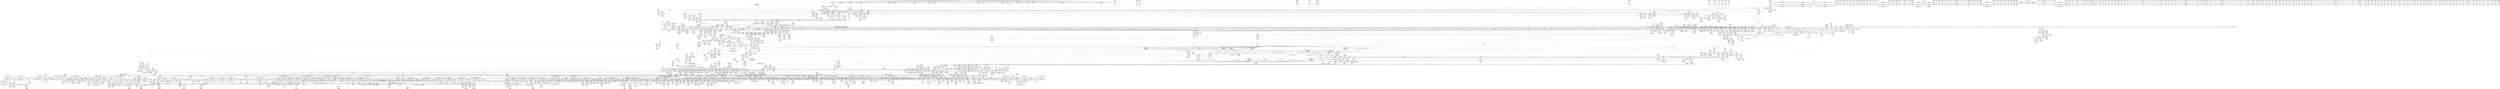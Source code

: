 digraph {
	CE0x5e067c0 [shape=record,shape=Mrecord,label="{CE0x5e067c0|tomoyo_fill_path_info:tmp2|*LoadInst*|security/tomoyo/util.c,663}"]
	CE0x7410e80 [shape=record,shape=Mrecord,label="{CE0x7410e80|_call_void_mcount()_#3|*SummSink*}"]
	CE0x76ebf20 [shape=record,shape=Mrecord,label="{CE0x76ebf20|128:_i8*,_1208:_%struct.file*,_:_CMRE_45,46_}"]
	CE0x4f71ba0 [shape=record,shape=Mrecord,label="{CE0x4f71ba0|tomoyo_check_unix_address:unix0|security/tomoyo/network.c,594|*SummSink*}"]
	CE0x407f0f0 [shape=record,shape=Mrecord,label="{CE0x407f0f0|srcu_read_unlock20:tmp2|*SummSource*}"]
	CE0x416c550 [shape=record,shape=Mrecord,label="{CE0x416c550|tomoyo_const_part_length:tmp41|security/tomoyo/util.c,644|*SummSource*}"]
	CE0x40bf2e0 [shape=record,shape=Mrecord,label="{CE0x40bf2e0|tomoyo_const_part_length:tmp37|security/tomoyo/util.c,644|*SummSource*}"]
	CE0x4e39870 [shape=record,shape=Mrecord,label="{CE0x4e39870|tomoyo_read_lock16:tmp1}"]
	CE0x3f6f1f0 [shape=record,shape=Mrecord,label="{CE0x3f6f1f0|tomoyo_get_mode:idxprom3|security/tomoyo/util.c,983|*SummSink*}"]
	CE0x751b710 [shape=record,shape=Mrecord,label="{CE0x751b710|0:_i8,_array:_GCRE_tomoyo_index2category_constant_39_x_i8_c_00_00_00_00_00_00_00_00_00_00_00_00_00_00_00_00_00_00_00_00_00_00_00_01_01_01_01_01_01_01_01_01_01_01_01_01_01_01_02_,_align_16:_elem_37::|security/tomoyo/util.c,983}"]
	CE0x5daf190 [shape=record,shape=Mrecord,label="{CE0x5daf190|_call_void_mcount()_#3|*SummSink*}"]
	CE0x5db22d0 [shape=record,shape=Mrecord,label="{CE0x5db22d0|tomoyo_domain:tmp12|security/tomoyo/common.h,1205}"]
	CE0x74df1c0 [shape=record,shape=Mrecord,label="{CE0x74df1c0|_ret_%struct.task_struct*_%tmp4,_!dbg_!38905|./arch/x86/include/asm/current.h,14|*SummSink*}"]
	CE0x748ade0 [shape=record,shape=Mrecord,label="{CE0x748ade0|tomoyo_check_unix_address:tmp8|security/tomoyo/network.c,597}"]
	CE0x5b735e0 [shape=record,shape=Mrecord,label="{CE0x5b735e0|tomoyo_unix_entry:do.cond|*SummSource*}"]
	CE0x40af760 [shape=record,shape=Mrecord,label="{CE0x40af760|tomoyo_unix_entry:protocol|security/tomoyo/network.c,546}"]
	CE0x4bdf080 [shape=record,shape=Mrecord,label="{CE0x4bdf080|GLOBAL:tomoyo_profile|*Constant*}"]
	CE0x4030630 [shape=record,shape=Mrecord,label="{CE0x4030630|tomoyo_get_mode:tmp10|security/tomoyo/util.c,982}"]
	CE0x5f9e0f0 [shape=record,shape=Mrecord,label="{CE0x5f9e0f0|i64_8|*Constant*}"]
	CE0x752a960 [shape=record,shape=Mrecord,label="{CE0x752a960|tomoyo_unix_entry:cmp|security/tomoyo/network.c,549|*SummSink*}"]
	CE0x4228380 [shape=record,shape=Mrecord,label="{CE0x4228380|tomoyo_unix_entry:tmp31|security/tomoyo/network.c,560|*SummSink*}"]
	CE0x7780880 [shape=record,shape=Mrecord,label="{CE0x7780880|tomoyo_get_mode:tmp22|security/tomoyo/util.c,986|*SummSource*}"]
	CE0x40cf930 [shape=record,shape=Mrecord,label="{CE0x40cf930|i8_0|*Constant*|*SummSink*}"]
	CE0x776f630 [shape=record,shape=Mrecord,label="{CE0x776f630|tomoyo_const_part_length:tmp23|security/tomoyo/util.c,634|*SummSource*}"]
	CE0x7738950 [shape=record,shape=Mrecord,label="{CE0x7738950|128:_i8*,_1208:_%struct.file*,_:_CMRE_120,128_|*MultipleSource*|security/tomoyo/common.h,1205|security/tomoyo/common.h,1205}"]
	CE0x5ba0680 [shape=record,shape=Mrecord,label="{CE0x5ba0680|tomoyo_unix_entry:protocol|security/tomoyo/network.c,546|*SummSource*}"]
	CE0x74ada20 [shape=record,shape=Mrecord,label="{CE0x74ada20|i64*_getelementptr_inbounds_(_11_x_i64_,_11_x_i64_*___llvm_gcov_ctr54147,_i64_0,_i64_10)|*Constant*|*SummSource*}"]
	CE0x4c528f0 [shape=record,shape=Mrecord,label="{CE0x4c528f0|tomoyo_unix_entry:tmp37|*LoadInst*|security/tomoyo/network.c,566}"]
	CE0x416bdc0 [shape=record,shape=Mrecord,label="{CE0x416bdc0|i64_25|*Constant*}"]
	CE0x3f40680 [shape=record,shape=Mrecord,label="{CE0x3f40680|rcu_lock_release21:entry}"]
	CE0x4209470 [shape=record,shape=Mrecord,label="{CE0x4209470|tomoyo_unix_entry:tmp27|security/tomoyo/network.c,557|*SummSource*}"]
	CE0x3f40840 [shape=record,shape=Mrecord,label="{CE0x3f40840|i64*_getelementptr_inbounds_(_11_x_i64_,_11_x_i64_*___llvm_gcov_ctr54147,_i64_0,_i64_1)|*Constant*}"]
	CE0x3fc57e0 [shape=record,shape=Mrecord,label="{CE0x3fc57e0|tomoyo_get_mode:tmp23|security/tomoyo/util.c,986}"]
	CE0x4b9ebd0 [shape=record,shape=Mrecord,label="{CE0x4b9ebd0|tomoyo_domain:call|security/tomoyo/common.h,1205}"]
	CE0x3fe3de0 [shape=record,shape=Mrecord,label="{CE0x3fe3de0|i32_0|*Constant*}"]
	CE0x41bc8a0 [shape=record,shape=Mrecord,label="{CE0x41bc8a0|tomoyo_domain:tmp10|security/tomoyo/common.h,1205|*SummSource*}"]
	CE0x756dfe0 [shape=record,shape=Mrecord,label="{CE0x756dfe0|i32_55|*Constant*|*SummSource*}"]
	CE0x4ce0550 [shape=record,shape=Mrecord,label="{CE0x4ce0550|24:_%struct.tomoyo_path_info*,_32:_i8,_33:_i8,_72:_i8,_:_SCMRE_26,27_}"]
	CE0x74fe200 [shape=record,shape=Mrecord,label="{CE0x74fe200|0:_i8,_array:_GCRE_tomoyo_index2category_constant_39_x_i8_c_00_00_00_00_00_00_00_00_00_00_00_00_00_00_00_00_00_00_00_00_00_00_00_01_01_01_01_01_01_01_01_01_01_01_01_01_01_01_02_,_align_16:_elem_31::|security/tomoyo/util.c,983}"]
	CE0x40bf530 [shape=record,shape=Mrecord,label="{CE0x40bf530|tomoyo_const_part_length:tmp38|security/tomoyo/util.c,644}"]
	CE0x74f92a0 [shape=record,shape=Mrecord,label="{CE0x74f92a0|tomoyo_check_unix_address:tmp1}"]
	CE0x4d23ad0 [shape=record,shape=Mrecord,label="{CE0x4d23ad0|GLOBAL:tomoyo_fill_path_info|*Constant*|*SummSource*}"]
	CE0x757deb0 [shape=record,shape=Mrecord,label="{CE0x757deb0|i64_8|*Constant*}"]
	CE0x76a2cd0 [shape=record,shape=Mrecord,label="{CE0x76a2cd0|128:_i8*,_1208:_%struct.file*,_:_CMRE_25,26_}"]
	CE0x4c33980 [shape=record,shape=Mrecord,label="{CE0x4c33980|tomoyo_domain:land.lhs.true2}"]
	CE0x4eadae0 [shape=record,shape=Mrecord,label="{CE0x4eadae0|tomoyo_init_request_info:tmp10|security/tomoyo/util.c,1006}"]
	CE0x414f390 [shape=record,shape=Mrecord,label="{CE0x414f390|tomoyo_domain:do.end}"]
	CE0x74dab10 [shape=record,shape=Mrecord,label="{CE0x74dab10|tomoyo_check_unix_address:tmp|*SummSink*}"]
	CE0x5c4d030 [shape=record,shape=Mrecord,label="{CE0x5c4d030|i64*_getelementptr_inbounds_(_22_x_i64_,_22_x_i64_*___llvm_gcov_ctr3840,_i64_0,_i64_19)|*Constant*}"]
	CE0x5a6c070 [shape=record,shape=Mrecord,label="{CE0x5a6c070|tomoyo_init_request_info:bb|*SummSource*}"]
	CE0x5c68110 [shape=record,shape=Mrecord,label="{CE0x5c68110|tomoyo_unix_entry:tmp50|security/tomoyo/network.c,576|*SummSource*}"]
	CE0x5c537e0 [shape=record,shape=Mrecord,label="{CE0x5c537e0|tomoyo_unix_entry:tmp48|security/tomoyo/network.c,575|*SummSink*}"]
	CE0x3f21790 [shape=record,shape=Mrecord,label="{CE0x3f21790|tomoyo_const_part_length:tmp9|security/tomoyo/util.c,626|*SummSink*}"]
	CE0x74a8b70 [shape=record,shape=Mrecord,label="{CE0x74a8b70|GLOBAL:tomoyo_proto_keyword|Global_var:tomoyo_proto_keyword|*SummSink*}"]
	CE0x40c1460 [shape=record,shape=Mrecord,label="{CE0x40c1460|i64*_getelementptr_inbounds_(_2_x_i64_,_2_x_i64_*___llvm_gcov_ctr4434,_i64_0,_i64_1)|*Constant*|*SummSource*}"]
	CE0x4cc53f0 [shape=record,shape=Mrecord,label="{CE0x4cc53f0|tomoyo_unix_entry:tmp13|security/tomoyo/network.c,548|*SummSink*}"]
	CE0x3f21430 [shape=record,shape=Mrecord,label="{CE0x3f21430|tomoyo_get_mode:tmp9|security/tomoyo/util.c,981}"]
	CE0x74a8280 [shape=record,shape=Mrecord,label="{CE0x74a8280|tomoyo_const_part_length:tmp31|security/tomoyo/util.c,641|*SummSource*}"]
	CE0x3f40260 [shape=record,shape=Mrecord,label="{CE0x3f40260|GLOBAL:tomoyo_domain.__warned|Global_var:tomoyo_domain.__warned|*SummSource*}"]
	CE0x4e9e680 [shape=record,shape=Mrecord,label="{CE0x4e9e680|__llvm_gcov_indirect_counter_increment114:tmp5|*SummSource*}"]
	CE0x7791370 [shape=record,shape=Mrecord,label="{CE0x7791370|tomoyo_check_unix_address:tmp2|*LoadInst*|security/tomoyo/network.c,596|*SummSource*}"]
	CE0x4077040 [shape=record,shape=Mrecord,label="{CE0x4077040|rcu_lock_acquire18:entry|*SummSink*}"]
	CE0x5aad690 [shape=record,shape=Mrecord,label="{CE0x5aad690|tomoyo_const_part_length:tmp27|security/tomoyo/util.c,641}"]
	CE0x5f509c0 [shape=record,shape=Mrecord,label="{CE0x5f509c0|tomoyo_fill_path_info:call11|security/tomoyo/util.c,669|*SummSource*}"]
	CE0x4d51ab0 [shape=record,shape=Mrecord,label="{CE0x4d51ab0|tomoyo_unix_entry:call3|security/tomoyo/network.c,548|*SummSink*}"]
	CE0x7491370 [shape=record,shape=Mrecord,label="{CE0x7491370|i32_1|*Constant*}"]
	CE0x5c53de0 [shape=record,shape=Mrecord,label="{CE0x5c53de0|tomoyo_unix_entry:error.0}"]
	CE0x5c23eb0 [shape=record,shape=Mrecord,label="{CE0x5c23eb0|tomoyo_const_part_length:tmp52|security/tomoyo/util.c,652|*SummSource*}"]
	CE0x5f5f6c0 [shape=record,shape=Mrecord,label="{CE0x5f5f6c0|tomoyo_audit_unix_log:bb|*SummSink*}"]
	CE0x3fa1900 [shape=record,shape=Mrecord,label="{CE0x3fa1900|tomoyo_unix_entry:idxprom1|security/tomoyo/network.c,546}"]
	CE0x5e4b440 [shape=record,shape=Mrecord,label="{CE0x5e4b440|tomoyo_audit_unix_log:tmp1}"]
	CE0x5c1b750 [shape=record,shape=Mrecord,label="{CE0x5c1b750|srcu_read_unlock20:tmp}"]
	CE0x5e1b780 [shape=record,shape=Mrecord,label="{CE0x5e1b780|tomoyo_const_part_length:tmp47|security/tomoyo/util.c,646}"]
	CE0x5f84e70 [shape=record,shape=Mrecord,label="{CE0x5f84e70|tomoyo_domain:do.body|*SummSource*}"]
	CE0x770f0c0 [shape=record,shape=Mrecord,label="{CE0x770f0c0|rcu_lock_release21:tmp6|*SummSource*}"]
	CE0x4dcc6c0 [shape=record,shape=Mrecord,label="{CE0x4dcc6c0|_call_void_mcount()_#3|*SummSink*}"]
	CE0x5de5770 [shape=record,shape=Mrecord,label="{CE0x5de5770|i8*_null|*Constant*}"]
	CE0x5bad040 [shape=record,shape=Mrecord,label="{CE0x5bad040|i64_1|*Constant*}"]
	CE0x74ece00 [shape=record,shape=Mrecord,label="{CE0x74ece00|0:_i8,_array:_GCRE_tomoyo_index2category_constant_39_x_i8_c_00_00_00_00_00_00_00_00_00_00_00_00_00_00_00_00_00_00_00_00_00_00_00_01_01_01_01_01_01_01_01_01_01_01_01_01_01_01_02_,_align_16:_elem_24::|security/tomoyo/util.c,983}"]
	CE0x75732e0 [shape=record,shape=Mrecord,label="{CE0x75732e0|tomoyo_check_unix_address:tmp8|security/tomoyo/network.c,597|*SummSource*}"]
	CE0x5d03350 [shape=record,shape=Mrecord,label="{CE0x5d03350|tomoyo_unix_entry:operation|security/tomoyo/network.c,546|*SummSource*}"]
	CE0x4098f40 [shape=record,shape=Mrecord,label="{CE0x4098f40|tomoyo_const_part_length:tmp36|security/tomoyo/util.c,644|*SummSource*}"]
	CE0x771fad0 [shape=record,shape=Mrecord,label="{CE0x771fad0|tomoyo_check_unix_address:retval.0|*SummSink*}"]
	CE0x4b9f500 [shape=record,shape=Mrecord,label="{CE0x4b9f500|tomoyo_domain:tmp10|security/tomoyo/common.h,1205}"]
	CE0x5e9cd70 [shape=record,shape=Mrecord,label="{CE0x5e9cd70|tomoyo_const_part_length:if.then}"]
	CE0x752cd90 [shape=record,shape=Mrecord,label="{CE0x752cd90|_call_void___llvm_gcov_indirect_counter_increment114(i32*___llvm_gcov_global_state_pred45,_i64**_getelementptr_inbounds_(_3_x_i64*_,_3_x_i64*_*___llvm_gcda_edge_table44,_i64_0,_i64_2)),_!dbg_!38930|security/tomoyo/util.c,640}"]
	CE0x5c1bd30 [shape=record,shape=Mrecord,label="{CE0x5c1bd30|tomoyo_const_part_length:conv11|security/tomoyo/util.c,641|*SummSource*}"]
	CE0x5dd5150 [shape=record,shape=Mrecord,label="{CE0x5dd5150|GLOBAL:tomoyo_profile|*Constant*|*SummSink*}"]
	CE0x769e880 [shape=record,shape=Mrecord,label="{CE0x769e880|GLOBAL:tomoyo_read_lock16|*Constant*|*SummSource*}"]
	CE0x74f89f0 [shape=record,shape=Mrecord,label="{CE0x74f89f0|tomoyo_check_unix_address:addr2|security/tomoyo/network.c,598|*SummSource*}"]
	CE0x5f70940 [shape=record,shape=Mrecord,label="{CE0x5f70940|GLOBAL:__llvm_gcov_ctr31133|Global_var:__llvm_gcov_ctr31133|*SummSource*}"]
	CE0x604c3f0 [shape=record,shape=Mrecord,label="{CE0x604c3f0|tomoyo_get_mode:if.then13|*SummSource*}"]
	CE0x4f7a260 [shape=record,shape=Mrecord,label="{CE0x4f7a260|tomoyo_check_unix_address:tmp}"]
	CE0x753e320 [shape=record,shape=Mrecord,label="{CE0x753e320|tomoyo_check_unix_address:tmp3|security/tomoyo/network.c,596|*SummSource*}"]
	CE0x5b8a920 [shape=record,shape=Mrecord,label="{CE0x5b8a920|tomoyo_const_part_length:tmp35|security/tomoyo/util.c,643|*SummSink*}"]
	CE0x4c575d0 [shape=record,shape=Mrecord,label="{CE0x4c575d0|i64*_getelementptr_inbounds_(_5_x_i64_,_5_x_i64_*___llvm_gcov_ctr32134,_i64_0,_i64_4)|*Constant*|*SummSource*}"]
	CE0x5f704d0 [shape=record,shape=Mrecord,label="{CE0x5f704d0|GLOBAL:__llvm_gcov_ctr54147|Global_var:__llvm_gcov_ctr54147|*SummSource*}"]
	CE0x5b78750 [shape=record,shape=Mrecord,label="{CE0x5b78750|i64*_getelementptr_inbounds_(_12_x_i64_,_12_x_i64_*___llvm_gcov_ctr31133,_i64_0,_i64_10)|*Constant*|*SummSink*}"]
	CE0x403d510 [shape=record,shape=Mrecord,label="{CE0x403d510|srcu_read_lock17:dep_map|include/linux/srcu.h,222}"]
	CE0x5b4a730 [shape=record,shape=Mrecord,label="{CE0x5b4a730|tomoyo_unix_entry:tmp30|*SummSink*}"]
	CE0x4e84ac0 [shape=record,shape=Mrecord,label="{CE0x4e84ac0|GLOBAL:tomoyo_const_part_length|*Constant*|*SummSink*}"]
	CE0x5af2880 [shape=record,shape=Mrecord,label="{CE0x5af2880|tomoyo_init_request_info:domain.addr.0}"]
	CE0x7738770 [shape=record,shape=Mrecord,label="{CE0x7738770|128:_i8*,_1208:_%struct.file*,_:_CMRE_112,120_|*MultipleSource*|security/tomoyo/common.h,1205|security/tomoyo/common.h,1205}"]
	CE0x4098d80 [shape=record,shape=Mrecord,label="{CE0x4098d80|i64_23|*Constant*|*SummSink*}"]
	CE0x3fc1b50 [shape=record,shape=Mrecord,label="{CE0x3fc1b50|tomoyo_const_part_length:tmp4|security/tomoyo/util.c,624|*SummSink*}"]
	CE0x4c36a20 [shape=record,shape=Mrecord,label="{CE0x4c36a20|rcu_lock_acquire18:__here|*SummSink*}"]
	CE0x5a69fa0 [shape=record,shape=Mrecord,label="{CE0x5a69fa0|tomoyo_init_request_info:type|security/tomoyo/util.c,1009|*SummSink*}"]
	CE0x4f69ac0 [shape=record,shape=Mrecord,label="{CE0x4f69ac0|tomoyo_domain:call3|security/tomoyo/common.h,1205|*SummSink*}"]
	CE0x5b783f0 [shape=record,shape=Mrecord,label="{CE0x5b783f0|i64*_getelementptr_inbounds_(_12_x_i64_,_12_x_i64_*___llvm_gcov_ctr31133,_i64_0,_i64_10)|*Constant*}"]
	CE0x74eb100 [shape=record,shape=Mrecord,label="{CE0x74eb100|tomoyo_check_unix_address:tmp4|security/tomoyo/network.c,596}"]
	CE0x4cbf9b0 [shape=record,shape=Mrecord,label="{CE0x4cbf9b0|0:_i8*,_:_SCMRE_12,14_|*MultipleSource*|security/tomoyo/network.c, 561|security/tomoyo/network.c,563}"]
	CE0x41ff660 [shape=record,shape=Mrecord,label="{CE0x41ff660|tomoyo_audit_net_log:idxprom|security/tomoyo/network.c,367}"]
	CE0x424c9c0 [shape=record,shape=Mrecord,label="{CE0x424c9c0|tomoyo_get_mode:tmp2|security/tomoyo/util.c,978}"]
	CE0x4c29120 [shape=record,shape=Mrecord,label="{CE0x4c29120|tomoyo_unix_entry:param28|security/tomoyo/network.c,568|*SummSource*}"]
	CE0x74f5760 [shape=record,shape=Mrecord,label="{CE0x74f5760|tomoyo_check_unix_address:addr2|security/tomoyo/network.c,598}"]
	CE0x3f6eea0 [shape=record,shape=Mrecord,label="{CE0x3f6eea0|tomoyo_audit_net_log:tmp}"]
	CE0x4f78f30 [shape=record,shape=Mrecord,label="{CE0x4f78f30|i64_20|*Constant*}"]
	CE0x4024950 [shape=record,shape=Mrecord,label="{CE0x4024950|tomoyo_const_part_length:inc|security/tomoyo/util.c,628|*SummSource*}"]
	CE0x5eca680 [shape=record,shape=Mrecord,label="{CE0x5eca680|tomoyo_const_part_length:if.end6|*SummSource*}"]
	CE0x5b84200 [shape=record,shape=Mrecord,label="{CE0x5b84200|tomoyo_const_part_length:cmp12|security/tomoyo/util.c,641}"]
	CE0x5d99320 [shape=record,shape=Mrecord,label="{CE0x5d99320|tomoyo_const_part_length:tmp53|security/tomoyo/util.c,652|*SummSink*}"]
	CE0x76b36d0 [shape=record,shape=Mrecord,label="{CE0x76b36d0|tomoyo_unix_entry:arrayidx|security/tomoyo/network.c,546|*SummSink*}"]
	CE0x744bf20 [shape=record,shape=Mrecord,label="{CE0x744bf20|tomoyo_check_unix_address:tmp6|security/tomoyo/network.c,596}"]
	CE0x7532fd0 [shape=record,shape=Mrecord,label="{CE0x7532fd0|tomoyo_const_part_length:tmp18|security/tomoyo/util.c,627}"]
	CE0x5cb1fd0 [shape=record,shape=Mrecord,label="{CE0x5cb1fd0|tomoyo_read_lock16:bb|*SummSink*}"]
	CE0x756d720 [shape=record,shape=Mrecord,label="{CE0x756d720|i64*_getelementptr_inbounds_(_2_x_i64_,_2_x_i64_*___llvm_gcov_ctr53148,_i64_0,_i64_1)|*Constant*|*SummSink*}"]
	CE0x76c3350 [shape=record,shape=Mrecord,label="{CE0x76c3350|128:_i8*,_1208:_%struct.file*,_:_CMRE_36,37_}"]
	CE0x3f7e7c0 [shape=record,shape=Mrecord,label="{CE0x3f7e7c0|get_current:tmp|*SummSource*}"]
	CE0x5b99fe0 [shape=record,shape=Mrecord,label="{CE0x5b99fe0|i64*_getelementptr_inbounds_(_31_x_i64_,_31_x_i64_*___llvm_gcov_ctr43150,_i64_0,_i64_29)|*Constant*|*SummSink*}"]
	CE0x5bd54d0 [shape=record,shape=Mrecord,label="{CE0x5bd54d0|tomoyo_unix_entry:tmp|*SummSource*}"]
	CE0x7772920 [shape=record,shape=Mrecord,label="{CE0x7772920|tomoyo_get_mode:if.end|*SummSource*}"]
	CE0x40ad560 [shape=record,shape=Mrecord,label="{CE0x40ad560|GLOBAL:__llvm_gcov_ctr43150|Global_var:__llvm_gcov_ctr43150|*SummSink*}"]
	CE0x4199ac0 [shape=record,shape=Mrecord,label="{CE0x4199ac0|tomoyo_domain:tmp2|*SummSink*}"]
	CE0x7520e80 [shape=record,shape=Mrecord,label="{CE0x7520e80|tomoyo_get_mode:and|security/tomoyo/util.c,987|*SummSource*}"]
	CE0x5ca7c60 [shape=record,shape=Mrecord,label="{CE0x5ca7c60|tomoyo_read_unlock19:entry}"]
	CE0x75fdf90 [shape=record,shape=Mrecord,label="{CE0x75fdf90|0:_i8,_array:_GCRE_tomoyo_index2category_constant_39_x_i8_c_00_00_00_00_00_00_00_00_00_00_00_00_00_00_00_00_00_00_00_00_00_00_00_01_01_01_01_01_01_01_01_01_01_01_01_01_01_01_02_,_align_16:_elem_19::|security/tomoyo/util.c,983}"]
	CE0x5ba6270 [shape=record,shape=Mrecord,label="{CE0x5ba6270|tomoyo_init_request_info:tmp|*SummSink*}"]
	CE0x5da24d0 [shape=record,shape=Mrecord,label="{CE0x5da24d0|tomoyo_fill_path_info:tmp3|security/tomoyo/util.c,667|*SummSink*}"]
	CE0x5f5f410 [shape=record,shape=Mrecord,label="{CE0x5f5f410|tomoyo_audit_unix_log:bb}"]
	CE0x746d180 [shape=record,shape=Mrecord,label="{CE0x746d180|0:_i8,_1:_i8,_32:_i8*,_40:_i32,_:_CMR_40,44_|*MultipleSource*|Function::tomoyo_check_unix_address&Arg::address::|security/tomoyo/network.c,594}"]
	CE0x5c540e0 [shape=record,shape=Mrecord,label="{CE0x5c540e0|tomoyo_unix_entry:error.0|*SummSink*}"]
	CE0x5eb8b20 [shape=record,shape=Mrecord,label="{CE0x5eb8b20|tomoyo_unix_entry:tmp19|security/tomoyo/network.c,553|*SummSource*}"]
	CE0x5eea310 [shape=record,shape=Mrecord,label="{CE0x5eea310|tomoyo_fill_path_info:frombool|security/tomoyo/util.c,667|*SummSource*}"]
	CE0x4f4f5c0 [shape=record,shape=Mrecord,label="{CE0x4f4f5c0|i64*_getelementptr_inbounds_(_5_x_i64_,_5_x_i64_*___llvm_gcov_ctr32134,_i64_0,_i64_4)|*Constant*|*SummSink*}"]
	CE0x5c1b590 [shape=record,shape=Mrecord,label="{CE0x5c1b590|i64*_getelementptr_inbounds_(_2_x_i64_,_2_x_i64_*___llvm_gcov_ctr4632,_i64_0,_i64_0)|*Constant*|*SummSink*}"]
	CE0x771f840 [shape=record,shape=Mrecord,label="{CE0x771f840|tomoyo_check_unix_address:retval.0}"]
	CE0x5ef1df0 [shape=record,shape=Mrecord,label="{CE0x5ef1df0|tomoyo_fill_path_info:conv7|security/tomoyo/util.c,668|*SummSink*}"]
	CE0x4c365f0 [shape=record,shape=Mrecord,label="{CE0x4c365f0|tomoyo_domain:tmp7|security/tomoyo/common.h,1205|*SummSink*}"]
	CE0x5d8a1e0 [shape=record,shape=Mrecord,label="{CE0x5d8a1e0|tomoyo_init_request_info:tmp13|*LoadInst*|security/tomoyo/util.c,1011}"]
	CE0x5d5b1a0 [shape=record,shape=Mrecord,label="{CE0x5d5b1a0|tomoyo_init_request_info:conv|security/tomoyo/util.c,1010}"]
	CE0x40af4b0 [shape=record,shape=Mrecord,label="{CE0x40af4b0|tomoyo_unix_entry:tmp3|*LoadInst*|security/tomoyo/network.c,546|*SummSource*}"]
	CE0x5edafa0 [shape=record,shape=Mrecord,label="{CE0x5edafa0|tomoyo_const_part_length:cmp12|security/tomoyo/util.c,641|*SummSink*}"]
	CE0x741a9f0 [shape=record,shape=Mrecord,label="{CE0x741a9f0|tomoyo_init_request_info:domain|Function::tomoyo_init_request_info&Arg::domain::|*SummSink*}"]
	CE0x59cf7e0 [shape=record,shape=Mrecord,label="{CE0x59cf7e0|__llvm_gcov_indirect_counter_increment114:counter}"]
	CE0x5db2540 [shape=record,shape=Mrecord,label="{CE0x5db2540|tomoyo_domain:tmp12|security/tomoyo/common.h,1205|*SummSink*}"]
	CE0x4024a10 [shape=record,shape=Mrecord,label="{CE0x4024a10|tomoyo_const_part_length:inc|security/tomoyo/util.c,628|*SummSink*}"]
	CE0x4eae2c0 [shape=record,shape=Mrecord,label="{CE0x4eae2c0|i64*_getelementptr_inbounds_(_5_x_i64_,_5_x_i64_*___llvm_gcov_ctr32134,_i64_0,_i64_3)|*Constant*|*SummSource*}"]
	CE0x5d43470 [shape=record,shape=Mrecord,label="{CE0x5d43470|tomoyo_unix_entry:tmp53|security/tomoyo/network.c,579|*SummSink*}"]
	CE0x5c4cef0 [shape=record,shape=Mrecord,label="{CE0x5c4cef0|GLOBAL:kfree|*Constant*|*SummSink*}"]
	CE0x4d51400 [shape=record,shape=Mrecord,label="{CE0x4d51400|i64*_getelementptr_inbounds_(_22_x_i64_,_22_x_i64_*___llvm_gcov_ctr3840,_i64_0,_i64_11)|*Constant*|*SummSource*}"]
	CE0x4e06c00 [shape=record,shape=Mrecord,label="{CE0x4e06c00|24:_%struct.tomoyo_path_info*,_32:_i8,_33:_i8,_72:_i8,_:_SCMRE_76,77_|*MultipleSource*|security/tomoyo/network.c,544|security/tomoyo/network.c, 544|Function::tomoyo_init_request_info&Arg::r::|security/tomoyo/network.c,565}"]
	CE0x5b314e0 [shape=record,shape=Mrecord,label="{CE0x5b314e0|128:_i8*,_1208:_%struct.file*,_:_CMRE_16,20_|*MultipleSource*|security/tomoyo/common.h,1205|security/tomoyo/common.h,1205}"]
	CE0x5da23a0 [shape=record,shape=Mrecord,label="{CE0x5da23a0|tomoyo_fill_path_info:tmp3|security/tomoyo/util.c,667}"]
	CE0x5edabc0 [shape=record,shape=Mrecord,label="{CE0x5edabc0|_call_void_mcount()_#3|*SummSink*}"]
	CE0x4c68e00 [shape=record,shape=Mrecord,label="{CE0x4c68e00|tomoyo_audit_unix_log:tmp}"]
	CE0x4cbe4d0 [shape=record,shape=Mrecord,label="{CE0x4cbe4d0|tomoyo_unix_entry:address30|security/tomoyo/network.c,568|*SummSource*}"]
	CE0x3fc5d40 [shape=record,shape=Mrecord,label="{CE0x3fc5d40|tomoyo_get_mode:tmp23|security/tomoyo/util.c,986|*SummSink*}"]
	CE0x757d650 [shape=record,shape=Mrecord,label="{CE0x757d650|i32_39|*Constant*|*SummSource*}"]
	CE0x426e040 [shape=record,shape=Mrecord,label="{CE0x426e040|srcu_read_lock17:entry|*SummSource*}"]
	CE0x5f401c0 [shape=record,shape=Mrecord,label="{CE0x5f401c0|i64*_getelementptr_inbounds_(_4_x_i64_,_4_x_i64_*___llvm_gcov_ctr4137,_i64_0,_i64_3)|*Constant*|*SummSink*}"]
	CE0x5edc8e0 [shape=record,shape=Mrecord,label="{CE0x5edc8e0|i1_false|*Constant*}"]
	CE0x7432d60 [shape=record,shape=Mrecord,label="{CE0x7432d60|tomoyo_audit_net_log:protocol|Function::tomoyo_audit_net_log&Arg::protocol::|*SummSource*}"]
	CE0x5e9c200 [shape=record,shape=Mrecord,label="{CE0x5e9c200|rcu_lock_acquire18:tmp3|*SummSource*}"]
	CE0x4e34990 [shape=record,shape=Mrecord,label="{CE0x4e34990|tomoyo_unix_entry:conv6|security/tomoyo/network.c,551|*SummSink*}"]
	CE0x4c69020 [shape=record,shape=Mrecord,label="{CE0x4c69020|tomoyo_init_request_info:tmp1|*SummSource*}"]
	CE0x424c690 [shape=record,shape=Mrecord,label="{CE0x424c690|tomoyo_const_part_length:cmp|security/tomoyo/util.c,626}"]
	CE0x40b8de0 [shape=record,shape=Mrecord,label="{CE0x40b8de0|tomoyo_get_mode:call|security/tomoyo/util.c,980}"]
	CE0x7520e10 [shape=record,shape=Mrecord,label="{CE0x7520e10|tomoyo_get_mode:and|security/tomoyo/util.c,987}"]
	CE0x4098d10 [shape=record,shape=Mrecord,label="{CE0x4098d10|i64_23|*Constant*|*SummSource*}"]
	CE0x4f74410 [shape=record,shape=Mrecord,label="{CE0x4f74410|tomoyo_check_unix_address:entry}"]
	CE0x3f6e830 [shape=record,shape=Mrecord,label="{CE0x3f6e830|i32_255|*Constant*}"]
	CE0x4cc52e0 [shape=record,shape=Mrecord,label="{CE0x4cc52e0|tomoyo_unix_entry:tmp13|security/tomoyo/network.c,548|*SummSource*}"]
	CE0x4d29840 [shape=record,shape=Mrecord,label="{CE0x4d29840|tomoyo_get_mode:tmp28|security/tomoyo/util.c,988|*SummSink*}"]
	CE0x7485f20 [shape=record,shape=Mrecord,label="{CE0x7485f20|i32_0|*Constant*|*SummSource*}"]
	CE0x5ace000 [shape=record,shape=Mrecord,label="{CE0x5ace000|i32_8|*Constant*}"]
	CE0x59d0260 [shape=record,shape=Mrecord,label="{CE0x59d0260|__llvm_gcov_indirect_counter_increment114:tmp6}"]
	CE0x4e4dc60 [shape=record,shape=Mrecord,label="{CE0x4e4dc60|tomoyo_unix_entry:bb|*SummSource*}"]
	CE0x4dccc00 [shape=record,shape=Mrecord,label="{CE0x4dccc00|__llvm_gcov_indirect_counter_increment114:predecessor|Function::__llvm_gcov_indirect_counter_increment114&Arg::predecessor::|*SummSource*}"]
	CE0x3fc2220 [shape=record,shape=Mrecord,label="{CE0x3fc2220|tomoyo_const_part_length:tmp24|security/tomoyo/util.c,640|*SummSource*}"]
	CE0x5f511e0 [shape=record,shape=Mrecord,label="{CE0x5f511e0|tomoyo_fill_path_info:hash|security/tomoyo/util.c,669}"]
	CE0x5e913a0 [shape=record,shape=Mrecord,label="{CE0x5e913a0|i32_3|*Constant*}"]
	CE0x3f15870 [shape=record,shape=Mrecord,label="{CE0x3f15870|0:_i8,_array:_GCRE_tomoyo_index2category_constant_39_x_i8_c_00_00_00_00_00_00_00_00_00_00_00_00_00_00_00_00_00_00_00_00_00_00_00_01_01_01_01_01_01_01_01_01_01_01_01_01_01_01_02_,_align_16:_elem_8::|security/tomoyo/util.c,983}"]
	CE0x5f93b60 [shape=record,shape=Mrecord,label="{CE0x5f93b60|tomoyo_domain:tmp15|security/tomoyo/common.h,1205|*SummSource*}"]
	CE0x74f13d0 [shape=record,shape=Mrecord,label="{CE0x74f13d0|tomoyo_check_unix_address:conv|security/tomoyo/network.c,596|*SummSink*}"]
	CE0x41017e0 [shape=record,shape=Mrecord,label="{CE0x41017e0|tomoyo_const_part_length:cmp3|security/tomoyo/util.c,627}"]
	CE0x5a78ea0 [shape=record,shape=Mrecord,label="{CE0x5a78ea0|i32_2|*Constant*}"]
	CE0x5b309d0 [shape=record,shape=Mrecord,label="{CE0x5b309d0|128:_i8*,_1208:_%struct.file*,_:_CMRE_2,3_}"]
	CE0x4e293b0 [shape=record,shape=Mrecord,label="{CE0x4e293b0|_ret_%struct.tomoyo_domain_info*_%tmp23,_!dbg_!38929|security/tomoyo/common.h,1205|*SummSource*}"]
	CE0x752a860 [shape=record,shape=Mrecord,label="{CE0x752a860|_ret_i32_%conv6,_!dbg_!38926|security/tomoyo/util.c,1011|*SummSink*}"]
	CE0x5c1be80 [shape=record,shape=Mrecord,label="{CE0x5c1be80|tomoyo_const_part_length:conv11|security/tomoyo/util.c,641|*SummSink*}"]
	CE0x5e188f0 [shape=record,shape=Mrecord,label="{CE0x5e188f0|tomoyo_const_part_length:if.then5|*SummSink*}"]
	CE0x5da4a90 [shape=record,shape=Mrecord,label="{CE0x5da4a90|_call_void_mcount()_#3}"]
	CE0x744c1b0 [shape=record,shape=Mrecord,label="{CE0x744c1b0|i64*_getelementptr_inbounds_(_6_x_i64_,_6_x_i64_*___llvm_gcov_ctr3747,_i64_0,_i64_3)|*Constant*}"]
	CE0x76c35d0 [shape=record,shape=Mrecord,label="{CE0x76c35d0|128:_i8*,_1208:_%struct.file*,_:_CMRE_38,39_}"]
	CE0x3f7f040 [shape=record,shape=Mrecord,label="{CE0x3f7f040|tomoyo_const_part_length:conv2|security/tomoyo/util.c,627|*SummSink*}"]
	CE0x5cd9e60 [shape=record,shape=Mrecord,label="{CE0x5cd9e60|i64*_getelementptr_inbounds_(_11_x_i64_,_11_x_i64_*___llvm_gcov_ctr54147,_i64_0,_i64_0)|*Constant*}"]
	CE0x7721bb0 [shape=record,shape=Mrecord,label="{CE0x7721bb0|__llvm_gcov_indirect_counter_increment114:pred|*SummSink*}"]
	CE0x74dbd60 [shape=record,shape=Mrecord,label="{CE0x74dbd60|_call_void_srcu_read_unlock20(%struct.srcu_struct*_tomoyo_ss,_i32_%idx)_#9,_!dbg_!38903|security/tomoyo/common.h,1109}"]
	CE0x5ae4c60 [shape=record,shape=Mrecord,label="{CE0x5ae4c60|GLOBAL:tomoyo_ss|Global_var:tomoyo_ss|*SummSink*}"]
	CE0x5e7ff40 [shape=record,shape=Mrecord,label="{CE0x5e7ff40|tomoyo_get_mode:tmp2|security/tomoyo/util.c,978|*SummSink*}"]
	CE0x7558250 [shape=record,shape=Mrecord,label="{CE0x7558250|tomoyo_get_mode:conv10|security/tomoyo/util.c,985|*SummSource*}"]
	CE0x4cbe270 [shape=record,shape=Mrecord,label="{CE0x4cbe270|tomoyo_unix_entry:unix_network29|security/tomoyo/network.c,568|*SummSink*}"]
	CE0x7476730 [shape=record,shape=Mrecord,label="{CE0x7476730|tomoyo_const_part_length:lor.lhs.false23|*SummSink*}"]
	CE0x776b460 [shape=record,shape=Mrecord,label="{CE0x776b460|tomoyo_const_part_length:if.then5}"]
	CE0x3f52300 [shape=record,shape=Mrecord,label="{CE0x3f52300|tomoyo_const_part_length:tmp12|security/tomoyo/util.c,626|*SummSink*}"]
	CE0x76ce0e0 [shape=record,shape=Mrecord,label="{CE0x76ce0e0|tomoyo_unix_entry:tmp18|security/tomoyo/network.c,553|*SummSink*}"]
	CE0x75213a0 [shape=record,shape=Mrecord,label="{CE0x75213a0|tomoyo_get_mode:retval.0|*SummSource*}"]
	CE0x74def70 [shape=record,shape=Mrecord,label="{CE0x74def70|_ret_%struct.task_struct*_%tmp4,_!dbg_!38905|./arch/x86/include/asm/current.h,14|*SummSource*}"]
	CE0x5dde0f0 [shape=record,shape=Mrecord,label="{CE0x5dde0f0|tomoyo_domain:tmp|*SummSource*}"]
	CE0x7784860 [shape=record,shape=Mrecord,label="{CE0x7784860|tomoyo_check_unix_address:tmp5|security/tomoyo/network.c,596|*SummSink*}"]
	CE0x5edcca0 [shape=record,shape=Mrecord,label="{CE0x5edcca0|i1_false|*Constant*|*SummSource*}"]
	CE0x5ba0300 [shape=record,shape=Mrecord,label="{CE0x5ba0300|i32_0|*Constant*}"]
	CE0x4bdf790 [shape=record,shape=Mrecord,label="{CE0x4bdf790|tomoyo_get_mode:tmp15|security/tomoyo/util.c,983|*SummSink*}"]
	CE0x5e1dce0 [shape=record,shape=Mrecord,label="{CE0x5e1dce0|tomoyo_fill_path_info:tmp9|security/tomoyo/util.c,667|*SummSink*}"]
	CE0x5e086a0 [shape=record,shape=Mrecord,label="{CE0x5e086a0|i64*_getelementptr_inbounds_(_2_x_i64_,_2_x_i64_*___llvm_gcov_ctr4533,_i64_0,_i64_1)|*Constant*|*SummSink*}"]
	CE0x4df0010 [shape=record,shape=Mrecord,label="{CE0x4df0010|24:_%struct.tomoyo_path_info*,_32:_i8,_33:_i8,_72:_i8,_:_SCMRE_32,33_}"]
	CE0x4bb0cb0 [shape=record,shape=Mrecord,label="{CE0x4bb0cb0|tomoyo_const_part_length:tmp10|security/tomoyo/util.c,626|*SummSource*}"]
	CE0x40a5680 [shape=record,shape=Mrecord,label="{CE0x40a5680|VOIDTB_TE:_CE_6392,6400_|*MultipleSource*|security/tomoyo/util.c,1010|Function::tomoyo_get_mode&Arg::ns::}"]
	CE0x5e30a90 [shape=record,shape=Mrecord,label="{CE0x5e30a90|tomoyo_unix_entry:conv14|security/tomoyo/network.c,557}"]
	CE0x5ec9f20 [shape=record,shape=Mrecord,label="{CE0x5ec9f20|tomoyo_const_part_length:tmp18|security/tomoyo/util.c,627|*SummSink*}"]
	CE0x5f84bb0 [shape=record,shape=Mrecord,label="{CE0x5f84bb0|tomoyo_get_mode:tmp4|security/tomoyo/util.c,978}"]
	CE0x3f07fe0 [shape=record,shape=Mrecord,label="{CE0x3f07fe0|tomoyo_get_mode:mode.1|*SummSource*}"]
	CE0x5e06c50 [shape=record,shape=Mrecord,label="{CE0x5e06c50|tomoyo_unix_entry:tmp5|security/tomoyo/network.c,546}"]
	CE0x4202850 [shape=record,shape=Mrecord,label="{CE0x4202850|i8*_null|*Constant*|*SummSink*}"]
	CE0x412fe80 [shape=record,shape=Mrecord,label="{CE0x412fe80|tomoyo_const_part_length:tmp8|security/tomoyo/util.c,626|*SummSink*}"]
	CE0x5fceb20 [shape=record,shape=Mrecord,label="{CE0x5fceb20|tomoyo_get_mode:tmp13|security/tomoyo/util.c,982}"]
	CE0x4bf4550 [shape=record,shape=Mrecord,label="{CE0x4bf4550|tomoyo_unix_entry:call31|security/tomoyo/network.c,571}"]
	CE0x5febf50 [shape=record,shape=Mrecord,label="{CE0x5febf50|tomoyo_unix_entry:tmp25|security/tomoyo/network.c,556}"]
	CE0x5c24060 [shape=record,shape=Mrecord,label="{CE0x5c24060|i64*_getelementptr_inbounds_(_31_x_i64_,_31_x_i64_*___llvm_gcov_ctr43150,_i64_0,_i64_30)|*Constant*|*SummSink*}"]
	CE0x5d42bd0 [shape=record,shape=Mrecord,label="{CE0x5d42bd0|i64*_getelementptr_inbounds_(_2_x_i64_,_2_x_i64_*___llvm_gcov_ctr3939,_i64_0,_i64_0)|*Constant*}"]
	CE0x5a79670 [shape=record,shape=Mrecord,label="{CE0x5a79670|i32_4|*Constant*}"]
	CE0x5cb1b60 [shape=record,shape=Mrecord,label="{CE0x5cb1b60|tomoyo_unix_entry:tmp53|security/tomoyo/network.c,579}"]
	CE0x5b63f60 [shape=record,shape=Mrecord,label="{CE0x5b63f60|srcu_read_lock17:call|include/linux/srcu.h,220|*SummSource*}"]
	CE0x4131190 [shape=record,shape=Mrecord,label="{CE0x4131190|tomoyo_const_part_length:cmp|security/tomoyo/util.c,626|*SummSource*}"]
	CE0x5d25fb0 [shape=record,shape=Mrecord,label="{CE0x5d25fb0|GLOBAL:lock_release|*Constant*|*SummSink*}"]
	CE0x4eae440 [shape=record,shape=Mrecord,label="{CE0x4eae440|tomoyo_unix_entry:land.lhs.true|*SummSource*}"]
	CE0x5b278b0 [shape=record,shape=Mrecord,label="{CE0x5b278b0|tomoyo_unix_entry:do.cond}"]
	CE0x4e4d390 [shape=record,shape=Mrecord,label="{CE0x4e4d390|tomoyo_init_request_info:tmp12|security/tomoyo/util.c,1010}"]
	CE0x5d26180 [shape=record,shape=Mrecord,label="{CE0x5d26180|i64_ptrtoint_(i8*_blockaddress(_rcu_lock_release21,_%__here)_to_i64)|*Constant*}"]
	CE0x5d6fee0 [shape=record,shape=Mrecord,label="{CE0x5d6fee0|tomoyo_init_request_info:mode|security/tomoyo/util.c,1010|*SummSource*}"]
	CE0x5baefa0 [shape=record,shape=Mrecord,label="{CE0x5baefa0|tomoyo_fill_path_info:conv|security/tomoyo/util.c,664|*SummSink*}"]
	CE0x7521130 [shape=record,shape=Mrecord,label="{CE0x7521130|tomoyo_get_mode:and|security/tomoyo/util.c,987|*SummSink*}"]
	CE0x4d7e7d0 [shape=record,shape=Mrecord,label="{CE0x4d7e7d0|24:_%struct.tomoyo_path_info*,_32:_i8,_33:_i8,_72:_i8,_:_SCMRE_0,8_|*MultipleSource*|security/tomoyo/network.c,544|security/tomoyo/network.c, 544|Function::tomoyo_init_request_info&Arg::r::|security/tomoyo/network.c,565}"]
	CE0x5ee3410 [shape=record,shape=Mrecord,label="{CE0x5ee3410|tomoyo_fill_path_info:tmp12|security/tomoyo/util.c,667}"]
	CE0x40b8e50 [shape=record,shape=Mrecord,label="{CE0x40b8e50|tomoyo_get_mode:call|security/tomoyo/util.c,980|*SummSource*}"]
	CE0x3ef78f0 [shape=record,shape=Mrecord,label="{CE0x3ef78f0|_call_void___llvm_gcov_indirect_counter_increment114(i32*___llvm_gcov_global_state_pred45,_i64**_getelementptr_inbounds_(_3_x_i64*_,_3_x_i64*_*___llvm_gcda_edge_table44,_i64_0,_i64_1)),_!dbg_!38927|security/tomoyo/util.c,634}"]
	CE0x746e8b0 [shape=record,shape=Mrecord,label="{CE0x746e8b0|tomoyo_audit_unix_log:address|security/tomoyo/network.c,407|*SummSource*}"]
	CE0x75e5160 [shape=record,shape=Mrecord,label="{CE0x75e5160|srcu_read_lock17:bb|*SummSink*}"]
	CE0x4d85a40 [shape=record,shape=Mrecord,label="{CE0x4d85a40|tomoyo_unix_entry:name|security/tomoyo/network.c,563|*SummSource*}"]
	CE0x74ada90 [shape=record,shape=Mrecord,label="{CE0x74ada90|i64*_getelementptr_inbounds_(_11_x_i64_,_11_x_i64_*___llvm_gcov_ctr54147,_i64_0,_i64_10)|*Constant*|*SummSink*}"]
	CE0x776b260 [shape=record,shape=Mrecord,label="{CE0x776b260|_ret_void,_!dbg_!38908|include/linux/rcupdate.h,424|*SummSource*}"]
	CE0x4024c20 [shape=record,shape=Mrecord,label="{CE0x4024c20|tomoyo_get_mode:if.then2}"]
	CE0x4c9d170 [shape=record,shape=Mrecord,label="{CE0x4c9d170|tomoyo_domain:tmp13|security/tomoyo/common.h,1205|*SummSource*}"]
	CE0x7698a30 [shape=record,shape=Mrecord,label="{CE0x7698a30|tomoyo_check_unix_address:tmp13|security/tomoyo/network.c,601}"]
	CE0x771f1b0 [shape=record,shape=Mrecord,label="{CE0x771f1b0|tomoyo_unix_entry:address|Function::tomoyo_unix_entry&Arg::address::|*SummSource*}"]
	CE0x4131310 [shape=record,shape=Mrecord,label="{CE0x4131310|i64_5|*Constant*}"]
	CE0x5c86150 [shape=record,shape=Mrecord,label="{CE0x5c86150|_call_void_tomoyo_read_unlock19(i32_%call)_#9,_!dbg_!38974|security/tomoyo/network.c,577}"]
	CE0x4f78b10 [shape=record,shape=Mrecord,label="{CE0x4f78b10|i64*_getelementptr_inbounds_(_2_x_i64_,_2_x_i64_*___llvm_gcov_ctr53148,_i64_0,_i64_1)|*Constant*|*SummSource*}"]
	CE0x60078e0 [shape=record,shape=Mrecord,label="{CE0x60078e0|get_current:bb|*SummSource*}"]
	CE0x5e8bf80 [shape=record,shape=Mrecord,label="{CE0x5e8bf80|tomoyo_fill_path_info:sub|security/tomoyo/util.c,667|*SummSink*}"]
	CE0x407f160 [shape=record,shape=Mrecord,label="{CE0x407f160|srcu_read_unlock20:tmp2|*SummSink*}"]
	CE0x4d23900 [shape=record,shape=Mrecord,label="{CE0x4d23900|tomoyo_fill_path_info:entry}"]
	CE0x5b84330 [shape=record,shape=Mrecord,label="{CE0x5b84330|tomoyo_const_part_length:cmp12|security/tomoyo/util.c,641|*SummSource*}"]
	CE0x5ee31b0 [shape=record,shape=Mrecord,label="{CE0x5ee31b0|tomoyo_fill_path_info:tmp11|security/tomoyo/util.c,667|*SummSource*}"]
	CE0x5f9dff0 [shape=record,shape=Mrecord,label="{CE0x5f9dff0|tomoyo_unix_entry:tmp23|security/tomoyo/network.c,556|*SummSink*}"]
	CE0x4099050 [shape=record,shape=Mrecord,label="{CE0x4099050|tomoyo_const_part_length:tmp36|security/tomoyo/util.c,644|*SummSink*}"]
	CE0x5ba62e0 [shape=record,shape=Mrecord,label="{CE0x5ba62e0|tomoyo_init_request_info:tmp1}"]
	CE0x4098920 [shape=record,shape=Mrecord,label="{CE0x4098920|i64_22|*Constant*}"]
	CE0x5c81ca0 [shape=record,shape=Mrecord,label="{CE0x5c81ca0|tomoyo_unix_entry:if.end17|*SummSink*}"]
	CE0x4c271e0 [shape=record,shape=Mrecord,label="{CE0x4c271e0|24:_%struct.tomoyo_path_info*,_32:_i8,_33:_i8,_72:_i8,_:_SCMRE_47,48_}"]
	CE0x76c2e50 [shape=record,shape=Mrecord,label="{CE0x76c2e50|128:_i8*,_1208:_%struct.file*,_:_CMRE_32,33_}"]
	CE0x40ad4a0 [shape=record,shape=Mrecord,label="{CE0x40ad4a0|GLOBAL:__llvm_gcov_ctr43150|Global_var:__llvm_gcov_ctr43150|*SummSource*}"]
	CE0x4e4d7e0 [shape=record,shape=Mrecord,label="{CE0x4e4d7e0|tomoyo_init_request_info:tmp12|security/tomoyo/util.c,1010|*SummSink*}"]
	CE0x4f6a2a0 [shape=record,shape=Mrecord,label="{CE0x4f6a2a0|get_current:entry|*SummSource*}"]
	CE0x5a51f00 [shape=record,shape=Mrecord,label="{CE0x5a51f00|tomoyo_unix_entry:if.then13|*SummSource*}"]
	CE0x5dde720 [shape=record,shape=Mrecord,label="{CE0x5dde720|_call_void_lock_release(%struct.lockdep_map*_%map,_i32_1,_i64_ptrtoint_(i8*_blockaddress(_rcu_lock_release21,_%__here)_to_i64))_#9,_!dbg_!38907|include/linux/rcupdate.h,423}"]
	CE0x4df5500 [shape=record,shape=Mrecord,label="{CE0x4df5500|tomoyo_unix_entry:tmp33|security/tomoyo/network.c,560|*SummSource*}"]
	CE0x5daee00 [shape=record,shape=Mrecord,label="{CE0x5daee00|tomoyo_audit_unix_log:unix_network|security/tomoyo/network.c,405}"]
	CE0x40245c0 [shape=record,shape=Mrecord,label="{CE0x40245c0|tomoyo_get_mode:return|*SummSource*}"]
	CE0x5ee11c0 [shape=record,shape=Mrecord,label="{CE0x5ee11c0|rcu_lock_acquire18:tmp5|include/linux/rcupdate.h,418|*SummSink*}"]
	CE0x5badaf0 [shape=record,shape=Mrecord,label="{CE0x5badaf0|i64**_getelementptr_inbounds_(_3_x_i64*_,_3_x_i64*_*___llvm_gcda_edge_table44,_i64_0,_i64_2)|*Constant*|*SummSink*}"]
	CE0x5ba5e20 [shape=record,shape=Mrecord,label="{CE0x5ba5e20|tomoyo_read_unlock19:tmp2}"]
	CE0x5a9c5d0 [shape=record,shape=Mrecord,label="{CE0x5a9c5d0|tomoyo_fill_path_info:tmp5|security/tomoyo/util.c,667|*SummSink*}"]
	CE0x4c52030 [shape=record,shape=Mrecord,label="{CE0x4c52030|tomoyo_unix_entry:tmp38|*LoadInst*|security/tomoyo/network.c,567|*SummSource*}"]
	CE0x4d75550 [shape=record,shape=Mrecord,label="{CE0x4d75550|tomoyo_const_part_length:tmp10|security/tomoyo/util.c,626|*SummSink*}"]
	CE0x75761d0 [shape=record,shape=Mrecord,label="{CE0x75761d0|GLOBAL:srcu_read_unlock20|*Constant*|*SummSource*}"]
	CE0x5a75ea0 [shape=record,shape=Mrecord,label="{CE0x5a75ea0|i32_47|*Constant*|*SummSource*}"]
	CE0x3f99600 [shape=record,shape=Mrecord,label="{CE0x3f99600|tomoyo_unix_entry:sub|security/tomoyo/network.c,551|*SummSink*}"]
	CE0x4e828a0 [shape=record,shape=Mrecord,label="{CE0x4e828a0|tomoyo_unix_entry:addr|security/tomoyo/network.c,550|*SummSource*}"]
	CE0x3f5cd40 [shape=record,shape=Mrecord,label="{CE0x3f5cd40|tomoyo_unix_entry:tmp7|security/tomoyo/network.c,548|*SummSink*}"]
	CE0x5f19230 [shape=record,shape=Mrecord,label="{CE0x5f19230|i64_18|*Constant*|*SummSink*}"]
	CE0x771eef0 [shape=record,shape=Mrecord,label="{CE0x771eef0|tomoyo_unix_entry:entry|*SummSource*}"]
	CE0x5f6a6f0 [shape=record,shape=Mrecord,label="{CE0x5f6a6f0|tomoyo_get_mode:bb|*SummSink*}"]
	CE0x5c67ac0 [shape=record,shape=Mrecord,label="{CE0x5c67ac0|tomoyo_unix_entry:tmp49|security/tomoyo/network.c,576|*SummSink*}"]
	CE0x5ea3350 [shape=record,shape=Mrecord,label="{CE0x5ea3350|tomoyo_const_part_length:if.then|*SummSink*}"]
	CE0x7487600 [shape=record,shape=Mrecord,label="{CE0x7487600|i64*_getelementptr_inbounds_(_6_x_i64_,_6_x_i64_*___llvm_gcov_ctr3747,_i64_0,_i64_5)|*Constant*|*SummSink*}"]
	CE0x5e07110 [shape=record,shape=Mrecord,label="{CE0x5e07110|i64_2|*Constant*}"]
	CE0x3f003d0 [shape=record,shape=Mrecord,label="{CE0x3f003d0|_ret_i32_%conv6,_!dbg_!38926|security/tomoyo/util.c,1011}"]
	CE0x5cd79f0 [shape=record,shape=Mrecord,label="{CE0x5cd79f0|i64_6|*Constant*|*SummSource*}"]
	CE0x5eca540 [shape=record,shape=Mrecord,label="{CE0x5eca540|__llvm_gcov_indirect_counter_increment114:tmp2|*SummSource*}"]
	CE0x5bc6700 [shape=record,shape=Mrecord,label="{CE0x5bc6700|i64*_getelementptr_inbounds_(_31_x_i64_,_31_x_i64_*___llvm_gcov_ctr43150,_i64_0,_i64_3)|*Constant*|*SummSource*}"]
	CE0x5fc41d0 [shape=record,shape=Mrecord,label="{CE0x5fc41d0|tomoyo_const_part_length:incdec.ptr19|security/tomoyo/util.c,643}"]
	CE0x5f18b00 [shape=record,shape=Mrecord,label="{CE0x5f18b00|i64*_getelementptr_inbounds_(_31_x_i64_,_31_x_i64_*___llvm_gcov_ctr43150,_i64_0,_i64_9)|*Constant*}"]
	CE0x5a9c990 [shape=record,shape=Mrecord,label="{CE0x5a9c990|tomoyo_init_request_info:if.end|*SummSink*}"]
	CE0x4f699b0 [shape=record,shape=Mrecord,label="{CE0x4f699b0|tomoyo_domain:call3|security/tomoyo/common.h,1205|*SummSource*}"]
	CE0x3f403c0 [shape=record,shape=Mrecord,label="{CE0x3f403c0|tomoyo_domain:tmp7|security/tomoyo/common.h,1205|*SummSource*}"]
	CE0x4d5e4e0 [shape=record,shape=Mrecord,label="{CE0x4d5e4e0|tomoyo_const_part_length:tmp34|security/tomoyo/util.c,642}"]
	CE0x4d24500 [shape=record,shape=Mrecord,label="{CE0x4d24500|_ret_void,_!dbg_!38929|security/tomoyo/util.c,670|*SummSource*}"]
	CE0x4c9ad70 [shape=record,shape=Mrecord,label="{CE0x4c9ad70|tomoyo_get_mode:tmp11|security/tomoyo/util.c,982|*SummSink*}"]
	CE0x5fced90 [shape=record,shape=Mrecord,label="{CE0x5fced90|tomoyo_get_mode:tmp13|security/tomoyo/util.c,982|*SummSink*}"]
	CE0x7780ac0 [shape=record,shape=Mrecord,label="{CE0x7780ac0|i64*_getelementptr_inbounds_(_12_x_i64_,_12_x_i64_*___llvm_gcov_ctr31133,_i64_0,_i64_9)|*Constant*|*SummSink*}"]
	CE0x40c6da0 [shape=record,shape=Mrecord,label="{CE0x40c6da0|tomoyo_const_part_length:conv14|security/tomoyo/util.c,641|*SummSource*}"]
	CE0x4b9eee0 [shape=record,shape=Mrecord,label="{CE0x4b9eee0|tomoyo_get_mode:tmp5|security/tomoyo/util.c,978|*SummSink*}"]
	CE0x74bf460 [shape=record,shape=Mrecord,label="{CE0x74bf460|tomoyo_check_unix_address:tmp9|security/tomoyo/network.c,598|*SummSink*}"]
	CE0x4d3af90 [shape=record,shape=Mrecord,label="{CE0x4d3af90|__llvm_gcov_indirect_counter_increment114:bb4}"]
	CE0x74db7b0 [shape=record,shape=Mrecord,label="{CE0x74db7b0|_call_void_mcount()_#3|*SummSource*}"]
	CE0x5b7aa50 [shape=record,shape=Mrecord,label="{CE0x5b7aa50|tomoyo_unix_entry:do.cond|*SummSink*}"]
	CE0x5d02c00 [shape=record,shape=Mrecord,label="{CE0x5d02c00|tomoyo_unix_entry:r|security/tomoyo/network.c, 544|*SummSource*}"]
	CE0x4cf0c50 [shape=record,shape=Mrecord,label="{CE0x4cf0c50|tomoyo_unix_entry:tmp44|security/tomoyo/network.c,572}"]
	CE0x4d23e40 [shape=record,shape=Mrecord,label="{CE0x4d23e40|tomoyo_fill_path_info:entry|*SummSink*}"]
	CE0x3e38140 [shape=record,shape=Mrecord,label="{CE0x3e38140|tomoyo_fill_path_info:tmp1}"]
	CE0x5f84d10 [shape=record,shape=Mrecord,label="{CE0x5f84d10|tomoyo_get_mode:tmp4|security/tomoyo/util.c,978|*SummSource*}"]
	CE0x5e7fc30 [shape=record,shape=Mrecord,label="{CE0x5e7fc30|i64*_getelementptr_inbounds_(_4_x_i64_,_4_x_i64_*___llvm_gcov_ctr4137,_i64_0,_i64_1)|*Constant*|*SummSource*}"]
	CE0x59ca680 [shape=record,shape=Mrecord,label="{CE0x59ca680|rcu_lock_release21:indirectgoto}"]
	CE0x4c0f160 [shape=record,shape=Mrecord,label="{CE0x4c0f160|tomoyo_unix_entry:tmp39|security/tomoyo/network.c,570|*SummSource*}"]
	CE0x753ea80 [shape=record,shape=Mrecord,label="{CE0x753ea80|tomoyo_check_unix_address:tmp11|security/tomoyo/network.c,598}"]
	CE0x5acdd60 [shape=record,shape=Mrecord,label="{CE0x5acdd60|tomoyo_get_mode:profile|Function::tomoyo_get_mode&Arg::profile::|*SummSource*}"]
	CE0x74beef0 [shape=record,shape=Mrecord,label="{CE0x74beef0|tomoyo_check_unix_address:if.end}"]
	CE0x5e91570 [shape=record,shape=Mrecord,label="{CE0x5e91570|tomoyo_get_mode:conv15|security/tomoyo/util.c,987|*SummSource*}"]
	CE0x7548d20 [shape=record,shape=Mrecord,label="{CE0x7548d20|tomoyo_init_request_info:entry|*SummSource*}"]
	CE0x4f78750 [shape=record,shape=Mrecord,label="{CE0x4f78750|rcu_lock_release21:tmp|*SummSource*}"]
	CE0x4cbffd0 [shape=record,shape=Mrecord,label="{CE0x4cbffd0|0:_i8*,_:_SCMRE_15,16_|*MultipleSource*|security/tomoyo/network.c, 561|security/tomoyo/network.c,563}"]
	CE0x4e64bd0 [shape=record,shape=Mrecord,label="{CE0x4e64bd0|tomoyo_init_request_info:tmp4|security/tomoyo/util.c,1004|*SummSource*}"]
	CE0x3f21d60 [shape=record,shape=Mrecord,label="{CE0x3f21d60|0:_i8,_array:_GCRE_tomoyo_index2category_constant_39_x_i8_c_00_00_00_00_00_00_00_00_00_00_00_00_00_00_00_00_00_00_00_00_00_00_00_01_01_01_01_01_01_01_01_01_01_01_01_01_01_01_02_,_align_16:_elem_14::|security/tomoyo/util.c,983}"]
	CE0x4cc5030 [shape=record,shape=Mrecord,label="{CE0x4cc5030|tomoyo_unix_entry:tmp12|security/tomoyo/network.c,548|*SummSink*}"]
	CE0x60079a0 [shape=record,shape=Mrecord,label="{CE0x60079a0|get_current:bb|*SummSink*}"]
	CE0x4e85160 [shape=record,shape=Mrecord,label="{CE0x4e85160|i64*_getelementptr_inbounds_(_5_x_i64_,_5_x_i64_*___llvm_gcov_ctr32134,_i64_0,_i64_3)|*Constant*}"]
	CE0x5b63890 [shape=record,shape=Mrecord,label="{CE0x5b63890|_call_void_mcount()_#3}"]
	CE0x75cc900 [shape=record,shape=Mrecord,label="{CE0x75cc900|i64*_getelementptr_inbounds_(_31_x_i64_,_31_x_i64_*___llvm_gcov_ctr43150,_i64_0,_i64_16)|*Constant*}"]
	CE0x3f5d180 [shape=record,shape=Mrecord,label="{CE0x3f5d180|tomoyo_unix_entry:tmp8|security/tomoyo/network.c,548|*SummSink*}"]
	CE0x76cdfd0 [shape=record,shape=Mrecord,label="{CE0x76cdfd0|tomoyo_unix_entry:tmp18|security/tomoyo/network.c,553|*SummSource*}"]
	CE0x4d51290 [shape=record,shape=Mrecord,label="{CE0x4d51290|tomoyo_unix_entry:tmp29|*SummSource*}"]
	CE0x76cdb50 [shape=record,shape=Mrecord,label="{CE0x76cdb50|tomoyo_unix_entry:tmp17|security/tomoyo/network.c,553|*SummSource*}"]
	CE0x5eb8c30 [shape=record,shape=Mrecord,label="{CE0x5eb8c30|tomoyo_unix_entry:tmp19|security/tomoyo/network.c,553|*SummSink*}"]
	CE0x5b63a70 [shape=record,shape=Mrecord,label="{CE0x5b63a70|_call_void_mcount()_#3|*SummSource*}"]
	CE0x4e82240 [shape=record,shape=Mrecord,label="{CE0x4e82240|tomoyo_unix_entry:unix0|security/tomoyo/network.c,550}"]
	CE0x5f6a040 [shape=record,shape=Mrecord,label="{CE0x5f6a040|tomoyo_get_mode:tmp1}"]
	CE0x5e2a300 [shape=record,shape=Mrecord,label="{CE0x5e2a300|tomoyo_fill_path_info:tmp7|security/tomoyo/util.c,667|*SummSink*}"]
	CE0x3f6ef10 [shape=record,shape=Mrecord,label="{CE0x3f6ef10|COLLAPSED:_GCMRE___llvm_gcov_ctr4434_internal_global_2_x_i64_zeroinitializer:_elem_0:default:}"]
	CE0x76cdae0 [shape=record,shape=Mrecord,label="{CE0x76cdae0|tomoyo_unix_entry:tmp17|security/tomoyo/network.c,553}"]
	CE0x76b3560 [shape=record,shape=Mrecord,label="{CE0x76b3560|GLOBAL:tomoyo_unix2mac|Global_var:tomoyo_unix2mac|*SummSink*}"]
	CE0x5c76f00 [shape=record,shape=Mrecord,label="{CE0x5c76f00|tomoyo_unix_entry:tmp51|security/tomoyo/network.c,577|*SummSource*}"]
	CE0x5baeb40 [shape=record,shape=Mrecord,label="{CE0x5baeb40|COLLAPSED:_GCMRE___llvm_gcov_ctr32134_internal_global_5_x_i64_zeroinitializer:_elem_0:default:}"]
	CE0x7532dc0 [shape=record,shape=Mrecord,label="{CE0x7532dc0|tomoyo_const_part_length:tmp17|security/tomoyo/util.c,627|*SummSource*}"]
	CE0x5b30c80 [shape=record,shape=Mrecord,label="{CE0x5b30c80|128:_i8*,_1208:_%struct.file*,_:_CMRE_3,4_}"]
	CE0x4c336e0 [shape=record,shape=Mrecord,label="{CE0x4c336e0|tomoyo_get_mode:tmp5|security/tomoyo/util.c,978}"]
	CE0x40fbfc0 [shape=record,shape=Mrecord,label="{CE0x40fbfc0|tomoyo_const_part_length:cmp25|security/tomoyo/util.c,644}"]
	CE0x4d241e0 [shape=record,shape=Mrecord,label="{CE0x4d241e0|tomoyo_fill_path_info:ptr|Function::tomoyo_fill_path_info&Arg::ptr::|*SummSource*}"]
	CE0x77800b0 [shape=record,shape=Mrecord,label="{CE0x77800b0|tomoyo_get_mode:tmp21|security/tomoyo/util.c,985|*SummSource*}"]
	CE0x4076fd0 [shape=record,shape=Mrecord,label="{CE0x4076fd0|rcu_lock_acquire18:entry|*SummSource*}"]
	CE0x3f7eba0 [shape=record,shape=Mrecord,label="{CE0x3f7eba0|0:_i8*,_array:_GCRE_tomoyo_proto_keyword_constant_6_x_i8*_i8*_getelementptr_inbounds_(_2_x_i8_,_2_x_i8_*_.str22,_i32_0,_i32_0),_i8*_getelementptr_inbounds_(_7_x_i8_,_7_x_i8_*_.str123,_i32_0,_i32_0),_i8*_getelementptr_inbounds_(_6_x_i8_,_6_x_i8_*_.str224,_i32_0,_i32_0),_i8*_getelementptr_inbounds_(_4_x_i8_,_4_x_i8_*_.str325,_i32_0,_i32_0),_i8*_getelementptr_inbounds_(_2_x_i8_,_2_x_i8_*_.str22,_i32_0,_i32_0),_i8*_getelementptr_inbounds_(_10_x_i8_,_10_x_i8_*_.str426,_i32_0,_i32_0)_,_align_16:_elem_5::|security/tomoyo/network.c,367}"]
	CE0x5f51020 [shape=record,shape=Mrecord,label="{CE0x5f51020|GLOBAL:full_name_hash|*Constant*|*SummSink*}"]
	CE0x5bc5020 [shape=record,shape=Mrecord,label="{CE0x5bc5020|__llvm_gcov_indirect_counter_increment114:counters|Function::__llvm_gcov_indirect_counter_increment114&Arg::counters::|*SummSink*}"]
	CE0x6061350 [shape=record,shape=Mrecord,label="{CE0x6061350|i64*_getelementptr_inbounds_(_31_x_i64_,_31_x_i64_*___llvm_gcov_ctr43150,_i64_0,_i64_3)|*Constant*}"]
	CE0x5b78930 [shape=record,shape=Mrecord,label="{CE0x5b78930|tomoyo_get_mode:tmp26|security/tomoyo/util.c,987}"]
	CE0x4d6ee70 [shape=record,shape=Mrecord,label="{CE0x4d6ee70|0:_i8*,_array:_GCRE_tomoyo_socket_keyword_external_constant_4_x_i8*_:_elem_1::|security/tomoyo/network.c,368}"]
	CE0x4d24490 [shape=record,shape=Mrecord,label="{CE0x4d24490|_ret_void,_!dbg_!38929|security/tomoyo/util.c,670}"]
	CE0x401efe0 [shape=record,shape=Mrecord,label="{CE0x401efe0|GLOBAL:__srcu_read_lock|*Constant*|*SummSource*}"]
	CE0x5cf3c60 [shape=record,shape=Mrecord,label="{CE0x5cf3c60|0:_i8,_1:_i8,_32:_i8*,_40:_i32,_:_CMR_16,24_|*MultipleSource*|Function::tomoyo_check_unix_address&Arg::address::|security/tomoyo/network.c,594}"]
	CE0x5b89df0 [shape=record,shape=Mrecord,label="{CE0x5b89df0|i32_(%struct.tomoyo_request_info.524*,_i8*,_...)*_bitcast_(i32_(%struct.tomoyo_request_info*,_i8*,_...)*_tomoyo_supervisor_to_i32_(%struct.tomoyo_request_info.524*,_i8*,_...)*)|*Constant*|*SummSource*}"]
	CE0x5f9e160 [shape=record,shape=Mrecord,label="{CE0x5f9e160|i64_8|*Constant*|*SummSource*}"]
	CE0x4d7e710 [shape=record,shape=Mrecord,label="{CE0x4d7e710|i32_5|*Constant*|*SummSink*}"]
	CE0x5fec6d0 [shape=record,shape=Mrecord,label="{CE0x5fec6d0|tomoyo_unix_entry:tmp26|security/tomoyo/network.c,556|*SummSink*}"]
	CE0x4d35270 [shape=record,shape=Mrecord,label="{CE0x4d35270|tomoyo_const_part_length:tmp1}"]
	CE0x75fe4f0 [shape=record,shape=Mrecord,label="{CE0x75fe4f0|0:_i8,_array:_GCRE_tomoyo_index2category_constant_39_x_i8_c_00_00_00_00_00_00_00_00_00_00_00_00_00_00_00_00_00_00_00_00_00_00_00_01_01_01_01_01_01_01_01_01_01_01_01_01_01_01_02_,_align_16:_elem_21::|security/tomoyo/util.c,983}"]
	CE0x5da2410 [shape=record,shape=Mrecord,label="{CE0x5da2410|tomoyo_fill_path_info:tmp3|security/tomoyo/util.c,667|*SummSource*}"]
	CE0x4d01d60 [shape=record,shape=Mrecord,label="{CE0x4d01d60|tomoyo_unix_entry:unix_network|security/tomoyo/network.c,566|*SummSink*}"]
	CE0x4e82b70 [shape=record,shape=Mrecord,label="{CE0x4e82b70|tomoyo_unix_entry:tmp14|security/tomoyo/network.c,550|*SummSource*}"]
	CE0x5af1430 [shape=record,shape=Mrecord,label="{CE0x5af1430|tomoyo_get_mode:index|Function::tomoyo_get_mode&Arg::index::|*SummSource*}"]
	CE0x752ce50 [shape=record,shape=Mrecord,label="{CE0x752ce50|_call_void___llvm_gcov_indirect_counter_increment114(i32*___llvm_gcov_global_state_pred45,_i64**_getelementptr_inbounds_(_3_x_i64*_,_3_x_i64*_*___llvm_gcda_edge_table44,_i64_0,_i64_2)),_!dbg_!38930|security/tomoyo/util.c,640|*SummSource*}"]
	CE0x4e851d0 [shape=record,shape=Mrecord,label="{CE0x4e851d0|GLOBAL:__llvm_gcov_ctr54147|Global_var:__llvm_gcov_ctr54147|*SummSink*}"]
	CE0x5f84750 [shape=record,shape=Mrecord,label="{CE0x5f84750|tomoyo_domain:tmp6|security/tomoyo/common.h,1205}"]
	CE0x5bce030 [shape=record,shape=Mrecord,label="{CE0x5bce030|GLOBAL:__llvm_gcov_ctr31133|Global_var:__llvm_gcov_ctr31133}"]
	CE0x5c1b470 [shape=record,shape=Mrecord,label="{CE0x5c1b470|i64*_getelementptr_inbounds_(_31_x_i64_,_31_x_i64_*___llvm_gcov_ctr43150,_i64_0,_i64_9)|*Constant*|*SummSource*}"]
	CE0x7554780 [shape=record,shape=Mrecord,label="{CE0x7554780|0:_i8,_array:_GCRE_tomoyo_index2category_constant_39_x_i8_c_00_00_00_00_00_00_00_00_00_00_00_00_00_00_00_00_00_00_00_00_00_00_00_01_01_01_01_01_01_01_01_01_01_01_01_01_01_01_02_,_align_16:_elem_17::|security/tomoyo/util.c,983}"]
	CE0x4f09800 [shape=record,shape=Mrecord,label="{CE0x4f09800|tomoyo_unix_entry:if.else}"]
	CE0x4f1dfe0 [shape=record,shape=Mrecord,label="{CE0x4f1dfe0|tomoyo_const_part_length:cmp21|security/tomoyo/util.c,644|*SummSink*}"]
	CE0x75f3bd0 [shape=record,shape=Mrecord,label="{CE0x75f3bd0|tomoyo_get_mode:tmp20|security/tomoyo/util.c,985|*SummSource*}"]
	CE0x5b0f730 [shape=record,shape=Mrecord,label="{CE0x5b0f730|tomoyo_audit_net_log:tmp5|security/tomoyo/network.c,368|*SummSink*}"]
	CE0x4077600 [shape=record,shape=Mrecord,label="{CE0x4077600|_ret_void,_!dbg_!38908|include/linux/rcupdate.h,419|*SummSink*}"]
	CE0x5ace500 [shape=record,shape=Mrecord,label="{CE0x5ace500|tomoyo_unix_entry:if.else34}"]
	CE0x5dd4e10 [shape=record,shape=Mrecord,label="{CE0x5dd4e10|_call_void_mcount()_#3|*SummSource*}"]
	CE0x5db1d40 [shape=record,shape=Mrecord,label="{CE0x5db1d40|i64_1|*Constant*}"]
	CE0x77434d0 [shape=record,shape=Mrecord,label="{CE0x77434d0|i8*_getelementptr_inbounds_(_25_x_i8_,_25_x_i8_*_.str12,_i32_0,_i32_0)|*Constant*|*SummSource*}"]
	CE0x5f6a280 [shape=record,shape=Mrecord,label="{CE0x5f6a280|rcu_lock_acquire18:bb|*SummSource*}"]
	CE0x5e17da0 [shape=record,shape=Mrecord,label="{CE0x5e17da0|tomoyo_const_part_length:incdec.ptr19|security/tomoyo/util.c,643|*SummSink*}"]
	CE0x5bacfd0 [shape=record,shape=Mrecord,label="{CE0x5bacfd0|rcu_lock_acquire18:tmp|*SummSink*}"]
	CE0x5d30b00 [shape=record,shape=Mrecord,label="{CE0x5d30b00|tomoyo_get_mode:entry}"]
	CE0x416c170 [shape=record,shape=Mrecord,label="{CE0x416c170|tomoyo_const_part_length:tmp40|security/tomoyo/util.c,644|*SummSink*}"]
	CE0x40c8cf0 [shape=record,shape=Mrecord,label="{CE0x40c8cf0|tomoyo_unix_entry:call18|security/tomoyo/network.c,559}"]
	CE0x5d8a780 [shape=record,shape=Mrecord,label="{CE0x5d8a780|tomoyo_domain:call|security/tomoyo/common.h,1205|*SummSource*}"]
	CE0x4e5b000 [shape=record,shape=Mrecord,label="{CE0x4e5b000|tomoyo_unix_entry:if.then}"]
	CE0x4c52670 [shape=record,shape=Mrecord,label="{CE0x4c52670|tomoyo_unix_entry:operation27|security/tomoyo/network.c,567|*SummSource*}"]
	CE0x4077440 [shape=record,shape=Mrecord,label="{CE0x4077440|_ret_void,_!dbg_!38908|include/linux/rcupdate.h,419|*SummSource*}"]
	CE0x4024470 [shape=record,shape=Mrecord,label="{CE0x4024470|tomoyo_get_mode:return}"]
	CE0x5eda7f0 [shape=record,shape=Mrecord,label="{CE0x5eda7f0|COLLAPSED:_GCMRE___llvm_gcov_ctr43150_internal_global_31_x_i64_zeroinitializer:_elem_0:default:}"]
	CE0x5e7fb30 [shape=record,shape=Mrecord,label="{CE0x5e7fb30|rcu_lock_acquire18:tmp1|*SummSink*}"]
	CE0x6017cb0 [shape=record,shape=Mrecord,label="{CE0x6017cb0|i32_1205|*Constant*|*SummSource*}"]
	CE0x4c1d940 [shape=record,shape=Mrecord,label="{CE0x4c1d940|%struct.lockdep_map*_null|*Constant*|*SummSink*}"]
	CE0x6017530 [shape=record,shape=Mrecord,label="{CE0x6017530|i8*_getelementptr_inbounds_(_25_x_i8_,_25_x_i8_*_.str12,_i32_0,_i32_0)|*Constant*|*SummSink*}"]
	CE0x5f6a370 [shape=record,shape=Mrecord,label="{CE0x5f6a370|rcu_lock_acquire18:bb|*SummSink*}"]
	CE0x4098ba0 [shape=record,shape=Mrecord,label="{CE0x4098ba0|tomoyo_const_part_length:tmp37|security/tomoyo/util.c,644}"]
	CE0x75e4a80 [shape=record,shape=Mrecord,label="{CE0x75e4a80|srcu_read_unlock20:idx|Function::srcu_read_unlock20&Arg::idx::|*SummSource*}"]
	CE0x5f40b30 [shape=record,shape=Mrecord,label="{CE0x5f40b30|i8*_undef|*Constant*|*SummSource*}"]
	CE0x76c3210 [shape=record,shape=Mrecord,label="{CE0x76c3210|128:_i8*,_1208:_%struct.file*,_:_CMRE_35,36_}"]
	CE0x776b4d0 [shape=record,shape=Mrecord,label="{CE0x776b4d0|tomoyo_const_part_length:if.then5|*SummSource*}"]
	CE0x7718460 [shape=record,shape=Mrecord,label="{CE0x7718460|128:_i8*,_1208:_%struct.file*,_:_CMRE_56,64_|*MultipleSource*|security/tomoyo/common.h,1205|security/tomoyo/common.h,1205}"]
	CE0x40d7c90 [shape=record,shape=Mrecord,label="{CE0x40d7c90|VOIDTB_TE:_CE_2096,2272_|*MultipleSource*|security/tomoyo/util.c,1010|Function::tomoyo_get_mode&Arg::ns::}"]
	CE0x5ddddf0 [shape=record,shape=Mrecord,label="{CE0x5ddddf0|tomoyo_const_part_length:tmp12|security/tomoyo/util.c,626}"]
	CE0x5f50f60 [shape=record,shape=Mrecord,label="{CE0x5f50f60|GLOBAL:full_name_hash|*Constant*|*SummSource*}"]
	CE0x4e29da0 [shape=record,shape=Mrecord,label="{CE0x4e29da0|tomoyo_unix_entry:if.then10}"]
	CE0x501d9b0 [shape=record,shape=Mrecord,label="{CE0x501d9b0|tomoyo_unix_entry:tmp29}"]
	CE0x74bb730 [shape=record,shape=Mrecord,label="{CE0x74bb730|tomoyo_fill_path_info:tobool|security/tomoyo/util.c,667}"]
	CE0x41993a0 [shape=record,shape=Mrecord,label="{CE0x41993a0|tomoyo_domain:tmp1|*SummSource*}"]
	CE0x7475c30 [shape=record,shape=Mrecord,label="{CE0x7475c30|rcu_lock_acquire18:tmp5|include/linux/rcupdate.h,418|*SummSource*}"]
	CE0x5cda400 [shape=record,shape=Mrecord,label="{CE0x5cda400|i64_1|*Constant*}"]
	CE0x4e39b10 [shape=record,shape=Mrecord,label="{CE0x4e39b10|tomoyo_unix_entry:if.then10|*SummSink*}"]
	CE0x74adb70 [shape=record,shape=Mrecord,label="{CE0x74adb70|tomoyo_domain:tmp20|security/tomoyo/common.h,1205}"]
	CE0x3fa1cd0 [shape=record,shape=Mrecord,label="{CE0x3fa1cd0|tomoyo_unix_entry:idxprom1|security/tomoyo/network.c,546|*SummSink*}"]
	CE0x4199900 [shape=record,shape=Mrecord,label="{CE0x4199900|tomoyo_const_part_length:add|security/tomoyo/util.c,634}"]
	CE0x5bcdd60 [shape=record,shape=Mrecord,label="{CE0x5bcdd60|tomoyo_get_mode:tmp3|security/tomoyo/util.c,978}"]
	CE0x5af7e00 [shape=record,shape=Mrecord,label="{CE0x5af7e00|tomoyo_unix_entry:addr_len|security/tomoyo/network.c,551}"]
	CE0x4ed0bd0 [shape=record,shape=Mrecord,label="{CE0x4ed0bd0|GLOBAL:current_task|Global_var:current_task}"]
	CE0x5eb2e10 [shape=record,shape=Mrecord,label="{CE0x5eb2e10|rcu_lock_release21:tmp5|include/linux/rcupdate.h,423}"]
	CE0x4d57140 [shape=record,shape=Mrecord,label="{CE0x4d57140|tomoyo_unix_entry:tmp38|*LoadInst*|security/tomoyo/network.c,567|*SummSink*}"]
	CE0x5fb7980 [shape=record,shape=Mrecord,label="{CE0x5fb7980|i64*_getelementptr_inbounds_(_12_x_i64_,_12_x_i64_*___llvm_gcov_ctr31133,_i64_0,_i64_6)|*Constant*}"]
	CE0x5adfac0 [shape=record,shape=Mrecord,label="{CE0x5adfac0|_call_void_mcount()_#3}"]
	CE0x5a76500 [shape=record,shape=Mrecord,label="{CE0x5a76500|tomoyo_unix_entry:if.end|*SummSource*}"]
	CE0x5fec420 [shape=record,shape=Mrecord,label="{CE0x5fec420|tomoyo_unix_entry:tmp26|security/tomoyo/network.c,556}"]
	CE0x5ba5e90 [shape=record,shape=Mrecord,label="{CE0x5ba5e90|tomoyo_read_unlock19:tmp2|*SummSource*}"]
	CE0x59cfe60 [shape=record,shape=Mrecord,label="{CE0x59cfe60|__llvm_gcov_indirect_counter_increment114:tmp5|*SummSink*}"]
	CE0x4f25c90 [shape=record,shape=Mrecord,label="{CE0x4f25c90|tomoyo_read_lock16:tmp2|*SummSink*}"]
	CE0x748ace0 [shape=record,shape=Mrecord,label="{CE0x748ace0|tomoyo_check_unix_address:tmp7|security/tomoyo/network.c,597|*SummSource*}"]
	CE0x4e1b110 [shape=record,shape=Mrecord,label="{CE0x4e1b110|tomoyo_unix_entry:do.body|*SummSink*}"]
	CE0x5ecb590 [shape=record,shape=Mrecord,label="{CE0x5ecb590|tomoyo_unix_entry:tmp1}"]
	CE0x4228510 [shape=record,shape=Mrecord,label="{CE0x4228510|tomoyo_unix_entry:tmp31|security/tomoyo/network.c,560}"]
	CE0x5ae4bc0 [shape=record,shape=Mrecord,label="{CE0x5ae4bc0|GLOBAL:tomoyo_ss|Global_var:tomoyo_ss|*SummSource*}"]
	CE0x4c9b510 [shape=record,shape=Mrecord,label="{CE0x4c9b510|i64_3|*Constant*}"]
	CE0x75f3250 [shape=record,shape=Mrecord,label="{CE0x75f3250|i64_7|*Constant*|*SummSink*}"]
	CE0x7442110 [shape=record,shape=Mrecord,label="{CE0x7442110|i64*_getelementptr_inbounds_(_2_x_i64_,_2_x_i64_*___llvm_gcov_ctr4533,_i64_0,_i64_0)|*Constant*}"]
	CE0x5ae2180 [shape=record,shape=Mrecord,label="{CE0x5ae2180|i64*_getelementptr_inbounds_(_31_x_i64_,_31_x_i64_*___llvm_gcov_ctr43150,_i64_0,_i64_26)|*Constant*|*SummSink*}"]
	CE0x7738590 [shape=record,shape=Mrecord,label="{CE0x7738590|128:_i8*,_1208:_%struct.file*,_:_CMRE_104,112_|*MultipleSource*|security/tomoyo/common.h,1205|security/tomoyo/common.h,1205}"]
	CE0x4d51b40 [shape=record,shape=Mrecord,label="{CE0x4d51b40|tomoyo_check_unix_address:bb|*SummSink*}"]
	CE0x41ffc30 [shape=record,shape=Mrecord,label="{CE0x41ffc30|GLOBAL:__llvm_gcov_ctr54147|Global_var:__llvm_gcov_ctr54147}"]
	CE0x3f21150 [shape=record,shape=Mrecord,label="{CE0x3f21150|tomoyo_get_mode:idxprom|security/tomoyo/util.c,981|*SummSink*}"]
	"CONST[source:0(mediator),value:2(dynamic)][purpose:{object}]"
	CE0x4d2b5a0 [shape=record,shape=Mrecord,label="{CE0x4d2b5a0|tomoyo_audit_unix_log:r|Function::tomoyo_audit_unix_log&Arg::r::}"]
	CE0x76a2e10 [shape=record,shape=Mrecord,label="{CE0x76a2e10|128:_i8*,_1208:_%struct.file*,_:_CMRE_26,27_}"]
	CE0x4d5e310 [shape=record,shape=Mrecord,label="{CE0x4d5e310|i64*_getelementptr_inbounds_(_31_x_i64_,_31_x_i64_*___llvm_gcov_ctr43150,_i64_0,_i64_21)|*Constant*|*SummSink*}"]
	CE0x5af2d80 [shape=record,shape=Mrecord,label="{CE0x5af2d80|tomoyo_fill_path_info:land.rhs|*SummSource*}"]
	CE0x4d2b6c0 [shape=record,shape=Mrecord,label="{CE0x4d2b6c0|tomoyo_audit_unix_log:r|Function::tomoyo_audit_unix_log&Arg::r::|*SummSource*}"]
	CE0x4f78da0 [shape=record,shape=Mrecord,label="{CE0x4f78da0|i32_55|*Constant*|*SummSink*}"]
	CE0x4bdf250 [shape=record,shape=Mrecord,label="{CE0x4bdf250|tomoyo_const_part_length:filename.addr.0|*SummSink*}"]
	CE0x5d30840 [shape=record,shape=Mrecord,label="{CE0x5d30840|GLOBAL:tomoyo_get_mode|*Constant*}"]
	CE0x4c33590 [shape=record,shape=Mrecord,label="{CE0x4c33590|tomoyo_get_mode:tmp4|security/tomoyo/util.c,978|*SummSink*}"]
	CE0x5f59a50 [shape=record,shape=Mrecord,label="{CE0x5f59a50|tomoyo_fill_path_info:is_patterned|security/tomoyo/util.c,668|*SummSource*}"]
	CE0x5e1d3d0 [shape=record,shape=Mrecord,label="{CE0x5e1d3d0|tomoyo_init_request_info:mode5|security/tomoyo/util.c,1011|*SummSource*}"]
	CE0x4d60060 [shape=record,shape=Mrecord,label="{CE0x4d60060|tomoyo_unix_entry:tmp42|security/tomoyo/network.c,572}"]
	CE0x4bdf3e0 [shape=record,shape=Mrecord,label="{CE0x4bdf3e0|i32_1|*Constant*}"]
	CE0x74a8490 [shape=record,shape=Mrecord,label="{CE0x74a8490|tomoyo_const_part_length:tmp32|security/tomoyo/util.c,641}"]
	CE0x4d85930 [shape=record,shape=Mrecord,label="{CE0x4d85930|tomoyo_unix_entry:name|security/tomoyo/network.c,563}"]
	CE0x74f5630 [shape=record,shape=Mrecord,label="{CE0x74f5630|tomoyo_check_unix_address:arraydecay|security/tomoyo/network.c,598|*SummSource*}"]
	CE0x3f219a0 [shape=record,shape=Mrecord,label="{CE0x3f219a0|0:_i8,_array:_GCRE_tomoyo_index2category_constant_39_x_i8_c_00_00_00_00_00_00_00_00_00_00_00_00_00_00_00_00_00_00_00_00_00_00_00_01_01_01_01_01_01_01_01_01_01_01_01_01_01_01_02_,_align_16:_elem_2::|security/tomoyo/util.c,983}"]
	CE0x5e4c070 [shape=record,shape=Mrecord,label="{CE0x5e4c070|i64*_getelementptr_inbounds_(_5_x_i64_,_5_x_i64_*___llvm_gcov_ctr28130,_i64_0,_i64_0)|*Constant*|*SummSource*}"]
	CE0x4d352e0 [shape=record,shape=Mrecord,label="{CE0x4d352e0|tomoyo_const_part_length:tmp1|*SummSource*}"]
	CE0x75fe7a0 [shape=record,shape=Mrecord,label="{CE0x75fe7a0|0:_i8,_array:_GCRE_tomoyo_index2category_constant_39_x_i8_c_00_00_00_00_00_00_00_00_00_00_00_00_00_00_00_00_00_00_00_00_00_00_00_01_01_01_01_01_01_01_01_01_01_01_01_01_01_01_02_,_align_16:_elem_22::|security/tomoyo/util.c,983}"]
	CE0x7491180 [shape=record,shape=Mrecord,label="{CE0x7491180|COLLAPSED:_GCMRE___llvm_gcov_ctr3747_internal_global_6_x_i64_zeroinitializer:_elem_0:default:}"]
	CE0x40d7dc0 [shape=record,shape=Mrecord,label="{CE0x40d7dc0|tomoyo_audit_net_log:tmp1}"]
	CE0x40d7b50 [shape=record,shape=Mrecord,label="{CE0x40d7b50|VOIDTB_TE:_CE_2048,2096_|*MultipleSource*|security/tomoyo/util.c,1010|Function::tomoyo_get_mode&Arg::ns::}"]
	CE0x5a518e0 [shape=record,shape=Mrecord,label="{CE0x5a518e0|tomoyo_init_request_info:if.then|*SummSink*}"]
	CE0x4e5a930 [shape=record,shape=Mrecord,label="{CE0x4e5a930|tomoyo_init_request_info:tmp4|security/tomoyo/util.c,1004}"]
	CE0x5ae48a0 [shape=record,shape=Mrecord,label="{CE0x5ae48a0|GLOBAL:tomoyo_ss|Global_var:tomoyo_ss}"]
	CE0x757d7b0 [shape=record,shape=Mrecord,label="{CE0x757d7b0|i32_39|*Constant*|*SummSink*}"]
	CE0x5fa3250 [shape=record,shape=Mrecord,label="{CE0x5fa3250|i32_49|*Constant*}"]
	CE0x4cac6e0 [shape=record,shape=Mrecord,label="{CE0x4cac6e0|tomoyo_const_part_length:while.end|*SummSink*}"]
	CE0x75ad4f0 [shape=record,shape=Mrecord,label="{CE0x75ad4f0|i64*_getelementptr_inbounds_(_4_x_i64_,_4_x_i64_*___llvm_gcov_ctr4137,_i64_0,_i64_1)|*Constant*}"]
	CE0x4e9e610 [shape=record,shape=Mrecord,label="{CE0x4e9e610|__llvm_gcov_indirect_counter_increment114:tmp5}"]
	CE0x5e5d1e0 [shape=record,shape=Mrecord,label="{CE0x5e5d1e0|tomoyo_fill_path_info:arrayidx|security/tomoyo/util.c,667}"]
	CE0x5e30b00 [shape=record,shape=Mrecord,label="{CE0x5e30b00|tomoyo_unix_entry:conv14|security/tomoyo/network.c,557|*SummSource*}"]
	CE0x4de6af0 [shape=record,shape=Mrecord,label="{CE0x4de6af0|24:_%struct.tomoyo_path_info*,_32:_i8,_33:_i8,_72:_i8,_:_SCMRE_35,36_}"]
	CE0x5ef1f50 [shape=record,shape=Mrecord,label="{CE0x5ef1f50|tomoyo_fill_path_info:cmp8|security/tomoyo/util.c,668}"]
	CE0x7780360 [shape=record,shape=Mrecord,label="{CE0x7780360|tomoyo_get_mode:tmp22|security/tomoyo/util.c,986}"]
	CE0x5a60330 [shape=record,shape=Mrecord,label="{CE0x5a60330|tomoyo_const_part_length:tmp48|security/tomoyo/util.c,649|*SummSink*}"]
	CE0x74bbfb0 [shape=record,shape=Mrecord,label="{CE0x74bbfb0|i32_(%struct.tomoyo_request_info.524*,_%struct.tomoyo_domain_info*,_i8)*_bitcast_(i32_(%struct.tomoyo_request_info*,_%struct.tomoyo_domain_info*,_i8)*_tomoyo_init_request_info_to_i32_(%struct.tomoyo_request_info.524*,_%struct.tomoyo_domain_info*,_i8)*)|*Constant*}"]
	CE0x5b14ac0 [shape=record,shape=Mrecord,label="{CE0x5b14ac0|tomoyo_fill_path_info:conv3|security/tomoyo/util.c,666}"]
	CE0x75f1cf0 [shape=record,shape=Mrecord,label="{CE0x75f1cf0|tomoyo_check_unix_address:sa_family|security/tomoyo/network.c,596|*SummSink*}"]
	CE0x5bcd550 [shape=record,shape=Mrecord,label="{CE0x5bcd550|i64*_getelementptr_inbounds_(_5_x_i64_,_5_x_i64_*___llvm_gcov_ctr32134,_i64_0,_i64_3)|*Constant*|*SummSink*}"]
	CE0x5da2590 [shape=record,shape=Mrecord,label="{CE0x5da2590|GLOBAL:__llvm_gcov_ctr28130|Global_var:__llvm_gcov_ctr28130}"]
	CE0x3ef73d0 [shape=record,shape=Mrecord,label="{CE0x3ef73d0|tomoyo_get_mode:cmp|security/tomoyo/util.c,982}"]
	CE0x5d26c20 [shape=record,shape=Mrecord,label="{CE0x5d26c20|i64*_getelementptr_inbounds_(_4_x_i64_,_4_x_i64_*___llvm_gcov_ctr4731,_i64_0,_i64_3)|*Constant*|*SummSource*}"]
	CE0x4d75be0 [shape=record,shape=Mrecord,label="{CE0x4d75be0|_call_void_mcount()_#3|*SummSource*}"]
	CE0x4e852d0 [shape=record,shape=Mrecord,label="{CE0x4e852d0|i64_0|*Constant*}"]
	CE0x4f1de50 [shape=record,shape=Mrecord,label="{CE0x4f1de50|tomoyo_const_part_length:cmp21|security/tomoyo/util.c,644|*SummSource*}"]
	CE0x4d29000 [shape=record,shape=Mrecord,label="{CE0x4d29000|i64*_getelementptr_inbounds_(_12_x_i64_,_12_x_i64_*___llvm_gcov_ctr31133,_i64_0,_i64_11)|*Constant*|*SummSink*}"]
	CE0x5ca80c0 [shape=record,shape=Mrecord,label="{CE0x5ca80c0|tomoyo_read_unlock19:idx|Function::tomoyo_read_unlock19&Arg::idx::}"]
	CE0x5f40450 [shape=record,shape=Mrecord,label="{CE0x5f40450|rcu_lock_acquire18:tmp6|*SummSink*}"]
	CE0x6073070 [shape=record,shape=Mrecord,label="{CE0x6073070|tomoyo_domain:tmp19|security/tomoyo/common.h,1205}"]
	CE0x3f21ad0 [shape=record,shape=Mrecord,label="{CE0x3f21ad0|0:_i8,_array:_GCRE_tomoyo_index2category_constant_39_x_i8_c_00_00_00_00_00_00_00_00_00_00_00_00_00_00_00_00_00_00_00_00_00_00_00_01_01_01_01_01_01_01_01_01_01_01_01_01_01_01_02_,_align_16:_elem_3::|security/tomoyo/util.c,983}"]
	CE0x5f190e0 [shape=record,shape=Mrecord,label="{CE0x5f190e0|tomoyo_const_part_length:tmp26|security/tomoyo/util.c,641}"]
	CE0x7551660 [shape=record,shape=Mrecord,label="{CE0x7551660|tomoyo_check_unix_address:sun_path|security/tomoyo/network.c,598}"]
	CE0x3f073a0 [shape=record,shape=Mrecord,label="{CE0x3f073a0|i32_5|*Constant*}"]
	CE0x5ee3c20 [shape=record,shape=Mrecord,label="{CE0x5ee3c20|tomoyo_fill_path_info:is_dir|security/tomoyo/util.c,667|*SummSink*}"]
	CE0x5c23660 [shape=record,shape=Mrecord,label="{CE0x5c23660|tomoyo_const_part_length:retval.0}"]
	CE0x4d3b770 [shape=record,shape=Mrecord,label="{CE0x4d3b770|GLOBAL:__llvm_gcov_indirect_counter_increment114|*Constant*|*SummSource*}"]
	CE0x744c050 [shape=record,shape=Mrecord,label="{CE0x744c050|tomoyo_check_unix_address:tmp6|security/tomoyo/network.c,596|*SummSink*}"]
	CE0x4d2b190 [shape=record,shape=Mrecord,label="{CE0x4d2b190|tomoyo_audit_unix_log:entry}"]
	CE0x4cacd60 [shape=record,shape=Mrecord,label="{CE0x4cacd60|i64_19|*Constant*|*SummSource*}"]
	CE0x5c42c90 [shape=record,shape=Mrecord,label="{CE0x5c42c90|i64*_getelementptr_inbounds_(_11_x_i64_,_11_x_i64_*___llvm_gcov_ctr54147,_i64_0,_i64_6)|*Constant*|*SummSink*}"]
	CE0x77219a0 [shape=record,shape=Mrecord,label="{CE0x77219a0|GLOBAL:__llvm_gcov_global_state_pred45|Global_var:__llvm_gcov_global_state_pred45|*SummSource*}"]
	CE0x746df80 [shape=record,shape=Mrecord,label="{CE0x746df80|tomoyo_audit_unix_log:param3|security/tomoyo/network.c,407|*SummSource*}"]
	CE0x4228a30 [shape=record,shape=Mrecord,label="{CE0x4228a30|tomoyo_unix_entry:tmp31|security/tomoyo/network.c,560|*SummSource*}"]
	CE0x4e005f0 [shape=record,shape=Mrecord,label="{CE0x4e005f0|24:_%struct.tomoyo_path_info*,_32:_i8,_33:_i8,_72:_i8,_:_SCMRE_57,58_}"]
	CE0x4cb17f0 [shape=record,shape=Mrecord,label="{CE0x4cb17f0|tomoyo_unix_entry:operation24|security/tomoyo/network.c,567}"]
	CE0x4ce3b00 [shape=record,shape=Mrecord,label="{CE0x4ce3b00|tomoyo_unix_entry:tmp41|security/tomoyo/network.c,572|*SummSink*}"]
	CE0x5af15d0 [shape=record,shape=Mrecord,label="{CE0x5af15d0|_ret_i32_%retval.0,_!dbg_!38935|security/tomoyo/util.c,988}"]
	CE0x7576480 [shape=record,shape=Mrecord,label="{CE0x7576480|_call_void_srcu_read_unlock20(%struct.srcu_struct*_tomoyo_ss,_i32_%idx)_#9,_!dbg_!38903|security/tomoyo/common.h,1109|*SummSink*}"]
	CE0x75f38a0 [shape=record,shape=Mrecord,label="{CE0x75f38a0|tomoyo_get_mode:tmp19|security/tomoyo/util.c,985|*SummSink*}"]
	CE0x7522e50 [shape=record,shape=Mrecord,label="{CE0x7522e50|tomoyo_get_mode:idxprom6|security/tomoyo/util.c,983|*SummSource*}"]
	CE0x3fe3ba0 [shape=record,shape=Mrecord,label="{CE0x3fe3ba0|tomoyo_const_part_length:tmp3|security/tomoyo/util.c,624|*SummSource*}"]
	CE0x7434ef0 [shape=record,shape=Mrecord,label="{CE0x7434ef0|_ret_i32_%call,_!dbg_!38910|security/tomoyo/network.c,366|*SummSink*}"]
	CE0x4ce3980 [shape=record,shape=Mrecord,label="{CE0x4ce3980|i64_17|*Constant*|*SummSource*}"]
	CE0x5bd5050 [shape=record,shape=Mrecord,label="{CE0x5bd5050|tomoyo_init_request_info:bb|*SummSink*}"]
	CE0x7442410 [shape=record,shape=Mrecord,label="{CE0x7442410|tomoyo_audit_unix_log:param1|security/tomoyo/network.c,406|*SummSource*}"]
	CE0x5dd4c30 [shape=record,shape=Mrecord,label="{CE0x5dd4c30|_call_void_mcount()_#3}"]
	CE0x5fec2d0 [shape=record,shape=Mrecord,label="{CE0x5fec2d0|tomoyo_unix_entry:tmp25|security/tomoyo/network.c,556|*SummSink*}"]
	CE0x4cc4a90 [shape=record,shape=Mrecord,label="{CE0x4cc4a90|tomoyo_unix_entry:tmp11|security/tomoyo/network.c,548|*SummSource*}"]
	CE0x59d07f0 [shape=record,shape=Mrecord,label="{CE0x59d07f0|rcu_lock_release21:bb}"]
	CE0x4e9e050 [shape=record,shape=Mrecord,label="{CE0x4e9e050|__llvm_gcov_indirect_counter_increment114:tmp3|*SummSink*}"]
	CE0x5edc7e0 [shape=record,shape=Mrecord,label="{CE0x5edc7e0|tomoyo_fill_path_info:cmp|security/tomoyo/util.c,667|*SummSink*}"]
	CE0x4e9df40 [shape=record,shape=Mrecord,label="{CE0x4e9df40|i64*_null|*Constant*|*SummSink*}"]
	CE0x5f512b0 [shape=record,shape=Mrecord,label="{CE0x5f512b0|tomoyo_fill_path_info:hash|security/tomoyo/util.c,669|*SummSource*}"]
	CE0x4e00450 [shape=record,shape=Mrecord,label="{CE0x4e00450|24:_%struct.tomoyo_path_info*,_32:_i8,_33:_i8,_72:_i8,_:_SCMRE_56,57_}"]
	CE0x74bf1d0 [shape=record,shape=Mrecord,label="{CE0x74bf1d0|i64*_getelementptr_inbounds_(_6_x_i64_,_6_x_i64_*___llvm_gcov_ctr3747,_i64_0,_i64_4)|*Constant*|*SummSink*}"]
	CE0x4e5a330 [shape=record,shape=Mrecord,label="{CE0x4e5a330|tomoyo_get_mode:tmp|*SummSource*}"]
	CE0x4ce3580 [shape=record,shape=Mrecord,label="{CE0x4ce3580|i64_17|*Constant*}"]
	CE0x5c3ce70 [shape=record,shape=Mrecord,label="{CE0x5c3ce70|tomoyo_unix_entry:tmp46|security/tomoyo/network.c,573|*SummSource*}"]
	CE0x5c42440 [shape=record,shape=Mrecord,label="{CE0x5c42440|tomoyo_get_mode:tmp7|security/tomoyo/util.c,979}"]
	CE0x416c7a0 [shape=record,shape=Mrecord,label="{CE0x416c7a0|tomoyo_const_part_length:tmp42|security/tomoyo/util.c,644}"]
	CE0x4bb6140 [shape=record,shape=Mrecord,label="{CE0x4bb6140|tomoyo_unix_entry:tmp36|security/tomoyo/network.c,561}"]
	CE0x5f84850 [shape=record,shape=Mrecord,label="{CE0x5f84850|tomoyo_domain:tmp5|security/tomoyo/common.h,1205|*SummSink*}"]
	CE0x4101a90 [shape=record,shape=Mrecord,label="{CE0x4101a90|_call_void_mcount()_#3|*SummSource*}"]
	CE0x5f84420 [shape=record,shape=Mrecord,label="{CE0x5f84420|i64*_getelementptr_inbounds_(_2_x_i64_,_2_x_i64_*___llvm_gcov_ctr4632,_i64_0,_i64_0)|*Constant*}"]
	CE0x75675c0 [shape=record,shape=Mrecord,label="{CE0x75675c0|tomoyo_const_part_length:return|*SummSource*}"]
	CE0x5febe00 [shape=record,shape=Mrecord,label="{CE0x5febe00|tomoyo_unix_entry:tmp24|security/tomoyo/network.c,556|*SummSink*}"]
	CE0x74918d0 [shape=record,shape=Mrecord,label="{CE0x74918d0|i64_1|*Constant*}"]
	CE0x5f9dd50 [shape=record,shape=Mrecord,label="{CE0x5f9dd50|i64_9|*Constant*|*SummSource*}"]
	CE0x4caeee0 [shape=record,shape=Mrecord,label="{CE0x4caeee0|_call_void___llvm_gcov_indirect_counter_increment114(i32*___llvm_gcov_global_state_pred45,_i64**_getelementptr_inbounds_(_3_x_i64*_,_3_x_i64*_*___llvm_gcda_edge_table44,_i64_0,_i64_0)),_!dbg_!38954|security/tomoyo/util.c,649|*SummSource*}"]
	CE0x3f00190 [shape=record,shape=Mrecord,label="{CE0x3f00190|tomoyo_init_request_info:index|Function::tomoyo_init_request_info&Arg::index::|*SummSource*}"]
	CE0x3f7dee0 [shape=record,shape=Mrecord,label="{CE0x3f7dee0|i64*_getelementptr_inbounds_(_4_x_i64_,_4_x_i64_*___llvm_gcov_ctr4731,_i64_0,_i64_2)|*Constant*|*SummSink*}"]
	CE0x76b3b30 [shape=record,shape=Mrecord,label="{CE0x76b3b30|i64*_getelementptr_inbounds_(_6_x_i64_,_6_x_i64_*___llvm_gcov_ctr3747,_i64_0,_i64_4)|*Constant*|*SummSource*}"]
	CE0x76c2990 [shape=record,shape=Mrecord,label="{CE0x76c2990|128:_i8*,_1208:_%struct.file*,_:_CMRE_28,29_}"]
	CE0x3fd35e0 [shape=record,shape=Mrecord,label="{CE0x3fd35e0|tomoyo_get_mode:arrayidx4|security/tomoyo/util.c,983|*SummSink*}"]
	CE0x5e803c0 [shape=record,shape=Mrecord,label="{CE0x5e803c0|tomoyo_domain:if.end|*SummSource*}"]
	CE0x4e85470 [shape=record,shape=Mrecord,label="{CE0x4e85470|tomoyo_domain:tmp5|security/tomoyo/common.h,1205}"]
	CE0x5bc6a00 [shape=record,shape=Mrecord,label="{CE0x5bc6a00|tomoyo_init_request_info:tobool|security/tomoyo/util.c,1004|*SummSink*}"]
	CE0x5e30c10 [shape=record,shape=Mrecord,label="{CE0x5e30c10|tomoyo_unix_entry:conv14|security/tomoyo/network.c,557|*SummSink*}"]
	CE0x5af1000 [shape=record,shape=Mrecord,label="{CE0x5af1000|i32_10|*Constant*|*SummSource*}"]
	CE0x74adcf0 [shape=record,shape=Mrecord,label="{CE0x74adcf0|tomoyo_domain:tmp20|security/tomoyo/common.h,1205|*SummSource*}"]
	CE0x4e5a740 [shape=record,shape=Mrecord,label="{CE0x4e5a740|i64_0|*Constant*}"]
	CE0x7523730 [shape=record,shape=Mrecord,label="{CE0x7523730|tomoyo_get_mode:idxprom6|security/tomoyo/util.c,983}"]
	CE0x7772550 [shape=record,shape=Mrecord,label="{CE0x7772550|tomoyo_domain:tmp22|security/tomoyo/common.h,1205|*SummSource*}"]
	CE0x4cf0d90 [shape=record,shape=Mrecord,label="{CE0x4cf0d90|tomoyo_unix_entry:tmp44|security/tomoyo/network.c,572|*SummSource*}"]
	CE0x5ee13b0 [shape=record,shape=Mrecord,label="{CE0x5ee13b0|_call_void_lock_acquire(%struct.lockdep_map*_%map,_i32_0,_i32_0,_i32_2,_i32_0,_%struct.lockdep_map*_null,_i64_ptrtoint_(i8*_blockaddress(_rcu_lock_acquire18,_%__here)_to_i64))_#9,_!dbg_!38907|include/linux/rcupdate.h,418|*SummSource*}"]
	CE0x74986c0 [shape=record,shape=Mrecord,label="{CE0x74986c0|tomoyo_audit_unix_log:tmp7|security/tomoyo/network.c,407|*SummSource*}"]
	CE0x40cfa40 [shape=record,shape=Mrecord,label="{CE0x40cfa40|i64_9|*Constant*}"]
	CE0x7772730 [shape=record,shape=Mrecord,label="{CE0x7772730|tomoyo_domain:tmp22|security/tomoyo/common.h,1205|*SummSink*}"]
	CE0x7496ae0 [shape=record,shape=Mrecord,label="{CE0x7496ae0|tomoyo_audit_unix_log:tmp6|security/tomoyo/network.c,407|*SummSink*}"]
	CE0x76c30d0 [shape=record,shape=Mrecord,label="{CE0x76c30d0|128:_i8*,_1208:_%struct.file*,_:_CMRE_34,35_}"]
	CE0x74652e0 [shape=record,shape=Mrecord,label="{CE0x74652e0|tomoyo_audit_unix_log:operation|security/tomoyo/network.c,406|*SummSink*}"]
	CE0x40adc20 [shape=record,shape=Mrecord,label="{CE0x40adc20|tomoyo_const_part_length:if.then17|*SummSource*}"]
	CE0x74bbac0 [shape=record,shape=Mrecord,label="{CE0x74bbac0|tomoyo_unix_entry:tmp6|security/tomoyo/network.c,548|*SummSink*}"]
	CE0x777fea0 [shape=record,shape=Mrecord,label="{CE0x777fea0|tomoyo_get_mode:tmp20|security/tomoyo/util.c,985|*SummSink*}"]
	CE0x5b50140 [shape=record,shape=Mrecord,label="{CE0x5b50140|tomoyo_const_part_length:bb|*SummSource*}"]
	CE0x5ee1100 [shape=record,shape=Mrecord,label="{CE0x5ee1100|rcu_lock_acquire18:tmp5|include/linux/rcupdate.h,418}"]
	CE0x4dacd70 [shape=record,shape=Mrecord,label="{CE0x4dacd70|i32_(%struct.tomoyo_request_info.524*,_i8*,_...)*_bitcast_(i32_(%struct.tomoyo_request_info*,_i8*,_...)*_tomoyo_supervisor_to_i32_(%struct.tomoyo_request_info.524*,_i8*,_...)*)|*Constant*}"]
	CE0x40bfcf0 [shape=record,shape=Mrecord,label="{CE0x40bfcf0|tomoyo_const_part_length:tmp39|security/tomoyo/util.c,644|*SummSink*}"]
	CE0x5db2690 [shape=record,shape=Mrecord,label="{CE0x5db2690|tomoyo_domain:tmp13|security/tomoyo/common.h,1205}"]
	CE0x5e5c740 [shape=record,shape=Mrecord,label="{CE0x5e5c740|tomoyo_fill_path_info:const_len|security/tomoyo/util.c,666|*SummSink*}"]
	CE0x74da6d0 [shape=record,shape=Mrecord,label="{CE0x74da6d0|tomoyo_check_unix_address:address|Function::tomoyo_check_unix_address&Arg::address::}"]
	CE0x42095e0 [shape=record,shape=Mrecord,label="{CE0x42095e0|GLOBAL:strnlen|*Constant*}"]
	CE0x420ede0 [shape=record,shape=Mrecord,label="{CE0x420ede0|i64_13|*Constant*}"]
	CE0x6a702f0 [shape=record,shape=Mrecord,label="{CE0x6a702f0|tomoyo_const_part_length:tmp5|security/tomoyo/util.c,624|*SummSink*}"]
	CE0x5fb7250 [shape=record,shape=Mrecord,label="{CE0x5fb7250|_call_void___llvm_gcov_indirect_counter_increment114(i32*___llvm_gcov_global_state_pred45,_i64**_getelementptr_inbounds_(_3_x_i64*_,_3_x_i64*_*___llvm_gcda_edge_table44,_i64_0,_i64_1)),_!dbg_!38927|security/tomoyo/util.c,634|*SummSink*}"]
	CE0x7718780 [shape=record,shape=Mrecord,label="{CE0x7718780|128:_i8*,_1208:_%struct.file*,_:_CMRE_72,80_|*MultipleSource*|security/tomoyo/common.h,1205|security/tomoyo/common.h,1205}"]
	CE0x3fe3f80 [shape=record,shape=Mrecord,label="{CE0x3fe3f80|tomoyo_audit_net_log:arrayidx|security/tomoyo/network.c,367}"]
	CE0x5bd52b0 [shape=record,shape=Mrecord,label="{CE0x5bd52b0|i64*_getelementptr_inbounds_(_5_x_i64_,_5_x_i64_*___llvm_gcov_ctr32134,_i64_0,_i64_0)|*Constant*|*SummSink*}"]
	CE0x4156520 [shape=record,shape=Mrecord,label="{CE0x4156520|tomoyo_const_part_length:sw.bb9}"]
	CE0x5f9e7f0 [shape=record,shape=Mrecord,label="{CE0x5f9e7f0|tomoyo_unix_entry:tmp24|security/tomoyo/network.c,556}"]
	CE0x5c76dd0 [shape=record,shape=Mrecord,label="{CE0x5c76dd0|i64*_getelementptr_inbounds_(_22_x_i64_,_22_x_i64_*___llvm_gcov_ctr3840,_i64_0,_i64_21)|*Constant*|*SummSource*}"]
	CE0x76c0910 [shape=record,shape=Mrecord,label="{CE0x76c0910|tomoyo_unix_entry:arrayidx11|security/tomoyo/network.c,556|*SummSource*}"]
	CE0x5f59830 [shape=record,shape=Mrecord,label="{CE0x5f59830|tomoyo_fill_path_info:is_patterned|security/tomoyo/util.c,668}"]
	CE0x5adf940 [shape=record,shape=Mrecord,label="{CE0x5adf940|rcu_lock_release21:tmp3|*SummSource*}"]
	CE0x5a51760 [shape=record,shape=Mrecord,label="{CE0x5a51760|_ret_i32_%call,_!dbg_!38907|include/linux/srcu.h,223|*SummSink*}"]
	CE0x5c81480 [shape=record,shape=Mrecord,label="{CE0x5c81480|tomoyo_init_request_info:entry}"]
	CE0x4bb6570 [shape=record,shape=Mrecord,label="{CE0x4bb6570|tomoyo_unix_entry:tmp36|security/tomoyo/network.c,561|*SummSink*}"]
	CE0x5e4f1c0 [shape=record,shape=Mrecord,label="{CE0x5e4f1c0|tomoyo_read_unlock19:tmp1}"]
	CE0x4e82b00 [shape=record,shape=Mrecord,label="{CE0x4e82b00|tomoyo_unix_entry:tmp14|security/tomoyo/network.c,550}"]
	CE0x5fc4790 [shape=record,shape=Mrecord,label="{CE0x5fc4790|tomoyo_get_mode:config|security/tomoyo/util.c,981|*SummSource*}"]
	CE0x40c8280 [shape=record,shape=Mrecord,label="{CE0x40c8280|tomoyo_unix_entry:buf.0}"]
	CE0x3f37390 [shape=record,shape=Mrecord,label="{CE0x3f37390|tomoyo_get_mode:if.then2|*SummSink*}"]
	CE0x40a85b0 [shape=record,shape=Mrecord,label="{CE0x40a85b0|tomoyo_unix_entry:tmp10|security/tomoyo/network.c,548|*SummSink*}"]
	CE0x4e06610 [shape=record,shape=Mrecord,label="{CE0x4e06610|24:_%struct.tomoyo_path_info*,_32:_i8,_33:_i8,_72:_i8,_:_SCMRE_74,75_|*MultipleSource*|security/tomoyo/network.c,544|security/tomoyo/network.c, 544|Function::tomoyo_init_request_info&Arg::r::|security/tomoyo/network.c,565}"]
	CE0x74bf800 [shape=record,shape=Mrecord,label="{CE0x74bf800|tomoyo_check_unix_address:tmp2|*LoadInst*|security/tomoyo/network.c,596|*SummSink*}"]
	CE0x5b26f80 [shape=record,shape=Mrecord,label="{CE0x5b26f80|tomoyo_domain:entry|*SummSink*}"]
	CE0x776ab10 [shape=record,shape=Mrecord,label="{CE0x776ab10|i32_-1|*Constant*}"]
	CE0x3f076c0 [shape=record,shape=Mrecord,label="{CE0x3f076c0|tomoyo_get_mode:tmp24|security/tomoyo/util.c,986}"]
	CE0x5e06530 [shape=record,shape=Mrecord,label="{CE0x5e06530|tomoyo_fill_path_info:name1|security/tomoyo/util.c,663|*SummSink*}"]
	CE0x7498ad0 [shape=record,shape=Mrecord,label="{CE0x7498ad0|tomoyo_audit_unix_log:call|security/tomoyo/network.c,405|*SummSource*}"]
	CE0x41bcdb0 [shape=record,shape=Mrecord,label="{CE0x41bcdb0|_call_void_lockdep_rcu_suspicious(i8*_getelementptr_inbounds_(_25_x_i8_,_25_x_i8_*_.str12,_i32_0,_i32_0),_i32_1205,_i8*_getelementptr_inbounds_(_45_x_i8_,_45_x_i8_*_.str13,_i32_0,_i32_0))_#9,_!dbg_!38917|security/tomoyo/common.h,1205|*SummSource*}"]
	CE0x74f53b0 [shape=record,shape=Mrecord,label="{CE0x74f53b0|tomoyo_check_unix_address:arraydecay|security/tomoyo/network.c,598}"]
	CE0x5a9bec0 [shape=record,shape=Mrecord,label="{CE0x5a9bec0|tomoyo_init_request_info:tmp2|security/tomoyo/util.c,1003|*SummSource*}"]
	CE0x5b466c0 [shape=record,shape=Mrecord,label="{CE0x5b466c0|tomoyo_unix_entry:call|security/tomoyo/network.c,543}"]
	CE0x5eea3d0 [shape=record,shape=Mrecord,label="{CE0x5eea3d0|tomoyo_fill_path_info:frombool|security/tomoyo/util.c,667|*SummSink*}"]
	CE0x40871b0 [shape=record,shape=Mrecord,label="{CE0x40871b0|i64*_getelementptr_inbounds_(_31_x_i64_,_31_x_i64_*___llvm_gcov_ctr43150,_i64_0,_i64_21)|*Constant*}"]
	CE0x7432940 [shape=record,shape=Mrecord,label="{CE0x7432940|tomoyo_audit_net_log:operation|Function::tomoyo_audit_net_log&Arg::operation::|*SummSink*}"]
	CE0x41ffae0 [shape=record,shape=Mrecord,label="{CE0x41ffae0|tomoyo_domain:tmp4|security/tomoyo/common.h,1205}"]
	CE0x4d3b4c0 [shape=record,shape=Mrecord,label="{CE0x4d3b4c0|GLOBAL:__llvm_gcov_indirect_counter_increment114|*Constant*}"]
	CE0x4c1d7b0 [shape=record,shape=Mrecord,label="{CE0x4c1d7b0|%struct.lockdep_map*_null|*Constant*|*SummSource*}"]
	CE0x770f7a0 [shape=record,shape=Mrecord,label="{CE0x770f7a0|i8*_undef|*Constant*}"]
	CE0x4e4d110 [shape=record,shape=Mrecord,label="{CE0x4e4d110|tomoyo_get_mode:profile|Function::tomoyo_get_mode&Arg::profile::|*SummSink*}"]
	CE0x5e2bf20 [shape=record,shape=Mrecord,label="{CE0x5e2bf20|tomoyo_audit_unix_log:tmp2|*SummSource*}"]
	CE0x5ef1cc0 [shape=record,shape=Mrecord,label="{CE0x5ef1cc0|tomoyo_fill_path_info:conv7|security/tomoyo/util.c,668|*SummSource*}"]
	CE0x5bd5110 [shape=record,shape=Mrecord,label="{CE0x5bd5110|i64*_getelementptr_inbounds_(_5_x_i64_,_5_x_i64_*___llvm_gcov_ctr32134,_i64_0,_i64_0)|*Constant*}"]
	CE0x757e1e0 [shape=record,shape=Mrecord,label="{CE0x757e1e0|i64_7|*Constant*}"]
	CE0x4d6eb80 [shape=record,shape=Mrecord,label="{CE0x4d6eb80|tomoyo_audit_net_log:arrayidx2|security/tomoyo/network.c,368|*SummSink*}"]
	CE0x5e93520 [shape=record,shape=Mrecord,label="{CE0x5e93520|i64*_getelementptr_inbounds_(_5_x_i64_,_5_x_i64_*___llvm_gcov_ctr28130,_i64_0,_i64_0)|*Constant*|*SummSink*}"]
	CE0x407f9c0 [shape=record,shape=Mrecord,label="{CE0x407f9c0|srcu_read_unlock20:tmp3|*SummSink*}"]
	CE0x7572990 [shape=record,shape=Mrecord,label="{CE0x7572990|i32_3|*Constant*}"]
	CE0x5f409a0 [shape=record,shape=Mrecord,label="{CE0x5f409a0|i8*_undef|*Constant*}"]
	CE0x756f3b0 [shape=record,shape=Mrecord,label="{CE0x756f3b0|i32_78|*Constant*|*SummSink*}"]
	CE0x5f50870 [shape=record,shape=Mrecord,label="{CE0x5f50870|tomoyo_fill_path_info:call11|security/tomoyo/util.c,669}"]
	CE0x75ed830 [shape=record,shape=Mrecord,label="{CE0x75ed830|i32_22|*Constant*|*SummSource*}"]
	CE0x4c9aec0 [shape=record,shape=Mrecord,label="{CE0x4c9aec0|tomoyo_get_mode:tmp12|security/tomoyo/util.c,982}"]
	CE0x4f1d530 [shape=record,shape=Mrecord,label="{CE0x4f1d530|i32_9|*Constant*}"]
	CE0x5af1730 [shape=record,shape=Mrecord,label="{CE0x5af1730|_ret_i32_%retval.0,_!dbg_!38935|security/tomoyo/util.c,988|*SummSource*}"]
	CE0x74969b0 [shape=record,shape=Mrecord,label="{CE0x74969b0|tomoyo_audit_unix_log:tmp6|security/tomoyo/network.c,407|*SummSource*}"]
	CE0x5e1b540 [shape=record,shape=Mrecord,label="{CE0x5e1b540|i64*_getelementptr_inbounds_(_31_x_i64_,_31_x_i64_*___llvm_gcov_ctr43150,_i64_0,_i64_27)|*Constant*|*SummSource*}"]
	CE0x4087670 [shape=record,shape=Mrecord,label="{CE0x4087670|0:_i32,_:_GCMR___llvm_gcov_global_state_pred45_internal_unnamed_addr_global_i32_-1:_elem_0:default:}"]
	CE0x5c42d00 [shape=record,shape=Mrecord,label="{CE0x5c42d00|tomoyo_domain:tmp13|security/tomoyo/common.h,1205|*SummSink*}"]
	CE0x7557e90 [shape=record,shape=Mrecord,label="{CE0x7557e90|tomoyo_get_mode:mode.0|*SummSink*}"]
	CE0x7698bc0 [shape=record,shape=Mrecord,label="{CE0x7698bc0|tomoyo_check_unix_address:tmp13|security/tomoyo/network.c,601|*SummSource*}"]
	CE0x76048a0 [shape=record,shape=Mrecord,label="{CE0x76048a0|tomoyo_get_mode:if.then13|*SummSink*}"]
	CE0x42835a0 [shape=record,shape=Mrecord,label="{CE0x42835a0|tomoyo_unix_entry:do.end|*SummSink*}"]
	CE0x75493f0 [shape=record,shape=Mrecord,label="{CE0x75493f0|tomoyo_init_request_info:r|Function::tomoyo_init_request_info&Arg::r::|*SummSource*}"]
	CE0x5edc950 [shape=record,shape=Mrecord,label="{CE0x5edc950|tomoyo_fill_path_info:cmp|security/tomoyo/util.c,667}"]
	CE0x4e9d900 [shape=record,shape=Mrecord,label="{CE0x4e9d900|%struct.task_struct*_(%struct.task_struct**)*_asm_movq_%gs:$_1:P_,$0_,_r,im,_dirflag_,_fpsr_,_flags_|*SummSink*}"]
	CE0x5d2a260 [shape=record,shape=Mrecord,label="{CE0x5d2a260|tomoyo_const_part_length:tmp15|security/tomoyo/util.c,627}"]
	CE0x5b47150 [shape=record,shape=Mrecord,label="{CE0x5b47150|tomoyo_unix_entry:idxprom|security/tomoyo/network.c,546|*SummSink*}"]
	CE0x6017e20 [shape=record,shape=Mrecord,label="{CE0x6017e20|i32_1205|*Constant*|*SummSink*}"]
	CE0x5b83a10 [shape=record,shape=Mrecord,label="{CE0x5b83a10|tomoyo_const_part_length:tmp16|security/tomoyo/util.c,627|*SummSink*}"]
	CE0x75f3740 [shape=record,shape=Mrecord,label="{CE0x75f3740|tomoyo_get_mode:tmp19|security/tomoyo/util.c,985|*SummSource*}"]
	CE0x3f5d070 [shape=record,shape=Mrecord,label="{CE0x3f5d070|tomoyo_unix_entry:tmp8|security/tomoyo/network.c,548|*SummSource*}"]
	CE0x5eda8d0 [shape=record,shape=Mrecord,label="{CE0x5eda8d0|i64*_getelementptr_inbounds_(_31_x_i64_,_31_x_i64_*___llvm_gcov_ctr43150,_i64_0,_i64_0)|*Constant*|*SummSource*}"]
	CE0x6072b30 [shape=record,shape=Mrecord,label="{CE0x6072b30|i64*_getelementptr_inbounds_(_11_x_i64_,_11_x_i64_*___llvm_gcov_ctr54147,_i64_0,_i64_9)|*Constant*|*SummSink*}"]
	"CONST[source:1(input),value:2(dynamic)][purpose:{object}][SrcIdx:2]"
	CE0x5ecb600 [shape=record,shape=Mrecord,label="{CE0x5ecb600|tomoyo_unix_entry:tmp1|*SummSource*}"]
	CE0x4e34920 [shape=record,shape=Mrecord,label="{CE0x4e34920|tomoyo_unix_entry:conv6|security/tomoyo/network.c,551}"]
	CE0x5bc00e0 [shape=record,shape=Mrecord,label="{CE0x5bc00e0|tomoyo_const_part_length:filename|Function::tomoyo_const_part_length&Arg::filename::|*SummSource*}"]
	CE0x4dcc990 [shape=record,shape=Mrecord,label="{CE0x4dcc990|__llvm_gcov_indirect_counter_increment114:entry}"]
	CE0x5c3d2f0 [shape=record,shape=Mrecord,label="{CE0x5c3d2f0|_call_void_kfree(i8*_%call18)_#9,_!dbg_!38969|security/tomoyo/network.c,573}"]
	CE0x60086d0 [shape=record,shape=Mrecord,label="{CE0x60086d0|get_current:tmp|*SummSink*}"]
	CE0x7490f30 [shape=record,shape=Mrecord,label="{CE0x7490f30|_call_void_mcount()_#3}"]
	CE0x3f4aa80 [shape=record,shape=Mrecord,label="{CE0x3f4aa80|tomoyo_const_part_length:tmp43|security/tomoyo/util.c,644|*SummSource*}"]
	CE0x5ee3630 [shape=record,shape=Mrecord,label="{CE0x5ee3630|tomoyo_fill_path_info:tmp12|security/tomoyo/util.c,667|*SummSource*}"]
	CE0x5e5d330 [shape=record,shape=Mrecord,label="{CE0x5e5d330|tomoyo_fill_path_info:arrayidx|security/tomoyo/util.c,667|*SummSource*}"]
	CE0x74f8920 [shape=record,shape=Mrecord,label="{CE0x74f8920|tomoyo_check_unix_address:arraydecay|security/tomoyo/network.c,598|*SummSink*}"]
	CE0x40d78c0 [shape=record,shape=Mrecord,label="{CE0x40d78c0|tomoyo_const_part_length:incdec.ptr7|security/tomoyo/util.c,631|*SummSink*}"]
	CE0x5cd9ca0 [shape=record,shape=Mrecord,label="{CE0x5cd9ca0|tomoyo_domain:tmp}"]
	CE0x5b30ea0 [shape=record,shape=Mrecord,label="{CE0x5b30ea0|128:_i8*,_1208:_%struct.file*,_:_CMRE_4,5_}"]
	CE0x7743280 [shape=record,shape=Mrecord,label="{CE0x7743280|i8*_getelementptr_inbounds_(_25_x_i8_,_25_x_i8_*_.str12,_i32_0,_i32_0)|*Constant*}"]
	CE0x4101cb0 [shape=record,shape=Mrecord,label="{CE0x4101cb0|tomoyo_const_part_length:if.then17|*SummSink*}"]
	CE0x3f52f80 [shape=record,shape=Mrecord,label="{CE0x3f52f80|i64**_getelementptr_inbounds_(_3_x_i64*_,_3_x_i64*_*___llvm_gcda_edge_table44,_i64_0,_i64_2)|*Constant*}"]
	CE0x4133b20 [shape=record,shape=Mrecord,label="{CE0x4133b20|srcu_read_lock17:dep_map|include/linux/srcu.h,222|*SummSink*}"]
	CE0x5da4900 [shape=record,shape=Mrecord,label="{CE0x5da4900|tomoyo_fill_path_info:tmp1|*SummSink*}"]
	CE0x5eb9610 [shape=record,shape=Mrecord,label="{CE0x5eb9610|tomoyo_unix_entry:tmp20|security/tomoyo/network.c,554|*SummSource*}"]
	CE0x5c9a680 [shape=record,shape=Mrecord,label="{CE0x5c9a680|tomoyo_audit_unix_log:tmp2|*SummSink*}"]
	CE0x776f540 [shape=record,shape=Mrecord,label="{CE0x776f540|tomoyo_const_part_length:tmp23|security/tomoyo/util.c,634}"]
	CE0x4dd4d90 [shape=record,shape=Mrecord,label="{CE0x4dd4d90|i64**_getelementptr_inbounds_(_3_x_i64*_,_3_x_i64*_*___llvm_gcda_edge_table44,_i64_0,_i64_0)|*Constant*|*SummSource*}"]
	CE0x5d26e60 [shape=record,shape=Mrecord,label="{CE0x5d26e60|rcu_lock_release21:tmp|*SummSink*}"]
	CE0x5fce9d0 [shape=record,shape=Mrecord,label="{CE0x5fce9d0|tomoyo_get_mode:tmp12|security/tomoyo/util.c,982|*SummSink*}"]
	CE0x4228d30 [shape=record,shape=Mrecord,label="{CE0x4228d30|tomoyo_unix_entry:tmp32|security/tomoyo/network.c,560}"]
	CE0x4228da0 [shape=record,shape=Mrecord,label="{CE0x4228da0|tomoyo_unix_entry:tmp32|security/tomoyo/network.c,560|*SummSource*}"]
	CE0x5b89ca0 [shape=record,shape=Mrecord,label="{CE0x5b89ca0|tomoyo_audit_net_log:call|security/tomoyo/network.c,366|*SummSink*}"]
	CE0x420e750 [shape=record,shape=Mrecord,label="{CE0x420e750|tomoyo_unix_entry:tobool19|security/tomoyo/network.c,560|*SummSink*}"]
	CE0x5badc50 [shape=record,shape=Mrecord,label="{CE0x5badc50|tomoyo_const_part_length:incdec.ptr10|security/tomoyo/util.c,640|*SummSink*}"]
	CE0x7522cc0 [shape=record,shape=Mrecord,label="{CE0x7522cc0|tomoyo_get_mode:add|security/tomoyo/util.c,984|*SummSource*}"]
	CE0x416c610 [shape=record,shape=Mrecord,label="{CE0x416c610|tomoyo_const_part_length:tmp41|security/tomoyo/util.c,644|*SummSink*}"]
	CE0x75edc90 [shape=record,shape=Mrecord,label="{CE0x75edc90|tomoyo_domain:security|security/tomoyo/common.h,1205}"]
	CE0x5b30b30 [shape=record,shape=Mrecord,label="{CE0x5b30b30|128:_i8*,_1208:_%struct.file*,_:_CMRE_49,50_}"]
	CE0x4c28e80 [shape=record,shape=Mrecord,label="{CE0x4c28e80|i32_2|*Constant*}"]
	CE0x4d01a40 [shape=record,shape=Mrecord,label="{CE0x4d01a40|tomoyo_unix_entry:param|security/tomoyo/network.c,566|*SummSink*}"]
	"CONST[source:0(mediator),value:1(k-static)][purpose:{operation}][SrcIdx:4]"
	CE0x5c76260 [shape=record,shape=Mrecord,label="{CE0x5c76260|tomoyo_unix_entry:tmp50|security/tomoyo/network.c,576|*SummSink*}"]
	CE0x5e4bc60 [shape=record,shape=Mrecord,label="{CE0x5e4bc60|tomoyo_read_unlock19:tmp|*SummSource*}"]
	CE0x5bd4e40 [shape=record,shape=Mrecord,label="{CE0x5bd4e40|tomoyo_const_part_length:filename|Function::tomoyo_const_part_length&Arg::filename::}"]
	CE0x7555fe0 [shape=record,shape=Mrecord,label="{CE0x7555fe0|_call_void_mcount()_#3}"]
	CE0x4d23970 [shape=record,shape=Mrecord,label="{CE0x4d23970|GLOBAL:tomoyo_fill_path_info|*Constant*}"]
	CE0x5f69ab0 [shape=record,shape=Mrecord,label="{CE0x5f69ab0|i32_0|*Constant*}"]
	CE0x6a79e40 [shape=record,shape=Mrecord,label="{CE0x6a79e40|rcu_lock_release21:tmp2}"]
	CE0x74c0e90 [shape=record,shape=Mrecord,label="{CE0x74c0e90|tomoyo_unix_entry:conv16|security/tomoyo/network.c,557|*SummSource*}"]
	CE0x3f2f970 [shape=record,shape=Mrecord,label="{CE0x3f2f970|0:_i8*,_array:_GCRE_tomoyo_proto_keyword_constant_6_x_i8*_i8*_getelementptr_inbounds_(_2_x_i8_,_2_x_i8_*_.str22,_i32_0,_i32_0),_i8*_getelementptr_inbounds_(_7_x_i8_,_7_x_i8_*_.str123,_i32_0,_i32_0),_i8*_getelementptr_inbounds_(_6_x_i8_,_6_x_i8_*_.str224,_i32_0,_i32_0),_i8*_getelementptr_inbounds_(_4_x_i8_,_4_x_i8_*_.str325,_i32_0,_i32_0),_i8*_getelementptr_inbounds_(_2_x_i8_,_2_x_i8_*_.str22,_i32_0,_i32_0),_i8*_getelementptr_inbounds_(_10_x_i8_,_10_x_i8_*_.str426,_i32_0,_i32_0)_,_align_16:_elem_2::|security/tomoyo/network.c,367}"]
	CE0x4cbdd60 [shape=record,shape=Mrecord,label="{CE0x4cbdd60|tomoyo_unix_entry:tmp39|security/tomoyo/network.c,570|*SummSink*}"]
	CE0x753e150 [shape=record,shape=Mrecord,label="{CE0x753e150|tomoyo_check_unix_address:unix0|security/tomoyo/network.c,594}"]
	CE0x5c4d4e0 [shape=record,shape=Mrecord,label="{CE0x5c4d4e0|i64*_getelementptr_inbounds_(_22_x_i64_,_22_x_i64_*___llvm_gcov_ctr3840,_i64_0,_i64_19)|*Constant*|*SummSource*}"]
	CE0x4f78ca0 [shape=record,shape=Mrecord,label="{CE0x4f78ca0|i64*_getelementptr_inbounds_(_2_x_i64_,_2_x_i64_*___llvm_gcov_ctr53148,_i64_0,_i64_0)|*Constant*|*SummSource*}"]
	CE0x4c68c40 [shape=record,shape=Mrecord,label="{CE0x4c68c40|i64*_getelementptr_inbounds_(_2_x_i64_,_2_x_i64_*___llvm_gcov_ctr4335,_i64_0,_i64_0)|*Constant*|*SummSink*}"]
	CE0x5c679e0 [shape=record,shape=Mrecord,label="{CE0x5c679e0|i64*_getelementptr_inbounds_(_22_x_i64_,_22_x_i64_*___llvm_gcov_ctr3840,_i64_0,_i64_20)|*Constant*|*SummSink*}"]
	CE0x4cc4b50 [shape=record,shape=Mrecord,label="{CE0x4cc4b50|tomoyo_unix_entry:tmp11|security/tomoyo/network.c,548|*SummSink*}"]
	CE0x76b3410 [shape=record,shape=Mrecord,label="{CE0x76b3410|GLOBAL:tomoyo_unix2mac|Global_var:tomoyo_unix2mac|*SummSource*}"]
	CE0x4e34310 [shape=record,shape=Mrecord,label="{CE0x4e34310|tomoyo_unix_entry:tmp15|security/tomoyo/network.c,551}"]
	CE0x4201f60 [shape=record,shape=Mrecord,label="{CE0x4201f60|GLOBAL:tomoyo_encode2|*Constant*|*SummSink*}"]
	CE0x4fa4b40 [shape=record,shape=Mrecord,label="{CE0x4fa4b40|i64*_getelementptr_inbounds_(_2_x_i64_,_2_x_i64_*___llvm_gcov_ctr4038,_i64_0,_i64_0)|*Constant*}"]
	CE0x6036760 [shape=record,shape=Mrecord,label="{CE0x6036760|rcu_lock_release21:tmp1}"]
	CE0x5ee3b10 [shape=record,shape=Mrecord,label="{CE0x5ee3b10|tomoyo_fill_path_info:is_dir|security/tomoyo/util.c,667|*SummSource*}"]
	CE0x5fce6f0 [shape=record,shape=Mrecord,label="{CE0x5fce6f0|tomoyo_const_part_length:tmp7|security/tomoyo/util.c,625|*SummSource*}"]
	CE0x746e570 [shape=record,shape=Mrecord,label="{CE0x746e570|tomoyo_audit_unix_log:unix_network4|security/tomoyo/network.c,407|*SummSink*}"]
	CE0x5a75b10 [shape=record,shape=Mrecord,label="{CE0x5a75b10|tomoyo_fill_path_info:conv4|security/tomoyo/util.c,667|*SummSink*}"]
	CE0x5a60bd0 [shape=record,shape=Mrecord,label="{CE0x5a60bd0|tomoyo_const_part_length:tmp49|security/tomoyo/util.c,649|*SummSink*}"]
	CE0x4e84f50 [shape=record,shape=Mrecord,label="{CE0x4e84f50|tomoyo_init_request_info:tmp6|security/tomoyo/util.c,1004|*SummSource*}"]
	CE0x40b8b40 [shape=record,shape=Mrecord,label="{CE0x40b8b40|tomoyo_get_mode:tmp8|security/tomoyo/util.c,979|*SummSink*}"]
	CE0x4bb5e60 [shape=record,shape=Mrecord,label="{CE0x4bb5e60|i64*_getelementptr_inbounds_(_22_x_i64_,_22_x_i64_*___llvm_gcov_ctr3840,_i64_0,_i64_14)|*Constant*|*SummSink*}"]
	CE0x74f52e0 [shape=record,shape=Mrecord,label="{CE0x74f52e0|tomoyo_check_unix_address:sun_path|security/tomoyo/network.c,598|*SummSource*}"]
	CE0x4f79030 [shape=record,shape=Mrecord,label="{CE0x4f79030|tomoyo_const_part_length:cmp15|security/tomoyo/util.c,641}"]
	CE0x743edc0 [shape=record,shape=Mrecord,label="{CE0x743edc0|tomoyo_audit_net_log:family|Function::tomoyo_audit_net_log&Arg::family::|*SummSource*}"]
	CE0x7738ef0 [shape=record,shape=Mrecord,label="{CE0x7738ef0|128:_i8*,_1208:_%struct.file*,_:_CMRE_144,152_|*MultipleSource*|security/tomoyo/common.h,1205|security/tomoyo/common.h,1205}"]
	CE0x5c23790 [shape=record,shape=Mrecord,label="{CE0x5c23790|tomoyo_const_part_length:retval.0|*SummSink*}"]
	CE0x5b27780 [shape=record,shape=Mrecord,label="{CE0x5b27780|tomoyo_init_request_info:tmp7|security/tomoyo/util.c,1005|*SummSource*}"]
	CE0x4d6f7b0 [shape=record,shape=Mrecord,label="{CE0x4d6f7b0|tomoyo_const_part_length:sw.epilog|*SummSource*}"]
	CE0x750f9b0 [shape=record,shape=Mrecord,label="{CE0x750f9b0|tomoyo_get_mode:conv5|security/tomoyo/util.c,983}"]
	CE0x4cdfe60 [shape=record,shape=Mrecord,label="{CE0x4cdfe60|24:_%struct.tomoyo_path_info*,_32:_i8,_33:_i8,_72:_i8,_:_SCMRE_24,25_}"]
	CE0x7520fe0 [shape=record,shape=Mrecord,label="{CE0x7520fe0|tomoyo_get_mode:retval.0}"]
	CE0x7721c70 [shape=record,shape=Mrecord,label="{CE0x7721c70|i32_-1|*Constant*|*SummSource*}"]
	CE0x3ef6e50 [shape=record,shape=Mrecord,label="{CE0x3ef6e50|GLOBAL:tomoyo_domain.__warned|Global_var:tomoyo_domain.__warned|*SummSink*}"]
	CE0x40a5cd0 [shape=record,shape=Mrecord,label="{CE0x40a5cd0|tomoyo_const_part_length:incdec.ptr|security/tomoyo/util.c,626|*SummSink*}"]
	CE0x4201dc0 [shape=record,shape=Mrecord,label="{CE0x4201dc0|tomoyo_unix_entry:call18|security/tomoyo/network.c,559|*SummSink*}"]
	CE0x3f4acd0 [shape=record,shape=Mrecord,label="{CE0x3f4acd0|tomoyo_const_part_length:tmp44|security/tomoyo/util.c,645}"]
	CE0x776a800 [shape=record,shape=Mrecord,label="{CE0x776a800|__llvm_gcov_indirect_counter_increment114:bb4|*SummSource*}"]
	CE0x5cd9be0 [shape=record,shape=Mrecord,label="{CE0x5cd9be0|tomoyo_domain:bb|*SummSink*}"]
	CE0x73c8d20 [shape=record,shape=Mrecord,label="{CE0x73c8d20|i64*_getelementptr_inbounds_(_2_x_i64_,_2_x_i64_*___llvm_gcov_ctr4434,_i64_0,_i64_0)|*Constant*|*SummSource*}"]
	CE0x4d2b350 [shape=record,shape=Mrecord,label="{CE0x4d2b350|tomoyo_audit_unix_log:entry|*SummSink*}"]
	CE0x5f403e0 [shape=record,shape=Mrecord,label="{CE0x5f403e0|rcu_lock_acquire18:tmp6|*SummSource*}"]
	CE0x5e18a90 [shape=record,shape=Mrecord,label="{CE0x5e18a90|tomoyo_const_part_length:lor.lhs.false|*SummSink*}"]
	CE0x4d34ee0 [shape=record,shape=Mrecord,label="{CE0x4d34ee0|tomoyo_const_part_length:tmp30|security/tomoyo/util.c,641|*SummSource*}"]
	CE0x5e4f150 [shape=record,shape=Mrecord,label="{CE0x5e4f150|tomoyo_read_unlock19:tmp|*SummSink*}"]
	CE0x75ad7b0 [shape=record,shape=Mrecord,label="{CE0x75ad7b0|tomoyo_const_part_length:bb}"]
	CE0x754ef00 [shape=record,shape=Mrecord,label="{CE0x754ef00|tomoyo_get_mode:mode.0}"]
	CE0x75aca80 [shape=record,shape=Mrecord,label="{CE0x75aca80|get_current:tmp3|*SummSink*}"]
	CE0x3f99b50 [shape=record,shape=Mrecord,label="{CE0x3f99b50|tomoyo_unix_entry:conv7|security/tomoyo/network.c,551|*SummSource*}"]
	CE0x5b73230 [shape=record,shape=Mrecord,label="{CE0x5b73230|_ret_i32_%retval.0,_!dbg_!38957|security/tomoyo/util.c,652}"]
	CE0x40a8960 [shape=record,shape=Mrecord,label="{CE0x40a8960|tomoyo_unix_entry:tmp10|security/tomoyo/network.c,548}"]
	CE0x4bb0bc0 [shape=record,shape=Mrecord,label="{CE0x4bb0bc0|tomoyo_const_part_length:tmp10|security/tomoyo/util.c,626}"]
	CE0x4d35130 [shape=record,shape=Mrecord,label="{CE0x4d35130|tomoyo_const_part_length:tmp31|security/tomoyo/util.c,641}"]
	CE0x74331a0 [shape=record,shape=Mrecord,label="{CE0x74331a0|tomoyo_audit_unix_log:protocol|security/tomoyo/network.c,405|*SummSink*}"]
	CE0x5e2b400 [shape=record,shape=Mrecord,label="{CE0x5e2b400|tomoyo_read_unlock19:tmp1|*SummSink*}"]
	CE0x7465440 [shape=record,shape=Mrecord,label="{CE0x7465440|tomoyo_audit_unix_log:tmp5|security/tomoyo/network.c,406}"]
	CE0x5af8270 [shape=record,shape=Mrecord,label="{CE0x5af8270|tomoyo_unix_entry:unix05|security/tomoyo/network.c,551}"]
	CE0x4f696b0 [shape=record,shape=Mrecord,label="{CE0x4f696b0|tomoyo_domain:call3|security/tomoyo/common.h,1205}"]
	CE0x5b4a5c0 [shape=record,shape=Mrecord,label="{CE0x5b4a5c0|tomoyo_unix_entry:len.0|*SummSink*}"]
	CE0x4133f80 [shape=record,shape=Mrecord,label="{CE0x4133f80|GLOBAL:rcu_lock_acquire18|*Constant*}"]
	CE0x757d970 [shape=record,shape=Mrecord,label="{CE0x757d970|tomoyo_get_mode:conv10|security/tomoyo/util.c,985|*SummSink*}"]
	CE0x5baead0 [shape=record,shape=Mrecord,label="{CE0x5baead0|tomoyo_init_request_info:tmp|*SummSource*}"]
	CE0x5bfc950 [shape=record,shape=Mrecord,label="{CE0x5bfc950|tomoyo_const_part_length:if.end18}"]
	CE0x751ba00 [shape=record,shape=Mrecord,label="{CE0x751ba00|0:_i8,_array:_GCRE_tomoyo_index2category_constant_39_x_i8_c_00_00_00_00_00_00_00_00_00_00_00_00_00_00_00_00_00_00_00_00_00_00_00_01_01_01_01_01_01_01_01_01_01_01_01_01_01_01_02_,_align_16:_elem_38::|security/tomoyo/util.c,983}"]
	CE0x7771fb0 [shape=record,shape=Mrecord,label="{CE0x7771fb0|128:_i8*,_1208:_%struct.file*,_:_CMRE_160,168_|*MultipleSource*|security/tomoyo/common.h,1205|security/tomoyo/common.h,1205}"]
	CE0x5ba06f0 [shape=record,shape=Mrecord,label="{CE0x5ba06f0|tomoyo_unix_entry:protocol|security/tomoyo/network.c,546|*SummSink*}"]
	CE0x74eafd0 [shape=record,shape=Mrecord,label="{CE0x74eafd0|GLOBAL:__llvm_gcov_ctr3747|Global_var:__llvm_gcov_ctr3747|*SummSource*}"]
	CE0x7466bd0 [shape=record,shape=Mrecord,label="{CE0x7466bd0|tomoyo_check_unix_address:entry|*SummSink*}"]
	CE0x5d267c0 [shape=record,shape=Mrecord,label="{CE0x5d267c0|i64_ptrtoint_(i8*_blockaddress(_rcu_lock_release21,_%__here)_to_i64)|*Constant*|*SummSink*}"]
	CE0x744a820 [shape=record,shape=Mrecord,label="{CE0x744a820|tomoyo_check_unix_address:addr_len3|security/tomoyo/network.c,599|*SummSource*}"]
	CE0x3ef1bb0 [shape=record,shape=Mrecord,label="{CE0x3ef1bb0|24:_%struct.tomoyo_path_info*,_32:_i8,_33:_i8,_72:_i8,_:_SCMRE_63,64_}"]
	CE0x5ba5f00 [shape=record,shape=Mrecord,label="{CE0x5ba5f00|tomoyo_read_unlock19:tmp2|*SummSink*}"]
	CE0x426dc80 [shape=record,shape=Mrecord,label="{CE0x426dc80|tomoyo_read_lock16:call|security/tomoyo/common.h,1097|*SummSink*}"]
	CE0x3f5ce40 [shape=record,shape=Mrecord,label="{CE0x3f5ce40|tomoyo_unix_entry:tmp7|security/tomoyo/network.c,548|*SummSource*}"]
	CE0x42833f0 [shape=record,shape=Mrecord,label="{CE0x42833f0|tomoyo_init_request_info:tmp11|security/tomoyo/util.c,1007|*SummSource*}"]
	CE0x3f37690 [shape=record,shape=Mrecord,label="{CE0x3f37690|tomoyo_get_mode:tmp8|security/tomoyo/util.c,979|*SummSource*}"]
	CE0x4d56910 [shape=record,shape=Mrecord,label="{CE0x4d56910|i8_6|*Constant*}"]
	CE0x5d30f60 [shape=record,shape=Mrecord,label="{CE0x5d30f60|tomoyo_get_mode:ns|Function::tomoyo_get_mode&Arg::ns::}"]
	CE0x40b9340 [shape=record,shape=Mrecord,label="{CE0x40b9340|tomoyo_get_mode:if.end9|*SummSource*}"]
	CE0x7576680 [shape=record,shape=Mrecord,label="{CE0x7576680|srcu_read_unlock20:entry}"]
	CE0x75334e0 [shape=record,shape=Mrecord,label="{CE0x75334e0|get_current:tmp2}"]
	CE0x754edf0 [shape=record,shape=Mrecord,label="{CE0x754edf0|tomoyo_get_mode:tmp17|security/tomoyo/util.c,983|*SummSink*}"]
	CE0x3f2f840 [shape=record,shape=Mrecord,label="{CE0x3f2f840|0:_i8*,_array:_GCRE_tomoyo_proto_keyword_constant_6_x_i8*_i8*_getelementptr_inbounds_(_2_x_i8_,_2_x_i8_*_.str22,_i32_0,_i32_0),_i8*_getelementptr_inbounds_(_7_x_i8_,_7_x_i8_*_.str123,_i32_0,_i32_0),_i8*_getelementptr_inbounds_(_6_x_i8_,_6_x_i8_*_.str224,_i32_0,_i32_0),_i8*_getelementptr_inbounds_(_4_x_i8_,_4_x_i8_*_.str325,_i32_0,_i32_0),_i8*_getelementptr_inbounds_(_2_x_i8_,_2_x_i8_*_.str22,_i32_0,_i32_0),_i8*_getelementptr_inbounds_(_10_x_i8_,_10_x_i8_*_.str426,_i32_0,_i32_0)_,_align_16:_elem_1::|security/tomoyo/network.c,367}"]
	CE0x4030b20 [shape=record,shape=Mrecord,label="{CE0x4030b20|tomoyo_domain:tobool1|security/tomoyo/common.h,1205}"]
	CE0x4d3ae60 [shape=record,shape=Mrecord,label="{CE0x4d3ae60|tomoyo_const_part_length:conv2|security/tomoyo/util.c,627}"]
	CE0x5fcec30 [shape=record,shape=Mrecord,label="{CE0x5fcec30|tomoyo_get_mode:tmp13|security/tomoyo/util.c,982|*SummSource*}"]
	CE0x4c9b1a0 [shape=record,shape=Mrecord,label="{CE0x4c9b1a0|tomoyo_domain:tobool|security/tomoyo/common.h,1205}"]
	CE0x756f5d0 [shape=record,shape=Mrecord,label="{CE0x756f5d0|COLLAPSED:_GCRE_current_task_external_global_%struct.task_struct*:_elem_0::|security/tomoyo/common.h,1205}"]
	CE0x4caf2f0 [shape=record,shape=Mrecord,label="{CE0x4caf2f0|_call_void___llvm_gcov_indirect_counter_increment114(i32*___llvm_gcov_global_state_pred45,_i64**_getelementptr_inbounds_(_3_x_i64*_,_3_x_i64*_*___llvm_gcda_edge_table44,_i64_0,_i64_0)),_!dbg_!38954|security/tomoyo/util.c,649|*SummSink*}"]
	CE0x5ea3450 [shape=record,shape=Mrecord,label="{CE0x5ea3450|tomoyo_const_part_length:if.end6}"]
	CE0x7432600 [shape=record,shape=Mrecord,label="{CE0x7432600|tomoyo_audit_net_log:protocol|Function::tomoyo_audit_net_log&Arg::protocol::|*SummSink*}"]
	CE0x3f16260 [shape=record,shape=Mrecord,label="{CE0x3f16260|tomoyo_const_part_length:incdec.ptr7|security/tomoyo/util.c,631}"]
	CE0x3fc1880 [shape=record,shape=Mrecord,label="{CE0x3fc1880|tomoyo_const_part_length:tmp4|security/tomoyo/util.c,624}"]
	CE0x3fd2ba0 [shape=record,shape=Mrecord,label="{CE0x3fd2ba0|tomoyo_get_mode:tmp9|security/tomoyo/util.c,981|*SummSource*}"]
	CE0x7432fe0 [shape=record,shape=Mrecord,label="{CE0x7432fe0|tomoyo_audit_unix_log:protocol|security/tomoyo/network.c,405|*SummSource*}"]
	CE0x4bb5ed0 [shape=record,shape=Mrecord,label="{CE0x4bb5ed0|tomoyo_unix_entry:tmp35|security/tomoyo/network.c,561|*SummSource*}"]
	CE0x74ba380 [shape=record,shape=Mrecord,label="{CE0x74ba380|i8*_getelementptr_inbounds_(_5_x_i8_,_5_x_i8_*_.str8,_i32_0,_i32_0)|*Constant*|*SummSink*}"]
	CE0x5af86c0 [shape=record,shape=Mrecord,label="{CE0x5af86c0|i64*_getelementptr_inbounds_(_6_x_i64_,_6_x_i64_*___llvm_gcov_ctr3747,_i64_0,_i64_0)|*Constant*}"]
	CE0x3ef7a00 [shape=record,shape=Mrecord,label="{CE0x3ef7a00|tomoyo_domain:do.end|*SummSink*}"]
	CE0x3f4a640 [shape=record,shape=Mrecord,label="{CE0x3f4a640|tomoyo_const_part_length:tmp42|security/tomoyo/util.c,644|*SummSource*}"]
	CE0x4df01b0 [shape=record,shape=Mrecord,label="{CE0x4df01b0|24:_%struct.tomoyo_path_info*,_32:_i8,_33:_i8,_72:_i8,_:_SCMRE_33,34_}"]
	CE0x3f7f610 [shape=record,shape=Mrecord,label="{CE0x3f7f610|tomoyo_const_part_length:while.body|*SummSink*}"]
	CE0x4bdef30 [shape=record,shape=Mrecord,label="{CE0x4bdef30|tomoyo_get_mode:call|security/tomoyo/util.c,980|*SummSink*}"]
	CE0x5dddbe0 [shape=record,shape=Mrecord,label="{CE0x5dddbe0|i64_6|*Constant*}"]
	CE0x5e7fdc0 [shape=record,shape=Mrecord,label="{CE0x5e7fdc0|i64*_getelementptr_inbounds_(_4_x_i64_,_4_x_i64_*___llvm_gcov_ctr4137,_i64_0,_i64_1)|*Constant*|*SummSink*}"]
	CE0x5ba07e0 [shape=record,shape=Mrecord,label="{CE0x5ba07e0|tomoyo_unix_entry:tmp4|*LoadInst*|security/tomoyo/network.c,546}"]
	CE0x3f7e180 [shape=record,shape=Mrecord,label="{CE0x3f7e180|rcu_lock_release21:tmp4|include/linux/rcupdate.h,423|*SummSource*}"]
	CE0x7566a50 [shape=record,shape=Mrecord,label="{CE0x7566a50|_ret_void,_!dbg_!38908|include/linux/rcupdate.h,424|*SummSink*}"]
	CE0x4d51530 [shape=record,shape=Mrecord,label="{CE0x4d51530|tomoyo_unix_entry:tmp29|*SummSink*}"]
	CE0x403c970 [shape=record,shape=Mrecord,label="{CE0x403c970|GLOBAL:rcu_lock_acquire18|*Constant*|*SummSource*}"]
	CE0x5eb3100 [shape=record,shape=Mrecord,label="{CE0x5eb3100|rcu_lock_release21:tmp5|include/linux/rcupdate.h,423|*SummSink*}"]
	CE0x5e30d60 [shape=record,shape=Mrecord,label="{CE0x5e30d60|tomoyo_unix_entry:call15|security/tomoyo/network.c,557}"]
	CE0x4202610 [shape=record,shape=Mrecord,label="{CE0x4202610|i64_12|*Constant*}"]
	CE0x5a75fb0 [shape=record,shape=Mrecord,label="{CE0x5a75fb0|i32_47|*Constant*|*SummSink*}"]
	CE0x60176c0 [shape=record,shape=Mrecord,label="{CE0x60176c0|GLOBAL:lockdep_rcu_suspicious|*Constant*}"]
	CE0x5f84490 [shape=record,shape=Mrecord,label="{CE0x5f84490|i64*_getelementptr_inbounds_(_2_x_i64_,_2_x_i64_*___llvm_gcov_ctr4632,_i64_0,_i64_0)|*Constant*|*SummSource*}"]
	CE0x4e9e110 [shape=record,shape=Mrecord,label="{CE0x4e9e110|i64_1|*Constant*}"]
	CE0x5bd5370 [shape=record,shape=Mrecord,label="{CE0x5bd5370|tomoyo_init_request_info:tmp}"]
	CE0x7410e10 [shape=record,shape=Mrecord,label="{CE0x7410e10|_call_void_mcount()_#3|*SummSource*}"]
	CE0x5a75a00 [shape=record,shape=Mrecord,label="{CE0x5a75a00|tomoyo_fill_path_info:conv4|security/tomoyo/util.c,667|*SummSource*}"]
	CE0x4cf0ea0 [shape=record,shape=Mrecord,label="{CE0x4cf0ea0|tomoyo_unix_entry:tmp44|security/tomoyo/network.c,572|*SummSink*}"]
	CE0x5e30790 [shape=record,shape=Mrecord,label="{CE0x5e30790|tomoyo_unix_entry:tmp28|security/tomoyo/network.c,557|*SummSink*}"]
	CE0x5adf220 [shape=record,shape=Mrecord,label="{CE0x5adf220|i32_51|*Constant*|*SummSource*}"]
	CE0x40d7780 [shape=record,shape=Mrecord,label="{CE0x40d7780|tomoyo_const_part_length:incdec.ptr7|security/tomoyo/util.c,631|*SummSource*}"]
	CE0x74bbce0 [shape=record,shape=Mrecord,label="{CE0x74bbce0|GLOBAL:__llvm_gcov_ctr3840|Global_var:__llvm_gcov_ctr3840|*SummSource*}"]
	CE0x4d7e930 [shape=record,shape=Mrecord,label="{CE0x4d7e930|tomoyo_unix_entry:param_type|security/tomoyo/network.c,565}"]
	CE0x41ff2b0 [shape=record,shape=Mrecord,label="{CE0x41ff2b0|tomoyo_get_mode:tmp7|security/tomoyo/util.c,979|*SummSink*}"]
	CE0x752f430 [shape=record,shape=Mrecord,label="{CE0x752f430|tomoyo_check_unix_address:addr_len|Function::tomoyo_check_unix_address&Arg::addr_len::|*SummSource*}"]
	CE0x4d7e3c0 [shape=record,shape=Mrecord,label="{CE0x4d7e3c0|_ret_void,_!dbg_!38929|security/tomoyo/util.c,670|*SummSink*}"]
	CE0x4030ee0 [shape=record,shape=Mrecord,label="{CE0x4030ee0|tomoyo_const_part_length:sw.bb|*SummSink*}"]
	CE0x74ef340 [shape=record,shape=Mrecord,label="{CE0x74ef340|tomoyo_check_unix_address:tmp10|security/tomoyo/network.c,598}"]
	CE0x5d8aa70 [shape=record,shape=Mrecord,label="{CE0x5d8aa70|COLLAPSED:_GCMRE___llvm_gcov_ctr28130_internal_global_5_x_i64_zeroinitializer:_elem_0:default:}"]
	CE0x40c61c0 [shape=record,shape=Mrecord,label="{CE0x40c61c0|tomoyo_const_part_length:tmp13|security/tomoyo/util.c,626|*SummSink*}"]
	CE0x5e1db90 [shape=record,shape=Mrecord,label="{CE0x5e1db90|tomoyo_fill_path_info:tmp9|security/tomoyo/util.c,667|*SummSource*}"]
	CE0x40a58e0 [shape=record,shape=Mrecord,label="{CE0x40a58e0|tomoyo_get_mode:idxprom|security/tomoyo/util.c,981}"]
	CE0x4d5e660 [shape=record,shape=Mrecord,label="{CE0x4d5e660|tomoyo_const_part_length:tmp34|security/tomoyo/util.c,642|*SummSource*}"]
	CE0x5fc4370 [shape=record,shape=Mrecord,label="{CE0x5fc4370|tomoyo_const_part_length:incdec.ptr19|security/tomoyo/util.c,643|*SummSource*}"]
	CE0x757d900 [shape=record,shape=Mrecord,label="{CE0x757d900|tomoyo_get_mode:add|security/tomoyo/util.c,984|*SummSink*}"]
	CE0x5cb1ec0 [shape=record,shape=Mrecord,label="{CE0x5cb1ec0|tomoyo_read_lock16:bb|*SummSource*}"]
	CE0x5ee1ca0 [shape=record,shape=Mrecord,label="{CE0x5ee1ca0|tomoyo_const_part_length:if.end6|*SummSink*}"]
	CE0x5b72c50 [shape=record,shape=Mrecord,label="{CE0x5b72c50|tomoyo_audit_unix_log:param|security/tomoyo/network.c,405|*SummSink*}"]
	CE0x746e710 [shape=record,shape=Mrecord,label="{CE0x746e710|tomoyo_audit_unix_log:address|security/tomoyo/network.c,407}"]
	CE0x7487740 [shape=record,shape=Mrecord,label="{CE0x7487740|tomoyo_check_unix_address:tmp12|security/tomoyo/network.c,601|*SummSink*}"]
	CE0x5a51610 [shape=record,shape=Mrecord,label="{CE0x5a51610|_ret_i32_%call,_!dbg_!38907|include/linux/srcu.h,223|*SummSource*}"]
	CE0x4030ca0 [shape=record,shape=Mrecord,label="{CE0x4030ca0|tomoyo_domain:tmp8|security/tomoyo/common.h,1205|*SummSink*}"]
	CE0x4ce3db0 [shape=record,shape=Mrecord,label="{CE0x4ce3db0|i64_16|*Constant*|*SummSource*}"]
	CE0x74c0ff0 [shape=record,shape=Mrecord,label="{CE0x74c0ff0|tomoyo_unix_entry:conv16|security/tomoyo/network.c,557|*SummSink*}"]
	CE0x4c52c40 [shape=record,shape=Mrecord,label="{CE0x4c52c40|tomoyo_unix_entry:param|security/tomoyo/network.c,566|*SummSource*}"]
	CE0x3ef1870 [shape=record,shape=Mrecord,label="{CE0x3ef1870|24:_%struct.tomoyo_path_info*,_32:_i8,_33:_i8,_72:_i8,_:_SCMRE_61,62_}"]
	CE0x75769b0 [shape=record,shape=Mrecord,label="{CE0x75769b0|srcu_read_unlock20:sp|Function::srcu_read_unlock20&Arg::sp::}"]
	CE0x74328d0 [shape=record,shape=Mrecord,label="{CE0x74328d0|tomoyo_audit_net_log:operation|Function::tomoyo_audit_net_log&Arg::operation::|*SummSource*}"]
	CE0x40cf8c0 [shape=record,shape=Mrecord,label="{CE0x40cf8c0|i8_0|*Constant*|*SummSource*}"]
	CE0x752c3d0 [shape=record,shape=Mrecord,label="{CE0x752c3d0|tomoyo_const_part_length:sw.bb9|*SummSource*}"]
	CE0x5f84600 [shape=record,shape=Mrecord,label="{CE0x5f84600|tomoyo_domain:tmp5|security/tomoyo/common.h,1205|*SummSource*}"]
	CE0x5ace280 [shape=record,shape=Mrecord,label="{CE0x5ace280|tomoyo_init_request_info:profile3|security/tomoyo/util.c,1008|*SummSink*}"]
	CE0x4e4d930 [shape=record,shape=Mrecord,label="{CE0x4e4d930|tomoyo_init_request_info:call4|security/tomoyo/util.c,1010}"]
	CE0x5bc4860 [shape=record,shape=Mrecord,label="{CE0x5bc4860|_call_void_mcount()_#3|*SummSink*}"]
	CE0x74eb300 [shape=record,shape=Mrecord,label="{CE0x74eb300|tomoyo_check_unix_address:address|Function::tomoyo_check_unix_address&Arg::address::|*SummSource*}"]
	CE0x4d29260 [shape=record,shape=Mrecord,label="{CE0x4d29260|tomoyo_get_mode:tmp28|security/tomoyo/util.c,988}"]
	CE0x7573440 [shape=record,shape=Mrecord,label="{CE0x7573440|tomoyo_check_unix_address:tmp8|security/tomoyo/network.c,597|*SummSink*}"]
	CE0x5f59cb0 [shape=record,shape=Mrecord,label="{CE0x5f59cb0|tomoyo_fill_path_info:frombool10|security/tomoyo/util.c,668}"]
	CE0x4c9b2d0 [shape=record,shape=Mrecord,label="{CE0x4c9b2d0|tomoyo_domain:tobool|security/tomoyo/common.h,1205|*SummSource*}"]
	CE0x746cdf0 [shape=record,shape=Mrecord,label="{CE0x746cdf0|tomoyo_check_unix_address:tmp7|security/tomoyo/network.c,597}"]
	CE0x7722390 [shape=record,shape=Mrecord,label="{CE0x7722390|tomoyo_const_part_length:tmp22|security/tomoyo/util.c,634}"]
	CE0x5cd78f0 [shape=record,shape=Mrecord,label="{CE0x5cd78f0|i64_6|*Constant*}"]
	CE0x75ed940 [shape=record,shape=Mrecord,label="{CE0x75ed940|i32_22|*Constant*|*SummSink*}"]
	CE0x5d700d0 [shape=record,shape=Mrecord,label="{CE0x5d700d0|tomoyo_init_request_info:mode|security/tomoyo/util.c,1010|*SummSink*}"]
	CE0x752f4a0 [shape=record,shape=Mrecord,label="{CE0x752f4a0|tomoyo_check_unix_address:addr_len|Function::tomoyo_check_unix_address&Arg::addr_len::|*SummSink*}"]
	CE0x3f99320 [shape=record,shape=Mrecord,label="{CE0x3f99320|tomoyo_unix_entry:conv6|security/tomoyo/network.c,551|*SummSource*}"]
	CE0x74352f0 [shape=record,shape=Mrecord,label="{CE0x74352f0|get_current:tmp1}"]
	CE0x5d30560 [shape=record,shape=Mrecord,label="{CE0x5d30560|tomoyo_init_request_info:call4|security/tomoyo/util.c,1010|*SummSource*}"]
	CE0x3ef7440 [shape=record,shape=Mrecord,label="{CE0x3ef7440|tomoyo_get_mode:cmp|security/tomoyo/util.c,982|*SummSource*}"]
	CE0x3f37c80 [shape=record,shape=Mrecord,label="{CE0x3f37c80|i64*_getelementptr_inbounds_(_31_x_i64_,_31_x_i64_*___llvm_gcov_ctr43150,_i64_0,_i64_4)|*Constant*}"]
	CE0x4c79c70 [shape=record,shape=Mrecord,label="{CE0x4c79c70|tomoyo_const_part_length:tobool|security/tomoyo/util.c,624|*SummSink*}"]
	CE0x7604af0 [shape=record,shape=Mrecord,label="{CE0x7604af0|tomoyo_get_mode:tmp}"]
	CE0x5e4b4b0 [shape=record,shape=Mrecord,label="{CE0x5e4b4b0|tomoyo_audit_unix_log:tmp1|*SummSource*}"]
	CE0x6061600 [shape=record,shape=Mrecord,label="{CE0x6061600|0:_i8,_array:_GCRE_tomoyo_index2category_constant_39_x_i8_c_00_00_00_00_00_00_00_00_00_00_00_00_00_00_00_00_00_00_00_00_00_00_00_01_01_01_01_01_01_01_01_01_01_01_01_01_01_01_02_,_align_16:_elem_0::|security/tomoyo/util.c,983}"]
	CE0x3fa1b70 [shape=record,shape=Mrecord,label="{CE0x3fa1b70|tomoyo_unix_entry:idxprom1|security/tomoyo/network.c,546|*SummSource*}"]
	CE0x771f2a0 [shape=record,shape=Mrecord,label="{CE0x771f2a0|tomoyo_unix_entry:address|Function::tomoyo_unix_entry&Arg::address::|*SummSink*}"]
	CE0x5b468e0 [shape=record,shape=Mrecord,label="{CE0x5b468e0|tomoyo_unix_entry:call|security/tomoyo/network.c,543|*SummSource*}"]
	CE0x6007820 [shape=record,shape=Mrecord,label="{CE0x6007820|get_current:bb}"]
	CE0x776f240 [shape=record,shape=Mrecord,label="{CE0x776f240|tomoyo_const_part_length:tmp22|security/tomoyo/util.c,634|*SummSource*}"]
	CE0x5f18d00 [shape=record,shape=Mrecord,label="{CE0x5f18d00|rcu_lock_acquire18:tmp2|*SummSource*}"]
	CE0x5a6c4a0 [shape=record,shape=Mrecord,label="{CE0x5a6c4a0|tomoyo_unix_entry:if.end}"]
	CE0x5b64000 [shape=record,shape=Mrecord,label="{CE0x5b64000|srcu_read_lock17:call|include/linux/srcu.h,220|*SummSink*}"]
	CE0x4c0e770 [shape=record,shape=Mrecord,label="{CE0x4c0e770|i32_2|*Constant*|*SummSink*}"]
	CE0x5b78520 [shape=record,shape=Mrecord,label="{CE0x5b78520|tomoyo_get_mode:tmp25|security/tomoyo/util.c,987|*SummSource*}"]
	CE0x5f5a000 [shape=record,shape=Mrecord,label="{CE0x5f5a000|tomoyo_fill_path_info:frombool10|security/tomoyo/util.c,668|*SummSource*}"]
	CE0x7491020 [shape=record,shape=Mrecord,label="{CE0x7491020|i64*_getelementptr_inbounds_(_6_x_i64_,_6_x_i64_*___llvm_gcov_ctr3747,_i64_0,_i64_0)|*Constant*|*SummSink*}"]
	CE0x74eee90 [shape=record,shape=Mrecord,label="{CE0x74eee90|i64_1|*Constant*|*SummSink*}"]
	CE0x776f460 [shape=record,shape=Mrecord,label="{CE0x776f460|tomoyo_const_part_length:tmp22|security/tomoyo/util.c,634|*SummSink*}"]
	CE0x4cc5540 [shape=record,shape=Mrecord,label="{CE0x4cc5540|i32_3|*Constant*}"]
	CE0x4e4cf90 [shape=record,shape=Mrecord,label="{CE0x4e4cf90|tomoyo_get_mode:profile|Function::tomoyo_get_mode&Arg::profile::}"]
	CE0x4c7a4b0 [shape=record,shape=Mrecord,label="{CE0x4c7a4b0|tomoyo_const_part_length:tmp27|security/tomoyo/util.c,641|*SummSource*}"]
	CE0x5b46e90 [shape=record,shape=Mrecord,label="{CE0x5b46e90|tomoyo_unix_entry:idxprom|security/tomoyo/network.c,546}"]
	CE0x4155fc0 [shape=record,shape=Mrecord,label="{CE0x4155fc0|_call_void_mcount()_#3}"]
	CE0x40b8f00 [shape=record,shape=Mrecord,label="{CE0x40b8f00|tomoyo_const_part_length:tmp4|security/tomoyo/util.c,624|*SummSource*}"]
	CE0x5b26c80 [shape=record,shape=Mrecord,label="{CE0x5b26c80|GLOBAL:tomoyo_domain|*Constant*|*SummSink*}"]
	CE0x3eec790 [shape=record,shape=Mrecord,label="{CE0x3eec790|tomoyo_check_unix_address:conv|security/tomoyo/network.c,596}"]
	CE0x5e9c8c0 [shape=record,shape=Mrecord,label="{CE0x5e9c8c0|tomoyo_const_part_length:conv8|security/tomoyo/util.c,632|*SummSource*}"]
	CE0x4f26410 [shape=record,shape=Mrecord,label="{CE0x4f26410|tomoyo_unix_entry:if.else|*SummSink*}"]
	CE0x74870b0 [shape=record,shape=Mrecord,label="{CE0x74870b0|tomoyo_unix_entry:addr21|security/tomoyo/network.c, 561}"]
	CE0x4e64d80 [shape=record,shape=Mrecord,label="{CE0x4e64d80|tomoyo_init_request_info:tmp4|security/tomoyo/util.c,1004|*SummSink*}"]
	CE0x5f84a60 [shape=record,shape=Mrecord,label="{CE0x5f84a60|GLOBAL:__llvm_gcov_ctr31133|Global_var:__llvm_gcov_ctr31133|*SummSink*}"]
	CE0x3f6f0a0 [shape=record,shape=Mrecord,label="{CE0x3f6f0a0|tomoyo_get_mode:idxprom3|security/tomoyo/util.c,983|*SummSource*}"]
	CE0x5c810c0 [shape=record,shape=Mrecord,label="{CE0x5c810c0|i32_(%struct.tomoyo_request_info.524*,_%struct.tomoyo_domain_info*,_i8)*_bitcast_(i32_(%struct.tomoyo_request_info*,_%struct.tomoyo_domain_info*,_i8)*_tomoyo_init_request_info_to_i32_(%struct.tomoyo_request_info.524*,_%struct.tomoyo_domain_info*,_i8)*)|*Constant*|*SummSource*}"]
	CE0x75cc200 [shape=record,shape=Mrecord,label="{CE0x75cc200|tomoyo_const_part_length:tmp20|security/tomoyo/util.c,628|*SummSink*}"]
	CE0x3ef7720 [shape=record,shape=Mrecord,label="{CE0x3ef7720|i32_48|*Constant*|*SummSource*}"]
	CE0x3ef7600 [shape=record,shape=Mrecord,label="{CE0x3ef7600|i32_48|*Constant*}"]
	CE0x3ef16d0 [shape=record,shape=Mrecord,label="{CE0x3ef16d0|24:_%struct.tomoyo_path_info*,_32:_i8,_33:_i8,_72:_i8,_:_SCMRE_60,61_}"]
	CE0x4101490 [shape=record,shape=Mrecord,label="{CE0x4101490|i32_92|*Constant*|*SummSink*}"]
	CE0x5aa5b40 [shape=record,shape=Mrecord,label="{CE0x5aa5b40|tomoyo_unix_entry:if.then20|*SummSink*}"]
	CE0x5fb75b0 [shape=record,shape=Mrecord,label="{CE0x5fb75b0|tomoyo_get_mode:tmp14|security/tomoyo/util.c,983}"]
	CE0x5e2a4f0 [shape=record,shape=Mrecord,label="{CE0x5e2a4f0|tomoyo_fill_path_info:tmp8|security/tomoyo/util.c,667}"]
	CE0x5b72b40 [shape=record,shape=Mrecord,label="{CE0x5b72b40|tomoyo_audit_unix_log:param|security/tomoyo/network.c,405}"]
	CE0x3f30390 [shape=record,shape=Mrecord,label="{CE0x3f30390|tomoyo_const_part_length:lor.lhs.false}"]
	CE0x4133e50 [shape=record,shape=Mrecord,label="{CE0x4133e50|_call_void_rcu_lock_acquire18(%struct.lockdep_map*_%dep_map)_#9,_!dbg_!38906|include/linux/srcu.h,222|*SummSink*}"]
	CE0x74114d0 [shape=record,shape=Mrecord,label="{CE0x74114d0|GLOBAL:tomoyo_unix_entry|*Constant*}"]
	CE0x4024360 [shape=record,shape=Mrecord,label="{CE0x4024360|tomoyo_get_mode:if.end14|*SummSink*}"]
	CE0x4043c80 [shape=record,shape=Mrecord,label="{CE0x4043c80|__llvm_gcov_indirect_counter_increment114:tmp2|*SummSink*}"]
	CE0x5e18000 [shape=record,shape=Mrecord,label="{CE0x5e18000|tomoyo_const_part_length:filename.addr.0|*SummSource*}"]
	CE0x40a8000 [shape=record,shape=Mrecord,label="{CE0x40a8000|tomoyo_unix_entry:cmp|security/tomoyo/network.c,549|*SummSource*}"]
	CE0x5c3c920 [shape=record,shape=Mrecord,label="{CE0x5c3c920|tomoyo_unix_entry:tmp45|security/tomoyo/network.c,573|*SummSource*}"]
	CE0x76c2f90 [shape=record,shape=Mrecord,label="{CE0x76c2f90|128:_i8*,_1208:_%struct.file*,_:_CMRE_33,34_}"]
	CE0x76c2ad0 [shape=record,shape=Mrecord,label="{CE0x76c2ad0|128:_i8*,_1208:_%struct.file*,_:_CMRE_29,30_}"]
	CE0x756d470 [shape=record,shape=Mrecord,label="{CE0x756d470|tomoyo_const_part_length:tmp20|security/tomoyo/util.c,628}"]
	CE0x5bc5110 [shape=record,shape=Mrecord,label="{CE0x5bc5110|_ret_void}"]
	CE0x5c23d70 [shape=record,shape=Mrecord,label="{CE0x5c23d70|i64*_getelementptr_inbounds_(_31_x_i64_,_31_x_i64_*___llvm_gcov_ctr43150,_i64_0,_i64_30)|*Constant*}"]
	CE0x3f527b0 [shape=record,shape=Mrecord,label="{CE0x3f527b0|tomoyo_audit_net_log:arrayidx|security/tomoyo/network.c,367|*SummSink*}"]
	CE0x5c42c20 [shape=record,shape=Mrecord,label="{CE0x5c42c20|i64*_getelementptr_inbounds_(_11_x_i64_,_11_x_i64_*___llvm_gcov_ctr54147,_i64_0,_i64_6)|*Constant*|*SummSource*}"]
	CE0x4c338a0 [shape=record,shape=Mrecord,label="{CE0x4c338a0|tomoyo_get_mode:tmp5|security/tomoyo/util.c,978|*SummSource*}"]
	CE0x5cd7690 [shape=record,shape=Mrecord,label="{CE0x5cd7690|i64_5|*Constant*|*SummSink*}"]
	CE0x4f71a10 [shape=record,shape=Mrecord,label="{CE0x4f71a10|_call_void_mcount()_#3|*SummSource*}"]
	CE0x5a60520 [shape=record,shape=Mrecord,label="{CE0x5a60520|tomoyo_const_part_length:tmp49|security/tomoyo/util.c,649}"]
	CE0x4201ef0 [shape=record,shape=Mrecord,label="{CE0x4201ef0|GLOBAL:tomoyo_encode2|*Constant*|*SummSource*}"]
	CE0x5ba6170 [shape=record,shape=Mrecord,label="{CE0x5ba6170|tomoyo_read_unlock19:tmp3}"]
	CE0x4b9f140 [shape=record,shape=Mrecord,label="{CE0x4b9f140|tomoyo_get_mode:tmp6|security/tomoyo/util.c,978|*SummSource*}"]
	CE0x74113d0 [shape=record,shape=Mrecord,label="{CE0x74113d0|tomoyo_check_unix_address:call|security/tomoyo/network.c,600|*SummSink*}"]
	CE0x75214b0 [shape=record,shape=Mrecord,label="{CE0x75214b0|tomoyo_get_mode:retval.0|*SummSink*}"]
	CE0x4dd4ae0 [shape=record,shape=Mrecord,label="{CE0x4dd4ae0|i64**_getelementptr_inbounds_(_3_x_i64*_,_3_x_i64*_*___llvm_gcda_edge_table44,_i64_0,_i64_0)|*Constant*}"]
	CE0x5ae2110 [shape=record,shape=Mrecord,label="{CE0x5ae2110|i64*_getelementptr_inbounds_(_31_x_i64_,_31_x_i64_*___llvm_gcov_ctr43150,_i64_0,_i64_26)|*Constant*|*SummSource*}"]
	CE0x4d186b0 [shape=record,shape=Mrecord,label="{CE0x4d186b0|_call_void_bitcast_(void_(%struct.tomoyo_request_info*,_i1_(%struct.tomoyo_request_info*,_%struct.tomoyo_acl_info*)*)*_tomoyo_check_acl_to_void_(%struct.tomoyo_request_info.524*,_i1_(%struct.tomoyo_request_info.524*,_%struct.tomoyo_acl_info*)*)*)(%struct.tomoyo_request_info.524*_%r,_i1_(%struct.tomoyo_request_info.524*,_%struct.tomoyo_acl_info*)*_tomoyo_check_unix_acl)_#9,_!dbg_!38963|security/tomoyo/network.c,570|*SummSource*}"]
	CE0x76985c0 [shape=record,shape=Mrecord,label="{CE0x76985c0|tomoyo_check_unix_address:tmp12|security/tomoyo/network.c,601|*SummSource*}"]
	CE0x5b46a80 [shape=record,shape=Mrecord,label="{CE0x5b46a80|_call_void___srcu_read_unlock(%struct.srcu_struct*_%sp,_i32_%idx)_#9,_!dbg_!38906|include/linux/srcu.h,237|*SummSink*}"]
	CE0x5daee70 [shape=record,shape=Mrecord,label="{CE0x5daee70|tomoyo_audit_unix_log:unix_network|security/tomoyo/network.c,405|*SummSource*}"]
	CE0x6036280 [shape=record,shape=Mrecord,label="{CE0x6036280|get_current:tmp4|./arch/x86/include/asm/current.h,14|*SummSink*}"]
	CE0x4e002b0 [shape=record,shape=Mrecord,label="{CE0x4e002b0|24:_%struct.tomoyo_path_info*,_32:_i8,_33:_i8,_72:_i8,_:_SCMRE_55,56_}"]
	CE0x770f130 [shape=record,shape=Mrecord,label="{CE0x770f130|rcu_lock_release21:tmp6|*SummSink*}"]
	CE0x5f40d00 [shape=record,shape=Mrecord,label="{CE0x5f40d00|i64*_getelementptr_inbounds_(_2_x_i64_,_2_x_i64_*___llvm_gcov_ctr53148,_i64_0,_i64_0)|*Constant*}"]
	CE0x5b272b0 [shape=record,shape=Mrecord,label="{CE0x5b272b0|tomoyo_fill_path_info:conv|security/tomoyo/util.c,664}"]
	CE0x42020f0 [shape=record,shape=Mrecord,label="{CE0x42020f0|COLLAPSED:_CRE:_elem_0:default:}"]
	CE0x769ea50 [shape=record,shape=Mrecord,label="{CE0x769ea50|tomoyo_read_lock16:entry}"]
	CE0x5ca7bf0 [shape=record,shape=Mrecord,label="{CE0x5ca7bf0|tomoyo_read_unlock19:entry|*SummSource*}"]
	CE0x3f7e720 [shape=record,shape=Mrecord,label="{CE0x3f7e720|rcu_lock_release21:indirectgoto|*SummSource*}"]
	CE0x756db30 [shape=record,shape=Mrecord,label="{CE0x756db30|tomoyo_const_part_length:conv14|security/tomoyo/util.c,641|*SummSink*}"]
	CE0x40c8780 [shape=record,shape=Mrecord,label="{CE0x40c8780|i32_9|*Constant*|*SummSink*}"]
	CE0x75bbbb0 [shape=record,shape=Mrecord,label="{CE0x75bbbb0|tomoyo_check_unix_address:cmp|security/tomoyo/network.c,596}"]
	CE0x7698d20 [shape=record,shape=Mrecord,label="{CE0x7698d20|tomoyo_check_unix_address:tmp13|security/tomoyo/network.c,601|*SummSink*}"]
	CE0x5e92fa0 [shape=record,shape=Mrecord,label="{CE0x5e92fa0|i64*_getelementptr_inbounds_(_5_x_i64_,_5_x_i64_*___llvm_gcov_ctr28130,_i64_0,_i64_4)|*Constant*|*SummSink*}"]
	CE0x756fda0 [shape=record,shape=Mrecord,label="{CE0x756fda0|i32_22|*Constant*}"]
	CE0x4ce3690 [shape=record,shape=Mrecord,label="{CE0x4ce3690|tomoyo_unix_entry:cmp32|security/tomoyo/network.c,572}"]
	CE0x5ae4830 [shape=record,shape=Mrecord,label="{CE0x5ae4830|srcu_read_lock17:entry|*SummSink*}"]
	CE0x5e8b4d0 [shape=record,shape=Mrecord,label="{CE0x5e8b4d0|tomoyo_fill_path_info:tobool|security/tomoyo/util.c,667|*SummSink*}"]
	CE0x76c2c10 [shape=record,shape=Mrecord,label="{CE0x76c2c10|128:_i8*,_1208:_%struct.file*,_:_CMRE_30,31_}"]
	CE0x5bbe3c0 [shape=record,shape=Mrecord,label="{CE0x5bbe3c0|i64_8|*Constant*}"]
	CE0x40ad430 [shape=record,shape=Mrecord,label="{CE0x40ad430|GLOBAL:__llvm_gcov_ctr43150|Global_var:__llvm_gcov_ctr43150}"]
	CE0x5fce570 [shape=record,shape=Mrecord,label="{CE0x5fce570|tomoyo_const_part_length:tmp7|security/tomoyo/util.c,625}"]
	CE0x4d51720 [shape=record,shape=Mrecord,label="{CE0x4d51720|tomoyo_unix_entry:call3|security/tomoyo/network.c,548}"]
	CE0x4c69090 [shape=record,shape=Mrecord,label="{CE0x4c69090|tomoyo_init_request_info:tmp1|*SummSink*}"]
	CE0x5c4d1f0 [shape=record,shape=Mrecord,label="{CE0x5c4d1f0|tomoyo_unix_entry:tmp47|security/tomoyo/network.c,575}"]
	CE0x5d31020 [shape=record,shape=Mrecord,label="{CE0x5d31020|tomoyo_get_mode:ns|Function::tomoyo_get_mode&Arg::ns::|*SummSource*}"]
	CE0x4bb09a0 [shape=record,shape=Mrecord,label="{CE0x4bb09a0|_call_void_mcount()_#3|*SummSink*}"]
	CE0x4086e00 [shape=record,shape=Mrecord,label="{CE0x4086e00|tomoyo_const_part_length:tmp33|security/tomoyo/util.c,642}"]
	CE0x4df0350 [shape=record,shape=Mrecord,label="{CE0x4df0350|24:_%struct.tomoyo_path_info*,_32:_i8,_33:_i8,_72:_i8,_:_SCMRE_34,35_}"]
	CE0x76c0420 [shape=record,shape=Mrecord,label="{CE0x76c0420|tomoyo_unix_entry:tmp21|security/tomoyo/network.c,554|*SummSource*}"]
	CE0x4e64fe0 [shape=record,shape=Mrecord,label="{CE0x4e64fe0|tomoyo_unix_entry:if.then|*SummSource*}"]
	CE0x776f380 [shape=record,shape=Mrecord,label="{CE0x776f380|i64*_getelementptr_inbounds_(_31_x_i64_,_31_x_i64_*___llvm_gcov_ctr43150,_i64_0,_i64_16)|*Constant*|*SummSource*}"]
	CE0x5f5fa80 [shape=record,shape=Mrecord,label="{CE0x5f5fa80|i64*_getelementptr_inbounds_(_2_x_i64_,_2_x_i64_*___llvm_gcov_ctr4335,_i64_0,_i64_0)|*Constant*}"]
	CE0x4cb21f0 [shape=record,shape=Mrecord,label="{CE0x4cb21f0|tomoyo_unix_entry:param25|security/tomoyo/network.c,567|*SummSink*}"]
	CE0x40b88b0 [shape=record,shape=Mrecord,label="{CE0x40b88b0|tomoyo_audit_net_log:tmp2}"]
	CE0x3effff0 [shape=record,shape=Mrecord,label="{CE0x3effff0|tomoyo_init_request_info:index|Function::tomoyo_init_request_info&Arg::index::}"]
	CE0x5d2a4d0 [shape=record,shape=Mrecord,label="{CE0x5d2a4d0|tomoyo_const_part_length:tmp15|security/tomoyo/util.c,627|*SummSink*}"]
	CE0x3f99860 [shape=record,shape=Mrecord,label="{CE0x3f99860|tomoyo_unix_entry:conv7|security/tomoyo/network.c,551}"]
	CE0x5b4ad10 [shape=record,shape=Mrecord,label="{CE0x5b4ad10|i8*_getelementptr_inbounds_(_10_x_i8_,_10_x_i8_*_.str7,_i32_0,_i32_0)|*Constant*|*SummSource*}"]
	CE0x5e1afa0 [shape=record,shape=Mrecord,label="{CE0x5e1afa0|tomoyo_const_part_length:tmp46|security/tomoyo/util.c,646}"]
	CE0x7411360 [shape=record,shape=Mrecord,label="{CE0x7411360|tomoyo_check_unix_address:call|security/tomoyo/network.c,600|*SummSource*}"]
	CE0x412fda0 [shape=record,shape=Mrecord,label="{CE0x412fda0|i64*_getelementptr_inbounds_(_31_x_i64_,_31_x_i64_*___llvm_gcov_ctr43150,_i64_0,_i64_4)|*Constant*|*SummSource*}"]
	CE0x5e80350 [shape=record,shape=Mrecord,label="{CE0x5e80350|tomoyo_domain:if.end}"]
	CE0x5b31120 [shape=record,shape=Mrecord,label="{CE0x5b31120|128:_i8*,_1208:_%struct.file*,_:_CMRE_6,7_}"]
	CE0x76cdc60 [shape=record,shape=Mrecord,label="{CE0x76cdc60|tomoyo_unix_entry:tmp17|security/tomoyo/network.c,553|*SummSink*}"]
	CE0x5c3ca90 [shape=record,shape=Mrecord,label="{CE0x5c3ca90|GLOBAL:kfree|*Constant*}"]
	CE0x5b78100 [shape=record,shape=Mrecord,label="{CE0x5b78100|tomoyo_get_mode:mode.1|*SummSink*}"]
	CE0x5e90d50 [shape=record,shape=Mrecord,label="{CE0x5e90d50|tomoyo_get_mode:tmp26|security/tomoyo/util.c,987|*SummSink*}"]
	CE0x3f00200 [shape=record,shape=Mrecord,label="{CE0x3f00200|tomoyo_init_request_info:index|Function::tomoyo_init_request_info&Arg::index::|*SummSink*}"]
	CE0x5f9e3e0 [shape=record,shape=Mrecord,label="{CE0x5f9e3e0|tomoyo_unix_entry:tmp23|security/tomoyo/network.c,556}"]
	CE0x74fd9f0 [shape=record,shape=Mrecord,label="{CE0x74fd9f0|0:_i8,_array:_GCRE_tomoyo_index2category_constant_39_x_i8_c_00_00_00_00_00_00_00_00_00_00_00_00_00_00_00_00_00_00_00_00_00_00_00_01_01_01_01_01_01_01_01_01_01_01_01_01_01_01_02_,_align_16:_elem_28::|security/tomoyo/util.c,983}"]
	CE0x74eb430 [shape=record,shape=Mrecord,label="{CE0x74eb430|tomoyo_check_unix_address:entry|*SummSource*}"]
	CE0x5e5d0b0 [shape=record,shape=Mrecord,label="{CE0x5e5d0b0|tomoyo_fill_path_info:idxprom|security/tomoyo/util.c,667|*SummSource*}"]
	CE0x5e9cbf0 [shape=record,shape=Mrecord,label="{CE0x5e9cbf0|get_current:tmp3}"]
	CE0x4156320 [shape=record,shape=Mrecord,label="{CE0x4156320|tomoyo_const_part_length:if.end28|*SummSource*}"]
	CE0x40bf7f0 [shape=record,shape=Mrecord,label="{CE0x40bf7f0|tomoyo_const_part_length:tmp38|security/tomoyo/util.c,644|*SummSource*}"]
	CE0x409eee0 [shape=record,shape=Mrecord,label="{CE0x409eee0|i8_0|*Constant*}"]
	CE0x40c68d0 [shape=record,shape=Mrecord,label="{CE0x40c68d0|tomoyo_const_part_length:tmp28|security/tomoyo/util.c,641|*SummSink*}"]
	CE0x40773d0 [shape=record,shape=Mrecord,label="{CE0x40773d0|_ret_void,_!dbg_!38908|include/linux/rcupdate.h,419}"]
	CE0x7604ea0 [shape=record,shape=Mrecord,label="{CE0x7604ea0|i64_1|*Constant*}"]
	CE0x41996b0 [shape=record,shape=Mrecord,label="{CE0x41996b0|tomoyo_const_part_length:add29|security/tomoyo/util.c,646}"]
	CE0x4c28fd0 [shape=record,shape=Mrecord,label="{CE0x4c28fd0|i32_2|*Constant*|*SummSource*}"]
	CE0x5ef1fc0 [shape=record,shape=Mrecord,label="{CE0x5ef1fc0|tomoyo_fill_path_info:cmp8|security/tomoyo/util.c,668|*SummSource*}"]
	CE0x4b9f670 [shape=record,shape=Mrecord,label="{CE0x4b9f670|tomoyo_domain:tmp9|security/tomoyo/common.h,1205|*SummSink*}"]
	CE0x5f18c90 [shape=record,shape=Mrecord,label="{CE0x5f18c90|rcu_lock_acquire18:tmp2}"]
	CE0x5d5abb0 [shape=record,shape=Mrecord,label="{CE0x5d5abb0|tomoyo_init_request_info:conv|security/tomoyo/util.c,1010|*SummSource*}"]
	CE0x746e440 [shape=record,shape=Mrecord,label="{CE0x746e440|tomoyo_audit_unix_log:unix_network4|security/tomoyo/network.c,407|*SummSource*}"]
	CE0x5fec1c0 [shape=record,shape=Mrecord,label="{CE0x5fec1c0|tomoyo_unix_entry:tmp25|security/tomoyo/network.c,556|*SummSource*}"]
	CE0x6a647b0 [shape=record,shape=Mrecord,label="{CE0x6a647b0|tomoyo_domain:tmp15|security/tomoyo/common.h,1205|*SummSink*}"]
	CE0x4c26ea0 [shape=record,shape=Mrecord,label="{CE0x4c26ea0|24:_%struct.tomoyo_path_info*,_32:_i8,_33:_i8,_72:_i8,_:_SCMRE_45,46_}"]
	CE0x4e5a4a0 [shape=record,shape=Mrecord,label="{CE0x4e5a4a0|tomoyo_get_mode:tmp|*SummSink*}"]
	CE0x74ade70 [shape=record,shape=Mrecord,label="{CE0x74ade70|tomoyo_domain:tmp20|security/tomoyo/common.h,1205|*SummSink*}"]
	CE0x4dfff70 [shape=record,shape=Mrecord,label="{CE0x4dfff70|24:_%struct.tomoyo_path_info*,_32:_i8,_33:_i8,_72:_i8,_:_SCMRE_53,54_}"]
	CE0x4dcceb0 [shape=record,shape=Mrecord,label="{CE0x4dcceb0|__llvm_gcov_indirect_counter_increment114:counters|Function::__llvm_gcov_indirect_counter_increment114&Arg::counters::}"]
	CE0x4d240c0 [shape=record,shape=Mrecord,label="{CE0x4d240c0|tomoyo_fill_path_info:ptr|Function::tomoyo_fill_path_info&Arg::ptr::}"]
	CE0x74ed360 [shape=record,shape=Mrecord,label="{CE0x74ed360|0:_i8,_array:_GCRE_tomoyo_index2category_constant_39_x_i8_c_00_00_00_00_00_00_00_00_00_00_00_00_00_00_00_00_00_00_00_00_00_00_00_01_01_01_01_01_01_01_01_01_01_01_01_01_01_01_02_,_align_16:_elem_26::|security/tomoyo/util.c,983}"]
	CE0x5c67c40 [shape=record,shape=Mrecord,label="{CE0x5c67c40|tomoyo_unix_entry:error.1}"]
	CE0x5f389e0 [shape=record,shape=Mrecord,label="{CE0x5f389e0|tomoyo_const_part_length:conv20|security/tomoyo/util.c,644|*SummSource*}"]
	CE0x4e5a5a0 [shape=record,shape=Mrecord,label="{CE0x4e5a5a0|tomoyo_get_mode:tmp1|*SummSink*}"]
	CE0x5b26dd0 [shape=record,shape=Mrecord,label="{CE0x5b26dd0|tomoyo_domain:entry}"]
	CE0x77180a0 [shape=record,shape=Mrecord,label="{CE0x77180a0|128:_i8*,_1208:_%struct.file*,_:_CMRE_50,51_}"]
	CE0x7452850 [shape=record,shape=Mrecord,label="{CE0x7452850|0:_i8,_array:_GCR_tomoyo_unix2mac_internal_constant_6_x_4_x_i8_4_x_i8_zeroinitializer,_4_x_i8_c_1E_1F_00_,_4_x_i8_c_!_00_00_22_,_4_x_i8_zeroinitializer,_4_x_i8_zeroinitializer,_4_x_i8_c_#$%_00_,_align_16:_elem_1::|security/tomoyo/network.c,546}"]
	CE0x4bb5ae0 [shape=record,shape=Mrecord,label="{CE0x4bb5ae0|tomoyo_unix_entry:tmp35|security/tomoyo/network.c,561}"]
	CE0x771f940 [shape=record,shape=Mrecord,label="{CE0x771f940|tomoyo_check_unix_address:retval.0|*SummSource*}"]
	CE0x74c0d60 [shape=record,shape=Mrecord,label="{CE0x74c0d60|tomoyo_unix_entry:conv16|security/tomoyo/network.c,557}"]
	CE0x4e06950 [shape=record,shape=Mrecord,label="{CE0x4e06950|24:_%struct.tomoyo_path_info*,_32:_i8,_33:_i8,_72:_i8,_:_SCMRE_75,76_|*MultipleSource*|security/tomoyo/network.c,544|security/tomoyo/network.c, 544|Function::tomoyo_init_request_info&Arg::r::|security/tomoyo/network.c,565}"]
	CE0x4131c60 [shape=record,shape=Mrecord,label="{CE0x4131c60|GLOBAL:__srcu_read_unlock|*Constant*|*SummSink*}"]
	CE0x7411540 [shape=record,shape=Mrecord,label="{CE0x7411540|GLOBAL:tomoyo_unix_entry|*Constant*|*SummSink*}"]
	CE0x5b3f990 [shape=record,shape=Mrecord,label="{CE0x5b3f990|i64*_getelementptr_inbounds_(_2_x_i64_,_2_x_i64_*___llvm_gcov_ctr4038,_i64_0,_i64_1)|*Constant*}"]
	CE0x74111f0 [shape=record,shape=Mrecord,label="{CE0x74111f0|tomoyo_check_unix_address:call|security/tomoyo/network.c,600}"]
	CE0x3f6f3a0 [shape=record,shape=Mrecord,label="{CE0x3f6f3a0|GLOBAL:tomoyo_index2category|Global_var:tomoyo_index2category|*SummSource*}"]
	CE0x407fbd0 [shape=record,shape=Mrecord,label="{CE0x407fbd0|tomoyo_const_part_length:while.body}"]
	CE0x4c0e8d0 [shape=record,shape=Mrecord,label="{CE0x4c0e8d0|tomoyo_unix_entry:operation27|security/tomoyo/network.c,567}"]
	CE0x7551590 [shape=record,shape=Mrecord,label="{CE0x7551590|tomoyo_check_unix_address:tmp11|security/tomoyo/network.c,598|*SummSource*}"]
	CE0x5b31620 [shape=record,shape=Mrecord,label="{CE0x5b31620|128:_i8*,_1208:_%struct.file*,_:_CMRE_20,21_}"]
	CE0x74f91f0 [shape=record,shape=Mrecord,label="{CE0x74f91f0|tomoyo_check_unix_address:cmp|security/tomoyo/network.c,596|*SummSource*}"]
	CE0x5e800a0 [shape=record,shape=Mrecord,label="{CE0x5e800a0|tomoyo_get_mode:tobool|security/tomoyo/util.c,978}"]
	CE0x77181e0 [shape=record,shape=Mrecord,label="{CE0x77181e0|128:_i8*,_1208:_%struct.file*,_:_CMRE_51,52_}"]
	CE0x7442300 [shape=record,shape=Mrecord,label="{CE0x7442300|tomoyo_audit_unix_log:param1|security/tomoyo/network.c,406}"]
	CE0x4c28d70 [shape=record,shape=Mrecord,label="{CE0x4c28d70|tomoyo_unix_entry:unix_network26|security/tomoyo/network.c,567|*SummSink*}"]
	CE0x5a793b0 [shape=record,shape=Mrecord,label="{CE0x5a793b0|tomoyo_init_request_info:domain1|security/tomoyo/util.c,1006|*SummSink*}"]
	CE0x4de6cd0 [shape=record,shape=Mrecord,label="{CE0x4de6cd0|24:_%struct.tomoyo_path_info*,_32:_i8,_33:_i8,_72:_i8,_:_SCMRE_36,37_}"]
	CE0x60367d0 [shape=record,shape=Mrecord,label="{CE0x60367d0|rcu_lock_release21:tmp1|*SummSource*}"]
	CE0x6072c80 [shape=record,shape=Mrecord,label="{CE0x6072c80|tomoyo_domain:tmp18|security/tomoyo/common.h,1205|*SummSource*}"]
	CE0x753e0e0 [shape=record,shape=Mrecord,label="{CE0x753e0e0|tomoyo_check_unix_address:unix0|security/tomoyo/network.c,594|*SummSource*}"]
	CE0x5b730b0 [shape=record,shape=Mrecord,label="{CE0x5b730b0|GLOBAL:tomoyo_domain|*Constant*|*SummSource*}"]
	CE0x7556940 [shape=record,shape=Mrecord,label="{CE0x7556940|i64**_getelementptr_inbounds_(_3_x_i64*_,_3_x_i64*_*___llvm_gcda_edge_table44,_i64_0,_i64_2)|*Constant*|*SummSource*}"]
	CE0x76c08a0 [shape=record,shape=Mrecord,label="{CE0x76c08a0|tomoyo_unix_entry:arrayidx11|security/tomoyo/network.c,556}"]
	CE0x4d23dd0 [shape=record,shape=Mrecord,label="{CE0x4d23dd0|tomoyo_fill_path_info:entry|*SummSource*}"]
	CE0x5c3d360 [shape=record,shape=Mrecord,label="{CE0x5c3d360|_call_void_kfree(i8*_%call18)_#9,_!dbg_!38969|security/tomoyo/network.c,573|*SummSource*}"]
	CE0x5aacd20 [shape=record,shape=Mrecord,label="{CE0x5aacd20|i32_51|*Constant*}"]
	CE0x5eca3f0 [shape=record,shape=Mrecord,label="{CE0x5eca3f0|__llvm_gcov_indirect_counter_increment114:tmp2}"]
	CE0x75acb20 [shape=record,shape=Mrecord,label="{CE0x75acb20|_call_void_mcount()_#3}"]
	CE0x5d30e80 [shape=record,shape=Mrecord,label="{CE0x5d30e80|tomoyo_get_mode:entry|*SummSource*}"]
	CE0x604c1a0 [shape=record,shape=Mrecord,label="{CE0x604c1a0|srcu_read_unlock20:bb|*SummSink*}"]
	CE0x5e06d60 [shape=record,shape=Mrecord,label="{CE0x5e06d60|tomoyo_unix_entry:tmp5|security/tomoyo/network.c,546|*SummSource*}"]
	CE0x5f5a1c0 [shape=record,shape=Mrecord,label="{CE0x5f5a1c0|tomoyo_fill_path_info:frombool10|security/tomoyo/util.c,668|*SummSink*}"]
	CE0x4d242e0 [shape=record,shape=Mrecord,label="{CE0x4d242e0|tomoyo_fill_path_info:ptr|Function::tomoyo_fill_path_info&Arg::ptr::|*SummSink*}"]
	CE0x4044090 [shape=record,shape=Mrecord,label="{CE0x4044090|tomoyo_get_mode:if.end9|*SummSink*}"]
	CE0x5ecc230 [shape=record,shape=Mrecord,label="{CE0x5ecc230|tomoyo_unix_entry:tmp|*SummSink*}"]
	CE0x74eaa30 [shape=record,shape=Mrecord,label="{CE0x74eaa30|tomoyo_check_unix_address:tmp4|security/tomoyo/network.c,596|*SummSink*}"]
	CE0x74bbe60 [shape=record,shape=Mrecord,label="{CE0x74bbe60|i64_0|*Constant*}"]
	CE0x5cd77a0 [shape=record,shape=Mrecord,label="{CE0x5cd77a0|tomoyo_unix_entry:tmp16|security/tomoyo/network.c,553|*SummSink*}"]
	CE0x5ef1750 [shape=record,shape=Mrecord,label="{CE0x5ef1750|tomoyo_fill_path_info:tmp13|*LoadInst*|security/tomoyo/util.c,668|*SummSink*}"]
	CE0x7464f80 [shape=record,shape=Mrecord,label="{CE0x7464f80|tomoyo_audit_unix_log:operation|security/tomoyo/network.c,406}"]
	CE0x4eade70 [shape=record,shape=Mrecord,label="{CE0x4eade70|tomoyo_fill_path_info:const_len|security/tomoyo/util.c,666}"]
	CE0x5bbe860 [shape=record,shape=Mrecord,label="{CE0x5bbe860|tomoyo_const_part_length:if.end|*SummSource*}"]
	CE0x4202300 [shape=record,shape=Mrecord,label="{CE0x4202300|i8*_null|*Constant*}"]
	CE0x6061050 [shape=record,shape=Mrecord,label="{CE0x6061050|tomoyo_get_mode:arrayidx|security/tomoyo/util.c,981|*SummSink*}"]
	CE0x5b31260 [shape=record,shape=Mrecord,label="{CE0x5b31260|128:_i8*,_1208:_%struct.file*,_:_CMRE_7,8_}"]
	CE0x5cd72b0 [shape=record,shape=Mrecord,label="{CE0x5cd72b0|tomoyo_unix_entry:cmp8|security/tomoyo/network.c,553|*SummSource*}"]
	CE0x4b9f600 [shape=record,shape=Mrecord,label="{CE0x4b9f600|tomoyo_domain:tmp9|security/tomoyo/common.h,1205|*SummSource*}"]
	CE0x5b83e20 [shape=record,shape=Mrecord,label="{CE0x5b83e20|tomoyo_audit_net_log:call|security/tomoyo/network.c,366|*SummSource*}"]
	CE0x5ba5b20 [shape=record,shape=Mrecord,label="{CE0x5ba5b20|tomoyo_fill_path_info:call|security/tomoyo/util.c,664}"]
	CE0x74862b0 [shape=record,shape=Mrecord,label="{CE0x74862b0|i64_0|*Constant*}"]
	CE0x412f470 [shape=record,shape=Mrecord,label="{CE0x412f470|0:_i8,_array:_GCRE_tomoyo_index2category_constant_39_x_i8_c_00_00_00_00_00_00_00_00_00_00_00_00_00_00_00_00_00_00_00_00_00_00_00_01_01_01_01_01_01_01_01_01_01_01_01_01_01_01_02_,_align_16:_elem_5::|security/tomoyo/util.c,983}"]
	CE0x5ae4e90 [shape=record,shape=Mrecord,label="{CE0x5ae4e90|srcu_read_lock17:sp|Function::srcu_read_lock17&Arg::sp::|*SummSource*}"]
	CE0x7441cb0 [shape=record,shape=Mrecord,label="{CE0x7441cb0|tomoyo_read_unlock19:bb}"]
	CE0x7569120 [shape=record,shape=Mrecord,label="{CE0x7569120|GLOBAL:tomoyo_policy_loaded|Global_var:tomoyo_policy_loaded|*SummSource*}"]
	CE0x77189e0 [shape=record,shape=Mrecord,label="{CE0x77189e0|128:_i8*,_1208:_%struct.file*,_:_CMRE_80,88_|*MultipleSource*|security/tomoyo/common.h,1205|security/tomoyo/common.h,1205}"]
	CE0x5bd4da0 [shape=record,shape=Mrecord,label="{CE0x5bd4da0|tomoyo_const_part_length:entry|*SummSink*}"]
	CE0x5a606a0 [shape=record,shape=Mrecord,label="{CE0x5a606a0|tomoyo_const_part_length:tmp49|security/tomoyo/util.c,649|*SummSource*}"]
	CE0x5b72dc0 [shape=record,shape=Mrecord,label="{CE0x5b72dc0|GLOBAL:tomoyo_domain|*Constant*}"]
	CE0x74765c0 [shape=record,shape=Mrecord,label="{CE0x74765c0|GLOBAL:rcu_lock_release21|*Constant*}"]
	CE0x5eda9b0 [shape=record,shape=Mrecord,label="{CE0x5eda9b0|tomoyo_const_part_length:tmp|*SummSource*}"]
	CE0x754e9f0 [shape=record,shape=Mrecord,label="{CE0x754e9f0|tomoyo_get_mode:arrayidx8|security/tomoyo/util.c,983|*SummSource*}"]
	CE0x3f6ece0 [shape=record,shape=Mrecord,label="{CE0x3f6ece0|i64*_getelementptr_inbounds_(_2_x_i64_,_2_x_i64_*___llvm_gcov_ctr4434,_i64_0,_i64_0)|*Constant*|*SummSink*}"]
	CE0x40cfb90 [shape=record,shape=Mrecord,label="{CE0x40cfb90|tomoyo_unix_entry:tobool12|security/tomoyo/network.c,556}"]
	CE0x7467330 [shape=record,shape=Mrecord,label="{CE0x7467330|0:_i8,_1:_i8,_32:_i8*,_40:_i32,_:_CMR_24,25_|*MultipleSource*|Function::tomoyo_check_unix_address&Arg::address::|security/tomoyo/network.c,594}"]
	CE0x757db60 [shape=record,shape=Mrecord,label="{CE0x757db60|tomoyo_get_mode:cmp11|security/tomoyo/util.c,985}"]
	CE0x74c0b00 [shape=record,shape=Mrecord,label="{CE0x74c0b00|GLOBAL:strnlen|*Constant*|*SummSink*}"]
	CE0x5b8a6d0 [shape=record,shape=Mrecord,label="{CE0x5b8a6d0|tomoyo_const_part_length:tmp35|security/tomoyo/util.c,643}"]
	CE0x5af31b0 [shape=record,shape=Mrecord,label="{CE0x5af31b0|_call_void_mcount()_#3|*SummSink*}"]
	CE0x4c1dcf0 [shape=record,shape=Mrecord,label="{CE0x4c1dcf0|i64_ptrtoint_(i8*_blockaddress(_rcu_lock_acquire18,_%__here)_to_i64)|*Constant*|*SummSink*}"]
	CE0x5b156f0 [shape=record,shape=Mrecord,label="{CE0x5b156f0|tomoyo_unix_entry:if.end35|*SummSink*}"]
	CE0x5bcddd0 [shape=record,shape=Mrecord,label="{CE0x5bcddd0|tomoyo_get_mode:tmp3|security/tomoyo/util.c,978|*SummSource*}"]
	CE0x6a65680 [shape=record,shape=Mrecord,label="{CE0x6a65680|tomoyo_fill_path_info:land.end|*SummSink*}"]
	CE0x5e189b0 [shape=record,shape=Mrecord,label="{CE0x5e189b0|i64*_getelementptr_inbounds_(_4_x_i64_,_4_x_i64_*___llvm_gcov_ctr4137,_i64_0,_i64_0)|*Constant*}"]
	CE0x6a64820 [shape=record,shape=Mrecord,label="{CE0x6a64820|tomoyo_domain:tmp16|security/tomoyo/common.h,1205}"]
	CE0x771ef60 [shape=record,shape=Mrecord,label="{CE0x771ef60|tomoyo_unix_entry:entry|*SummSink*}"]
	CE0x4d574d0 [shape=record,shape=Mrecord,label="{CE0x4d574d0|tomoyo_unix_entry:protocol22|security/tomoyo/network.c,566|*SummSource*}"]
	CE0x5f70290 [shape=record,shape=Mrecord,label="{CE0x5f70290|tomoyo_domain:tmp4|security/tomoyo/common.h,1205|*SummSink*}"]
	CE0x743ee30 [shape=record,shape=Mrecord,label="{CE0x743ee30|tomoyo_audit_net_log:family|Function::tomoyo_audit_net_log&Arg::family::|*SummSink*}"]
	CE0x5eb9080 [shape=record,shape=Mrecord,label="{CE0x5eb9080|i64*_getelementptr_inbounds_(_22_x_i64_,_22_x_i64_*___llvm_gcov_ctr3840,_i64_0,_i64_7)|*Constant*}"]
	CE0x4d75710 [shape=record,shape=Mrecord,label="{CE0x4d75710|tomoyo_const_part_length:conv|security/tomoyo/util.c,626|*SummSource*}"]
	CE0x40c89c0 [shape=record,shape=Mrecord,label="{CE0x40c89c0|tomoyo_unix_entry:len.1|*SummSource*}"]
	CE0x5e5d120 [shape=record,shape=Mrecord,label="{CE0x5e5d120|tomoyo_fill_path_info:idxprom|security/tomoyo/util.c,667|*SummSink*}"]
	CE0x5dd4b40 [shape=record,shape=Mrecord,label="{CE0x5dd4b40|tomoyo_audit_net_log:tmp3|*SummSink*}"]
	CE0x5c1b180 [shape=record,shape=Mrecord,label="{CE0x5c1b180|tomoyo_const_part_length:tmp19|security/tomoyo/util.c,628|*SummSource*}"]
	CE0x40c0fa0 [shape=record,shape=Mrecord,label="{CE0x40c0fa0|0:_i8,_:_GCRE_tomoyo_policy_loaded_global_i8_0,_align_1:_elem_0:default:}"]
	CE0x5b3f7a0 [shape=record,shape=Mrecord,label="{CE0x5b3f7a0|srcu_read_lock17:tmp1|*SummSource*}"]
	CE0x4c32f90 [shape=record,shape=Mrecord,label="{CE0x4c32f90|tomoyo_const_part_length:while.cond|*SummSink*}"]
	CE0x5a9c920 [shape=record,shape=Mrecord,label="{CE0x5a9c920|tomoyo_init_request_info:if.end|*SummSource*}"]
	CE0x5ae4d50 [shape=record,shape=Mrecord,label="{CE0x5ae4d50|srcu_read_lock17:sp|Function::srcu_read_lock17&Arg::sp::}"]
	CE0x5b7a000 [shape=record,shape=Mrecord,label="{CE0x5b7a000|%struct.tomoyo_domain_info*_null|*Constant*}"]
	CE0x5b63590 [shape=record,shape=Mrecord,label="{CE0x5b63590|srcu_read_lock17:tmp3}"]
	CE0x3fc1fd0 [shape=record,shape=Mrecord,label="{CE0x3fc1fd0|tomoyo_audit_net_log:tmp4|security/tomoyo/network.c,367|*SummSource*}"]
	CE0x5edacb0 [shape=record,shape=Mrecord,label="{CE0x5edacb0|i64*_getelementptr_inbounds_(_4_x_i64_,_4_x_i64_*___llvm_gcov_ctr4137,_i64_0,_i64_2)|*Constant*}"]
	CE0x5d30d80 [shape=record,shape=Mrecord,label="{CE0x5d30d80|GLOBAL:tomoyo_get_mode|*Constant*|*SummSink*}"]
	CE0x412f9d0 [shape=record,shape=Mrecord,label="{CE0x412f9d0|0:_i8,_array:_GCRE_tomoyo_index2category_constant_39_x_i8_c_00_00_00_00_00_00_00_00_00_00_00_00_00_00_00_00_00_00_00_00_00_00_00_01_01_01_01_01_01_01_01_01_01_01_01_01_01_01_02_,_align_16:_elem_7::|security/tomoyo/util.c,983}"]
	CE0x40c0f00 [shape=record,shape=Mrecord,label="{CE0x40c0f00|GLOBAL:tomoyo_policy_loaded|Global_var:tomoyo_policy_loaded|*SummSink*}"]
	CE0x4e9ded0 [shape=record,shape=Mrecord,label="{CE0x4e9ded0|i64*_null|*Constant*|*SummSource*}"]
	CE0x7718320 [shape=record,shape=Mrecord,label="{CE0x7718320|128:_i8*,_1208:_%struct.file*,_:_CMRE_52,56_|*MultipleSource*|security/tomoyo/common.h,1205|security/tomoyo/common.h,1205}"]
	CE0x40d81d0 [shape=record,shape=Mrecord,label="{CE0x40d81d0|tomoyo_get_mode:return|*SummSink*}"]
	CE0x5adf9e0 [shape=record,shape=Mrecord,label="{CE0x5adf9e0|rcu_lock_release21:tmp3|*SummSink*}"]
	CE0x76cd9e0 [shape=record,shape=Mrecord,label="{CE0x76cd9e0|tomoyo_unix_entry:do.body}"]
	CE0x4098a50 [shape=record,shape=Mrecord,label="{CE0x4098a50|i64_22|*Constant*|*SummSink*}"]
	CE0x4e9e330 [shape=record,shape=Mrecord,label="{CE0x4e9e330|__llvm_gcov_indirect_counter_increment114:tmp3|*SummSource*}"]
	CE0x5adf660 [shape=record,shape=Mrecord,label="{CE0x5adf660|i64*_getelementptr_inbounds_(_4_x_i64_,_4_x_i64_*___llvm_gcov_ctr4137,_i64_0,_i64_2)|*Constant*|*SummSource*}"]
	CE0x6017800 [shape=record,shape=Mrecord,label="{CE0x6017800|GLOBAL:lockdep_rcu_suspicious|*Constant*|*SummSource*}"]
	CE0x5d98df0 [shape=record,shape=Mrecord,label="{CE0x5d98df0|tomoyo_const_part_length:tmp53|security/tomoyo/util.c,652|*SummSource*}"]
	CE0x4d2af30 [shape=record,shape=Mrecord,label="{CE0x4d2af30|tomoyo_unix_entry:call31|security/tomoyo/network.c,571|*SummSource*}"]
	CE0x74f0b50 [shape=record,shape=Mrecord,label="{CE0x74f0b50|tomoyo_check_unix_address:addr|Function::tomoyo_check_unix_address&Arg::addr::|*SummSource*}"]
	CE0x76ec2e0 [shape=record,shape=Mrecord,label="{CE0x76ec2e0|128:_i8*,_1208:_%struct.file*,_:_CMRE_48,49_}"]
	CE0x407f600 [shape=record,shape=Mrecord,label="{CE0x407f600|i32_92|*Constant*|*SummSource*}"]
	CE0x3fc1e80 [shape=record,shape=Mrecord,label="{CE0x3fc1e80|0:_i8*,_array:_GCRE_tomoyo_proto_keyword_constant_6_x_i8*_i8*_getelementptr_inbounds_(_2_x_i8_,_2_x_i8_*_.str22,_i32_0,_i32_0),_i8*_getelementptr_inbounds_(_7_x_i8_,_7_x_i8_*_.str123,_i32_0,_i32_0),_i8*_getelementptr_inbounds_(_6_x_i8_,_6_x_i8_*_.str224,_i32_0,_i32_0),_i8*_getelementptr_inbounds_(_4_x_i8_,_4_x_i8_*_.str325,_i32_0,_i32_0),_i8*_getelementptr_inbounds_(_2_x_i8_,_2_x_i8_*_.str22,_i32_0,_i32_0),_i8*_getelementptr_inbounds_(_10_x_i8_,_10_x_i8_*_.str426,_i32_0,_i32_0)_,_align_16:_elem_4::|security/tomoyo/network.c,367}"]
	CE0x770f6a0 [shape=record,shape=Mrecord,label="{CE0x770f6a0|rcu_lock_release21:tmp7|*SummSink*}"]
	CE0x4dd4e70 [shape=record,shape=Mrecord,label="{CE0x4dd4e70|i64*_getelementptr_inbounds_(_31_x_i64_,_31_x_i64_*___llvm_gcov_ctr43150,_i64_0,_i64_28)|*Constant*}"]
	CE0x7772830 [shape=record,shape=Mrecord,label="{CE0x7772830|tomoyo_get_mode:if.end|*SummSink*}"]
	CE0x4030db0 [shape=record,shape=Mrecord,label="{CE0x4030db0|tomoyo_const_part_length:sw.bb|*SummSource*}"]
	CE0x4d86330 [shape=record,shape=Mrecord,label="{CE0x4d86330|0:_i8*,_:_SCMRE_8,12_|*MultipleSource*|security/tomoyo/network.c, 561|security/tomoyo/network.c,563}"]
	CE0x416bea0 [shape=record,shape=Mrecord,label="{CE0x416bea0|i64_25|*Constant*|*SummSink*}"]
	CE0x746e3d0 [shape=record,shape=Mrecord,label="{CE0x746e3d0|tomoyo_audit_unix_log:unix_network4|security/tomoyo/network.c,407}"]
	CE0x5aad500 [shape=record,shape=Mrecord,label="{CE0x5aad500|tomoyo_const_part_length:tmp26|security/tomoyo/util.c,641|*SummSink*}"]
	CE0x59cf940 [shape=record,shape=Mrecord,label="{CE0x59cf940|__llvm_gcov_indirect_counter_increment114:counter|*SummSource*}"]
	CE0x5af8380 [shape=record,shape=Mrecord,label="{CE0x5af8380|tomoyo_unix_entry:unix05|security/tomoyo/network.c,551|*SummSource*}"]
	CE0x3f07ad0 [shape=record,shape=Mrecord,label="{CE0x3f07ad0|tomoyo_get_mode:tmp24|security/tomoyo/util.c,986|*SummSource*}"]
	CE0x77429f0 [shape=record,shape=Mrecord,label="{CE0x77429f0|tomoyo_const_part_length:sw.bb}"]
	CE0x5f406c0 [shape=record,shape=Mrecord,label="{CE0x5f406c0|rcu_lock_acquire18:tmp7}"]
	CE0x5d02b60 [shape=record,shape=Mrecord,label="{CE0x5d02b60|tomoyo_unix_entry:r|security/tomoyo/network.c, 544}"]
	CE0x5b4adb0 [shape=record,shape=Mrecord,label="{CE0x5b4adb0|i8*_getelementptr_inbounds_(_10_x_i8_,_10_x_i8_*_.str7,_i32_0,_i32_0)|*Constant*|*SummSink*}"]
	CE0x4d57460 [shape=record,shape=Mrecord,label="{CE0x4d57460|tomoyo_unix_entry:protocol22|security/tomoyo/network.c,566}"]
	CE0x5a75bd0 [shape=record,shape=Mrecord,label="{CE0x5a75bd0|i32_47|*Constant*}"]
	CE0x7549570 [shape=record,shape=Mrecord,label="{CE0x7549570|%struct.tomoyo_domain_info*_null|*Constant*}"]
	CE0x5c1b7c0 [shape=record,shape=Mrecord,label="{CE0x5c1b7c0|COLLAPSED:_GCMRE___llvm_gcov_ctr4632_internal_global_2_x_i64_zeroinitializer:_elem_0:default:}"]
	CE0x5bd5180 [shape=record,shape=Mrecord,label="{CE0x5bd5180|i64*_getelementptr_inbounds_(_5_x_i64_,_5_x_i64_*___llvm_gcov_ctr32134,_i64_0,_i64_0)|*Constant*|*SummSource*}"]
	CE0x4133ec0 [shape=record,shape=Mrecord,label="{CE0x4133ec0|rcu_lock_acquire18:entry}"]
	CE0x40c6ab0 [shape=record,shape=Mrecord,label="{CE0x40c6ab0|tomoyo_const_part_length:conv14|security/tomoyo/util.c,641}"]
	CE0x4023fe0 [shape=record,shape=Mrecord,label="{CE0x4023fe0|tomoyo_get_mode:if.end9}"]
	CE0x3e381b0 [shape=record,shape=Mrecord,label="{CE0x3e381b0|tomoyo_fill_path_info:tmp1|*SummSource*}"]
	CE0x757dd60 [shape=record,shape=Mrecord,label="{CE0x757dd60|tomoyo_get_mode:cmp11|security/tomoyo/util.c,985|*SummSink*}"]
	CE0x5bbe630 [shape=record,shape=Mrecord,label="{CE0x5bbe630|GLOBAL:lock_acquire|*Constant*|*SummSource*}"]
	CE0x5b9a790 [shape=record,shape=Mrecord,label="{CE0x5b9a790|tomoyo_const_part_length:tmp51|security/tomoyo/util.c,651|*SummSink*}"]
	CE0x5c240d0 [shape=record,shape=Mrecord,label="{CE0x5c240d0|tomoyo_const_part_length:tmp52|security/tomoyo/util.c,652|*SummSink*}"]
	CE0x7496cb0 [shape=record,shape=Mrecord,label="{CE0x7496cb0|tomoyo_audit_unix_log:name|security/tomoyo/network.c,407}"]
	CE0x5b4fce0 [shape=record,shape=Mrecord,label="{CE0x5b4fce0|srcu_read_unlock20:bb|*SummSource*}"]
	CE0x4228f00 [shape=record,shape=Mrecord,label="{CE0x4228f00|tomoyo_unix_entry:tmp32|security/tomoyo/network.c,560|*SummSink*}"]
	CE0x5e4ef60 [shape=record,shape=Mrecord,label="{CE0x5e4ef60|i64*_getelementptr_inbounds_(_5_x_i64_,_5_x_i64_*___llvm_gcov_ctr28130,_i64_0,_i64_3)|*Constant*|*SummSource*}"]
	CE0x5f70a90 [shape=record,shape=Mrecord,label="{CE0x5f70a90|tomoyo_domain:tmp11|security/tomoyo/common.h,1205}"]
	CE0x6072cf0 [shape=record,shape=Mrecord,label="{CE0x6072cf0|tomoyo_domain:tmp18|security/tomoyo/common.h,1205|*SummSink*}"]
	CE0x4cbe190 [shape=record,shape=Mrecord,label="{CE0x4cbe190|tomoyo_unix_entry:param28|security/tomoyo/network.c,568|*SummSink*}"]
	CE0x76bff50 [shape=record,shape=Mrecord,label="{CE0x76bff50|tomoyo_unix_entry:tmp20|security/tomoyo/network.c,554|*SummSink*}"]
	CE0x75f3090 [shape=record,shape=Mrecord,label="{CE0x75f3090|i64_7|*Constant*|*SummSource*}"]
	CE0x5c81370 [shape=record,shape=Mrecord,label="{CE0x5c81370|i32_(%struct.tomoyo_request_info.524*,_%struct.tomoyo_domain_info*,_i8)*_bitcast_(i32_(%struct.tomoyo_request_info*,_%struct.tomoyo_domain_info*,_i8)*_tomoyo_init_request_info_to_i32_(%struct.tomoyo_request_info.524*,_%struct.tomoyo_domain_info*,_i8)*)|*Constant*|*SummSink*}"]
	CE0x403d5c0 [shape=record,shape=Mrecord,label="{CE0x403d5c0|_call_void_rcu_lock_acquire18(%struct.lockdep_map*_%dep_map)_#9,_!dbg_!38906|include/linux/srcu.h,222}"]
	CE0x5af34b0 [shape=record,shape=Mrecord,label="{CE0x5af34b0|tomoyo_unix_entry:if.end36}"]
	CE0x5c23920 [shape=record,shape=Mrecord,label="{CE0x5c23920|tomoyo_const_part_length:tmp52|security/tomoyo/util.c,652}"]
	CE0x7738b30 [shape=record,shape=Mrecord,label="{CE0x7738b30|128:_i8*,_1208:_%struct.file*,_:_CMRE_128,136_|*MultipleSource*|security/tomoyo/common.h,1205|security/tomoyo/common.h,1205}"]
	CE0x4e394b0 [shape=record,shape=Mrecord,label="{CE0x4e394b0|tomoyo_init_request_info:tmp5|security/tomoyo/util.c,1004|*SummSource*}"]
	CE0x7453210 [shape=record,shape=Mrecord,label="{CE0x7453210|tomoyo_check_unix_address:tmp|*SummSource*}"]
	CE0x76ebde0 [shape=record,shape=Mrecord,label="{CE0x76ebde0|128:_i8*,_1208:_%struct.file*,_:_CMRE_44,45_}"]
	CE0x76a2960 [shape=record,shape=Mrecord,label="{CE0x76a2960|128:_i8*,_1208:_%struct.file*,_:_CMRE_22,23_}"]
	CE0x5d26450 [shape=record,shape=Mrecord,label="{CE0x5d26450|i64*_getelementptr_inbounds_(_4_x_i64_,_4_x_i64_*___llvm_gcov_ctr4731,_i64_0,_i64_3)|*Constant*}"]
	CE0x4d7e650 [shape=record,shape=Mrecord,label="{CE0x4d7e650|i32_5|*Constant*|*SummSource*}"]
	CE0x5b640e0 [shape=record,shape=Mrecord,label="{CE0x5b640e0|GLOBAL:__srcu_read_lock|*Constant*}"]
	CE0x4cf1400 [shape=record,shape=Mrecord,label="{CE0x4cf1400|tomoyo_unix_entry:tmp45|security/tomoyo/network.c,573}"]
	CE0x4c9c7d0 [shape=record,shape=Mrecord,label="{CE0x4c9c7d0|tomoyo_get_mode:tmp11|security/tomoyo/util.c,982|*SummSource*}"]
	CE0x5a28440 [shape=record,shape=Mrecord,label="{CE0x5a28440|tomoyo_read_lock16:tmp}"]
	CE0x5c4d730 [shape=record,shape=Mrecord,label="{CE0x5c4d730|i32_-12|*Constant*}"]
	CE0x4bb5f40 [shape=record,shape=Mrecord,label="{CE0x4bb5f40|tomoyo_unix_entry:tmp35|security/tomoyo/network.c,561|*SummSink*}"]
	CE0x5eb2640 [shape=record,shape=Mrecord,label="{CE0x5eb2640|tomoyo_audit_net_log:bb|*SummSink*}"]
	CE0x5b46ff0 [shape=record,shape=Mrecord,label="{CE0x5b46ff0|tomoyo_unix_entry:idxprom|security/tomoyo/network.c,546|*SummSource*}"]
	CE0x5e93590 [shape=record,shape=Mrecord,label="{CE0x5e93590|tomoyo_fill_path_info:tmp}"]
	CE0x4c9c5a0 [shape=record,shape=Mrecord,label="{CE0x4c9c5a0|tomoyo_get_mode:tmp11|security/tomoyo/util.c,982}"]
	CE0x75cc530 [shape=record,shape=Mrecord,label="{CE0x75cc530|rcu_lock_release21:map|Function::rcu_lock_release21&Arg::map::}"]
	CE0x6017a40 [shape=record,shape=Mrecord,label="{CE0x6017a40|i32_1205|*Constant*}"]
	CE0x4e340b0 [shape=record,shape=Mrecord,label="{CE0x4e340b0|tomoyo_unix_entry:addr_len|security/tomoyo/network.c,551|*SummSink*}"]
	CE0x40cfd50 [shape=record,shape=Mrecord,label="{CE0x40cfd50|tomoyo_unix_entry:tobool12|security/tomoyo/network.c,556|*SummSource*}"]
	CE0x3fc1980 [shape=record,shape=Mrecord,label="{CE0x3fc1980|tomoyo_const_part_length:tmp3|security/tomoyo/util.c,624|*SummSink*}"]
	CE0x74b9e80 [shape=record,shape=Mrecord,label="{CE0x74b9e80|i8*_getelementptr_inbounds_(_5_x_i8_,_5_x_i8_*_.str8,_i32_0,_i32_0)|*Constant*}"]
	CE0x5b27710 [shape=record,shape=Mrecord,label="{CE0x5b27710|tomoyo_init_request_info:tmp7|security/tomoyo/util.c,1005}"]
	CE0x7533670 [shape=record,shape=Mrecord,label="{CE0x7533670|tomoyo_const_part_length:return}"]
	CE0x4e4dbc0 [shape=record,shape=Mrecord,label="{CE0x4e4dbc0|tomoyo_unix_entry:bb}"]
	CE0x4c52b70 [shape=record,shape=Mrecord,label="{CE0x4c52b70|tomoyo_unix_entry:param|security/tomoyo/network.c,566}"]
	CE0x5cd9f50 [shape=record,shape=Mrecord,label="{CE0x5cd9f50|COLLAPSED:_GCMRE___llvm_gcov_ctr54147_internal_global_11_x_i64_zeroinitializer:_elem_0:default:}"]
	CE0x4131ad0 [shape=record,shape=Mrecord,label="{CE0x4131ad0|GLOBAL:__srcu_read_unlock|*Constant*|*SummSource*}"]
	CE0x7558470 [shape=record,shape=Mrecord,label="{CE0x7558470|tomoyo_get_mode:conv5|security/tomoyo/util.c,983|*SummSink*}"]
	CE0x5b0f8e0 [shape=record,shape=Mrecord,label="{CE0x5b0f8e0|tomoyo_const_part_length:if.end}"]
	CE0x41ff570 [shape=record,shape=Mrecord,label="{CE0x41ff570|_call_void_mcount()_#3|*SummSink*}"]
	CE0x4e39800 [shape=record,shape=Mrecord,label="{CE0x4e39800|i64_1|*Constant*}"]
	CE0x7498d30 [shape=record,shape=Mrecord,label="{CE0x7498d30|GLOBAL:tomoyo_audit_net_log|*Constant*}"]
	CE0x42094e0 [shape=record,shape=Mrecord,label="{CE0x42094e0|tomoyo_unix_entry:tmp27|security/tomoyo/network.c,557|*SummSink*}"]
	CE0x4d56e70 [shape=record,shape=Mrecord,label="{CE0x4d56e70|i8_6|*Constant*|*SummSink*}"]
	CE0x5b99ab0 [shape=record,shape=Mrecord,label="{CE0x5b99ab0|tomoyo_const_part_length:tmp50|security/tomoyo/util.c,651}"]
	CE0x4f1dd20 [shape=record,shape=Mrecord,label="{CE0x4f1dd20|tomoyo_const_part_length:cmp21|security/tomoyo/util.c,644}"]
	CE0x5af1a00 [shape=record,shape=Mrecord,label="{CE0x5af1a00|tomoyo_unix_entry:if.else34|*SummSink*}"]
	CE0x4e9e270 [shape=record,shape=Mrecord,label="{CE0x4e9e270|__llvm_gcov_indirect_counter_increment114:tmp3}"]
	CE0x5f5faf0 [shape=record,shape=Mrecord,label="{CE0x5f5faf0|i64*_getelementptr_inbounds_(_2_x_i64_,_2_x_i64_*___llvm_gcov_ctr4335,_i64_0,_i64_0)|*Constant*|*SummSource*}"]
	CE0x756f7a0 [shape=record,shape=Mrecord,label="{CE0x756f7a0|tomoyo_domain:cred|security/tomoyo/common.h,1205|*SummSink*}"]
	CE0x5e9ccc0 [shape=record,shape=Mrecord,label="{CE0x5e9ccc0|get_current:tmp3|*SummSource*}"]
	CE0x4cf0b00 [shape=record,shape=Mrecord,label="{CE0x4cf0b00|tomoyo_unix_entry:tmp43|security/tomoyo/network.c,572|*SummSink*}"]
	CE0x7576610 [shape=record,shape=Mrecord,label="{CE0x7576610|srcu_read_unlock20:entry|*SummSink*}"]
	CE0x40fc5a0 [shape=record,shape=Mrecord,label="{CE0x40fc5a0|i64_24|*Constant*}"]
	CE0x5bc4760 [shape=record,shape=Mrecord,label="{CE0x5bc4760|_call_void_mcount()_#3|*SummSource*}"]
	CE0x4b9eaa0 [shape=record,shape=Mrecord,label="{CE0x4b9eaa0|_call_void_mcount()_#3|*SummSink*}"]
	CE0x4df5610 [shape=record,shape=Mrecord,label="{CE0x4df5610|tomoyo_unix_entry:tmp33|security/tomoyo/network.c,560|*SummSink*}"]
	CE0x5e4f4f0 [shape=record,shape=Mrecord,label="{CE0x5e4f4f0|tomoyo_fill_path_info:tmp8|security/tomoyo/util.c,667|*SummSource*}"]
	CE0x75f1d60 [shape=record,shape=Mrecord,label="{CE0x75f1d60|COLLAPSED:_GIMRE___llvm_gcov_ctr11_internal_global_25_x_i64_zeroinitializer:_elem_0::|security/tomoyo/network.c,596}"]
	CE0x75544d0 [shape=record,shape=Mrecord,label="{CE0x75544d0|0:_i8,_array:_GCRE_tomoyo_index2category_constant_39_x_i8_c_00_00_00_00_00_00_00_00_00_00_00_00_00_00_00_00_00_00_00_00_00_00_00_01_01_01_01_01_01_01_01_01_01_01_01_01_01_01_02_,_align_16:_elem_16::|security/tomoyo/util.c,983}"]
	CE0x3e37940 [shape=record,shape=Mrecord,label="{CE0x3e37940|tomoyo_const_part_length:while.cond}"]
	CE0x420e9e0 [shape=record,shape=Mrecord,label="{CE0x420e9e0|i64_12|*Constant*|*SummSource*}"]
	CE0x59c9c30 [shape=record,shape=Mrecord,label="{CE0x59c9c30|_call_void_lock_release(%struct.lockdep_map*_%map,_i32_1,_i64_ptrtoint_(i8*_blockaddress(_rcu_lock_release21,_%__here)_to_i64))_#9,_!dbg_!38907|include/linux/rcupdate.h,423|*SummSource*}"]
	CE0x5b313a0 [shape=record,shape=Mrecord,label="{CE0x5b313a0|128:_i8*,_1208:_%struct.file*,_:_CMRE_8,16_|*MultipleSource*|security/tomoyo/common.h,1205|security/tomoyo/common.h,1205}"]
	CE0x5cda8b0 [shape=record,shape=Mrecord,label="{CE0x5cda8b0|tomoyo_domain:if.then|*SummSource*}"]
	CE0x75217d0 [shape=record,shape=Mrecord,label="{CE0x75217d0|i64*_getelementptr_inbounds_(_12_x_i64_,_12_x_i64_*___llvm_gcov_ctr31133,_i64_0,_i64_11)|*Constant*}"]
	CE0x4d293e0 [shape=record,shape=Mrecord,label="{CE0x4d293e0|tomoyo_get_mode:tmp28|security/tomoyo/util.c,988|*SummSource*}"]
	CE0x6a70b70 [shape=record,shape=Mrecord,label="{CE0x6a70b70|tomoyo_const_part_length:while.body|*SummSource*}"]
	CE0x5e2b390 [shape=record,shape=Mrecord,label="{CE0x5e2b390|tomoyo_read_unlock19:tmp1|*SummSource*}"]
	CE0x5bbfbc0 [shape=record,shape=Mrecord,label="{CE0x5bbfbc0|tomoyo_audit_net_log:operation|Function::tomoyo_audit_net_log&Arg::operation::}"]
	CE0x4e829b0 [shape=record,shape=Mrecord,label="{CE0x4e829b0|tomoyo_unix_entry:addr|security/tomoyo/network.c,550|*SummSink*}"]
	CE0x7476630 [shape=record,shape=Mrecord,label="{CE0x7476630|tomoyo_const_part_length:lor.lhs.false23|*SummSource*}"]
	CE0x5ec9e60 [shape=record,shape=Mrecord,label="{CE0x5ec9e60|tomoyo_const_part_length:tmp18|security/tomoyo/util.c,627|*SummSource*}"]
	CE0x4dccda0 [shape=record,shape=Mrecord,label="{CE0x4dccda0|__llvm_gcov_indirect_counter_increment114:predecessor|Function::__llvm_gcov_indirect_counter_increment114&Arg::predecessor::|*SummSink*}"]
	CE0x424ca30 [shape=record,shape=Mrecord,label="{CE0x424ca30|tomoyo_get_mode:tmp2|security/tomoyo/util.c,978|*SummSource*}"]
	CE0x4f790a0 [shape=record,shape=Mrecord,label="{CE0x4f790a0|tomoyo_const_part_length:cmp15|security/tomoyo/util.c,641|*SummSource*}"]
	CE0x5c53b80 [shape=record,shape=Mrecord,label="{CE0x5c53b80|i32_-12|*Constant*|*SummSink*}"]
	CE0x4d3ad10 [shape=record,shape=Mrecord,label="{CE0x4d3ad10|tomoyo_const_part_length:tmp14|security/tomoyo/util.c,626|*SummSink*}"]
	CE0x5aacbd0 [shape=record,shape=Mrecord,label="{CE0x5aacbd0|tomoyo_const_part_length:conv8|security/tomoyo/util.c,632|*SummSink*}"]
	CE0x5d6fad0 [shape=record,shape=Mrecord,label="{CE0x5d6fad0|i32_9|*Constant*}"]
	CE0x5dd5770 [shape=record,shape=Mrecord,label="{CE0x5dd5770|tomoyo_domain:if.then|*SummSink*}"]
	CE0x75f31e0 [shape=record,shape=Mrecord,label="{CE0x75f31e0|tomoyo_get_mode:tmp19|security/tomoyo/util.c,985}"]
	CE0x4d5fc20 [shape=record,shape=Mrecord,label="{CE0x4d5fc20|tomoyo_unix_entry:tmp41|security/tomoyo/network.c,572}"]
	CE0x75fdca0 [shape=record,shape=Mrecord,label="{CE0x75fdca0|0:_i8,_array:_GCRE_tomoyo_index2category_constant_39_x_i8_c_00_00_00_00_00_00_00_00_00_00_00_00_00_00_00_00_00_00_00_00_00_00_00_01_01_01_01_01_01_01_01_01_01_01_01_01_01_01_02_,_align_16:_elem_32::|security/tomoyo/util.c,983}"]
	CE0x40af610 [shape=record,shape=Mrecord,label="{CE0x40af610|tomoyo_unix_entry:tmp3|*LoadInst*|security/tomoyo/network.c,546|*SummSink*}"]
	CE0x3f5d3a0 [shape=record,shape=Mrecord,label="{CE0x3f5d3a0|tomoyo_unix_entry:tmp9|security/tomoyo/network.c,548|*SummSource*}"]
	CE0x5ef15b0 [shape=record,shape=Mrecord,label="{CE0x5ef15b0|tomoyo_fill_path_info:tmp13|*LoadInst*|security/tomoyo/util.c,668}"]
	CE0x5f934a0 [shape=record,shape=Mrecord,label="{CE0x5f934a0|tomoyo_const_part_length:tmp7|security/tomoyo/util.c,625|*SummSink*}"]
	"CONST[source:1(input),value:2(dynamic)][purpose:{object}][SrcIdx:0]"
	CE0x7498360 [shape=record,shape=Mrecord,label="{CE0x7498360|tomoyo_audit_unix_log:name|security/tomoyo/network.c,407|*SummSink*}"]
	CE0x4f71850 [shape=record,shape=Mrecord,label="{CE0x4f71850|i64_2|*Constant*|*SummSink*}"]
	CE0x3ef1d50 [shape=record,shape=Mrecord,label="{CE0x3ef1d50|24:_%struct.tomoyo_path_info*,_32:_i8,_33:_i8,_72:_i8,_:_SCMRE_64,72_|*MultipleSource*|security/tomoyo/network.c,544|security/tomoyo/network.c, 544|Function::tomoyo_init_request_info&Arg::r::|security/tomoyo/network.c,565}"]
	CE0x7521900 [shape=record,shape=Mrecord,label="{CE0x7521900|tomoyo_get_mode:tmp27|security/tomoyo/util.c,988|*SummSource*}"]
	CE0x7466c80 [shape=record,shape=Mrecord,label="{CE0x7466c80|i64_1|*Constant*|*SummSource*}"]
	CE0x409f7a0 [shape=record,shape=Mrecord,label="{CE0x409f7a0|tomoyo_unix_entry:tmp22|security/tomoyo/network.c,556|*SummSource*}"]
	CE0x40c1670 [shape=record,shape=Mrecord,label="{CE0x40c1670|i64*_getelementptr_inbounds_(_2_x_i64_,_2_x_i64_*___llvm_gcov_ctr4434,_i64_0,_i64_1)|*Constant*|*SummSink*}"]
	CE0x5f92f20 [shape=record,shape=Mrecord,label="{CE0x5f92f20|tomoyo_domain:tobool1|security/tomoyo/common.h,1205|*SummSource*}"]
	CE0x5b9ffc0 [shape=record,shape=Mrecord,label="{CE0x5b9ffc0|_ret_i32_%call,_!dbg_!38902|security/tomoyo/common.h,1097|*SummSink*}"]
	CE0x5ef1620 [shape=record,shape=Mrecord,label="{CE0x5ef1620|tomoyo_fill_path_info:tmp13|*LoadInst*|security/tomoyo/util.c,668|*SummSource*}"]
	CE0x5d8a560 [shape=record,shape=Mrecord,label="{CE0x5d8a560|tomoyo_init_request_info:conv6|security/tomoyo/util.c,1011}"]
	CE0x4c689b0 [shape=record,shape=Mrecord,label="{CE0x4c689b0|i64_80|*Constant*}"]
	CE0x7465120 [shape=record,shape=Mrecord,label="{CE0x7465120|tomoyo_audit_unix_log:operation|security/tomoyo/network.c,406|*SummSource*}"]
	CE0x4d01e70 [shape=record,shape=Mrecord,label="{CE0x4d01e70|tomoyo_unix_entry:protocol23|security/tomoyo/network.c,566}"]
	CE0x76c0b80 [shape=record,shape=Mrecord,label="{CE0x76c0b80|tomoyo_check_unix_address:bb|*SummSource*}"]
	CE0x4f4f030 [shape=record,shape=Mrecord,label="{CE0x4f4f030|tomoyo_read_lock16:entry|*SummSink*}"]
	CE0x776b3a0 [shape=record,shape=Mrecord,label="{CE0x776b3a0|tomoyo_const_part_length:bb|*SummSink*}"]
	CE0x40fc2e0 [shape=record,shape=Mrecord,label="{CE0x40fc2e0|tomoyo_const_part_length:cmp25|security/tomoyo/util.c,644|*SummSource*}"]
	CE0x5eb9190 [shape=record,shape=Mrecord,label="{CE0x5eb9190|tomoyo_unix_entry:tmp20|security/tomoyo/network.c,554}"]
	CE0x74aba10 [shape=record,shape=Mrecord,label="{CE0x74aba10|_call_void___llvm_gcov_indirect_counter_increment114(i32*___llvm_gcov_global_state_pred45,_i64**_getelementptr_inbounds_(_3_x_i64*_,_3_x_i64*_*___llvm_gcda_edge_table44,_i64_0,_i64_0)),_!dbg_!38954|security/tomoyo/util.c,649}"]
	CE0x5eb95a0 [shape=record,shape=Mrecord,label="{CE0x5eb95a0|i64*_getelementptr_inbounds_(_22_x_i64_,_22_x_i64_*___llvm_gcov_ctr3840,_i64_0,_i64_7)|*Constant*|*SummSink*}"]
	CE0x75f6110 [shape=record,shape=Mrecord,label="{CE0x75f6110|tomoyo_check_unix_address:cmp|security/tomoyo/network.c,596|*SummSink*}"]
	CE0x769e8f0 [shape=record,shape=Mrecord,label="{CE0x769e8f0|GLOBAL:tomoyo_read_lock16|*Constant*|*SummSink*}"]
	CE0x416bcc0 [shape=record,shape=Mrecord,label="{CE0x416bcc0|tomoyo_const_part_length:tmp41|security/tomoyo/util.c,644}"]
	CE0x420ec70 [shape=record,shape=Mrecord,label="{CE0x420ec70|i64_13|*Constant*|*SummSink*}"]
	CE0x4e00790 [shape=record,shape=Mrecord,label="{CE0x4e00790|24:_%struct.tomoyo_path_info*,_32:_i8,_33:_i8,_72:_i8,_:_SCMRE_58,59_}"]
	CE0x3fd33c0 [shape=record,shape=Mrecord,label="{CE0x3fd33c0|tomoyo_get_mode:arrayidx4|security/tomoyo/util.c,983|*SummSource*}"]
	CE0x5b0f830 [shape=record,shape=Mrecord,label="{CE0x5b0f830|tomoyo_const_part_length:sw.epilog|*SummSink*}"]
	CE0x3f2fa40 [shape=record,shape=Mrecord,label="{CE0x3f2fa40|tomoyo_const_part_length:tmp11|security/tomoyo/util.c,626|*SummSink*}"]
	CE0x5de5af0 [shape=record,shape=Mrecord,label="{CE0x5de5af0|i64_2|*Constant*}"]
	CE0x5e17f00 [shape=record,shape=Mrecord,label="{CE0x5e17f00|tomoyo_const_part_length:filename.addr.0}"]
	CE0x5b40050 [shape=record,shape=Mrecord,label="{CE0x5b40050|srcu_read_lock17:tmp2}"]
	CE0x4d60380 [shape=record,shape=Mrecord,label="{CE0x4d60380|tomoyo_unix_entry:tmp43|security/tomoyo/network.c,572}"]
	CE0x75e4b50 [shape=record,shape=Mrecord,label="{CE0x75e4b50|srcu_read_unlock20:idx|Function::srcu_read_unlock20&Arg::idx::|*SummSink*}"]
	CE0x604b850 [shape=record,shape=Mrecord,label="{CE0x604b850|tomoyo_const_part_length:tmp9|security/tomoyo/util.c,626}"]
	CE0x3fa31e0 [shape=record,shape=Mrecord,label="{CE0x3fa31e0|tomoyo_const_part_length:add|security/tomoyo/util.c,634|*SummSource*}"]
	CE0x5d2a1a0 [shape=record,shape=Mrecord,label="{CE0x5d2a1a0|i64_7|*Constant*}"]
	CE0x7523670 [shape=record,shape=Mrecord,label="{CE0x7523670|tomoyo_get_mode:add|security/tomoyo/util.c,984}"]
	CE0x426e4a0 [shape=record,shape=Mrecord,label="{CE0x426e4a0|tomoyo_unix_entry:do.end|*SummSource*}"]
	CE0x5e4f780 [shape=record,shape=Mrecord,label="{CE0x5e4f780|i32_1|*Constant*}"]
	CE0x74424d0 [shape=record,shape=Mrecord,label="{CE0x74424d0|tomoyo_audit_unix_log:param1|security/tomoyo/network.c,406|*SummSink*}"]
	CE0x6060ed0 [shape=record,shape=Mrecord,label="{CE0x6060ed0|tomoyo_get_mode:arrayidx|security/tomoyo/util.c,981}"]
	CE0x770f5e0 [shape=record,shape=Mrecord,label="{CE0x770f5e0|rcu_lock_release21:tmp7|*SummSource*}"]
	CE0x5eca2a0 [shape=record,shape=Mrecord,label="{CE0x5eca2a0|__llvm_gcov_indirect_counter_increment114:tmp1|*SummSink*}"]
	CE0x5ba00e0 [shape=record,shape=Mrecord,label="{CE0x5ba00e0|tomoyo_unix_entry:tmp2|security/tomoyo/network.c,544|*SummSink*}"]
	CE0x7522fd0 [shape=record,shape=Mrecord,label="{CE0x7522fd0|tomoyo_get_mode:config7|security/tomoyo/util.c,983|*SummSource*}"]
	CE0x5f6a650 [shape=record,shape=Mrecord,label="{CE0x5f6a650|tomoyo_get_mode:bb|*SummSource*}"]
	CE0x3f4a700 [shape=record,shape=Mrecord,label="{CE0x3f4a700|tomoyo_const_part_length:tmp42|security/tomoyo/util.c,644|*SummSink*}"]
	CE0x5b733d0 [shape=record,shape=Mrecord,label="{CE0x5b733d0|_ret_i32_%retval.0,_!dbg_!38957|security/tomoyo/util.c,652|*SummSource*}"]
	CE0x4c5ba00 [shape=record,shape=Mrecord,label="{CE0x4c5ba00|tomoyo_unix_entry:if.end35}"]
	CE0x5feed90 [shape=record,shape=Mrecord,label="{CE0x5feed90|__llvm_gcov_indirect_counter_increment114:tmp|*SummSink*}"]
	CE0x5f18d70 [shape=record,shape=Mrecord,label="{CE0x5f18d70|rcu_lock_acquire18:tmp2|*SummSink*}"]
	CE0x4c28d00 [shape=record,shape=Mrecord,label="{CE0x4c28d00|tomoyo_unix_entry:unix_network26|security/tomoyo/network.c,567|*SummSource*}"]
	CE0x59d0860 [shape=record,shape=Mrecord,label="{CE0x59d0860|rcu_lock_release21:bb|*SummSource*}"]
	CE0x5b63c10 [shape=record,shape=Mrecord,label="{CE0x5b63c10|srcu_read_lock17:call|include/linux/srcu.h,220}"]
	CE0x4e34710 [shape=record,shape=Mrecord,label="{CE0x4e34710|tomoyo_unix_entry:tmp15|security/tomoyo/network.c,551|*SummSink*}"]
	CE0x5b89f40 [shape=record,shape=Mrecord,label="{CE0x5b89f40|i32_(%struct.tomoyo_request_info.524*,_i8*,_...)*_bitcast_(i32_(%struct.tomoyo_request_info*,_i8*,_...)*_tomoyo_supervisor_to_i32_(%struct.tomoyo_request_info.524*,_i8*,_...)*)|*Constant*|*SummSink*}"]
	CE0x4c1e290 [shape=record,shape=Mrecord,label="{CE0x4c1e290|i64*_getelementptr_inbounds_(_4_x_i64_,_4_x_i64_*___llvm_gcov_ctr4137,_i64_0,_i64_3)|*Constant*|*SummSource*}"]
	CE0x5eb2b30 [shape=record,shape=Mrecord,label="{CE0x5eb2b30|i32_0|*Constant*}"]
	CE0x754eb10 [shape=record,shape=Mrecord,label="{CE0x754eb10|tomoyo_get_mode:arrayidx8|security/tomoyo/util.c,983|*SummSink*}"]
	CE0x4c5b930 [shape=record,shape=Mrecord,label="{CE0x4c5b930|tomoyo_init_request_info:bb}"]
	CE0x4d2b410 [shape=record,shape=Mrecord,label="{CE0x4d2b410|_ret_i32_%call,_!dbg_!38914|security/tomoyo/network.c,405}"]
	CE0x5a9c7a0 [shape=record,shape=Mrecord,label="{CE0x5a9c7a0|tomoyo_init_request_info:if.end}"]
	CE0x5fa3370 [shape=record,shape=Mrecord,label="{CE0x5fa3370|i32_49|*Constant*|*SummSource*}"]
	CE0x4d7e4c0 [shape=record,shape=Mrecord,label="{CE0x4d7e4c0|i32_5|*Constant*}"]
	CE0x4e1a5b0 [shape=record,shape=Mrecord,label="{CE0x4e1a5b0|0:_i8,_array:_GCR_tomoyo_unix2mac_internal_constant_6_x_4_x_i8_4_x_i8_zeroinitializer,_4_x_i8_c_1E_1F_00_,_4_x_i8_c_!_00_00_22_,_4_x_i8_zeroinitializer,_4_x_i8_zeroinitializer,_4_x_i8_c_#$%_00_,_align_16:_elem_4::|security/tomoyo/network.c,546}"]
	CE0x5e30640 [shape=record,shape=Mrecord,label="{CE0x5e30640|tomoyo_unix_entry:tmp28|security/tomoyo/network.c,557|*SummSource*}"]
	CE0x5a9caf0 [shape=record,shape=Mrecord,label="{CE0x5a9caf0|tomoyo_unix_entry:if.then20}"]
	CE0x74ef440 [shape=record,shape=Mrecord,label="{CE0x74ef440|tomoyo_check_unix_address:tmp10|security/tomoyo/network.c,598|*SummSource*}"]
	CE0x5b99f70 [shape=record,shape=Mrecord,label="{CE0x5b99f70|i64*_getelementptr_inbounds_(_31_x_i64_,_31_x_i64_*___llvm_gcov_ctr43150,_i64_0,_i64_29)|*Constant*|*SummSource*}"]
	CE0x74adb00 [shape=record,shape=Mrecord,label="{CE0x74adb00|tomoyo_domain:tmp19|security/tomoyo/common.h,1205|*SummSink*}"]
	CE0x74c0980 [shape=record,shape=Mrecord,label="{CE0x74c0980|GLOBAL:strnlen|*Constant*|*SummSource*}"]
	CE0x5dd4250 [shape=record,shape=Mrecord,label="{CE0x5dd4250|i32_3|*Constant*|*SummSink*}"]
	CE0x4d18830 [shape=record,shape=Mrecord,label="{CE0x4d18830|tomoyo_unix_entry:call31|security/tomoyo/network.c,571|*SummSink*}"]
	CE0x741a980 [shape=record,shape=Mrecord,label="{CE0x741a980|tomoyo_init_request_info:domain|Function::tomoyo_init_request_info&Arg::domain::|*SummSource*}"]
	CE0x7498be0 [shape=record,shape=Mrecord,label="{CE0x7498be0|tomoyo_audit_unix_log:call|security/tomoyo/network.c,405|*SummSink*}"]
	CE0x5fc4d90 [shape=record,shape=Mrecord,label="{CE0x5fc4d90|tomoyo_get_mode:if.then13}"]
	CE0x4f075a0 [shape=record,shape=Mrecord,label="{CE0x4f075a0|tomoyo_init_request_info:tmp11|security/tomoyo/util.c,1007}"]
	CE0x4c1dbb0 [shape=record,shape=Mrecord,label="{CE0x4c1dbb0|i64_ptrtoint_(i8*_blockaddress(_rcu_lock_acquire18,_%__here)_to_i64)|*Constant*|*SummSource*}"]
	CE0x5c765f0 [shape=record,shape=Mrecord,label="{CE0x5c765f0|tomoyo_unix_entry:error.1|*SummSink*}"]
	CE0x5e92d40 [shape=record,shape=Mrecord,label="{CE0x5e92d40|i64*_getelementptr_inbounds_(_5_x_i64_,_5_x_i64_*___llvm_gcov_ctr28130,_i64_0,_i64_4)|*Constant*|*SummSource*}"]
	CE0x40a5d60 [shape=record,shape=Mrecord,label="{CE0x40a5d60|tomoyo_get_mode:bb}"]
	CE0x5f92f90 [shape=record,shape=Mrecord,label="{CE0x5f92f90|tomoyo_domain:tobool1|security/tomoyo/common.h,1205|*SummSink*}"]
	CE0x5adf7a0 [shape=record,shape=Mrecord,label="{CE0x5adf7a0|i64*_getelementptr_inbounds_(_4_x_i64_,_4_x_i64_*___llvm_gcov_ctr4137,_i64_0,_i64_2)|*Constant*|*SummSink*}"]
	CE0x5a69ed0 [shape=record,shape=Mrecord,label="{CE0x5a69ed0|tomoyo_init_request_info:type|security/tomoyo/util.c,1009|*SummSource*}"]
	CE0x4df5b60 [shape=record,shape=Mrecord,label="{CE0x4df5b60|i64*_getelementptr_inbounds_(_22_x_i64_,_22_x_i64_*___llvm_gcov_ctr3840,_i64_0,_i64_14)|*Constant*}"]
	CE0x4d60230 [shape=record,shape=Mrecord,label="{CE0x4d60230|tomoyo_unix_entry:tmp42|security/tomoyo/network.c,572|*SummSink*}"]
	CE0x5d30c30 [shape=record,shape=Mrecord,label="{CE0x5d30c30|GLOBAL:tomoyo_get_mode|*Constant*|*SummSource*}"]
	CE0x7576410 [shape=record,shape=Mrecord,label="{CE0x7576410|GLOBAL:srcu_read_unlock20|*Constant*|*SummSink*}"]
	CE0x7576b90 [shape=record,shape=Mrecord,label="{CE0x7576b90|srcu_read_unlock20:sp|Function::srcu_read_unlock20&Arg::sp::|*SummSource*}"]
	CE0x3f21930 [shape=record,shape=Mrecord,label="{CE0x3f21930|0:_i8,_array:_GCRE_tomoyo_index2category_constant_39_x_i8_c_00_00_00_00_00_00_00_00_00_00_00_00_00_00_00_00_00_00_00_00_00_00_00_01_01_01_01_01_01_01_01_01_01_01_01_01_01_01_02_,_align_16:_elem_1::|security/tomoyo/util.c,983}"]
	CE0x604bbf0 [shape=record,shape=Mrecord,label="{CE0x604bbf0|i64*_getelementptr_inbounds_(_12_x_i64_,_12_x_i64_*___llvm_gcov_ctr31133,_i64_0,_i64_0)|*Constant*}"]
	CE0x6008740 [shape=record,shape=Mrecord,label="{CE0x6008740|i64_1|*Constant*}"]
	CE0x74876d0 [shape=record,shape=Mrecord,label="{CE0x74876d0|tomoyo_check_unix_address:tmp12|security/tomoyo/network.c,601}"]
	CE0x5dd4ff0 [shape=record,shape=Mrecord,label="{CE0x5dd4ff0|GLOBAL:tomoyo_profile|*Constant*|*SummSource*}"]
	CE0x7498920 [shape=record,shape=Mrecord,label="{CE0x7498920|tomoyo_audit_unix_log:call|security/tomoyo/network.c,405}"]
	CE0x4d17da0 [shape=record,shape=Mrecord,label="{CE0x4d17da0|i64*_getelementptr_inbounds_(_22_x_i64_,_22_x_i64_*___llvm_gcov_ctr3840,_i64_0,_i64_15)|*Constant*}"]
	CE0x5a78e30 [shape=record,shape=Mrecord,label="{CE0x5a78e30|i32_0|*Constant*}"]
	CE0x74ba0d0 [shape=record,shape=Mrecord,label="{CE0x74ba0d0|tomoyo_audit_net_log:r|Function::tomoyo_audit_net_log&Arg::r::|*SummSink*}"]
	CE0x4c29330 [shape=record,shape=Mrecord,label="{CE0x4c29330|tomoyo_unix_entry:tmp40|security/tomoyo/network.c,570}"]
	CE0x5daea50 [shape=record,shape=Mrecord,label="{CE0x5daea50|COLLAPSED:_GCMRE___llvm_gcov_ctr4038_internal_global_2_x_i64_zeroinitializer:_elem_0:default:}"]
	CE0x7435360 [shape=record,shape=Mrecord,label="{CE0x7435360|get_current:tmp1|*SummSource*}"]
	CE0x4c68800 [shape=record,shape=Mrecord,label="{CE0x4c68800|i8_0|*Constant*}"]
	CE0x5b787c0 [shape=record,shape=Mrecord,label="{CE0x5b787c0|tomoyo_get_mode:tmp25|security/tomoyo/util.c,987|*SummSink*}"]
	CE0x40c8a90 [shape=record,shape=Mrecord,label="{CE0x40c8a90|tomoyo_unix_entry:len.1|*SummSink*}"]
	CE0x4c0efd0 [shape=record,shape=Mrecord,label="{CE0x4c0efd0|tomoyo_unix_entry:tmp40|security/tomoyo/network.c,570|*SummSink*}"]
	CE0x4c27380 [shape=record,shape=Mrecord,label="{CE0x4c27380|24:_%struct.tomoyo_path_info*,_32:_i8,_33:_i8,_72:_i8,_:_SCMRE_48,49_}"]
	CE0x5af14a0 [shape=record,shape=Mrecord,label="{CE0x5af14a0|tomoyo_get_mode:index|Function::tomoyo_get_mode&Arg::index::|*SummSink*}"]
	CE0x75ed650 [shape=record,shape=Mrecord,label="{CE0x75ed650|tomoyo_domain:tmp21|security/tomoyo/common.h,1205|*SummSink*}"]
	CE0x4bb5df0 [shape=record,shape=Mrecord,label="{CE0x4bb5df0|i64*_getelementptr_inbounds_(_22_x_i64_,_22_x_i64_*___llvm_gcov_ctr3840,_i64_0,_i64_14)|*Constant*|*SummSource*}"]
	CE0x6035a70 [shape=record,shape=Mrecord,label="{CE0x6035a70|i64*_getelementptr_inbounds_(_4_x_i64_,_4_x_i64_*___llvm_gcov_ctr4731,_i64_0,_i64_2)|*Constant*}"]
	CE0x7466ff0 [shape=record,shape=Mrecord,label="{CE0x7466ff0|0:_i8,_1:_i8,_32:_i8*,_40:_i32,_:_CMR_8,10_|*MultipleSource*|Function::tomoyo_check_unix_address&Arg::address::|security/tomoyo/network.c,594}"]
	CE0x4c52a40 [shape=record,shape=Mrecord,label="{CE0x4c52a40|tomoyo_unix_entry:unix_network|security/tomoyo/network.c,566}"]
	CE0x4b9f030 [shape=record,shape=Mrecord,label="{CE0x4b9f030|tomoyo_get_mode:tmp6|security/tomoyo/util.c,978}"]
	CE0x7487520 [shape=record,shape=Mrecord,label="{CE0x7487520|i64*_getelementptr_inbounds_(_6_x_i64_,_6_x_i64_*___llvm_gcov_ctr3747,_i64_0,_i64_5)|*Constant*|*SummSource*}"]
	CE0x604e810 [shape=record,shape=Mrecord,label="{CE0x604e810|i64*_getelementptr_inbounds_(_11_x_i64_,_11_x_i64_*___llvm_gcov_ctr54147,_i64_0,_i64_9)|*Constant*}"]
	CE0x4d515a0 [shape=record,shape=Mrecord,label="{CE0x4d515a0|tomoyo_unix_entry:tmp30|*SummSource*}"]
	CE0x40a82e0 [shape=record,shape=Mrecord,label="{CE0x40a82e0|i64_3|*Constant*}"]
	CE0x5a9c4c0 [shape=record,shape=Mrecord,label="{CE0x5a9c4c0|tomoyo_fill_path_info:tmp5|security/tomoyo/util.c,667|*SummSource*}"]
	CE0x5c9a1f0 [shape=record,shape=Mrecord,label="{CE0x5c9a1f0|_call_void_tomoyo_read_unlock19(i32_%call)_#9,_!dbg_!38974|security/tomoyo/network.c,577|*SummSource*}"]
	CE0x4d75c80 [shape=record,shape=Mrecord,label="{CE0x4d75c80|_call_void_mcount()_#3|*SummSink*}"]
	CE0x7699010 [shape=record,shape=Mrecord,label="{CE0x7699010|_ret_i32_%retval.0,_!dbg_!38923|security/tomoyo/network.c,601}"]
	CE0x40c8620 [shape=record,shape=Mrecord,label="{CE0x40c8620|i32_9|*Constant*|*SummSource*}"]
	CE0x3fc20a0 [shape=record,shape=Mrecord,label="{CE0x3fc20a0|tomoyo_const_part_length:tmp24|security/tomoyo/util.c,640}"]
	CE0x40a86b0 [shape=record,shape=Mrecord,label="{CE0x40a86b0|i64_4|*Constant*}"]
	CE0x5b14f90 [shape=record,shape=Mrecord,label="{CE0x5b14f90|i64_80|*Constant*|*SummSink*}"]
	CE0x4e849b0 [shape=record,shape=Mrecord,label="{CE0x4e849b0|GLOBAL:tomoyo_const_part_length|*Constant*}"]
	CE0x5c9a970 [shape=record,shape=Mrecord,label="{CE0x5c9a970|tomoyo_audit_unix_log:tmp3}"]
	CE0x5c1ba90 [shape=record,shape=Mrecord,label="{CE0x5c1ba90|tomoyo_const_part_length:conv11|security/tomoyo/util.c,641}"]
	CE0x4de7690 [shape=record,shape=Mrecord,label="{CE0x4de7690|24:_%struct.tomoyo_path_info*,_32:_i8,_33:_i8,_72:_i8,_:_SCMRE_42,43_}"]
	CE0x5ba0c10 [shape=record,shape=Mrecord,label="{CE0x5ba0c10|tomoyo_unix_entry:if.end17}"]
	CE0x5e6dfc0 [shape=record,shape=Mrecord,label="{CE0x5e6dfc0|i64*_getelementptr_inbounds_(_2_x_i64_,_2_x_i64_*___llvm_gcov_ctr4335,_i64_0,_i64_1)|*Constant*|*SummSource*}"]
	CE0x5b3fc10 [shape=record,shape=Mrecord,label="{CE0x5b3fc10|i64*_getelementptr_inbounds_(_2_x_i64_,_2_x_i64_*___llvm_gcov_ctr4038,_i64_0,_i64_1)|*Constant*|*SummSource*}"]
	CE0x40c8950 [shape=record,shape=Mrecord,label="{CE0x40c8950|tomoyo_unix_entry:len.1}"]
	CE0x41315f0 [shape=record,shape=Mrecord,label="{CE0x41315f0|tomoyo_get_mode:conv|security/tomoyo/util.c,982|*SummSource*}"]
	CE0x5b274a0 [shape=record,shape=Mrecord,label="{CE0x5b274a0|tomoyo_init_request_info:tobool|security/tomoyo/util.c,1004|*SummSource*}"]
	CE0x5a513f0 [shape=record,shape=Mrecord,label="{CE0x5a513f0|_ret_i32_%call,_!dbg_!38907|include/linux/srcu.h,223}"]
	CE0x74df120 [shape=record,shape=Mrecord,label="{CE0x74df120|_ret_%struct.task_struct*_%tmp4,_!dbg_!38905|./arch/x86/include/asm/current.h,14}"]
	CE0x7568930 [shape=record,shape=Mrecord,label="{CE0x7568930|tomoyo_unix_entry:arrayidx2|security/tomoyo/network.c,546|*SummSource*}"]
	CE0x74b9fa0 [shape=record,shape=Mrecord,label="{CE0x74b9fa0|tomoyo_audit_net_log:r|Function::tomoyo_audit_net_log&Arg::r::}"]
	CE0x77847f0 [shape=record,shape=Mrecord,label="{CE0x77847f0|tomoyo_check_unix_address:tmp4|security/tomoyo/network.c,596|*SummSource*}"]
	CE0x4f260e0 [shape=record,shape=Mrecord,label="{CE0x4f260e0|tomoyo_read_lock16:tmp3|*SummSource*}"]
	CE0x5d02cf0 [shape=record,shape=Mrecord,label="{CE0x5d02cf0|_call_void_mcount()_#3}"]
	CE0x5c3cb90 [shape=record,shape=Mrecord,label="{CE0x5c3cb90|tomoyo_unix_entry:tmp46|security/tomoyo/network.c,573}"]
	CE0x5d262f0 [shape=record,shape=Mrecord,label="{CE0x5d262f0|i64_ptrtoint_(i8*_blockaddress(_rcu_lock_release21,_%__here)_to_i64)|*Constant*|*SummSource*}"]
	CE0x3fa1780 [shape=record,shape=Mrecord,label="{CE0x3fa1780|tomoyo_unix_entry:tmp4|*LoadInst*|security/tomoyo/network.c,546|*SummSink*}"]
	CE0x4c69430 [shape=record,shape=Mrecord,label="{CE0x4c69430|tomoyo_unix_entry:if.end35|*SummSource*}"]
	CE0x59cfa90 [shape=record,shape=Mrecord,label="{CE0x59cfa90|__llvm_gcov_indirect_counter_increment114:counter|*SummSink*}"]
	CE0x5b0ec00 [shape=record,shape=Mrecord,label="{CE0x5b0ec00|i32_0|*Constant*}"]
	CE0x4d2b7c0 [shape=record,shape=Mrecord,label="{CE0x4d2b7c0|tomoyo_audit_unix_log:r|Function::tomoyo_audit_unix_log&Arg::r::|*SummSink*}"]
	CE0x4de7350 [shape=record,shape=Mrecord,label="{CE0x4de7350|24:_%struct.tomoyo_path_info*,_32:_i8,_33:_i8,_72:_i8,_:_SCMRE_40,41_}"]
	CE0x5b63760 [shape=record,shape=Mrecord,label="{CE0x5b63760|srcu_read_lock17:tmp3|*SummSink*}"]
	CE0x6017870 [shape=record,shape=Mrecord,label="{CE0x6017870|GLOBAL:lockdep_rcu_suspicious|*Constant*|*SummSink*}"]
	CE0x5bfca60 [shape=record,shape=Mrecord,label="{CE0x5bfca60|tomoyo_const_part_length:if.end18|*SummSource*}"]
	CE0x4d75a00 [shape=record,shape=Mrecord,label="{CE0x4d75a00|_call_void_mcount()_#3}"]
	CE0x5edcd10 [shape=record,shape=Mrecord,label="{CE0x5edcd10|i1_false|*Constant*|*SummSink*}"]
	CE0x5c86740 [shape=record,shape=Mrecord,label="{CE0x5c86740|tomoyo_unix_entry:tmp52|security/tomoyo/network.c,577|*SummSink*}"]
	CE0x5eca070 [shape=record,shape=Mrecord,label="{CE0x5eca070|tomoyo_const_part_length:tmp19|security/tomoyo/util.c,628}"]
	CE0x5da3070 [shape=record,shape=Mrecord,label="{CE0x5da3070|tomoyo_fill_path_info:bb}"]
	CE0x424cf60 [shape=record,shape=Mrecord,label="{CE0x424cf60|tomoyo_audit_net_log:tmp3}"]
	CE0x5e1b0d0 [shape=record,shape=Mrecord,label="{CE0x5e1b0d0|i64*_getelementptr_inbounds_(_31_x_i64_,_31_x_i64_*___llvm_gcov_ctr43150,_i64_0,_i64_27)|*Constant*}"]
	CE0x3f09cf0 [shape=record,shape=Mrecord,label="{CE0x3f09cf0|__llvm_gcov_indirect_counter_increment114:exit|*SummSource*}"]
	CE0x5d03260 [shape=record,shape=Mrecord,label="{CE0x5d03260|tomoyo_unix_entry:operation|security/tomoyo/network.c,546}"]
	CE0x5c76580 [shape=record,shape=Mrecord,label="{CE0x5c76580|tomoyo_unix_entry:error.1|*SummSource*}"]
	CE0x5dde260 [shape=record,shape=Mrecord,label="{CE0x5dde260|tomoyo_domain:tmp|*SummSink*}"]
	CE0x743e8f0 [shape=record,shape=Mrecord,label="{CE0x743e8f0|tomoyo_audit_net_log:address|Function::tomoyo_audit_net_log&Arg::address::|*SummSink*}"]
	CE0x40fc410 [shape=record,shape=Mrecord,label="{CE0x40fc410|tomoyo_const_part_length:cmp25|security/tomoyo/util.c,644|*SummSink*}"]
	CE0x5dddca0 [shape=record,shape=Mrecord,label="{CE0x5dddca0|tomoyo_const_part_length:tmp11|security/tomoyo/util.c,626}"]
	CE0x76b32d0 [shape=record,shape=Mrecord,label="{CE0x76b32d0|GLOBAL:tomoyo_unix2mac|Global_var:tomoyo_unix2mac}"]
	CE0x5bc67e0 [shape=record,shape=Mrecord,label="{CE0x5bc67e0|tomoyo_const_part_length:tmp6|security/tomoyo/util.c,625|*SummSink*}"]
	CE0x7772190 [shape=record,shape=Mrecord,label="{CE0x7772190|128:_i8*,_1208:_%struct.file*,_:_CMRE_168,176_|*MultipleSource*|security/tomoyo/common.h,1205|security/tomoyo/common.h,1205}"]
	CE0x5ee1d50 [shape=record,shape=Mrecord,label="{CE0x5ee1d50|tomoyo_const_part_length:lor.lhs.false23}"]
	CE0x5c3d470 [shape=record,shape=Mrecord,label="{CE0x5c3d470|_call_void_kfree(i8*_%call18)_#9,_!dbg_!38969|security/tomoyo/network.c,573|*SummSink*}"]
	CE0x75fe810 [shape=record,shape=Mrecord,label="{CE0x75fe810|0:_i8,_array:_GCRE_tomoyo_index2category_constant_39_x_i8_c_00_00_00_00_00_00_00_00_00_00_00_00_00_00_00_00_00_00_00_00_00_00_00_01_01_01_01_01_01_01_01_01_01_01_01_01_01_01_02_,_align_16:_elem_27::|security/tomoyo/util.c,983}"]
	CE0x74ef5a0 [shape=record,shape=Mrecord,label="{CE0x74ef5a0|tomoyo_check_unix_address:tmp10|security/tomoyo/network.c,598|*SummSink*}"]
	CE0x4f718c0 [shape=record,shape=Mrecord,label="{CE0x4f718c0|tomoyo_check_unix_address:tmp3|security/tomoyo/network.c,596}"]
	CE0x5cb1c60 [shape=record,shape=Mrecord,label="{CE0x5cb1c60|tomoyo_unix_entry:tmp53|security/tomoyo/network.c,579|*SummSource*}"]
	CE0x40c18a0 [shape=record,shape=Mrecord,label="{CE0x40c18a0|tomoyo_get_mode:tmp15|security/tomoyo/util.c,983|*SummSource*}"]
	CE0x5fef280 [shape=record,shape=Mrecord,label="{CE0x5fef280|tomoyo_get_mode:tmp14|security/tomoyo/util.c,983|*SummSink*}"]
	CE0x4d34fa0 [shape=record,shape=Mrecord,label="{CE0x4d34fa0|tomoyo_const_part_length:tmp30|security/tomoyo/util.c,641|*SummSink*}"]
	CE0x4c7a8f0 [shape=record,shape=Mrecord,label="{CE0x4c7a8f0|tomoyo_const_part_length:tmp28|security/tomoyo/util.c,641|*SummSource*}"]
	CE0x5f40150 [shape=record,shape=Mrecord,label="{CE0x5f40150|rcu_lock_acquire18:tmp6}"]
	CE0x4d3b050 [shape=record,shape=Mrecord,label="{CE0x4d3b050|__llvm_gcov_indirect_counter_increment114:bb4|*SummSink*}"]
	CE0x4c68e70 [shape=record,shape=Mrecord,label="{CE0x4c68e70|COLLAPSED:_GCMRE___llvm_gcov_ctr4335_internal_global_2_x_i64_zeroinitializer:_elem_0:default:}"]
	CE0x5f930d0 [shape=record,shape=Mrecord,label="{CE0x5f930d0|i64_4|*Constant*}"]
	CE0x5bc7020 [shape=record,shape=Mrecord,label="{CE0x5bc7020|GLOBAL:tomoyo_const_part_length|*Constant*|*SummSource*}"]
	CE0x4dccab0 [shape=record,shape=Mrecord,label="{CE0x4dccab0|__llvm_gcov_indirect_counter_increment114:entry|*SummSink*}"]
	CE0x40bf8b0 [shape=record,shape=Mrecord,label="{CE0x40bf8b0|tomoyo_const_part_length:tmp38|security/tomoyo/util.c,644|*SummSink*}"]
	CE0x5edc9f0 [shape=record,shape=Mrecord,label="{CE0x5edc9f0|tomoyo_fill_path_info:cmp|security/tomoyo/util.c,667|*SummSource*}"]
	CE0x4e39570 [shape=record,shape=Mrecord,label="{CE0x4e39570|tomoyo_init_request_info:tmp5|security/tomoyo/util.c,1004|*SummSink*}"]
	CE0x5b9a330 [shape=record,shape=Mrecord,label="{CE0x5b9a330|tomoyo_const_part_length:tmp51|security/tomoyo/util.c,651|*SummSource*}"]
	CE0x5ad0080 [shape=record,shape=Mrecord,label="{CE0x5ad0080|tomoyo_unix_entry:if.else34|*SummSource*}"]
	CE0x5dd41e0 [shape=record,shape=Mrecord,label="{CE0x5dd41e0|i32_3|*Constant*|*SummSource*}"]
	CE0x6a65480 [shape=record,shape=Mrecord,label="{CE0x6a65480|tomoyo_read_unlock19:tmp3|*SummSink*}"]
	CE0x756d980 [shape=record,shape=Mrecord,label="{CE0x756d980|%struct.task_struct*_(%struct.task_struct**)*_asm_movq_%gs:$_1:P_,$0_,_r,im,_dirflag_,_fpsr_,_flags_|*SummSource*}"]
	CE0x5d02e30 [shape=record,shape=Mrecord,label="{CE0x5d02e30|tomoyo_read_lock16:tmp|*SummSource*}"]
	CE0x3fa3850 [shape=record,shape=Mrecord,label="{CE0x3fa3850|VOIDTB_TE:_CE_6384,6388_|*MultipleSource*|security/tomoyo/util.c,1010|Function::tomoyo_get_mode&Arg::ns::}"]
	CE0x752aff0 [shape=record,shape=Mrecord,label="{CE0x752aff0|tomoyo_unix_entry:do.body|*SummSource*}"]
	CE0x4c0f2a0 [shape=record,shape=Mrecord,label="{CE0x4c0f2a0|i64*_getelementptr_inbounds_(_22_x_i64_,_22_x_i64_*___llvm_gcov_ctr3840,_i64_0,_i64_15)|*Constant*|*SummSource*}"]
	CE0x5f93900 [shape=record,shape=Mrecord,label="{CE0x5f93900|i1_true|*Constant*|*SummSource*}"]
	CE0x5e06830 [shape=record,shape=Mrecord,label="{CE0x5e06830|tomoyo_fill_path_info:tmp2|*LoadInst*|security/tomoyo/util.c,663|*SummSource*}"]
	CE0x4c26d00 [shape=record,shape=Mrecord,label="{CE0x4c26d00|24:_%struct.tomoyo_path_info*,_32:_i8,_33:_i8,_72:_i8,_:_SCMRE_44,45_}"]
	CE0x7465680 [shape=record,shape=Mrecord,label="{CE0x7465680|tomoyo_audit_unix_log:tmp5|security/tomoyo/network.c,406|*SummSource*}"]
	CE0x4e5af60 [shape=record,shape=Mrecord,label="{CE0x4e5af60|tomoyo_unix_entry:bb|*SummSink*}"]
	CE0x7496880 [shape=record,shape=Mrecord,label="{CE0x7496880|tomoyo_audit_unix_log:tmp6|security/tomoyo/network.c,407}"]
	CE0x420e280 [shape=record,shape=Mrecord,label="{CE0x420e280|tomoyo_unix_entry:tobool19|security/tomoyo/network.c,560|*SummSource*}"]
	CE0x5b0eca0 [shape=record,shape=Mrecord,label="{CE0x5b0eca0|srcu_read_unlock20:dep_map|include/linux/srcu.h,236|*SummSource*}"]
	CE0x4c369b0 [shape=record,shape=Mrecord,label="{CE0x4c369b0|rcu_lock_acquire18:__here|*SummSource*}"]
	CE0x5dae5b0 [shape=record,shape=Mrecord,label="{CE0x5dae5b0|tomoyo_fill_path_info:bb|*SummSink*}"]
	CE0x75ad2a0 [shape=record,shape=Mrecord,label="{CE0x75ad2a0|rcu_lock_acquire18:tmp1}"]
	CE0x40d8040 [shape=record,shape=Mrecord,label="{CE0x40d8040|i64*_getelementptr_inbounds_(_2_x_i64_,_2_x_i64_*___llvm_gcov_ctr4434,_i64_0,_i64_1)|*Constant*}"]
	CE0x5e8bd20 [shape=record,shape=Mrecord,label="{CE0x5e8bd20|tomoyo_fill_path_info:idxprom|security/tomoyo/util.c,667}"]
	CE0x6a5ca60 [shape=record,shape=Mrecord,label="{CE0x6a5ca60|tomoyo_unix_entry:tobool|security/tomoyo/network.c,548}"]
	CE0x3f6ea30 [shape=record,shape=Mrecord,label="{CE0x3f6ea30|i32_255|*Constant*|*SummSource*}"]
	CE0x5b46b40 [shape=record,shape=Mrecord,label="{CE0x5b46b40|GLOBAL:__srcu_read_unlock|*Constant*}"]
	CE0x5ba5a60 [shape=record,shape=Mrecord,label="{CE0x5ba5a60|tomoyo_fill_path_info:tmp2|*LoadInst*|security/tomoyo/util.c,663|*SummSink*}"]
	CE0x4024110 [shape=record,shape=Mrecord,label="{CE0x4024110|tomoyo_domain:tmp23|security/tomoyo/common.h,1205|*SummSource*}"]
	CE0x744a9b0 [shape=record,shape=Mrecord,label="{CE0x744a9b0|tomoyo_check_unix_address:addr_len3|security/tomoyo/network.c,599|*SummSink*}"]
	CE0x5da5110 [shape=record,shape=Mrecord,label="{CE0x5da5110|tomoyo_fill_path_info:bb|*SummSource*}"]
	CE0x5d2a460 [shape=record,shape=Mrecord,label="{CE0x5d2a460|tomoyo_const_part_length:tmp15|security/tomoyo/util.c,627|*SummSource*}"]
	CE0x5e2bbb0 [shape=record,shape=Mrecord,label="{CE0x5e2bbb0|i64*_getelementptr_inbounds_(_2_x_i64_,_2_x_i64_*___llvm_gcov_ctr4335,_i64_0,_i64_1)|*Constant*|*SummSink*}"]
	CE0x74658d0 [shape=record,shape=Mrecord,label="{CE0x74658d0|tomoyo_audit_unix_log:tmp5|security/tomoyo/network.c,406|*SummSink*}"]
	CE0x4199330 [shape=record,shape=Mrecord,label="{CE0x4199330|tomoyo_domain:tmp1}"]
	CE0x4f3a420 [shape=record,shape=Mrecord,label="{CE0x4f3a420|0:_i8,_array:_GCRE_tomoyo_index2category_constant_39_x_i8_c_00_00_00_00_00_00_00_00_00_00_00_00_00_00_00_00_00_00_00_00_00_00_00_01_01_01_01_01_01_01_01_01_01_01_01_01_01_01_02_,_align_16:_elem_11::|security/tomoyo/util.c,983}"]
	CE0x5eeaa80 [shape=record,shape=Mrecord,label="{CE0x5eeaa80|tomoyo_fill_path_info:const_len6|security/tomoyo/util.c,668|*SummSink*}"]
	CE0x4d34a20 [shape=record,shape=Mrecord,label="{CE0x4d34a20|tomoyo_const_part_length:tmp29|security/tomoyo/util.c,641|*SummSource*}"]
	CE0x5d6f710 [shape=record,shape=Mrecord,label="{CE0x5d6f710|_call_void_mcount()_#3|*SummSource*}"]
	CE0x5d42f20 [shape=record,shape=Mrecord,label="{CE0x5d42f20|i64*_getelementptr_inbounds_(_2_x_i64_,_2_x_i64_*___llvm_gcov_ctr3939,_i64_0,_i64_1)|*Constant*}"]
	CE0x4199b30 [shape=record,shape=Mrecord,label="{CE0x4199b30|tomoyo_domain:tmp3}"]
	CE0x76c0570 [shape=record,shape=Mrecord,label="{CE0x76c0570|tomoyo_unix_entry:tmp21|security/tomoyo/network.c,554|*SummSink*}"]
	CE0x5e6d860 [shape=record,shape=Mrecord,label="{CE0x5e6d860|tomoyo_read_unlock19:tmp}"]
	CE0x76c3490 [shape=record,shape=Mrecord,label="{CE0x76c3490|128:_i8*,_1208:_%struct.file*,_:_CMRE_37,38_}"]
	CE0x40306a0 [shape=record,shape=Mrecord,label="{CE0x40306a0|tomoyo_get_mode:tmp10|security/tomoyo/util.c,982|*SummSource*}"]
	CE0x3fd2dc0 [shape=record,shape=Mrecord,label="{CE0x3fd2dc0|tomoyo_get_mode:tmp9|security/tomoyo/util.c,981|*SummSink*}"]
	CE0x4030960 [shape=record,shape=Mrecord,label="{CE0x4030960|tomoyo_domain:tmp8|security/tomoyo/common.h,1205|*SummSource*}"]
	CE0x776afe0 [shape=record,shape=Mrecord,label="{CE0x776afe0|rcu_lock_release21:map|Function::rcu_lock_release21&Arg::map::|*SummSink*}"]
	CE0x4de7010 [shape=record,shape=Mrecord,label="{CE0x4de7010|24:_%struct.tomoyo_path_info*,_32:_i8,_33:_i8,_72:_i8,_:_SCMRE_38,39_}"]
	CE0x4de6e70 [shape=record,shape=Mrecord,label="{CE0x4de6e70|24:_%struct.tomoyo_path_info*,_32:_i8,_33:_i8,_72:_i8,_:_SCMRE_37,38_}"]
	CE0x4d7ef00 [shape=record,shape=Mrecord,label="{CE0x4d7ef00|24:_%struct.tomoyo_path_info*,_32:_i8,_33:_i8,_72:_i8,_:_SCMRE_16,24_|*MultipleSource*|security/tomoyo/network.c,544|security/tomoyo/network.c, 544|Function::tomoyo_init_request_info&Arg::r::|security/tomoyo/network.c,565}"]
	CE0x4cb1920 [shape=record,shape=Mrecord,label="{CE0x4cb1920|tomoyo_unix_entry:operation24|security/tomoyo/network.c,567|*SummSource*}"]
	CE0x4df5a10 [shape=record,shape=Mrecord,label="{CE0x4df5a10|tomoyo_unix_entry:tmp34|security/tomoyo/network.c,560|*SummSink*}"]
	CE0x5ba65f0 [shape=record,shape=Mrecord,label="{CE0x5ba65f0|tomoyo_unix_entry:tmp}"]
	CE0x4c36310 [shape=record,shape=Mrecord,label="{CE0x4c36310|tomoyo_domain:tmp6|security/tomoyo/common.h,1205|*SummSource*}"]
	CE0x5e08c90 [shape=record,shape=Mrecord,label="{CE0x5e08c90|tomoyo_fill_path_info:tmp9|security/tomoyo/util.c,667}"]
	CE0x3e37f00 [shape=record,shape=Mrecord,label="{CE0x3e37f00|i8_1|*Constant*|*SummSink*}"]
	CE0x5d8a7f0 [shape=record,shape=Mrecord,label="{CE0x5d8a7f0|tomoyo_domain:call|security/tomoyo/common.h,1205|*SummSink*}"]
	CE0x5bbddd0 [shape=record,shape=Mrecord,label="{CE0x5bbddd0|i8*_getelementptr_inbounds_(_21_x_i8_,_21_x_i8_*_.str9,_i32_0,_i32_0)|*Constant*|*SummSource*}"]
	CE0x4cacea0 [shape=record,shape=Mrecord,label="{CE0x4cacea0|tomoyo_const_part_length:tmp29|security/tomoyo/util.c,641}"]
	CE0x5bbdfd0 [shape=record,shape=Mrecord,label="{CE0x5bbdfd0|VOIDTB_TE_array:_GCE_.str9_private_unnamed_addr_constant_21_x_i8_c_network_%s_%s_%s_%s_0A_00_,_align_1:_elem_0:default:}"]
	CE0x7434750 [shape=record,shape=Mrecord,label="{CE0x7434750|tomoyo_audit_unix_log:tmp4|security/tomoyo/network.c,405}"]
	CE0x5fa3110 [shape=record,shape=Mrecord,label="{CE0x5fa3110|i32_50|*Constant*|*SummSource*}"]
	CE0x4c68ee0 [shape=record,shape=Mrecord,label="{CE0x4c68ee0|tomoyo_audit_unix_log:tmp|*SummSource*}"]
	CE0x4cace00 [shape=record,shape=Mrecord,label="{CE0x4cace00|i64_19|*Constant*|*SummSink*}"]
	CE0x3fa2360 [shape=record,shape=Mrecord,label="{CE0x3fa2360|i64_1|*Constant*}"]
	CE0x3f08f90 [shape=record,shape=Mrecord,label="{CE0x3f08f90|i64*_getelementptr_inbounds_(_2_x_i64_,_2_x_i64_*___llvm_gcov_ctr53148,_i64_0,_i64_1)|*Constant*}"]
	CE0x5a226d0 [shape=record,shape=Mrecord,label="{CE0x5a226d0|tomoyo_const_part_length:if.then27|*SummSource*}"]
	CE0x5de5a50 [shape=record,shape=Mrecord,label="{CE0x5de5a50|tomoyo_const_part_length:tobool|security/tomoyo/util.c,624|*SummSource*}"]
	CE0x6072c10 [shape=record,shape=Mrecord,label="{CE0x6072c10|tomoyo_domain:tmp18|security/tomoyo/common.h,1205}"]
	CE0x5feefd0 [shape=record,shape=Mrecord,label="{CE0x5feefd0|tomoyo_get_mode:tmp14|security/tomoyo/util.c,983|*SummSource*}"]
	CE0x5e6dde0 [shape=record,shape=Mrecord,label="{CE0x5e6dde0|i64*_getelementptr_inbounds_(_2_x_i64_,_2_x_i64_*___llvm_gcov_ctr4335,_i64_0,_i64_1)|*Constant*}"]
	CE0x7434a60 [shape=record,shape=Mrecord,label="{CE0x7434a60|tomoyo_audit_unix_log:tmp4|security/tomoyo/network.c,405|*SummSource*}"]
	CE0x4e06eb0 [shape=record,shape=Mrecord,label="{CE0x4e06eb0|24:_%struct.tomoyo_path_info*,_32:_i8,_33:_i8,_72:_i8,_:_SCMRE_77,78_|*MultipleSource*|security/tomoyo/network.c,544|security/tomoyo/network.c, 544|Function::tomoyo_init_request_info&Arg::r::|security/tomoyo/network.c,565}"]
	CE0x5e4bbd0 [shape=record,shape=Mrecord,label="{CE0x5e4bbd0|tomoyo_fill_path_info:name1|security/tomoyo/util.c,663|*SummSource*}"]
	CE0x5b78ab0 [shape=record,shape=Mrecord,label="{CE0x5b78ab0|tomoyo_get_mode:tmp26|security/tomoyo/util.c,987|*SummSource*}"]
	CE0x5c862d0 [shape=record,shape=Mrecord,label="{CE0x5c862d0|tomoyo_unix_entry:tmp52|security/tomoyo/network.c,577}"]
	CE0x76b3660 [shape=record,shape=Mrecord,label="{CE0x76b3660|tomoyo_unix_entry:arrayidx|security/tomoyo/network.c,546|*SummSource*}"]
	CE0x5b79e20 [shape=record,shape=Mrecord,label="{CE0x5b79e20|i64_2|*Constant*}"]
	CE0x5c4d8b0 [shape=record,shape=Mrecord,label="{CE0x5c4d8b0|tomoyo_unix_entry:tmp48|security/tomoyo/network.c,575}"]
	CE0x5f50b80 [shape=record,shape=Mrecord,label="{CE0x5f50b80|tomoyo_fill_path_info:call11|security/tomoyo/util.c,669|*SummSink*}"]
	CE0x5af30a0 [shape=record,shape=Mrecord,label="{CE0x5af30a0|_call_void_mcount()_#3|*SummSource*}"]
	CE0x5b63ae0 [shape=record,shape=Mrecord,label="{CE0x5b63ae0|_call_void_mcount()_#3|*SummSink*}"]
	CE0x7572ec0 [shape=record,shape=Mrecord,label="{CE0x7572ec0|i64_0|*Constant*|*SummSink*}"]
	CE0x5adf2e0 [shape=record,shape=Mrecord,label="{CE0x5adf2e0|i32_51|*Constant*|*SummSink*}"]
	CE0x5eb2c80 [shape=record,shape=Mrecord,label="{CE0x5eb2c80|GLOBAL:lock_acquire|*Constant*}"]
	CE0x752ab70 [shape=record,shape=Mrecord,label="{CE0x752ab70|tomoyo_unix_entry:cmp|security/tomoyo/network.c,549}"]
	CE0x4c7a570 [shape=record,shape=Mrecord,label="{CE0x4c7a570|tomoyo_const_part_length:tmp27|security/tomoyo/util.c,641|*SummSink*}"]
	CE0x7558400 [shape=record,shape=Mrecord,label="{CE0x7558400|tomoyo_get_mode:conv5|security/tomoyo/util.c,983|*SummSource*}"]
	CE0x6035f00 [shape=record,shape=Mrecord,label="{CE0x6035f00|__llvm_gcov_indirect_counter_increment114:pred|*SummSource*}"]
	CE0x5af0ed0 [shape=record,shape=Mrecord,label="{CE0x5af0ed0|i32_10|*Constant*}"]
	CE0x426d850 [shape=record,shape=Mrecord,label="{CE0x426d850|_call_void_mcount()_#3|*SummSource*}"]
	CE0x4098990 [shape=record,shape=Mrecord,label="{CE0x4098990|i64_22|*Constant*|*SummSource*}"]
	CE0x74762a0 [shape=record,shape=Mrecord,label="{CE0x74762a0|_call_void_rcu_lock_release21(%struct.lockdep_map*_%dep_map)_#9,_!dbg_!38905|include/linux/srcu.h,236|*SummSource*}"]
	CE0x5da4520 [shape=record,shape=Mrecord,label="{CE0x5da4520|tomoyo_audit_unix_log:tmp3|*SummSource*}"]
	CE0x5c23ff0 [shape=record,shape=Mrecord,label="{CE0x5c23ff0|i64*_getelementptr_inbounds_(_31_x_i64_,_31_x_i64_*___llvm_gcov_ctr43150,_i64_0,_i64_30)|*Constant*|*SummSource*}"]
	CE0x7567290 [shape=record,shape=Mrecord,label="{CE0x7567290|GLOBAL:lock_acquire|*Constant*|*SummSink*}"]
	CE0x75f6180 [shape=record,shape=Mrecord,label="{CE0x75f6180|i64_2|*Constant*}"]
	CE0x5bc04f0 [shape=record,shape=Mrecord,label="{CE0x5bc04f0|i64*_getelementptr_inbounds_(_22_x_i64_,_22_x_i64_*___llvm_gcov_ctr3840,_i64_0,_i64_0)|*Constant*}"]
	CE0x41ff1d0 [shape=record,shape=Mrecord,label="{CE0x41ff1d0|i64*_getelementptr_inbounds_(_12_x_i64_,_12_x_i64_*___llvm_gcov_ctr31133,_i64_0,_i64_3)|*Constant*|*SummSource*}"]
	CE0x5ee1800 [shape=record,shape=Mrecord,label="{CE0x5ee1800|tomoyo_const_part_length:tmp21|security/tomoyo/util.c,631}"]
	CE0x5c4d5c0 [shape=record,shape=Mrecord,label="{CE0x5c4d5c0|tomoyo_unix_entry:tmp47|security/tomoyo/network.c,575|*SummSource*}"]
	CE0x5b79e90 [shape=record,shape=Mrecord,label="{CE0x5b79e90|i32_8|*Constant*|*SummSource*}"]
	CE0x5e4f600 [shape=record,shape=Mrecord,label="{CE0x5e4f600|tomoyo_fill_path_info:tmp8|security/tomoyo/util.c,667|*SummSink*}"]
	CE0x770ff40 [shape=record,shape=Mrecord,label="{CE0x770ff40|i64*_getelementptr_inbounds_(_4_x_i64_,_4_x_i64_*___llvm_gcov_ctr4731,_i64_0,_i64_2)|*Constant*|*SummSource*}"]
	CE0x5a79a60 [shape=record,shape=Mrecord,label="{CE0x5a79a60|tomoyo_unix_entry:if.end|*SummSink*}"]
	CE0x5cd7620 [shape=record,shape=Mrecord,label="{CE0x5cd7620|i64_5|*Constant*|*SummSource*}"]
	CE0x5bc71a0 [shape=record,shape=Mrecord,label="{CE0x5bc71a0|COLLAPSED:_GCMRE___llvm_gcov_ctr3840_internal_global_22_x_i64_zeroinitializer:_elem_0:default:}"]
	CE0x5bbdf60 [shape=record,shape=Mrecord,label="{CE0x5bbdf60|i8*_getelementptr_inbounds_(_21_x_i8_,_21_x_i8_*_.str9,_i32_0,_i32_0)|*Constant*|*SummSink*}"]
	CE0x754e720 [shape=record,shape=Mrecord,label="{CE0x754e720|tomoyo_get_mode:arrayidx8|security/tomoyo/util.c,983}"]
	CE0x748ac70 [shape=record,shape=Mrecord,label="{CE0x748ac70|tomoyo_check_unix_address:tmp7|security/tomoyo/network.c,597|*SummSink*}"]
	CE0x4d2b9e0 [shape=record,shape=Mrecord,label="{CE0x4d2b9e0|_ret_i32_%call,_!dbg_!38914|security/tomoyo/network.c,405|*SummSink*}"]
	CE0x5d306c0 [shape=record,shape=Mrecord,label="{CE0x5d306c0|tomoyo_init_request_info:call4|security/tomoyo/util.c,1010|*SummSink*}"]
	CE0x4cac430 [shape=record,shape=Mrecord,label="{CE0x4cac430|tomoyo_const_part_length:while.end}"]
	CE0x3f37e10 [shape=record,shape=Mrecord,label="{CE0x3f37e10|tomoyo_const_part_length:tmp8|security/tomoyo/util.c,626|*SummSource*}"]
	CE0x60361e0 [shape=record,shape=Mrecord,label="{CE0x60361e0|get_current:tmp4|./arch/x86/include/asm/current.h,14|*SummSource*}"]
	CE0x4cb1a30 [shape=record,shape=Mrecord,label="{CE0x4cb1a30|tomoyo_unix_entry:operation24|security/tomoyo/network.c,567|*SummSink*}"]
	CE0x4cdf8c0 [shape=record,shape=Mrecord,label="{CE0x4cdf8c0|24:_%struct.tomoyo_path_info*,_32:_i8,_33:_i8,_72:_i8,_:_SCMRE_59,60_}"]
	CE0x4e64ed0 [shape=record,shape=Mrecord,label="{CE0x4e64ed0|tomoyo_init_request_info:tmp5|security/tomoyo/util.c,1004}"]
	CE0x5e2b800 [shape=record,shape=Mrecord,label="{CE0x5e2b800|GLOBAL:__llvm_gcov_ctr28130|Global_var:__llvm_gcov_ctr28130|*SummSource*}"]
	CE0x5a602c0 [shape=record,shape=Mrecord,label="{CE0x5a602c0|i64*_getelementptr_inbounds_(_31_x_i64_,_31_x_i64_*___llvm_gcov_ctr43150,_i64_0,_i64_28)|*Constant*|*SummSink*}"]
	CE0x74ef0b0 [shape=record,shape=Mrecord,label="{CE0x74ef0b0|tomoyo_check_unix_address:sa_family|security/tomoyo/network.c,596|*SummSource*}"]
	CE0x5dde080 [shape=record,shape=Mrecord,label="{CE0x5dde080|i64*_getelementptr_inbounds_(_11_x_i64_,_11_x_i64_*___llvm_gcov_ctr54147,_i64_0,_i64_0)|*Constant*|*SummSink*}"]
	CE0x4c69270 [shape=record,shape=Mrecord,label="{CE0x4c69270|_call_void_mcount()_#3}"]
	CE0x4e9dd40 [shape=record,shape=Mrecord,label="{CE0x4e9dd40|get_current:tmp}"]
	CE0x5bc6ea0 [shape=record,shape=Mrecord,label="{CE0x5bc6ea0|tomoyo_fill_path_info:call2|security/tomoyo/util.c,666|*SummSink*}"]
	"CONST[source:0(mediator),value:0(static)][purpose:{operation}]"
	CE0x5e1b5b0 [shape=record,shape=Mrecord,label="{CE0x5e1b5b0|i64*_getelementptr_inbounds_(_31_x_i64_,_31_x_i64_*___llvm_gcov_ctr43150,_i64_0,_i64_27)|*Constant*|*SummSink*}"]
	CE0x4c7a6c0 [shape=record,shape=Mrecord,label="{CE0x4c7a6c0|tomoyo_const_part_length:tmp28|security/tomoyo/util.c,641}"]
	CE0x4bb6420 [shape=record,shape=Mrecord,label="{CE0x4bb6420|tomoyo_unix_entry:tmp36|security/tomoyo/network.c,561|*SummSource*}"]
	CE0x5c85fd0 [shape=record,shape=Mrecord,label="{CE0x5c85fd0|tomoyo_unix_entry:tmp51|security/tomoyo/network.c,577|*SummSink*}"]
	CE0x4e341c0 [shape=record,shape=Mrecord,label="{CE0x4e341c0|tomoyo_unix_entry:sub|security/tomoyo/network.c,551}"]
	CE0x7771dd0 [shape=record,shape=Mrecord,label="{CE0x7771dd0|128:_i8*,_1208:_%struct.file*,_:_CMRE_152,160_|*MultipleSource*|security/tomoyo/common.h,1205|security/tomoyo/common.h,1205}"]
	CE0x4209400 [shape=record,shape=Mrecord,label="{CE0x4209400|i64*_getelementptr_inbounds_(_22_x_i64_,_22_x_i64_*___llvm_gcov_ctr3840,_i64_0,_i64_10)|*Constant*|*SummSink*}"]
	CE0x4d17e90 [shape=record,shape=Mrecord,label="{CE0x4d17e90|tomoyo_unix_entry:tmp39|security/tomoyo/network.c,570}"]
	CE0x7568ec0 [shape=record,shape=Mrecord,label="{CE0x7568ec0|GLOBAL:tomoyo_policy_loaded|Global_var:tomoyo_policy_loaded}"]
	CE0x4d5e080 [shape=record,shape=Mrecord,label="{CE0x4d5e080|tomoyo_audit_net_log:arrayidx2|security/tomoyo/network.c,368}"]
	CE0x3f7eb30 [shape=record,shape=Mrecord,label="{CE0x3f7eb30|0:_i8*,_array:_GCRE_tomoyo_proto_keyword_constant_6_x_i8*_i8*_getelementptr_inbounds_(_2_x_i8_,_2_x_i8_*_.str22,_i32_0,_i32_0),_i8*_getelementptr_inbounds_(_7_x_i8_,_7_x_i8_*_.str123,_i32_0,_i32_0),_i8*_getelementptr_inbounds_(_6_x_i8_,_6_x_i8_*_.str224,_i32_0,_i32_0),_i8*_getelementptr_inbounds_(_4_x_i8_,_4_x_i8_*_.str325,_i32_0,_i32_0),_i8*_getelementptr_inbounds_(_2_x_i8_,_2_x_i8_*_.str22,_i32_0,_i32_0),_i8*_getelementptr_inbounds_(_10_x_i8_,_10_x_i8_*_.str426,_i32_0,_i32_0)_,_align_16:_elem_3::|security/tomoyo/network.c,367}"]
	CE0x4e291b0 [shape=record,shape=Mrecord,label="{CE0x4e291b0|_ret_%struct.tomoyo_domain_info*_%tmp23,_!dbg_!38929|security/tomoyo/common.h,1205}"]
	CE0x5d311d0 [shape=record,shape=Mrecord,label="{CE0x5d311d0|tomoyo_get_mode:ns|Function::tomoyo_get_mode&Arg::ns::|*SummSink*}"]
	CE0x59ca730 [shape=record,shape=Mrecord,label="{CE0x59ca730|get_current:tmp2|*SummSource*}"]
	CE0x4dd4f60 [shape=record,shape=Mrecord,label="{CE0x4dd4f60|tomoyo_const_part_length:tmp48|security/tomoyo/util.c,649|*SummSource*}"]
	CE0x4d29070 [shape=record,shape=Mrecord,label="{CE0x4d29070|tomoyo_get_mode:tmp27|security/tomoyo/util.c,988|*SummSink*}"]
	CE0x76ce230 [shape=record,shape=Mrecord,label="{CE0x76ce230|tomoyo_unix_entry:tmp19|security/tomoyo/network.c,553}"]
	CE0x5ecb700 [shape=record,shape=Mrecord,label="{CE0x5ecb700|i32_1|*Constant*}"]
	CE0x5e92940 [shape=record,shape=Mrecord,label="{CE0x5e92940|tomoyo_fill_path_info:tmp10}"]
	CE0x5f9e860 [shape=record,shape=Mrecord,label="{CE0x5f9e860|tomoyo_unix_entry:tmp24|security/tomoyo/network.c,556|*SummSource*}"]
	CE0x5da4c10 [shape=record,shape=Mrecord,label="{CE0x5da4c10|tomoyo_init_request_info:conv6|security/tomoyo/util.c,1011|*SummSource*}"]
	CE0x75e4d10 [shape=record,shape=Mrecord,label="{CE0x75e4d10|_ret_void,_!dbg_!38907|include/linux/srcu.h,238|*SummSource*}"]
	CE0x6a5ccc0 [shape=record,shape=Mrecord,label="{CE0x6a5ccc0|tomoyo_unix_entry:tobool|security/tomoyo/network.c,548|*SummSink*}"]
	CE0x5fc46f0 [shape=record,shape=Mrecord,label="{CE0x5fc46f0|tomoyo_get_mode:config|security/tomoyo/util.c,981|*SummSink*}"]
	CE0x4f4f120 [shape=record,shape=Mrecord,label="{CE0x4f4f120|_ret_i32_%call,_!dbg_!38902|security/tomoyo/common.h,1097}"]
	CE0x4030fe0 [shape=record,shape=Mrecord,label="{CE0x4030fe0|tomoyo_const_part_length:if.end28}"]
	CE0x407f310 [shape=record,shape=Mrecord,label="{CE0x407f310|i32_92|*Constant*}"]
	CE0x5f59b60 [shape=record,shape=Mrecord,label="{CE0x5f59b60|tomoyo_fill_path_info:is_patterned|security/tomoyo/util.c,668|*SummSink*}"]
	CE0x4d78170 [shape=record,shape=Mrecord,label="{CE0x4d78170|GLOBAL:tomoyo_audit_unix_log|*Constant*|*SummSource*}"]
	CE0x4f69c10 [shape=record,shape=Mrecord,label="{CE0x4f69c10|GLOBAL:get_current|*Constant*}"]
	CE0x4df5900 [shape=record,shape=Mrecord,label="{CE0x4df5900|tomoyo_unix_entry:tmp34|security/tomoyo/network.c,560|*SummSource*}"]
	CE0x4d5fa60 [shape=record,shape=Mrecord,label="{CE0x4d5fa60|i64_16|*Constant*|*SummSink*}"]
	CE0x7498ff0 [shape=record,shape=Mrecord,label="{CE0x7498ff0|GLOBAL:tomoyo_audit_net_log|*Constant*|*SummSink*}"]
	CE0x3f52450 [shape=record,shape=Mrecord,label="{CE0x3f52450|tomoyo_const_part_length:tmp13|security/tomoyo/util.c,626}"]
	CE0x5b4a630 [shape=record,shape=Mrecord,label="{CE0x5b4a630|tomoyo_unix_entry:tmp30}"]
	"CONST[source:2(external),value:2(dynamic)][purpose:{subject}][SrcIdx:6]"
	CE0x4bb0db0 [shape=record,shape=Mrecord,label="{CE0x4bb0db0|tomoyo_const_part_length:conv|security/tomoyo/util.c,626}"]
	CE0x5fec990 [shape=record,shape=Mrecord,label="{CE0x5fec990|tomoyo_check_unix_address:if.then|*SummSink*}"]
	CE0x4f4fb00 [shape=record,shape=Mrecord,label="{CE0x4f4fb00|tomoyo_unix_entry:operation|security/tomoyo/network.c,546|*SummSink*}"]
	CE0x5ae21f0 [shape=record,shape=Mrecord,label="{CE0x5ae21f0|tomoyo_const_part_length:tmp44|security/tomoyo/util.c,645|*SummSink*}"]
	CE0x5e2bfc0 [shape=record,shape=Mrecord,label="{CE0x5e2bfc0|i64*_getelementptr_inbounds_(_5_x_i64_,_5_x_i64_*___llvm_gcov_ctr28130,_i64_0,_i64_0)|*Constant*}"]
	CE0x5b79f60 [shape=record,shape=Mrecord,label="{CE0x5b79f60|i32_8|*Constant*|*SummSink*}"]
	CE0x7464e30 [shape=record,shape=Mrecord,label="{CE0x7464e30|tomoyo_audit_unix_log:unix_network2|security/tomoyo/network.c,406|*SummSink*}"]
	CE0x412f720 [shape=record,shape=Mrecord,label="{CE0x412f720|0:_i8,_array:_GCRE_tomoyo_index2category_constant_39_x_i8_c_00_00_00_00_00_00_00_00_00_00_00_00_00_00_00_00_00_00_00_00_00_00_00_01_01_01_01_01_01_01_01_01_01_01_01_01_01_01_02_,_align_16:_elem_6::|security/tomoyo/util.c,983}"]
	CE0x5e5c680 [shape=record,shape=Mrecord,label="{CE0x5e5c680|tomoyo_fill_path_info:const_len|security/tomoyo/util.c,666|*SummSource*}"]
	CE0x5fa38c0 [shape=record,shape=Mrecord,label="{CE0x5fa38c0|tomoyo_domain:do.body|*SummSink*}"]
	CE0x752a7f0 [shape=record,shape=Mrecord,label="{CE0x752a7f0|_ret_i32_%conv6,_!dbg_!38926|security/tomoyo/util.c,1011|*SummSource*}"]
	CE0x75edc20 [shape=record,shape=Mrecord,label="{CE0x75edc20|128:_i8*,_1208:_%struct.file*,_:_CMRE_0,1_}"]
	CE0x4caca60 [shape=record,shape=Mrecord,label="{CE0x4caca60|i64_20|*Constant*|*SummSink*}"]
	CE0x6a5cef0 [shape=record,shape=Mrecord,label="{CE0x6a5cef0|tomoyo_unix_entry:tmp6|security/tomoyo/network.c,548}"]
	CE0x5db2430 [shape=record,shape=Mrecord,label="{CE0x5db2430|tomoyo_domain:tmp12|security/tomoyo/common.h,1205|*SummSource*}"]
	CE0x751bf60 [shape=record,shape=Mrecord,label="{CE0x751bf60|tomoyo_get_mode:tmp16|security/tomoyo/util.c,983|*SummSource*}"]
	CE0x4c9b070 [shape=record,shape=Mrecord,label="{CE0x4c9b070|tomoyo_get_mode:tmp12|security/tomoyo/util.c,982|*SummSource*}"]
	CE0x74b9dc0 [shape=record,shape=Mrecord,label="{CE0x74b9dc0|tomoyo_audit_net_log:entry|*SummSink*}"]
	CE0x5bd5460 [shape=record,shape=Mrecord,label="{CE0x5bd5460|i64*_getelementptr_inbounds_(_22_x_i64_,_22_x_i64_*___llvm_gcov_ctr3840,_i64_0,_i64_0)|*Constant*|*SummSink*}"]
	CE0x4156670 [shape=record,shape=Mrecord,label="{CE0x4156670|tomoyo_domain:land.lhs.true2|*SummSink*}"]
	CE0x77383b0 [shape=record,shape=Mrecord,label="{CE0x77383b0|128:_i8*,_1208:_%struct.file*,_:_CMRE_96,104_|*MultipleSource*|security/tomoyo/common.h,1205|security/tomoyo/common.h,1205}"]
	CE0x5a79060 [shape=record,shape=Mrecord,label="{CE0x5a79060|tomoyo_init_request_info:domain1|security/tomoyo/util.c,1006}"]
	CE0x76c0a20 [shape=record,shape=Mrecord,label="{CE0x76c0a20|tomoyo_unix_entry:arrayidx11|security/tomoyo/network.c,556|*SummSink*}"]
	CE0x4cacbf0 [shape=record,shape=Mrecord,label="{CE0x4cacbf0|tomoyo_const_part_length:tmp30|security/tomoyo/util.c,641}"]
	CE0x40b9220 [shape=record,shape=Mrecord,label="{CE0x40b9220|tomoyo_const_part_length:tmp5|security/tomoyo/util.c,624|*SummSource*}"]
	CE0x604b9d0 [shape=record,shape=Mrecord,label="{CE0x604b9d0|tomoyo_const_part_length:tmp9|security/tomoyo/util.c,626|*SummSource*}"]
	CE0x5eda940 [shape=record,shape=Mrecord,label="{CE0x5eda940|i64*_getelementptr_inbounds_(_31_x_i64_,_31_x_i64_*___llvm_gcov_ctr43150,_i64_0,_i64_0)|*Constant*|*SummSink*}"]
	CE0x75f3330 [shape=record,shape=Mrecord,label="{CE0x75f3330|tomoyo_get_mode:tmp18|security/tomoyo/util.c,985|*SummSource*}"]
	CE0x5c53690 [shape=record,shape=Mrecord,label="{CE0x5c53690|tomoyo_unix_entry:tmp48|security/tomoyo/network.c,575|*SummSource*}"]
	CE0x5c42d70 [shape=record,shape=Mrecord,label="{CE0x5c42d70|tomoyo_domain:tmp14|security/tomoyo/common.h,1205}"]
	CE0x416bf40 [shape=record,shape=Mrecord,label="{CE0x416bf40|tomoyo_const_part_length:tmp40|security/tomoyo/util.c,644}"]
	CE0x4d23bd0 [shape=record,shape=Mrecord,label="{CE0x4d23bd0|GLOBAL:tomoyo_fill_path_info|*Constant*|*SummSink*}"]
	CE0x743ef10 [shape=record,shape=Mrecord,label="{CE0x743ef10|tomoyo_audit_net_log:address|Function::tomoyo_audit_net_log&Arg::address::}"]
	CE0x5fb7180 [shape=record,shape=Mrecord,label="{CE0x5fb7180|_call_void___llvm_gcov_indirect_counter_increment114(i32*___llvm_gcov_global_state_pred45,_i64**_getelementptr_inbounds_(_3_x_i64*_,_3_x_i64*_*___llvm_gcda_edge_table44,_i64_0,_i64_1)),_!dbg_!38927|security/tomoyo/util.c,634|*SummSource*}"]
	CE0x40fbe30 [shape=record,shape=Mrecord,label="{CE0x40fbe30|tomoyo_const_part_length:conv24|security/tomoyo/util.c,644|*SummSink*}"]
	CE0x6072ba0 [shape=record,shape=Mrecord,label="{CE0x6072ba0|tomoyo_domain:tmp17|security/tomoyo/common.h,1205|*SummSink*}"]
	CE0x76b3ac0 [shape=record,shape=Mrecord,label="{CE0x76b3ac0|i64*_getelementptr_inbounds_(_6_x_i64_,_6_x_i64_*___llvm_gcov_ctr3747,_i64_0,_i64_4)|*Constant*}"]
	CE0x3f7e110 [shape=record,shape=Mrecord,label="{CE0x3f7e110|rcu_lock_release21:tmp4|include/linux/rcupdate.h,423}"]
	CE0x5d6fe20 [shape=record,shape=Mrecord,label="{CE0x5d6fe20|tomoyo_init_request_info:mode|security/tomoyo/util.c,1010}"]
	CE0x746cc00 [shape=record,shape=Mrecord,label="{CE0x746cc00|i64*_getelementptr_inbounds_(_6_x_i64_,_6_x_i64_*___llvm_gcov_ctr3747,_i64_0,_i64_3)|*Constant*|*SummSink*}"]
	CE0x5f51370 [shape=record,shape=Mrecord,label="{CE0x5f51370|tomoyo_fill_path_info:hash|security/tomoyo/util.c,669|*SummSink*}"]
	CE0x6a70e70 [shape=record,shape=Mrecord,label="{CE0x6a70e70|i64*_getelementptr_inbounds_(_11_x_i64_,_11_x_i64_*___llvm_gcov_ctr54147,_i64_0,_i64_8)|*Constant*}"]
	CE0x74db970 [shape=record,shape=Mrecord,label="{CE0x74db970|GLOBAL:srcu_read_unlock20|*Constant*}"]
	CE0x6a710a0 [shape=record,shape=Mrecord,label="{CE0x6a710a0|i64*_getelementptr_inbounds_(_11_x_i64_,_11_x_i64_*___llvm_gcov_ctr54147,_i64_0,_i64_8)|*Constant*|*SummSource*}"]
	CE0x3fe39e0 [shape=record,shape=Mrecord,label="{CE0x3fe39e0|tomoyo_const_part_length:tmp3|security/tomoyo/util.c,624}"]
	CE0x40241d0 [shape=record,shape=Mrecord,label="{CE0x40241d0|tomoyo_domain:tmp23|security/tomoyo/common.h,1205|*SummSink*}"]
	CE0x5bc4dd0 [shape=record,shape=Mrecord,label="{CE0x5bc4dd0|__llvm_gcov_indirect_counter_increment114:counters|Function::__llvm_gcov_indirect_counter_increment114&Arg::counters::|*SummSource*}"]
	CE0x5eea7e0 [shape=record,shape=Mrecord,label="{CE0x5eea7e0|tomoyo_fill_path_info:const_len6|security/tomoyo/util.c,668}"]
	CE0x7490db0 [shape=record,shape=Mrecord,label="{CE0x7490db0|i32_1|*Constant*|*SummSink*}"]
	CE0x6a79ac0 [shape=record,shape=Mrecord,label="{CE0x6a79ac0|i64*_getelementptr_inbounds_(_4_x_i64_,_4_x_i64_*___llvm_gcov_ctr4731,_i64_0,_i64_1)|*Constant*|*SummSource*}"]
	CE0x5cb1860 [shape=record,shape=Mrecord,label="{CE0x5cb1860|_ret_void,_!dbg_!38904|security/tomoyo/common.h,1110}"]
	CE0x4e648e0 [shape=record,shape=Mrecord,label="{CE0x4e648e0|tomoyo_domain:tmp2}"]
	CE0x604e310 [shape=record,shape=Mrecord,label="{CE0x604e310|i8*_getelementptr_inbounds_(_45_x_i8_,_45_x_i8_*_.str13,_i32_0,_i32_0)|*Constant*|*SummSink*}"]
	CE0x3fa3540 [shape=record,shape=Mrecord,label="{CE0x3fa3540|tomoyo_const_part_length:len.0}"]
	CE0x5e6d560 [shape=record,shape=Mrecord,label="{CE0x5e6d560|i64*_getelementptr_inbounds_(_2_x_i64_,_2_x_i64_*___llvm_gcov_ctr4533,_i64_0,_i64_0)|*Constant*|*SummSource*}"]
	CE0x7738d10 [shape=record,shape=Mrecord,label="{CE0x7738d10|128:_i8*,_1208:_%struct.file*,_:_CMRE_136,144_|*MultipleSource*|security/tomoyo/common.h,1205|security/tomoyo/common.h,1205}"]
	CE0x3f99ca0 [shape=record,shape=Mrecord,label="{CE0x3f99ca0|tomoyo_unix_entry:conv7|security/tomoyo/network.c,551|*SummSink*}"]
	CE0x4ce39f0 [shape=record,shape=Mrecord,label="{CE0x4ce39f0|i64_17|*Constant*|*SummSink*}"]
	CE0x6036ae0 [shape=record,shape=Mrecord,label="{CE0x6036ae0|rcu_lock_release21:tmp1|*SummSink*}"]
	CE0x5c76e90 [shape=record,shape=Mrecord,label="{CE0x5c76e90|i64*_getelementptr_inbounds_(_22_x_i64_,_22_x_i64_*___llvm_gcov_ctr3840,_i64_0,_i64_21)|*Constant*|*SummSink*}"]
	CE0x74fdca0 [shape=record,shape=Mrecord,label="{CE0x74fdca0|0:_i8,_array:_GCRE_tomoyo_index2category_constant_39_x_i8_c_00_00_00_00_00_00_00_00_00_00_00_00_00_00_00_00_00_00_00_00_00_00_00_01_01_01_01_01_01_01_01_01_01_01_01_01_01_01_02_,_align_16:_elem_29::|security/tomoyo/util.c,983}"]
	CE0x5baeee0 [shape=record,shape=Mrecord,label="{CE0x5baeee0|tomoyo_fill_path_info:conv|security/tomoyo/util.c,664|*SummSource*}"]
	CE0x5ae50f0 [shape=record,shape=Mrecord,label="{CE0x5ae50f0|tomoyo_read_lock16:call|security/tomoyo/common.h,1097}"]
	CE0x5e2beb0 [shape=record,shape=Mrecord,label="{CE0x5e2beb0|tomoyo_audit_unix_log:tmp2}"]
	CE0x3fa3380 [shape=record,shape=Mrecord,label="{CE0x3fa3380|tomoyo_const_part_length:add|security/tomoyo/util.c,634|*SummSink*}"]
	CE0x4c68a70 [shape=record,shape=Mrecord,label="{CE0x4c68a70|i64_80|*Constant*|*SummSource*}"]
	CE0x4b9ea30 [shape=record,shape=Mrecord,label="{CE0x4b9ea30|_call_void_mcount()_#3|*SummSource*}"]
	CE0x5e084e0 [shape=record,shape=Mrecord,label="{CE0x5e084e0|i64*_getelementptr_inbounds_(_2_x_i64_,_2_x_i64_*___llvm_gcov_ctr4533,_i64_0,_i64_1)|*Constant*|*SummSource*}"]
	CE0x5acf860 [shape=record,shape=Mrecord,label="{CE0x5acf860|40:_%struct.tomoyo_policy_namespace*,_48:_i8,_:_GCRE_tomoyo_kernel_domain_external_global_%struct.tomoyo_domain_info_40,48_|*MultipleSource*|security/tomoyo/util.c,1005|security/tomoyo/util.c,1007|Function::tomoyo_init_request_info&Arg::domain::}"]
	CE0x7554220 [shape=record,shape=Mrecord,label="{CE0x7554220|0:_i8,_array:_GCRE_tomoyo_index2category_constant_39_x_i8_c_00_00_00_00_00_00_00_00_00_00_00_00_00_00_00_00_00_00_00_00_00_00_00_01_01_01_01_01_01_01_01_01_01_01_01_01_01_01_02_,_align_16:_elem_15::|security/tomoyo/util.c,983}"]
	CE0x4c0ede0 [shape=record,shape=Mrecord,label="{CE0x4c0ede0|i64*_getelementptr_inbounds_(_22_x_i64_,_22_x_i64_*___llvm_gcov_ctr3840,_i64_0,_i64_15)|*Constant*|*SummSink*}"]
	CE0x5a76230 [shape=record,shape=Mrecord,label="{CE0x5a76230|tomoyo_init_request_info:tmp10|security/tomoyo/util.c,1006|*SummSink*}"]
	CE0x4c52360 [shape=record,shape=Mrecord,label="{CE0x4c52360|tomoyo_unix_entry:param25|security/tomoyo/network.c,567}"]
	CE0x5c76c60 [shape=record,shape=Mrecord,label="{CE0x5c76c60|tomoyo_unix_entry:tmp51|security/tomoyo/network.c,577}"]
	CE0x4d347d0 [shape=record,shape=Mrecord,label="{CE0x4d347d0|GLOBAL:tomoyo_socket_keyword|Global_var:tomoyo_socket_keyword|*SummSource*}"]
	CE0x4dd50d0 [shape=record,shape=Mrecord,label="{CE0x4dd50d0|i64*_getelementptr_inbounds_(_31_x_i64_,_31_x_i64_*___llvm_gcov_ctr43150,_i64_0,_i64_28)|*Constant*|*SummSource*}"]
	CE0x5e9cde0 [shape=record,shape=Mrecord,label="{CE0x5e9cde0|tomoyo_const_part_length:if.then|*SummSource*}"]
	CE0x5c4d550 [shape=record,shape=Mrecord,label="{CE0x5c4d550|i64*_getelementptr_inbounds_(_22_x_i64_,_22_x_i64_*___llvm_gcov_ctr3840,_i64_0,_i64_19)|*Constant*|*SummSink*}"]
	CE0x7566ed0 [shape=record,shape=Mrecord,label="{CE0x7566ed0|tomoyo_const_part_length:tmp21|security/tomoyo/util.c,631|*SummSource*}"]
	CE0x407f860 [shape=record,shape=Mrecord,label="{CE0x407f860|srcu_read_unlock20:tmp3}"]
	CE0x5d6f7f0 [shape=record,shape=Mrecord,label="{CE0x5d6f7f0|_call_void_mcount()_#3|*SummSink*}"]
	CE0x5c24230 [shape=record,shape=Mrecord,label="{CE0x5c24230|tomoyo_const_part_length:tmp53|security/tomoyo/util.c,652}"]
	CE0x5d99ab0 [shape=record,shape=Mrecord,label="{CE0x5d99ab0|tomoyo_audit_net_log:bb}"]
	CE0x756f560 [shape=record,shape=Mrecord,label="{CE0x756f560|tomoyo_domain:cred|security/tomoyo/common.h,1205}"]
	CE0x4de74f0 [shape=record,shape=Mrecord,label="{CE0x4de74f0|24:_%struct.tomoyo_path_info*,_32:_i8,_33:_i8,_72:_i8,_:_SCMRE_41,42_}"]
	CE0x40c85b0 [shape=record,shape=Mrecord,label="{CE0x40c85b0|i32_9|*Constant*}"]
	CE0x40d0240 [shape=record,shape=Mrecord,label="{CE0x40d0240|tomoyo_unix_entry:tobool12|security/tomoyo/network.c,556|*SummSink*}"]
	CE0x7551900 [shape=record,shape=Mrecord,label="{CE0x7551900|tomoyo_check_unix_address:sun_path|security/tomoyo/network.c,598|*SummSink*}"]
	CE0x4e1a440 [shape=record,shape=Mrecord,label="{CE0x4e1a440|0:_i8,_array:_GCR_tomoyo_unix2mac_internal_constant_6_x_4_x_i8_4_x_i8_zeroinitializer,_4_x_i8_c_1E_1F_00_,_4_x_i8_c_!_00_00_22_,_4_x_i8_zeroinitializer,_4_x_i8_zeroinitializer,_4_x_i8_c_#$%_00_,_align_16:_elem_3::|security/tomoyo/network.c,546}"]
	CE0x5ae4f50 [shape=record,shape=Mrecord,label="{CE0x5ae4f50|srcu_read_lock17:sp|Function::srcu_read_lock17&Arg::sp::|*SummSink*}"]
	CE0x75cc3b0 [shape=record,shape=Mrecord,label="{CE0x75cc3b0|_call_void___srcu_read_unlock(%struct.srcu_struct*_%sp,_i32_%idx)_#9,_!dbg_!38906|include/linux/srcu.h,237}"]
	CE0x752c900 [shape=record,shape=Mrecord,label="{CE0x752c900|rcu_lock_acquire18:tmp4|include/linux/rcupdate.h,418}"]
	CE0x5e4ec60 [shape=record,shape=Mrecord,label="{CE0x5e4ec60|i64*_getelementptr_inbounds_(_5_x_i64_,_5_x_i64_*___llvm_gcov_ctr28130,_i64_0,_i64_3)|*Constant*}"]
	CE0x74aae00 [shape=record,shape=Mrecord,label="{CE0x74aae00|tomoyo_const_part_length:tmp47|security/tomoyo/util.c,646|*SummSource*}"]
	CE0x5999380 [shape=record,shape=Mrecord,label="{CE0x5999380|%struct.tomoyo_domain_info*_null|*Constant*|*SummSource*}"]
	CE0x4024b30 [shape=record,shape=Mrecord,label="{CE0x4024b30|tomoyo_get_mode:if.then2|*SummSource*}"]
	CE0x75581b0 [shape=record,shape=Mrecord,label="{CE0x75581b0|tomoyo_get_mode:conv10|security/tomoyo/util.c,985}"]
	CE0x6a70440 [shape=record,shape=Mrecord,label="{CE0x6a70440|tomoyo_const_part_length:tmp6|security/tomoyo/util.c,625}"]
	CE0x74ba6a0 [shape=record,shape=Mrecord,label="{CE0x74ba6a0|tomoyo_audit_net_log:family|Function::tomoyo_audit_net_log&Arg::family::}"]
	CE0x4043e10 [shape=record,shape=Mrecord,label="{CE0x4043e10|i64*_null|*Constant*}"]
	CE0x75cc2f0 [shape=record,shape=Mrecord,label="{CE0x75cc2f0|rcu_lock_release21:entry|*SummSink*}"]
	CE0x4ed1190 [shape=record,shape=Mrecord,label="{CE0x4ed1190|rcu_lock_release21:__here|*SummSource*}"]
	CE0x40ad660 [shape=record,shape=Mrecord,label="{CE0x40ad660|i64_0|*Constant*}"]
	CE0x5a9bf90 [shape=record,shape=Mrecord,label="{CE0x5a9bf90|tomoyo_init_request_info:tmp2|security/tomoyo/util.c,1003|*SummSink*}"]
	CE0x76ebca0 [shape=record,shape=Mrecord,label="{CE0x76ebca0|128:_i8*,_1208:_%struct.file*,_:_CMRE_43,44_}"]
	CE0x3fc1ef0 [shape=record,shape=Mrecord,label="{CE0x3fc1ef0|tomoyo_audit_net_log:idxprom1|security/tomoyo/network.c,368}"]
	CE0x7453060 [shape=record,shape=Mrecord,label="{CE0x7453060|_ret_i32_%error.1,_!dbg_!38975|security/tomoyo/network.c,579}"]
	CE0x4f69ee0 [shape=record,shape=Mrecord,label="{CE0x4f69ee0|GLOBAL:get_current|*Constant*|*SummSource*}"]
	CE0x5e8be30 [shape=record,shape=Mrecord,label="{CE0x5e8be30|tomoyo_fill_path_info:sub|security/tomoyo/util.c,667}"]
	CE0x771f6b0 [shape=record,shape=Mrecord,label="{CE0x771f6b0|i64*_getelementptr_inbounds_(_6_x_i64_,_6_x_i64_*___llvm_gcov_ctr3747,_i64_0,_i64_5)|*Constant*}"]
	CE0x5e08ad0 [shape=record,shape=Mrecord,label="{CE0x5e08ad0|tomoyo_fill_path_info:arrayidx|security/tomoyo/util.c,667|*SummSink*}"]
	CE0x756dcc0 [shape=record,shape=Mrecord,label="{CE0x756dcc0|i32_55|*Constant*}"]
	CE0x4cc01b0 [shape=record,shape=Mrecord,label="{CE0x4cc01b0|_call_void_tomoyo_fill_path_info(%struct.tomoyo_path_info*_%addr21)_#9,_!dbg_!38945|security/tomoyo/network.c,564}"]
	CE0x75494b0 [shape=record,shape=Mrecord,label="{CE0x75494b0|tomoyo_init_request_info:r|Function::tomoyo_init_request_info&Arg::r::|*SummSink*}"]
	CE0x40a8460 [shape=record,shape=Mrecord,label="{CE0x40a8460|i64_3|*Constant*|*SummSink*}"]
	CE0x4cc02f0 [shape=record,shape=Mrecord,label="{CE0x4cc02f0|_call_void_tomoyo_fill_path_info(%struct.tomoyo_path_info*_%addr21)_#9,_!dbg_!38945|security/tomoyo/network.c,564|*SummSink*}"]
	CE0x5e29930 [shape=record,shape=Mrecord,label="{CE0x5e29930|tomoyo_fill_path_info:tmp4|security/tomoyo/util.c,667|*SummSource*}"]
	CE0x4ed9e40 [shape=record,shape=Mrecord,label="{CE0x4ed9e40|tomoyo_unix_entry:land.lhs.true|*SummSink*}"]
	CE0x4c529d0 [shape=record,shape=Mrecord,label="{CE0x4c529d0|tomoyo_unix_entry:tmp37|*LoadInst*|security/tomoyo/network.c,566|*SummSink*}"]
	CE0x41bcd40 [shape=record,shape=Mrecord,label="{CE0x41bcd40|_call_void_lockdep_rcu_suspicious(i8*_getelementptr_inbounds_(_25_x_i8_,_25_x_i8_*_.str12,_i32_0,_i32_0),_i32_1205,_i8*_getelementptr_inbounds_(_45_x_i8_,_45_x_i8_*_.str13,_i32_0,_i32_0))_#9,_!dbg_!38917|security/tomoyo/common.h,1205}"]
	CE0x5b636f0 [shape=record,shape=Mrecord,label="{CE0x5b636f0|srcu_read_lock17:tmp3|*SummSource*}"]
	CE0x5cd7400 [shape=record,shape=Mrecord,label="{CE0x5cd7400|tomoyo_unix_entry:cmp8|security/tomoyo/network.c,553|*SummSink*}"]
	CE0x4c276c0 [shape=record,shape=Mrecord,label="{CE0x4c276c0|24:_%struct.tomoyo_path_info*,_32:_i8,_33:_i8,_72:_i8,_:_SCMRE_50,51_}"]
	CE0x5af2fc0 [shape=record,shape=Mrecord,label="{CE0x5af2fc0|tomoyo_fill_path_info:land.end|*SummSource*}"]
	CE0x74ab9a0 [shape=record,shape=Mrecord,label="{CE0x74ab9a0|i32_4|*Constant*}"]
	CE0x420eb20 [shape=record,shape=Mrecord,label="{CE0x420eb20|i64_12|*Constant*|*SummSink*}"]
	CE0x5e29c40 [shape=record,shape=Mrecord,label="{CE0x5e29c40|tomoyo_fill_path_info:tmp5|security/tomoyo/util.c,667}"]
	CE0x40adbb0 [shape=record,shape=Mrecord,label="{CE0x40adbb0|tomoyo_const_part_length:if.then17}"]
	CE0x42024d0 [shape=record,shape=Mrecord,label="{CE0x42024d0|i8*_null|*Constant*|*SummSource*}"]
	CE0x5f19410 [shape=record,shape=Mrecord,label="{CE0x5f19410|tomoyo_const_part_length:tmp25|security/tomoyo/util.c,641|*SummSink*}"]
	CE0x40bfa00 [shape=record,shape=Mrecord,label="{CE0x40bfa00|tomoyo_const_part_length:tmp39|security/tomoyo/util.c,644}"]
	CE0x416be30 [shape=record,shape=Mrecord,label="{CE0x416be30|i64_25|*Constant*|*SummSource*}"]
	CE0x426d8f0 [shape=record,shape=Mrecord,label="{CE0x426d8f0|_call_void_mcount()_#3|*SummSink*}"]
	CE0x5dae6b0 [shape=record,shape=Mrecord,label="{CE0x5dae6b0|tomoyo_fill_path_info:land.rhs}"]
	CE0x4133b90 [shape=record,shape=Mrecord,label="{CE0x4133b90|srcu_read_lock17:dep_map|include/linux/srcu.h,222|*SummSource*}"]
	CE0x5a9cb60 [shape=record,shape=Mrecord,label="{CE0x5a9cb60|tomoyo_unix_entry:if.then20|*SummSource*}"]
	CE0x4f25910 [shape=record,shape=Mrecord,label="{CE0x4f25910|i64*_getelementptr_inbounds_(_2_x_i64_,_2_x_i64_*___llvm_gcov_ctr3939,_i64_0,_i64_1)|*Constant*|*SummSink*}"]
	CE0x7486fe0 [shape=record,shape=Mrecord,label="{CE0x7486fe0|tomoyo_unix_entry:r|security/tomoyo/network.c, 544|*SummSink*}"]
	CE0x5c54030 [shape=record,shape=Mrecord,label="{CE0x5c54030|tomoyo_unix_entry:error.0|*SummSource*}"]
	CE0x3f4ab40 [shape=record,shape=Mrecord,label="{CE0x3f4ab40|tomoyo_const_part_length:tmp43|security/tomoyo/util.c,644|*SummSink*}"]
	CE0x5a6b8c0 [shape=record,shape=Mrecord,label="{CE0x5a6b8c0|tomoyo_init_request_info:if.then}"]
	CE0x41bc9b0 [shape=record,shape=Mrecord,label="{CE0x41bc9b0|tomoyo_domain:tmp10|security/tomoyo/common.h,1205|*SummSink*}"]
	CE0x4f4f7f0 [shape=record,shape=Mrecord,label="{CE0x4f4f7f0|tomoyo_unix_entry:tmp2|security/tomoyo/network.c,544}"]
	CE0x5b30fe0 [shape=record,shape=Mrecord,label="{CE0x5b30fe0|128:_i8*,_1208:_%struct.file*,_:_CMRE_5,6_}"]
	CE0x5eb96c0 [shape=record,shape=Mrecord,label="{CE0x5eb96c0|tomoyo_check_unix_address:if.then|*SummSource*}"]
	CE0x4d4b670 [shape=record,shape=Mrecord,label="{CE0x4d4b670|rcu_lock_acquire18:tmp|*SummSource*}"]
	CE0x5f70c70 [shape=record,shape=Mrecord,label="{CE0x5f70c70|tomoyo_domain:tmp11|security/tomoyo/common.h,1205|*SummSource*}"]
	CE0x771f550 [shape=record,shape=Mrecord,label="{CE0x771f550|_ret_i32_%error.1,_!dbg_!38975|security/tomoyo/network.c,579|*SummSink*}"]
	CE0x7475ef0 [shape=record,shape=Mrecord,label="{CE0x7475ef0|tomoyo_const_part_length:tmp17|security/tomoyo/util.c,627}"]
	CE0x5c865f0 [shape=record,shape=Mrecord,label="{CE0x5c865f0|tomoyo_unix_entry:tmp52|security/tomoyo/network.c,577|*SummSource*}"]
	CE0x4e82830 [shape=record,shape=Mrecord,label="{CE0x4e82830|tomoyo_unix_entry:addr|security/tomoyo/network.c,550}"]
	CE0x4077860 [shape=record,shape=Mrecord,label="{CE0x4077860|tomoyo_domain:land.lhs.true|*SummSink*}"]
	CE0x3f7ef80 [shape=record,shape=Mrecord,label="{CE0x3f7ef80|tomoyo_const_part_length:conv2|security/tomoyo/util.c,627|*SummSource*}"]
	CE0x5b7a7a0 [shape=record,shape=Mrecord,label="{CE0x5b7a7a0|tomoyo_init_request_info:call|security/tomoyo/util.c,1005}"]
	CE0x5dde010 [shape=record,shape=Mrecord,label="{CE0x5dde010|i64*_getelementptr_inbounds_(_11_x_i64_,_11_x_i64_*___llvm_gcov_ctr54147,_i64_0,_i64_0)|*Constant*|*SummSource*}"]
	CE0x4e34040 [shape=record,shape=Mrecord,label="{CE0x4e34040|tomoyo_unix_entry:addr_len|security/tomoyo/network.c,551|*SummSource*}"]
	CE0x420e1c0 [shape=record,shape=Mrecord,label="{CE0x420e1c0|tomoyo_unix_entry:tobool19|security/tomoyo/network.c,560}"]
	CE0x5ca81e0 [shape=record,shape=Mrecord,label="{CE0x5ca81e0|tomoyo_read_unlock19:idx|Function::tomoyo_read_unlock19&Arg::idx::|*SummSource*}"]
	CE0x5f9de60 [shape=record,shape=Mrecord,label="{CE0x5f9de60|i64_9|*Constant*|*SummSink*}"]
	CE0x5cb18d0 [shape=record,shape=Mrecord,label="{CE0x5cb18d0|_ret_void,_!dbg_!38904|security/tomoyo/common.h,1110|*SummSource*}"]
	CE0x5f93a10 [shape=record,shape=Mrecord,label="{CE0x5f93a10|i1_true|*Constant*|*SummSink*}"]
	CE0x74a86c0 [shape=record,shape=Mrecord,label="{CE0x74a86c0|tomoyo_const_part_length:tmp32|security/tomoyo/util.c,641|*SummSource*}"]
	CE0x7411820 [shape=record,shape=Mrecord,label="{CE0x7411820|GLOBAL:tomoyo_unix_entry|*Constant*|*SummSource*}"]
	CE0x7576780 [shape=record,shape=Mrecord,label="{CE0x7576780|srcu_read_unlock20:entry|*SummSource*}"]
	CE0x7510470 [shape=record,shape=Mrecord,label="{CE0x7510470|0:_i8,_array:_GCRE_tomoyo_index2category_constant_39_x_i8_c_00_00_00_00_00_00_00_00_00_00_00_00_00_00_00_00_00_00_00_00_00_00_00_01_01_01_01_01_01_01_01_01_01_01_01_01_01_01_02_,_align_16:_elem_36::|security/tomoyo/util.c,983}"]
	CE0x4b9f250 [shape=record,shape=Mrecord,label="{CE0x4b9f250|i64_5|*Constant*}"]
	CE0x5c42e70 [shape=record,shape=Mrecord,label="{CE0x5c42e70|tomoyo_domain:tmp14|security/tomoyo/common.h,1205|*SummSource*}"]
	CE0x776abd0 [shape=record,shape=Mrecord,label="{CE0x776abd0|GLOBAL:__llvm_gcov_global_state_pred45|Global_var:__llvm_gcov_global_state_pred45|*SummSink*}"]
	CE0x3e37df0 [shape=record,shape=Mrecord,label="{CE0x3e37df0|i8_1|*Constant*|*SummSource*}"]
	CE0x5e9c390 [shape=record,shape=Mrecord,label="{CE0x5e9c390|_call_void_mcount()_#3}"]
	CE0x5edce70 [shape=record,shape=Mrecord,label="{CE0x5edce70|i64*_getelementptr_inbounds_(_5_x_i64_,_5_x_i64_*___llvm_gcov_ctr28130,_i64_0,_i64_4)|*Constant*}"]
	CE0x4ed0df0 [shape=record,shape=Mrecord,label="{CE0x4ed0df0|GLOBAL:current_task|Global_var:current_task|*SummSink*}"]
	CE0x5feeee0 [shape=record,shape=Mrecord,label="{CE0x5feeee0|0:_i64*,_array:_GCR___llvm_gcda_edge_table44_internal_unnamed_addr_constant_3_x_i64*_i64*_getelementptr_inbounds_(_31_x_i64_,_31_x_i64_*___llvm_gcov_ctr43150,_i64_0,_i64_10),_i64*_getelementptr_inbounds_(_31_x_i64_,_31_x_i64_*___llvm_gcov_ctr43150,_i64_0,_i64_11),_i64*_getelementptr_inbounds_(_31_x_i64_,_31_x_i64_*___llvm_gcov_ctr43150,_i64_0,_i64_15)_:_elem_0::}"]
	CE0x746c5d0 [shape=record,shape=Mrecord,label="{CE0x746c5d0|tomoyo_check_unix_address:if.end|*SummSink*}"]
	CE0x4199770 [shape=record,shape=Mrecord,label="{CE0x4199770|tomoyo_const_part_length:add29|security/tomoyo/util.c,646|*SummSource*}"]
	CE0x5b78690 [shape=record,shape=Mrecord,label="{CE0x5b78690|i64*_getelementptr_inbounds_(_12_x_i64_,_12_x_i64_*___llvm_gcov_ctr31133,_i64_0,_i64_10)|*Constant*|*SummSource*}"]
	CE0x3f37f00 [shape=record,shape=Mrecord,label="{CE0x3f37f00|tomoyo_get_mode:if.then|*SummSource*}"]
	CE0x74ad7f0 [shape=record,shape=Mrecord,label="{CE0x74ad7f0|tomoyo_domain:tmp19|security/tomoyo/common.h,1205|*SummSource*}"]
	CE0x3ef1530 [shape=record,shape=Mrecord,label="{CE0x3ef1530|tomoyo_unix_entry:protocol22|security/tomoyo/network.c,566|*SummSink*}"]
	CE0x5cda470 [shape=record,shape=Mrecord,label="{CE0x5cda470|srcu_read_unlock20:tmp1}"]
	CE0x5adfca0 [shape=record,shape=Mrecord,label="{CE0x5adfca0|_call_void_mcount()_#3|*SummSource*}"]
	CE0x5b9a1b0 [shape=record,shape=Mrecord,label="{CE0x5b9a1b0|tomoyo_const_part_length:tmp51|security/tomoyo/util.c,651}"]
	CE0x6a64b20 [shape=record,shape=Mrecord,label="{CE0x6a64b20|tomoyo_domain:tmp16|security/tomoyo/common.h,1205|*SummSink*}"]
	CE0x5ca7550 [shape=record,shape=Mrecord,label="{CE0x5ca7550|tomoyo_init_request_info:tmp7|security/tomoyo/util.c,1005|*SummSink*}"]
	"CONST[source:0(mediator),value:2(dynamic)][purpose:{subject}]"
	CE0x41ff980 [shape=record,shape=Mrecord,label="{CE0x41ff980|i64_2|*Constant*}"]
	CE0x5bc6770 [shape=record,shape=Mrecord,label="{CE0x5bc6770|i64*_getelementptr_inbounds_(_31_x_i64_,_31_x_i64_*___llvm_gcov_ctr43150,_i64_0,_i64_3)|*Constant*|*SummSink*}"]
	CE0x756f6d0 [shape=record,shape=Mrecord,label="{CE0x756f6d0|tomoyo_domain:cred|security/tomoyo/common.h,1205|*SummSource*}"]
	CE0x4ed1960 [shape=record,shape=Mrecord,label="{CE0x4ed1960|rcu_lock_release21:tmp3}"]
	CE0x4d4aaa0 [shape=record,shape=Mrecord,label="{CE0x4d4aaa0|rcu_lock_acquire18:tmp}"]
	CE0x74db880 [shape=record,shape=Mrecord,label="{CE0x74db880|_call_void_mcount()_#3|*SummSink*}"]
	CE0x4208ff0 [shape=record,shape=Mrecord,label="{CE0x4208ff0|tomoyo_unix_entry:tmp27|security/tomoyo/network.c,557}"]
	CE0x6a71110 [shape=record,shape=Mrecord,label="{CE0x6a71110|i64*_getelementptr_inbounds_(_11_x_i64_,_11_x_i64_*___llvm_gcov_ctr54147,_i64_0,_i64_8)|*Constant*|*SummSink*}"]
	CE0x5e91410 [shape=record,shape=Mrecord,label="{CE0x5e91410|tomoyo_get_mode:conv15|security/tomoyo/util.c,987}"]
	CE0x5eb2a20 [shape=record,shape=Mrecord,label="{CE0x5eb2a20|_call_void_lock_acquire(%struct.lockdep_map*_%map,_i32_0,_i32_0,_i32_2,_i32_0,_%struct.lockdep_map*_null,_i64_ptrtoint_(i8*_blockaddress(_rcu_lock_acquire18,_%__here)_to_i64))_#9,_!dbg_!38907|include/linux/rcupdate.h,418|*SummSink*}"]
	CE0x4043a60 [shape=record,shape=Mrecord,label="{CE0x4043a60|tomoyo_get_mode:idxprom|security/tomoyo/util.c,981|*SummSource*}"]
	CE0x5e6d8d0 [shape=record,shape=Mrecord,label="{CE0x5e6d8d0|COLLAPSED:_GCMRE___llvm_gcov_ctr4533_internal_global_2_x_i64_zeroinitializer:_elem_0:default:}"]
	CE0x75490a0 [shape=record,shape=Mrecord,label="{CE0x75490a0|tomoyo_init_request_info:r|Function::tomoyo_init_request_info&Arg::r::}"]
	CE0x604e1e0 [shape=record,shape=Mrecord,label="{CE0x604e1e0|i8*_getelementptr_inbounds_(_45_x_i8_,_45_x_i8_*_.str13,_i32_0,_i32_0)|*Constant*}"]
	CE0x3f4a850 [shape=record,shape=Mrecord,label="{CE0x3f4a850|tomoyo_const_part_length:tmp43|security/tomoyo/util.c,644}"]
	CE0x4e85010 [shape=record,shape=Mrecord,label="{CE0x4e85010|tomoyo_init_request_info:tmp6|security/tomoyo/util.c,1004|*SummSink*}"]
	CE0x401f0f0 [shape=record,shape=Mrecord,label="{CE0x401f0f0|0:_i32,_8:_%struct.srcu_struct_array*,_16:_i32,_20:_i32,_24:_i32,_32:_i8*,_40:_%struct.lock_class_key*,_48:_2_x_%struct.lock_class*_,_64:_i8*,_72:_i32,_80:_i64,_88:_i8,_96:_%struct.callback_head*,_104:_%struct.callback_head**,_112:_%struct.callback_head*,_120:_%struct.callback_head**,_128:_%struct.callback_head*,_136:_%struct.callback_head**,_144:_%struct.callback_head*,_152:_%struct.callback_head**,_160:_i64,_168:_%struct.list_head*,_176:_%struct.list_head*,_184:_void_(%struct.work_struct*)*,_192:_%struct.lock_class_key*,_200:_2_x_%struct.lock_class*_,_216:_i8*,_224:_i32,_232:_i64,_240:_%struct.list_head*,_248:_%struct.list_head*,_256:_i64,_264:_%struct.tvec_base*,_272:_void_(i64)*,_280:_i64,_288:_i32,_292:_i32,_296:_i8*,_304:_16_x_i8_,_320:_%struct.lock_class_key*,_328:_2_x_%struct.lock_class*_,_344:_i8*,_352:_i32,_360:_i64,_368:_%struct.workqueue_struct*,_376:_i32,_384:_%struct.lock_class_key*,_392:_2_x_%struct.lock_class*_,_408:_i8*,_416:_i32,_424:_i64,_:_GCE_tomoyo_ss_global_%struct.srcu_struct_i32_-300,_%struct.srcu_struct_array*_tomoyo_ss_srcu_array,_%struct.spinlock_%union.anon.14_%struct.raw_spinlock_%struct.arch_spinlock_zeroinitializer,_i32_-559067475,_i32_-1,_i8*_inttoptr_(i64_-1_to_i8*),_%struct.lockdep_map_%struct.lock_class_key*_null,_2_x_%struct.lock_class*_zeroinitializer,_i8*_getelementptr_inbounds_(_21_x_i8_,_21_x_i8_*_.str171,_i32_0,_i32_0),_i32_0,_i64_0_,_i8_0,_%struct.rcu_batch_%struct.callback_head*_null,_%struct.callback_head**_bitcast_(i8*_getelementptr_(i8,_i8*_bitcast_(%struct.srcu_struct*_tomoyo_ss_to_i8*),_i64_96)_to_%struct.callback_head**)_,_%struct.rcu_batch_%struct.callback_head*_null,_%struct.callback_head**_bitcast_(i8*_getelementptr_(i8,_i8*_bitcast_(%struct.srcu_struct*_tomoyo_ss_to_i8*),_i64_112)_to_%struct.callback_head**)_,_%struct.rcu_batch_%struct.callback_head*_null,_%struct.callback_head**_bitcast_(i8*_getelementptr_(i8,_i8*_bitcast_(%struct.srcu_struct*_tomoyo_ss_to_i8*),_i64_128)_to_%struct.callback_head**)_,_%struct.rcu_batch_%struct.callback_head*_null,_%struct.callback_head**_bitcast_(i8*_getelementptr_(i8,_i8*_bitcast_(%struct.srcu_struct*_tomoyo_ss_to_i8*),_i64_144)_to_%struct.callback_head**)_,_%struct.delayed_work_%struct.work_struct_%struct.atomic64_t_i64_137438953424_,_%struct.list_head_%struct.list_head*_bitcast_(i8*_getelementptr_(i8,_i8*_bitcast_(%struct.srcu_struct*_tomoyo_ss_to_i8*),_i64_168)_to_%struct.list_head*),_%struct.list_head*_bitcast_(i8*_getelementptr_(i8,_i8*_bitcast_(%struct.srcu_struct*_tomoyo_ss_to_i8*),_i64_168)_to_%struct.list_head*)_,_void_(%struct.work_struct*)*_process_srcu,_%struct.lockdep_map_%struct.lock_class_key*_bitcast_(i8*_getelementptr_(i8,_i8*_bitcast_(%struct.srcu_struct*_tomoyo_ss_to_i8*),_i64_160)_to_%struct.lock_class_key*),_2_x_%struct.lock_class*_zeroinitializer,_i8*_getelementptr_inbounds_(_22_x_i8_,_22_x_i8_*_.str1172,_i32_0,_i32_0),_i32_0,_i64_0_,_%struct.timer_list_%struct.list_head_%struct.list_head*_null,_%struct.list_head*_inttoptr_(i64_1953723489_to_%struct.list_head*)_,_i64_0,_%struct.tvec_base*_bitcast_(i8*_getelementptr_(i8,_i8*_bitcast_(%struct.tvec_base*_boot_tvec_bases_to_i8*),_i64_2)_to_%struct.tvec_base*),_void_(i64)*_delayed_work_timer_fn,_i64_ptrtoint_(i8*_getelementptr_(i8,_i8*_bitcast_(%struct.srcu_struct*_tomoyo_ss_to_i8*),_i64_160)_to_i64),_i32_-1,_i32_0,_i8*_null,_16_x_i8_zeroinitializer,_%struct.lockdep_map_%struct.lock_class_key*_bitcast_(_29_x_i8_*_.str2173_to_%struct.lock_class_key*),_2_x_%struct.lock_class*_zeroinitializer,_i8*_getelementptr_inbounds_(_29_x_i8_,_29_x_i8_*_.str2173,_i32_0,_i32_0),_i32_0,_i64_0_,_%struct.workqueue_struct*_null,_i32_0_,_%struct.lockdep_map_%struct.lock_class_key*_null,_2_x_%struct.lock_class*_zeroinitializer,_i8*_getelementptr_inbounds_(_10_x_i8_,_10_x_i8_*_.str3174,_i32_0,_i32_0),_i32_0,_i64_0_,_align_8:_elem_0:default:}"]
	CE0x4bdf9d0 [shape=record,shape=Mrecord,label="{CE0x4bdf9d0|GLOBAL:tomoyo_index2category|Global_var:tomoyo_index2category}"]
	CE0x5ae1e20 [shape=record,shape=Mrecord,label="{CE0x5ae1e20|tomoyo_const_part_length:tmp44|security/tomoyo/util.c,645|*SummSource*}"]
	CE0x5de5df0 [shape=record,shape=Mrecord,label="{CE0x5de5df0|get_current:tmp1|*SummSink*}"]
	CE0x4d01cf0 [shape=record,shape=Mrecord,label="{CE0x4d01cf0|tomoyo_unix_entry:unix_network|security/tomoyo/network.c,566|*SummSource*}"]
	CE0x74ef040 [shape=record,shape=Mrecord,label="{CE0x74ef040|tomoyo_check_unix_address:sa_family|security/tomoyo/network.c,596}"]
	CE0x4d18110 [shape=record,shape=Mrecord,label="{CE0x4d18110|tomoyo_unix_entry:tmp40|security/tomoyo/network.c,570|*SummSource*}"]
	CE0x5d5aa50 [shape=record,shape=Mrecord,label="{CE0x5d5aa50|_ret_i32_%retval.0,_!dbg_!38935|security/tomoyo/util.c,988|*SummSink*}"]
	CE0x4df5290 [shape=record,shape=Mrecord,label="{CE0x4df5290|tomoyo_unix_entry:tmp33|security/tomoyo/network.c,560}"]
	CE0x5b72bb0 [shape=record,shape=Mrecord,label="{CE0x5b72bb0|tomoyo_audit_unix_log:param|security/tomoyo/network.c,405|*SummSource*}"]
	CE0x4defb30 [shape=record,shape=Mrecord,label="{CE0x4defb30|24:_%struct.tomoyo_path_info*,_32:_i8,_33:_i8,_72:_i8,_:_SCMRE_29,30_}"]
	CE0x4d6f460 [shape=record,shape=Mrecord,label="{CE0x4d6f460|0:_i8*,_array:_GCRE_tomoyo_socket_keyword_external_constant_4_x_i8*_:_elem_2::|security/tomoyo/network.c,368}"]
	CE0x4f07720 [shape=record,shape=Mrecord,label="{CE0x4f07720|tomoyo_unix_entry:if.else|*SummSource*}"]
	CE0x4cbe380 [shape=record,shape=Mrecord,label="{CE0x4cbe380|tomoyo_unix_entry:address30|security/tomoyo/network.c,568}"]
	CE0x769eb10 [shape=record,shape=Mrecord,label="{CE0x769eb10|tomoyo_read_lock16:entry|*SummSource*}"]
	CE0x4c32d10 [shape=record,shape=Mrecord,label="{CE0x4c32d10|tomoyo_const_part_length:while.cond|*SummSource*}"]
	CE0x3fa3650 [shape=record,shape=Mrecord,label="{CE0x3fa3650|VOIDTB_TE:_CE_2272,6368_|*MultipleSource*|security/tomoyo/util.c,1010|Function::tomoyo_get_mode&Arg::ns::}"]
	CE0x5c815d0 [shape=record,shape=Mrecord,label="{CE0x5c815d0|tomoyo_init_request_info:entry|*SummSink*}"]
	CE0x5eb2580 [shape=record,shape=Mrecord,label="{CE0x5eb2580|tomoyo_audit_net_log:bb|*SummSource*}"]
	CE0x4f3a6d0 [shape=record,shape=Mrecord,label="{CE0x4f3a6d0|0:_i8,_array:_GCRE_tomoyo_index2category_constant_39_x_i8_c_00_00_00_00_00_00_00_00_00_00_00_00_00_00_00_00_00_00_00_00_00_00_00_01_01_01_01_01_01_01_01_01_01_01_01_01_01_01_02_,_align_16:_elem_12::|security/tomoyo/util.c,983}"]
	CE0x409f970 [shape=record,shape=Mrecord,label="{CE0x409f970|tomoyo_unix_entry:tmp22|security/tomoyo/network.c,556|*SummSink*}"]
	CE0x4d18720 [shape=record,shape=Mrecord,label="{CE0x4d18720|_call_void_bitcast_(void_(%struct.tomoyo_request_info*,_i1_(%struct.tomoyo_request_info*,_%struct.tomoyo_acl_info*)*)*_tomoyo_check_acl_to_void_(%struct.tomoyo_request_info.524*,_i1_(%struct.tomoyo_request_info.524*,_%struct.tomoyo_acl_info*)*)*)(%struct.tomoyo_request_info.524*_%r,_i1_(%struct.tomoyo_request_info.524*,_%struct.tomoyo_acl_info*)*_tomoyo_check_unix_acl)_#9,_!dbg_!38963|security/tomoyo/network.c,570|*SummSink*}"]
	CE0x750ff10 [shape=record,shape=Mrecord,label="{CE0x750ff10|0:_i8,_array:_GCRE_tomoyo_index2category_constant_39_x_i8_c_00_00_00_00_00_00_00_00_00_00_00_00_00_00_00_00_00_00_00_00_00_00_00_01_01_01_01_01_01_01_01_01_01_01_01_01_01_01_02_,_align_16:_elem_34::|security/tomoyo/util.c,983}"]
	CE0x5ae2960 [shape=record,shape=Mrecord,label="{CE0x5ae2960|tomoyo_const_part_length:tmp45|security/tomoyo/util.c,645|*SummSink*}"]
	CE0x748a5c0 [shape=record,shape=Mrecord,label="{CE0x748a5c0|i32_0|*Constant*|*SummSink*}"]
	CE0x5c9a370 [shape=record,shape=Mrecord,label="{CE0x5c9a370|_call_void_tomoyo_read_unlock19(i32_%call)_#9,_!dbg_!38974|security/tomoyo/network.c,577|*SummSink*}"]
	CE0x4dcc420 [shape=record,shape=Mrecord,label="{CE0x4dcc420|__llvm_gcov_indirect_counter_increment114:bb|*SummSink*}"]
	CE0x40a5540 [shape=record,shape=Mrecord,label="{CE0x40a5540|VOIDTB_TE:_CE_6376,6384_|*MultipleSource*|security/tomoyo/util.c,1010|Function::tomoyo_get_mode&Arg::ns::}"]
	CE0x40b8920 [shape=record,shape=Mrecord,label="{CE0x40b8920|tomoyo_audit_net_log:tmp2|*SummSource*}"]
	CE0x5f6a490 [shape=record,shape=Mrecord,label="{CE0x5f6a490|rcu_lock_acquire18:indirectgoto}"]
	CE0x40c8440 [shape=record,shape=Mrecord,label="{CE0x40c8440|tomoyo_unix_entry:buf.0|*SummSource*}"]
	CE0x77840a0 [shape=record,shape=Mrecord,label="{CE0x77840a0|tomoyo_check_unix_address:if.then}"]
	CE0x5da4640 [shape=record,shape=Mrecord,label="{CE0x5da4640|tomoyo_audit_unix_log:tmp3|*SummSink*}"]
	CE0x41ff420 [shape=record,shape=Mrecord,label="{CE0x41ff420|tomoyo_get_mode:tmp8|security/tomoyo/util.c,979}"]
	CE0x75fdc30 [shape=record,shape=Mrecord,label="{CE0x75fdc30|srcu_read_lock17:bb|*SummSource*}"]
	CE0x4199e30 [shape=record,shape=Mrecord,label="{CE0x4199e30|tomoyo_domain:tmp3|*SummSink*}"]
	CE0x5d02a00 [shape=record,shape=Mrecord,label="{CE0x5d02a00|tomoyo_unix_entry:tmp1|*SummSink*}"]
	CE0x4cc4f20 [shape=record,shape=Mrecord,label="{CE0x4cc4f20|tomoyo_unix_entry:tmp12|security/tomoyo/network.c,548|*SummSource*}"]
	CE0x7721a10 [shape=record,shape=Mrecord,label="{CE0x7721a10|GLOBAL:__llvm_gcov_global_state_pred45|Global_var:__llvm_gcov_global_state_pred45}"]
	CE0x4e1aa70 [shape=record,shape=Mrecord,label="{CE0x4e1aa70|tomoyo_unix_entry:arrayidx2|security/tomoyo/network.c,546}"]
	CE0x416bb30 [shape=record,shape=Mrecord,label="{CE0x416bb30|i64_24|*Constant*|*SummSink*}"]
	CE0x7486440 [shape=record,shape=Mrecord,label="{CE0x7486440|GLOBAL:__llvm_gcov_ctr3747|Global_var:__llvm_gcov_ctr3747}"]
	CE0x6a65570 [shape=record,shape=Mrecord,label="{CE0x6a65570|_call_void_mcount()_#3}"]
	CE0x4d5eab0 [shape=record,shape=Mrecord,label="{CE0x4d5eab0|tomoyo_const_part_length:tmp34|security/tomoyo/util.c,642|*SummSink*}"]
	CE0x5d8a250 [shape=record,shape=Mrecord,label="{CE0x5d8a250|tomoyo_init_request_info:tmp13|*LoadInst*|security/tomoyo/util.c,1011|*SummSource*}"]
	CE0x74673a0 [shape=record,shape=Mrecord,label="{CE0x74673a0|0:_i8,_1:_i8,_32:_i8*,_40:_i32,_:_CMR_32,40_|*MultipleSource*|Function::tomoyo_check_unix_address&Arg::address::|security/tomoyo/network.c,594}"]
	CE0x42282b0 [shape=record,shape=Mrecord,label="{CE0x42282b0|i64_13|*Constant*|*SummSource*}"]
	CE0x5fb6d90 [shape=record,shape=Mrecord,label="{CE0x5fb6d90|tomoyo_get_mode:config|security/tomoyo/util.c,981}"]
	CE0x5f40bd0 [shape=record,shape=Mrecord,label="{CE0x5f40bd0|i8*_undef|*Constant*|*SummSink*}"]
	CE0x4dcc200 [shape=record,shape=Mrecord,label="{CE0x4dcc200|__llvm_gcov_indirect_counter_increment114:bb}"]
	CE0x4e82390 [shape=record,shape=Mrecord,label="{CE0x4e82390|tomoyo_unix_entry:unix0|security/tomoyo/network.c,550|*SummSink*}"]
	CE0x4209390 [shape=record,shape=Mrecord,label="{CE0x4209390|i64*_getelementptr_inbounds_(_22_x_i64_,_22_x_i64_*___llvm_gcov_ctr3840,_i64_0,_i64_10)|*Constant*|*SummSource*}"]
	CE0x7698fa0 [shape=record,shape=Mrecord,label="{CE0x7698fa0|_ret_i32_%retval.0,_!dbg_!38923|security/tomoyo/network.c,601|*SummSource*}"]
	CE0x5f192a0 [shape=record,shape=Mrecord,label="{CE0x5f192a0|tomoyo_const_part_length:tmp25|security/tomoyo/util.c,641}"]
	CE0x4d85b90 [shape=record,shape=Mrecord,label="{CE0x4d85b90|tomoyo_unix_entry:name|security/tomoyo/network.c,563|*SummSink*}"]
	CE0x5aad230 [shape=record,shape=Mrecord,label="{CE0x5aad230|__llvm_gcov_indirect_counter_increment114:tmp1|*SummSource*}"]
	CE0x4cbfe20 [shape=record,shape=Mrecord,label="{CE0x4cbfe20|0:_i8*,_:_SCMRE_14,15_|*MultipleSource*|security/tomoyo/network.c, 561|security/tomoyo/network.c,563}"]
	CE0x7532e80 [shape=record,shape=Mrecord,label="{CE0x7532e80|tomoyo_const_part_length:tmp17|security/tomoyo/util.c,627|*SummSink*}"]
	CE0x4defcd0 [shape=record,shape=Mrecord,label="{CE0x4defcd0|24:_%struct.tomoyo_path_info*,_32:_i8,_33:_i8,_72:_i8,_:_SCMRE_30,31_}"]
	CE0x5af10d0 [shape=record,shape=Mrecord,label="{CE0x5af10d0|i32_10|*Constant*|*SummSink*}"]
	CE0x3fc25c0 [shape=record,shape=Mrecord,label="{CE0x3fc25c0|tomoyo_const_part_length:tmp24|security/tomoyo/util.c,640|*SummSink*}"]
	CE0x4d519a0 [shape=record,shape=Mrecord,label="{CE0x4d519a0|tomoyo_unix_entry:call3|security/tomoyo/network.c,548|*SummSource*}"]
	CE0x4f71cd0 [shape=record,shape=Mrecord,label="{CE0x4f71cd0|tomoyo_check_unix_address:addr|Function::tomoyo_check_unix_address&Arg::addr::}"]
	CE0x4f4f900 [shape=record,shape=Mrecord,label="{CE0x4f4f900|tomoyo_unix_entry:tmp2|security/tomoyo/network.c,544|*SummSource*}"]
	CE0x5c676c0 [shape=record,shape=Mrecord,label="{CE0x5c676c0|i64*_getelementptr_inbounds_(_22_x_i64_,_22_x_i64_*___llvm_gcov_ctr3840,_i64_0,_i64_20)|*Constant*}"]
	CE0x5af84d0 [shape=record,shape=Mrecord,label="{CE0x5af84d0|tomoyo_unix_entry:unix05|security/tomoyo/network.c,551|*SummSink*}"]
	CE0x4101db0 [shape=record,shape=Mrecord,label="{CE0x4101db0|tomoyo_const_part_length:sw.epilog}"]
	CE0x3f40970 [shape=record,shape=Mrecord,label="{CE0x3f40970|tomoyo_domain:tmp2|*SummSource*}"]
	CE0x4d023d0 [shape=record,shape=Mrecord,label="{CE0x4d023d0|tomoyo_unix_entry:protocol23|security/tomoyo/network.c,566|*SummSink*}"]
	CE0x412fe10 [shape=record,shape=Mrecord,label="{CE0x412fe10|i64*_getelementptr_inbounds_(_31_x_i64_,_31_x_i64_*___llvm_gcov_ctr43150,_i64_0,_i64_4)|*Constant*|*SummSink*}"]
	CE0x76e47d0 [shape=record,shape=Mrecord,label="{CE0x76e47d0|tomoyo_init_request_info:tmp9|security/tomoyo/util.c,1006|*SummSink*}"]
	CE0x5fec5c0 [shape=record,shape=Mrecord,label="{CE0x5fec5c0|tomoyo_unix_entry:tmp26|security/tomoyo/network.c,556|*SummSource*}"]
	CE0x5d431a0 [shape=record,shape=Mrecord,label="{CE0x5d431a0|i64*_getelementptr_inbounds_(_2_x_i64_,_2_x_i64_*___llvm_gcov_ctr3939,_i64_0,_i64_1)|*Constant*|*SummSource*}"]
	CE0x75101c0 [shape=record,shape=Mrecord,label="{CE0x75101c0|0:_i8,_array:_GCRE_tomoyo_index2category_constant_39_x_i8_c_00_00_00_00_00_00_00_00_00_00_00_00_00_00_00_00_00_00_00_00_00_00_00_01_01_01_01_01_01_01_01_01_01_01_01_01_01_01_02_,_align_16:_elem_35::|security/tomoyo/util.c,983}"]
	CE0x4d01fc0 [shape=record,shape=Mrecord,label="{CE0x4d01fc0|tomoyo_unix_entry:protocol23|security/tomoyo/network.c,566|*SummSource*}"]
	CE0x3fa3bd0 [shape=record,shape=Mrecord,label="{CE0x3fa3bd0|i64_1|*Constant*}"]
	CE0x5c33ac0 [shape=record,shape=Mrecord,label="{CE0x5c33ac0|GLOBAL:kfree|*Constant*|*SummSource*}"]
	CE0x5bc4d60 [shape=record,shape=Mrecord,label="{CE0x5bc4d60|i64*_getelementptr_inbounds_(_4_x_i64_,_4_x_i64_*___llvm_gcov_ctr4731,_i64_0,_i64_0)|*Constant*|*SummSource*}"]
	CE0x5fa3570 [shape=record,shape=Mrecord,label="{CE0x5fa3570|_call_void_rcu_lock_release21(%struct.lockdep_map*_%dep_map)_#9,_!dbg_!38905|include/linux/srcu.h,236}"]
	CE0x41340d0 [shape=record,shape=Mrecord,label="{CE0x41340d0|rcu_lock_acquire18:map|Function::rcu_lock_acquire18&Arg::map::}"]
	CE0x75f32c0 [shape=record,shape=Mrecord,label="{CE0x75f32c0|tomoyo_get_mode:tmp18|security/tomoyo/util.c,985}"]
	CE0x5de5980 [shape=record,shape=Mrecord,label="{CE0x5de5980|tomoyo_const_part_length:tobool|security/tomoyo/util.c,624}"]
	CE0x5aad1c0 [shape=record,shape=Mrecord,label="{CE0x5aad1c0|__llvm_gcov_indirect_counter_increment114:tmp1}"]
	CE0x4e65080 [shape=record,shape=Mrecord,label="{CE0x4e65080|tomoyo_unix_entry:if.then|*SummSink*}"]
	CE0x5badb60 [shape=record,shape=Mrecord,label="{CE0x5badb60|tomoyo_const_part_length:incdec.ptr10|security/tomoyo/util.c,640|*SummSource*}"]
	CE0x4dcc360 [shape=record,shape=Mrecord,label="{CE0x4dcc360|__llvm_gcov_indirect_counter_increment114:bb|*SummSource*}"]
	CE0x40c8d90 [shape=record,shape=Mrecord,label="{CE0x40c8d90|tomoyo_unix_entry:call18|security/tomoyo/network.c,559|*SummSource*}"]
	CE0x4e5a870 [shape=record,shape=Mrecord,label="{CE0x4e5a870|GLOBAL:__llvm_gcov_ctr32134|Global_var:__llvm_gcov_ctr32134|*SummSource*}"]
	CE0x4d511b0 [shape=record,shape=Mrecord,label="{CE0x4d511b0|i64*_getelementptr_inbounds_(_22_x_i64_,_22_x_i64_*___llvm_gcov_ctr3840,_i64_0,_i64_11)|*Constant*}"]
	CE0x59d03c0 [shape=record,shape=Mrecord,label="{CE0x59d03c0|__llvm_gcov_indirect_counter_increment114:tmp6|*SummSink*}"]
	CE0x5eda6f0 [shape=record,shape=Mrecord,label="{CE0x5eda6f0|i64*_getelementptr_inbounds_(_31_x_i64_,_31_x_i64_*___llvm_gcov_ctr43150,_i64_0,_i64_0)|*Constant*}"]
	CE0x74428d0 [shape=record,shape=Mrecord,label="{CE0x74428d0|tomoyo_audit_unix_log:unix_network2|security/tomoyo/network.c,406|*SummSource*}"]
	CE0x74bc230 [shape=record,shape=Mrecord,label="{CE0x74bc230|tomoyo_unix_entry:tmp7|security/tomoyo/network.c,548}"]
	CE0x5a79830 [shape=record,shape=Mrecord,label="{CE0x5a79830|i32_4|*Constant*|*SummSource*}"]
	CE0x75f3440 [shape=record,shape=Mrecord,label="{CE0x75f3440|tomoyo_get_mode:tmp18|security/tomoyo/util.c,985|*SummSink*}"]
	CE0x74bbd50 [shape=record,shape=Mrecord,label="{CE0x74bbd50|GLOBAL:__llvm_gcov_ctr3840|Global_var:__llvm_gcov_ctr3840|*SummSink*}"]
	CE0x7557c20 [shape=record,shape=Mrecord,label="{CE0x7557c20|tomoyo_get_mode:mode.0|*SummSource*}"]
	CE0x5a79340 [shape=record,shape=Mrecord,label="{CE0x5a79340|tomoyo_init_request_info:domain1|security/tomoyo/util.c,1006|*SummSource*}"]
	CE0x5e1d520 [shape=record,shape=Mrecord,label="{CE0x5e1d520|tomoyo_init_request_info:mode5|security/tomoyo/util.c,1011|*SummSink*}"]
	CE0x7465aa0 [shape=record,shape=Mrecord,label="{CE0x7465aa0|tomoyo_audit_unix_log:param3|security/tomoyo/network.c,407}"]
	CE0x76eba20 [shape=record,shape=Mrecord,label="{CE0x76eba20|128:_i8*,_1208:_%struct.file*,_:_CMRE_41,42_}"]
	CE0x75acdd0 [shape=record,shape=Mrecord,label="{CE0x75acdd0|i64*_getelementptr_inbounds_(_2_x_i64_,_2_x_i64_*___llvm_gcov_ctr53148,_i64_0,_i64_0)|*Constant*|*SummSink*}"]
	CE0x3e37a10 [shape=record,shape=Mrecord,label="{CE0x3e37a10|tomoyo_const_part_length:lor.lhs.false|*SummSource*}"]
	CE0x4cac9a0 [shape=record,shape=Mrecord,label="{CE0x4cac9a0|i64_20|*Constant*|*SummSource*}"]
	CE0x4c68b60 [shape=record,shape=Mrecord,label="{CE0x4c68b60|i32_8|*Constant*}"]
	CE0x5e2b910 [shape=record,shape=Mrecord,label="{CE0x5e2b910|GLOBAL:__llvm_gcov_ctr28130|Global_var:__llvm_gcov_ctr28130|*SummSink*}"]
	CE0x74c0830 [shape=record,shape=Mrecord,label="{CE0x74c0830|tomoyo_unix_entry:call15|security/tomoyo/network.c,557|*SummSink*}"]
	CE0x40d7a20 [shape=record,shape=Mrecord,label="{CE0x40d7a20|VOIDTB_TE:_CE_0,2048_|*MultipleSource*|security/tomoyo/util.c,1010|Function::tomoyo_get_mode&Arg::ns::}"]
	CE0x6035e10 [shape=record,shape=Mrecord,label="{CE0x6035e10|__llvm_gcov_indirect_counter_increment114:pred}"]
	CE0x3ef1a10 [shape=record,shape=Mrecord,label="{CE0x3ef1a10|24:_%struct.tomoyo_path_info*,_32:_i8,_33:_i8,_72:_i8,_:_SCMRE_62,63_}"]
	CE0x5d8a410 [shape=record,shape=Mrecord,label="{CE0x5d8a410|tomoyo_init_request_info:tmp13|*LoadInst*|security/tomoyo/util.c,1011|*SummSink*}"]
	CE0x5aacf30 [shape=record,shape=Mrecord,label="{CE0x5aacf30|__llvm_gcov_indirect_counter_increment114:tmp}"]
	CE0x4d5e380 [shape=record,shape=Mrecord,label="{CE0x4d5e380|tomoyo_const_part_length:tmp33|security/tomoyo/util.c,642|*SummSink*}"]
	CE0x3ef77f0 [shape=record,shape=Mrecord,label="{CE0x3ef77f0|i32_48|*Constant*|*SummSink*}"]
	CE0x7434c20 [shape=record,shape=Mrecord,label="{CE0x7434c20|tomoyo_audit_unix_log:tmp4|security/tomoyo/network.c,405|*SummSink*}"]
	CE0x756faf0 [shape=record,shape=Mrecord,label="{CE0x756faf0|tomoyo_domain:tmp21|security/tomoyo/common.h,1205}"]
	CE0x7551520 [shape=record,shape=Mrecord,label="{CE0x7551520|tomoyo_check_unix_address:tmp11|security/tomoyo/network.c,598|*SummSink*}"]
	CE0x41bce60 [shape=record,shape=Mrecord,label="{CE0x41bce60|_call_void_lockdep_rcu_suspicious(i8*_getelementptr_inbounds_(_25_x_i8_,_25_x_i8_*_.str12,_i32_0,_i32_0),_i32_1205,_i8*_getelementptr_inbounds_(_45_x_i8_,_45_x_i8_*_.str13,_i32_0,_i32_0))_#9,_!dbg_!38917|security/tomoyo/common.h,1205|*SummSink*}"]
	CE0x4dffdd0 [shape=record,shape=Mrecord,label="{CE0x4dffdd0|24:_%struct.tomoyo_path_info*,_32:_i8,_33:_i8,_72:_i8,_:_SCMRE_52,53_}"]
	CE0x75edac0 [shape=record,shape=Mrecord,label="{CE0x75edac0|tomoyo_domain:security|security/tomoyo/common.h,1205|*SummSink*}"]
	CE0x5e1b620 [shape=record,shape=Mrecord,label="{CE0x5e1b620|tomoyo_const_part_length:tmp46|security/tomoyo/util.c,646|*SummSink*}"]
	CE0x4defe70 [shape=record,shape=Mrecord,label="{CE0x4defe70|24:_%struct.tomoyo_path_info*,_32:_i8,_33:_i8,_72:_i8,_:_SCMRE_31,32_}"]
	CE0x4def910 [shape=record,shape=Mrecord,label="{CE0x4def910|24:_%struct.tomoyo_path_info*,_32:_i8,_33:_i8,_72:_i8,_:_SCMRE_27,28_}"]
	CE0x5ee9f30 [shape=record,shape=Mrecord,label="{CE0x5ee9f30|tomoyo_fill_path_info:frombool|security/tomoyo/util.c,667}"]
	CE0x5cb1d20 [shape=record,shape=Mrecord,label="{CE0x5cb1d20|tomoyo_read_lock16:bb}"]
	CE0x5e9c2a0 [shape=record,shape=Mrecord,label="{CE0x5e9c2a0|rcu_lock_acquire18:tmp3|*SummSink*}"]
	CE0x74da780 [shape=record,shape=Mrecord,label="{CE0x74da780|tomoyo_check_unix_address:return|*SummSink*}"]
	CE0x40af440 [shape=record,shape=Mrecord,label="{CE0x40af440|tomoyo_unix_entry:tmp3|*LoadInst*|security/tomoyo/network.c,546}"]
	CE0x7780730 [shape=record,shape=Mrecord,label="{CE0x7780730|i64*_getelementptr_inbounds_(_12_x_i64_,_12_x_i64_*___llvm_gcov_ctr31133,_i64_0,_i64_9)|*Constant*}"]
	CE0x75cc630 [shape=record,shape=Mrecord,label="{CE0x75cc630|rcu_lock_release21:map|Function::rcu_lock_release21&Arg::map::|*SummSource*}"]
	CE0x7742e40 [shape=record,shape=Mrecord,label="{CE0x7742e40|0:_i8,_array:_GCRE_tomoyo_index2category_constant_39_x_i8_c_00_00_00_00_00_00_00_00_00_00_00_00_00_00_00_00_00_00_00_00_00_00_00_01_01_01_01_01_01_01_01_01_01_01_01_01_01_01_02_,_align_16:_elem_4::|security/tomoyo/util.c,983}"]
	CE0x59c9ca0 [shape=record,shape=Mrecord,label="{CE0x59c9ca0|_call_void_lock_release(%struct.lockdep_map*_%map,_i32_1,_i64_ptrtoint_(i8*_blockaddress(_rcu_lock_release21,_%__here)_to_i64))_#9,_!dbg_!38907|include/linux/rcupdate.h,423|*SummSink*}"]
	CE0x759d050 [shape=record,shape=Mrecord,label="{CE0x759d050|0:_i8,_1:_i8,_32:_i8*,_40:_i32,_:_CMR_1,2_|*MultipleSource*|Function::tomoyo_check_unix_address&Arg::address::|security/tomoyo/network.c,594}"]
	CE0x4199a00 [shape=record,shape=Mrecord,label="{CE0x4199a00|tomoyo_const_part_length:add29|security/tomoyo/util.c,646|*SummSink*}"]
	CE0x403d070 [shape=record,shape=Mrecord,label="{CE0x403d070|i32_9|*Constant*}"]
	CE0x3f7e9a0 [shape=record,shape=Mrecord,label="{CE0x3f7e9a0|tomoyo_audit_net_log:tmp4|security/tomoyo/network.c,367|*SummSink*}"]
	"CONST[source:1(input),value:2(dynamic)][purpose:{object}][SrcIdx:1]"
	CE0x41341d0 [shape=record,shape=Mrecord,label="{CE0x41341d0|rcu_lock_acquire18:map|Function::rcu_lock_acquire18&Arg::map::|*SummSource*}"]
	CE0x5dae820 [shape=record,shape=Mrecord,label="{CE0x5dae820|i64*_getelementptr_inbounds_(_2_x_i64_,_2_x_i64_*___llvm_gcov_ctr4038,_i64_0,_i64_0)|*Constant*|*SummSink*}"]
	CE0x40248e0 [shape=record,shape=Mrecord,label="{CE0x40248e0|tomoyo_const_part_length:inc|security/tomoyo/util.c,628}"]
	CE0x4cf17a0 [shape=record,shape=Mrecord,label="{CE0x4cf17a0|i64*_getelementptr_inbounds_(_22_x_i64_,_22_x_i64_*___llvm_gcov_ctr3840,_i64_0,_i64_18)|*Constant*|*SummSource*}"]
	CE0x5da2e00 [shape=record,shape=Mrecord,label="{CE0x5da2e00|tomoyo_fill_path_info:land.end}"]
	CE0x5ee3140 [shape=record,shape=Mrecord,label="{CE0x5ee3140|tomoyo_fill_path_info:tmp11|security/tomoyo/util.c,667}"]
	CE0x4bb0400 [shape=record,shape=Mrecord,label="{CE0x4bb0400|0:_i8,_:_GCMR_tomoyo_domain.__warned_internal_global_i8_0,_section_.data.unlikely_,_align_1:_elem_0:default:}"]
	CE0x3f40ba0 [shape=record,shape=Mrecord,label="{CE0x3f40ba0|i64*_getelementptr_inbounds_(_11_x_i64_,_11_x_i64_*___llvm_gcov_ctr54147,_i64_0,_i64_1)|*Constant*|*SummSink*}"]
	CE0x40b8fc0 [shape=record,shape=Mrecord,label="{CE0x40b8fc0|tomoyo_const_part_length:tmp5|security/tomoyo/util.c,624}"]
	CE0x5fa35e0 [shape=record,shape=Mrecord,label="{CE0x5fa35e0|srcu_read_unlock20:dep_map|include/linux/srcu.h,236|*SummSink*}"]
	CE0x5af7cb0 [shape=record,shape=Mrecord,label="{CE0x5af7cb0|tomoyo_unix_entry:tmp14|security/tomoyo/network.c,550|*SummSink*}"]
	CE0x604bdf0 [shape=record,shape=Mrecord,label="{CE0x604bdf0|i64*_getelementptr_inbounds_(_12_x_i64_,_12_x_i64_*___llvm_gcov_ctr31133,_i64_0,_i64_0)|*Constant*|*SummSource*}"]
	CE0x7442860 [shape=record,shape=Mrecord,label="{CE0x7442860|tomoyo_audit_unix_log:unix_network2|security/tomoyo/network.c,406}"]
	CE0x5c1b4e0 [shape=record,shape=Mrecord,label="{CE0x5c1b4e0|i64*_getelementptr_inbounds_(_31_x_i64_,_31_x_i64_*___llvm_gcov_ctr43150,_i64_0,_i64_9)|*Constant*|*SummSink*}"]
	CE0x5d2a5b0 [shape=record,shape=Mrecord,label="{CE0x5d2a5b0|rcu_lock_acquire18:bb}"]
	CE0x5e1b250 [shape=record,shape=Mrecord,label="{CE0x5e1b250|tomoyo_const_part_length:tmp46|security/tomoyo/util.c,646|*SummSource*}"]
	CE0x5b0f230 [shape=record,shape=Mrecord,label="{CE0x5b0f230|tomoyo_const_part_length:tmp2|security/tomoyo/util.c,624|*SummSource*}"]
	CE0x754ecb0 [shape=record,shape=Mrecord,label="{CE0x754ecb0|tomoyo_get_mode:tmp17|security/tomoyo/util.c,983|*SummSource*}"]
	CE0x4c52960 [shape=record,shape=Mrecord,label="{CE0x4c52960|tomoyo_unix_entry:tmp37|*LoadInst*|security/tomoyo/network.c,566|*SummSource*}"]
	CE0x5e92b00 [shape=record,shape=Mrecord,label="{CE0x5e92b00|tomoyo_fill_path_info:tmp10|*SummSink*}"]
	CE0x5cd7c00 [shape=record,shape=Mrecord,label="{CE0x5cd7c00|tomoyo_unix_entry:tmp16|security/tomoyo/network.c,553}"]
	CE0x4199cb0 [shape=record,shape=Mrecord,label="{CE0x4199cb0|tomoyo_domain:tmp3|*SummSource*}"]
	CE0x7521a70 [shape=record,shape=Mrecord,label="{CE0x7521a70|i64*_getelementptr_inbounds_(_12_x_i64_,_12_x_i64_*___llvm_gcov_ctr31133,_i64_0,_i64_11)|*Constant*|*SummSource*}"]
	CE0x7441dc0 [shape=record,shape=Mrecord,label="{CE0x7441dc0|tomoyo_read_unlock19:bb|*SummSource*}"]
	CE0x5cda810 [shape=record,shape=Mrecord,label="{CE0x5cda810|tomoyo_domain:if.then}"]
	CE0x74ecb50 [shape=record,shape=Mrecord,label="{CE0x74ecb50|0:_i8,_array:_GCRE_tomoyo_index2category_constant_39_x_i8_c_00_00_00_00_00_00_00_00_00_00_00_00_00_00_00_00_00_00_00_00_00_00_00_01_01_01_01_01_01_01_01_01_01_01_01_01_01_01_02_,_align_16:_elem_23::|security/tomoyo/util.c,983}"]
	CE0x5f5f570 [shape=record,shape=Mrecord,label="{CE0x5f5f570|tomoyo_audit_unix_log:bb|*SummSource*}"]
	CE0x5b4a550 [shape=record,shape=Mrecord,label="{CE0x5b4a550|tomoyo_unix_entry:len.0|*SummSource*}"]
	"CONST[source:1(input),value:2(dynamic)][purpose:{object}][SrcIdx:3]"
	CE0x6a79c60 [shape=record,shape=Mrecord,label="{CE0x6a79c60|i64*_getelementptr_inbounds_(_4_x_i64_,_4_x_i64_*___llvm_gcov_ctr4731,_i64_0,_i64_1)|*Constant*|*SummSink*}"]
	CE0x7549840 [shape=record,shape=Mrecord,label="{CE0x7549840|tomoyo_init_request_info:domain|Function::tomoyo_init_request_info&Arg::domain::}"]
	CE0x4c7a180 [shape=record,shape=Mrecord,label="{CE0x4c7a180|tomoyo_audit_net_log:idxprom1|security/tomoyo/network.c,368|*SummSink*}"]
	CE0x5baf3b0 [shape=record,shape=Mrecord,label="{CE0x5baf3b0|tomoyo_init_request_info:tmp8|security/tomoyo/util.c,1005|*SummSource*}"]
	CE0x4c364e0 [shape=record,shape=Mrecord,label="{CE0x4c364e0|tomoyo_domain:tmp7|security/tomoyo/common.h,1205}"]
	CE0x5baf2f0 [shape=record,shape=Mrecord,label="{CE0x5baf2f0|tomoyo_init_request_info:tmp8|security/tomoyo/util.c,1005}"]
	CE0x5ee38e0 [shape=record,shape=Mrecord,label="{CE0x5ee38e0|tomoyo_fill_path_info:is_dir|security/tomoyo/util.c,667}"]
	CE0x5bcdc90 [shape=record,shape=Mrecord,label="{CE0x5bcdc90|tomoyo_get_mode:tobool|security/tomoyo/util.c,978|*SummSink*}"]
	CE0x75ad6b0 [shape=record,shape=Mrecord,label="{CE0x75ad6b0|tomoyo_const_part_length:return|*SummSink*}"]
	CE0x4f4f2a0 [shape=record,shape=Mrecord,label="{CE0x4f4f2a0|_ret_i32_%call,_!dbg_!38902|security/tomoyo/common.h,1097|*SummSource*}"]
	CE0x4eadcb0 [shape=record,shape=Mrecord,label="{CE0x4eadcb0|tomoyo_fill_path_info:conv3|security/tomoyo/util.c,666|*SummSink*}"]
	CE0x3f5d4b0 [shape=record,shape=Mrecord,label="{CE0x3f5d4b0|tomoyo_unix_entry:tmp9|security/tomoyo/network.c,548|*SummSink*}"]
	CE0x4c36e70 [shape=record,shape=Mrecord,label="{CE0x4c36e70|i1_true|*Constant*}"]
	CE0x5bc4fb0 [shape=record,shape=Mrecord,label="{CE0x5bc4fb0|i64**_getelementptr_inbounds_(_3_x_i64*_,_3_x_i64*_*___llvm_gcda_edge_table44,_i64_0,_i64_1)|*Constant*|*SummSink*}"]
	CE0x5bce0a0 [shape=record,shape=Mrecord,label="{CE0x5bce0a0|i64*_getelementptr_inbounds_(_22_x_i64_,_22_x_i64_*___llvm_gcov_ctr3840,_i64_0,_i64_0)|*Constant*|*SummSource*}"]
	CE0x3f2fd60 [shape=record,shape=Mrecord,label="{CE0x3f2fd60|tomoyo_const_part_length:tmp12|security/tomoyo/util.c,626|*SummSource*}"]
	CE0x76a2aa0 [shape=record,shape=Mrecord,label="{CE0x76a2aa0|128:_i8*,_1208:_%struct.file*,_:_CMRE_23,24_}"]
	CE0x426ddb0 [shape=record,shape=Mrecord,label="{CE0x426ddb0|GLOBAL:srcu_read_lock17|*Constant*|*SummSink*}"]
	CE0x5b73440 [shape=record,shape=Mrecord,label="{CE0x5b73440|_ret_i32_%retval.0,_!dbg_!38957|security/tomoyo/util.c,652|*SummSink*}"]
	CE0x40c6100 [shape=record,shape=Mrecord,label="{CE0x40c6100|tomoyo_const_part_length:tmp13|security/tomoyo/util.c,626|*SummSource*}"]
	CE0x7721d20 [shape=record,shape=Mrecord,label="{CE0x7721d20|i32_-1|*Constant*|*SummSink*}"]
	CE0x769e790 [shape=record,shape=Mrecord,label="{CE0x769e790|tomoyo_unix_entry:call|security/tomoyo/network.c,543|*SummSink*}"]
	CE0x746ea70 [shape=record,shape=Mrecord,label="{CE0x746ea70|tomoyo_audit_unix_log:address|security/tomoyo/network.c,407|*SummSink*}"]
	CE0x59c1b50 [shape=record,shape=Mrecord,label="{CE0x59c1b50|i8_1|*Constant*}"]
	CE0x5fa30a0 [shape=record,shape=Mrecord,label="{CE0x5fa30a0|i32_50|*Constant*}"]
	CE0x4d6f5c0 [shape=record,shape=Mrecord,label="{CE0x4d6f5c0|0:_i8*,_array:_GCRE_tomoyo_socket_keyword_external_constant_4_x_i8*_:_elem_3::|security/tomoyo/network.c,368}"]
	CE0x7466b20 [shape=record,shape=Mrecord,label="{CE0x7466b20|tomoyo_check_unix_address:tmp1|*SummSink*}"]
	CE0x4e39700 [shape=record,shape=Mrecord,label="{CE0x4e39700|tomoyo_read_lock16:tmp|*SummSink*}"]
	CE0x4b9f3b0 [shape=record,shape=Mrecord,label="{CE0x4b9f3b0|tomoyo_domain:tmp9|security/tomoyo/common.h,1205}"]
	CE0x4bb0780 [shape=record,shape=Mrecord,label="{CE0x4bb0780|_call_void_mcount()_#3}"]
	CE0x5b781c0 [shape=record,shape=Mrecord,label="{CE0x5b781c0|tomoyo_get_mode:tmp25|security/tomoyo/util.c,987}"]
	CE0x75495e0 [shape=record,shape=Mrecord,label="{CE0x75495e0|%struct.tomoyo_domain_info*_null|*Constant*|*SummSink*}"]
	CE0x3f7f2c0 [shape=record,shape=Mrecord,label="{CE0x3f7f2c0|i64*_getelementptr_inbounds_(_2_x_i64_,_2_x_i64_*___llvm_gcov_ctr4632,_i64_0,_i64_1)|*Constant*|*SummSource*}"]
	CE0x4d5de90 [shape=record,shape=Mrecord,label="{CE0x4d5de90|GLOBAL:tomoyo_socket_keyword|Global_var:tomoyo_socket_keyword|*SummSink*}"]
	CE0x5c3cfc0 [shape=record,shape=Mrecord,label="{CE0x5c3cfc0|tomoyo_unix_entry:tmp46|security/tomoyo/network.c,573|*SummSink*}"]
	CE0x3f993e0 [shape=record,shape=Mrecord,label="{CE0x3f993e0|tomoyo_unix_entry:sub|security/tomoyo/network.c,551|*SummSource*}"]
	CE0x7780a50 [shape=record,shape=Mrecord,label="{CE0x7780a50|i64*_getelementptr_inbounds_(_12_x_i64_,_12_x_i64_*___llvm_gcov_ctr31133,_i64_0,_i64_9)|*Constant*|*SummSource*}"]
	CE0x5bc6cf0 [shape=record,shape=Mrecord,label="{CE0x5bc6cf0|tomoyo_init_request_info:tmp3|security/tomoyo/util.c,1004}"]
	CE0x4c57420 [shape=record,shape=Mrecord,label="{CE0x4c57420|tomoyo_init_request_info:domain.addr.0|*SummSink*}"]
	CE0x40c84b0 [shape=record,shape=Mrecord,label="{CE0x40c84b0|tomoyo_unix_entry:buf.0|*SummSink*}"]
	CE0x5b3fb10 [shape=record,shape=Mrecord,label="{CE0x5b3fb10|srcu_read_lock17:tmp1|*SummSink*}"]
	CE0x5b99be0 [shape=record,shape=Mrecord,label="{CE0x5b99be0|i64*_getelementptr_inbounds_(_31_x_i64_,_31_x_i64_*___llvm_gcov_ctr43150,_i64_0,_i64_29)|*Constant*}"]
	CE0x7452750 [shape=record,shape=Mrecord,label="{CE0x7452750|tomoyo_unix_entry:entry}"]
	CE0x5d26d40 [shape=record,shape=Mrecord,label="{CE0x5d26d40|rcu_lock_release21:tmp6}"]
	CE0x5fa3500 [shape=record,shape=Mrecord,label="{CE0x5fa3500|srcu_read_unlock20:dep_map|include/linux/srcu.h,236}"]
	CE0x5e2a290 [shape=record,shape=Mrecord,label="{CE0x5e2a290|tomoyo_fill_path_info:tmp7|security/tomoyo/util.c,667|*SummSource*}"]
	CE0x76c0150 [shape=record,shape=Mrecord,label="{CE0x76c0150|tomoyo_unix_entry:tmp21|security/tomoyo/network.c,554}"]
	CE0x4d56bc0 [shape=record,shape=Mrecord,label="{CE0x4d56bc0|i8_6|*Constant*|*SummSource*}"]
	CE0x416c060 [shape=record,shape=Mrecord,label="{CE0x416c060|tomoyo_const_part_length:tmp40|security/tomoyo/util.c,644|*SummSource*}"]
	CE0x4caccf0 [shape=record,shape=Mrecord,label="{CE0x4caccf0|i64_19|*Constant*}"]
	CE0x5b7a100 [shape=record,shape=Mrecord,label="{CE0x5b7a100|tomoyo_init_request_info:tobool|security/tomoyo/util.c,1004}"]
	CE0x5c4d630 [shape=record,shape=Mrecord,label="{CE0x5c4d630|tomoyo_unix_entry:tmp47|security/tomoyo/network.c,575|*SummSink*}"]
	CE0x4e825e0 [shape=record,shape=Mrecord,label="{CE0x4e825e0|tomoyo_unix_entry:unix0|security/tomoyo/network.c,550|*SummSource*}"]
	CE0x40a87c0 [shape=record,shape=Mrecord,label="{CE0x40a87c0|i64_4|*Constant*|*SummSink*}"]
	CE0x7434e80 [shape=record,shape=Mrecord,label="{CE0x7434e80|_ret_i32_%call,_!dbg_!38910|security/tomoyo/network.c,366|*SummSource*}"]
	CE0x777ffa0 [shape=record,shape=Mrecord,label="{CE0x777ffa0|tomoyo_get_mode:tmp21|security/tomoyo/util.c,985}"]
	CE0x5cda6a0 [shape=record,shape=Mrecord,label="{CE0x5cda6a0|i64*_getelementptr_inbounds_(_2_x_i64_,_2_x_i64_*___llvm_gcov_ctr4632,_i64_0,_i64_1)|*Constant*}"]
	CE0x4155ba0 [shape=record,shape=Mrecord,label="{CE0x4155ba0|i64*_getelementptr_inbounds_(_12_x_i64_,_12_x_i64_*___llvm_gcov_ctr31133,_i64_0,_i64_3)|*Constant*}"]
	CE0x5aa4fa0 [shape=record,shape=Mrecord,label="{CE0x5aa4fa0|tomoyo_init_request_info:profile2|security/tomoyo/util.c,1007|*SummSink*}"]
	CE0x5f50cd0 [shape=record,shape=Mrecord,label="{CE0x5f50cd0|GLOBAL:full_name_hash|*Constant*}"]
	CE0x770eea0 [shape=record,shape=Mrecord,label="{CE0x770eea0|i64*_getelementptr_inbounds_(_4_x_i64_,_4_x_i64_*___llvm_gcov_ctr4731,_i64_0,_i64_3)|*Constant*|*SummSink*}"]
	CE0x5aad440 [shape=record,shape=Mrecord,label="{CE0x5aad440|tomoyo_const_part_length:tmp26|security/tomoyo/util.c,641|*SummSource*}"]
	CE0x4fe3470 [shape=record,shape=Mrecord,label="{CE0x4fe3470|tomoyo_unix_entry:if.end17|*SummSource*}"]
	CE0x4ed1ba0 [shape=record,shape=Mrecord,label="{CE0x4ed1ba0|rcu_lock_release21:__here|*SummSink*}"]
	CE0x7487210 [shape=record,shape=Mrecord,label="{CE0x7487210|tomoyo_unix_entry:addr21|security/tomoyo/network.c, 561|*SummSource*}"]
	CE0x75ee030 [shape=record,shape=Mrecord,label="{CE0x75ee030|128:_i8*,_1208:_%struct.file*,_:_CMRE_1,2_}"]
	CE0x5a79990 [shape=record,shape=Mrecord,label="{CE0x5a79990|i32_4|*Constant*|*SummSink*}"]
	CE0x7566da0 [shape=record,shape=Mrecord,label="{CE0x7566da0|tomoyo_const_part_length:tmp21|security/tomoyo/util.c,631|*SummSink*}"]
	CE0x4f78670 [shape=record,shape=Mrecord,label="{CE0x4f78670|rcu_lock_release21:tmp}"]
	CE0x5e916c0 [shape=record,shape=Mrecord,label="{CE0x5e916c0|tomoyo_get_mode:conv15|security/tomoyo/util.c,987|*SummSink*}"]
	CE0x6a5cb70 [shape=record,shape=Mrecord,label="{CE0x6a5cb70|tomoyo_unix_entry:tobool|security/tomoyo/network.c,548|*SummSource*}"]
	CE0x5e6d6a0 [shape=record,shape=Mrecord,label="{CE0x5e6d6a0|i64*_getelementptr_inbounds_(_2_x_i64_,_2_x_i64_*___llvm_gcov_ctr4533,_i64_0,_i64_0)|*Constant*|*SummSink*}"]
	CE0x76dca10 [shape=record,shape=Mrecord,label="{CE0x76dca10|tomoyo_unix_entry:tmp16|security/tomoyo/network.c,553|*SummSource*}"]
	CE0x5dde520 [shape=record,shape=Mrecord,label="{CE0x5dde520|rcu_lock_release21:tmp4|include/linux/rcupdate.h,423|*SummSink*}"]
	CE0x5edaa90 [shape=record,shape=Mrecord,label="{CE0x5edaa90|tomoyo_const_part_length:tmp|*SummSink*}"]
	CE0x5d2a360 [shape=record,shape=Mrecord,label="{CE0x5d2a360|tomoyo_const_part_length:tmp16|security/tomoyo/util.c,627}"]
	CE0x5fa31b0 [shape=record,shape=Mrecord,label="{CE0x5fa31b0|i32_50|*Constant*|*SummSink*}"]
	CE0x424d0c0 [shape=record,shape=Mrecord,label="{CE0x424d0c0|tomoyo_audit_net_log:tmp3|*SummSource*}"]
	CE0x4d4ab90 [shape=record,shape=Mrecord,label="{CE0x4d4ab90|rcu_lock_acquire18:indirectgoto|*SummSink*}"]
	CE0x5b40130 [shape=record,shape=Mrecord,label="{CE0x5b40130|srcu_read_lock17:tmp2|*SummSink*}"]
	CE0x5acdb50 [shape=record,shape=Mrecord,label="{CE0x5acdb50|tomoyo_init_request_info:ns|security/tomoyo/util.c,1010}"]
	CE0x5ae5190 [shape=record,shape=Mrecord,label="{CE0x5ae5190|tomoyo_read_lock16:call|security/tomoyo/common.h,1097|*SummSource*}"]
	CE0x752c500 [shape=record,shape=Mrecord,label="{CE0x752c500|tomoyo_const_part_length:sw.bb9|*SummSink*}"]
	CE0x5d6fc20 [shape=record,shape=Mrecord,label="{CE0x5d6fc20|tomoyo_init_request_info:conv|security/tomoyo/util.c,1010|*SummSink*}"]
	CE0x4cc4a20 [shape=record,shape=Mrecord,label="{CE0x4cc4a20|tomoyo_unix_entry:tmp11|security/tomoyo/network.c,548}"]
	CE0x5d26ed0 [shape=record,shape=Mrecord,label="{CE0x5d26ed0|i64_1|*Constant*}"]
	CE0x3f40500 [shape=record,shape=Mrecord,label="{CE0x3f40500|GLOBAL:rcu_lock_release21|*Constant*|*SummSink*}"]
	CE0x5ba0930 [shape=record,shape=Mrecord,label="{CE0x5ba0930|tomoyo_unix_entry:tmp4|*LoadInst*|security/tomoyo/network.c,546|*SummSource*}"]
	CE0x4e1aed0 [shape=record,shape=Mrecord,label="{CE0x4e1aed0|i64*_getelementptr_inbounds_(_2_x_i64_,_2_x_i64_*___llvm_gcov_ctr3939,_i64_0,_i64_0)|*Constant*|*SummSink*}"]
	CE0x4c29490 [shape=record,shape=Mrecord,label="{CE0x4c29490|tomoyo_unix_entry:unix_network29|security/tomoyo/network.c,568}"]
	CE0x77185a0 [shape=record,shape=Mrecord,label="{CE0x77185a0|128:_i8*,_1208:_%struct.file*,_:_CMRE_64,72_|*MultipleSource*|security/tomoyo/common.h,1205|security/tomoyo/common.h,1205}"]
	CE0x5aa59b0 [shape=record,shape=Mrecord,label="{CE0x5aa59b0|tomoyo_init_request_info:profile2|security/tomoyo/util.c,1007|*SummSource*}"]
	CE0x4c9d020 [shape=record,shape=Mrecord,label="{CE0x4c9d020|i64*_getelementptr_inbounds_(_11_x_i64_,_11_x_i64_*___llvm_gcov_ctr54147,_i64_0,_i64_6)|*Constant*}"]
	CE0x7717f60 [shape=record,shape=Mrecord,label="{CE0x7717f60|tomoyo_domain:tmp23|security/tomoyo/common.h,1205}"]
	CE0x3fd2e80 [shape=record,shape=Mrecord,label="{CE0x3fd2e80|tomoyo_get_mode:conv|security/tomoyo/util.c,982}"]
	CE0x7567550 [shape=record,shape=Mrecord,label="{CE0x7567550|%struct.lockdep_map*_null|*Constant*}"]
	CE0x3f16170 [shape=record,shape=Mrecord,label="{CE0x3f16170|tomoyo_const_part_length:len.0|*SummSink*}"]
	CE0x5f40820 [shape=record,shape=Mrecord,label="{CE0x5f40820|rcu_lock_acquire18:tmp7|*SummSource*}"]
	CE0x76eb7a0 [shape=record,shape=Mrecord,label="{CE0x76eb7a0|128:_i8*,_1208:_%struct.file*,_:_CMRE_39,40_}"]
	CE0x3f6eb90 [shape=record,shape=Mrecord,label="{CE0x3f6eb90|i32_255|*Constant*|*SummSink*}"]
	CE0x5c426b0 [shape=record,shape=Mrecord,label="{CE0x5c426b0|tomoyo_audit_net_log:idxprom|security/tomoyo/network.c,367|*SummSource*}"]
	CE0x753e3e0 [shape=record,shape=Mrecord,label="{CE0x753e3e0|tomoyo_check_unix_address:tmp3|security/tomoyo/network.c,596|*SummSink*}"]
	CE0x75215c0 [shape=record,shape=Mrecord,label="{CE0x75215c0|tomoyo_get_mode:tmp27|security/tomoyo/util.c,988}"]
	CE0x3f15b20 [shape=record,shape=Mrecord,label="{CE0x3f15b20|0:_i8,_array:_GCRE_tomoyo_index2category_constant_39_x_i8_c_00_00_00_00_00_00_00_00_00_00_00_00_00_00_00_00_00_00_00_00_00_00_00_01_01_01_01_01_01_01_01_01_01_01_01_01_01_01_02_,_align_16:_elem_9::|security/tomoyo/util.c,983}"]
	CE0x4131250 [shape=record,shape=Mrecord,label="{CE0x4131250|tomoyo_const_part_length:cmp|security/tomoyo/util.c,626|*SummSink*}"]
	CE0x5f70220 [shape=record,shape=Mrecord,label="{CE0x5f70220|tomoyo_domain:tmp4|security/tomoyo/common.h,1205|*SummSource*}"]
	CE0x40bfe80 [shape=record,shape=Mrecord,label="{CE0x40bfe80|tomoyo_const_part_length:conv24|security/tomoyo/util.c,644}"]
	CE0x5baf530 [shape=record,shape=Mrecord,label="{CE0x5baf530|tomoyo_init_request_info:tmp8|security/tomoyo/util.c,1005|*SummSink*}"]
	CE0x4208ee0 [shape=record,shape=Mrecord,label="{CE0x4208ee0|i64*_getelementptr_inbounds_(_22_x_i64_,_22_x_i64_*___llvm_gcov_ctr3840,_i64_0,_i64_10)|*Constant*}"]
	CE0x603ba70 [shape=record,shape=Mrecord,label="{CE0x603ba70|i64*_getelementptr_inbounds_(_4_x_i64_,_4_x_i64_*___llvm_gcov_ctr4731,_i64_0,_i64_0)|*Constant*|*SummSink*}"]
	CE0x5bd48c0 [shape=record,shape=Mrecord,label="{CE0x5bd48c0|tomoyo_init_request_info:tmp3|security/tomoyo/util.c,1004|*SummSink*}"]
	CE0x74ab210 [shape=record,shape=Mrecord,label="{CE0x74ab210|tomoyo_const_part_length:tmp47|security/tomoyo/util.c,646|*SummSink*}"]
	CE0x4c79f60 [shape=record,shape=Mrecord,label="{CE0x4c79f60|tomoyo_const_part_length:tmp2|security/tomoyo/util.c,624}"]
	CE0x3f15dd0 [shape=record,shape=Mrecord,label="{CE0x3f15dd0|0:_i8,_array:_GCRE_tomoyo_index2category_constant_39_x_i8_c_00_00_00_00_00_00_00_00_00_00_00_00_00_00_00_00_00_00_00_00_00_00_00_01_01_01_01_01_01_01_01_01_01_01_01_01_01_01_02_,_align_16:_elem_10::|security/tomoyo/util.c,983}"]
	CE0x4ce31d0 [shape=record,shape=Mrecord,label="{CE0x4ce31d0|tomoyo_unix_entry:cmp32|security/tomoyo/network.c,572|*SummSource*}"]
	CE0x76991d0 [shape=record,shape=Mrecord,label="{CE0x76991d0|_ret_i32_%retval.0,_!dbg_!38923|security/tomoyo/network.c,601|*SummSink*}"]
	CE0x4c52770 [shape=record,shape=Mrecord,label="{CE0x4c52770|tomoyo_unix_entry:tmp38|*LoadInst*|security/tomoyo/network.c,567}"]
	CE0x5fef210 [shape=record,shape=Mrecord,label="{CE0x5fef210|i64*_getelementptr_inbounds_(_12_x_i64_,_12_x_i64_*___llvm_gcov_ctr31133,_i64_0,_i64_6)|*Constant*|*SummSink*}"]
	CE0x7522f60 [shape=record,shape=Mrecord,label="{CE0x7522f60|tomoyo_get_mode:idxprom6|security/tomoyo/util.c,983|*SummSink*}"]
	CE0x3fa3b60 [shape=record,shape=Mrecord,label="{CE0x3fa3b60|tomoyo_audit_net_log:tmp|*SummSink*}"]
	CE0x40c6310 [shape=record,shape=Mrecord,label="{CE0x40c6310|tomoyo_const_part_length:tmp14|security/tomoyo/util.c,626}"]
	CE0x3f52aa0 [shape=record,shape=Mrecord,label="{CE0x3f52aa0|_call_void___llvm_gcov_indirect_counter_increment114(i32*___llvm_gcov_global_state_pred45,_i64**_getelementptr_inbounds_(_3_x_i64*_,_3_x_i64*_*___llvm_gcda_edge_table44,_i64_0,_i64_2)),_!dbg_!38930|security/tomoyo/util.c,640|*SummSink*}"]
	CE0x59c9f40 [shape=record,shape=Mrecord,label="{CE0x59c9f40|GLOBAL:lock_release|*Constant*}"]
	CE0x4e29450 [shape=record,shape=Mrecord,label="{CE0x4e29450|_ret_%struct.tomoyo_domain_info*_%tmp23,_!dbg_!38929|security/tomoyo/common.h,1205|*SummSink*}"]
	CE0x5f596e0 [shape=record,shape=Mrecord,label="{CE0x5f596e0|tomoyo_fill_path_info:cmp8|security/tomoyo/util.c,668|*SummSink*}"]
	CE0x75ad310 [shape=record,shape=Mrecord,label="{CE0x75ad310|rcu_lock_acquire18:tmp1|*SummSource*}"]
	CE0x74eb040 [shape=record,shape=Mrecord,label="{CE0x74eb040|GLOBAL:__llvm_gcov_ctr3747|Global_var:__llvm_gcov_ctr3747|*SummSink*}"]
	CE0x5ee3790 [shape=record,shape=Mrecord,label="{CE0x5ee3790|tomoyo_fill_path_info:tmp12|security/tomoyo/util.c,667|*SummSink*}"]
	CE0x5e801b0 [shape=record,shape=Mrecord,label="{CE0x5e801b0|tomoyo_get_mode:tobool|security/tomoyo/util.c,978|*SummSource*}"]
	CE0x6a653e0 [shape=record,shape=Mrecord,label="{CE0x6a653e0|tomoyo_read_unlock19:tmp3|*SummSource*}"]
	CE0x4d34b30 [shape=record,shape=Mrecord,label="{CE0x4d34b30|tomoyo_const_part_length:tmp29|security/tomoyo/util.c,641|*SummSink*}"]
	CE0x7604be0 [shape=record,shape=Mrecord,label="{CE0x7604be0|tomoyo_get_mode:if.end14}"]
	CE0x604e250 [shape=record,shape=Mrecord,label="{CE0x604e250|i8*_getelementptr_inbounds_(_45_x_i8_,_45_x_i8_*_.str13,_i32_0,_i32_0)|*Constant*|*SummSource*}"]
	CE0x750fc60 [shape=record,shape=Mrecord,label="{CE0x750fc60|0:_i8,_array:_GCRE_tomoyo_index2category_constant_39_x_i8_c_00_00_00_00_00_00_00_00_00_00_00_00_00_00_00_00_00_00_00_00_00_00_00_01_01_01_01_01_01_01_01_01_01_01_01_01_01_01_02_,_align_16:_elem_33::|security/tomoyo/util.c,983}"]
	CE0x7555d20 [shape=record,shape=Mrecord,label="{CE0x7555d20|i64_1|*Constant*}"]
	CE0x59cfff0 [shape=record,shape=Mrecord,label="{CE0x59cfff0|rcu_lock_release21:indirectgoto|*SummSink*}"]
	CE0x74fdf50 [shape=record,shape=Mrecord,label="{CE0x74fdf50|0:_i8,_array:_GCRE_tomoyo_index2category_constant_39_x_i8_c_00_00_00_00_00_00_00_00_00_00_00_00_00_00_00_00_00_00_00_00_00_00_00_01_01_01_01_01_01_01_01_01_01_01_01_01_01_01_02_,_align_16:_elem_30::|security/tomoyo/util.c,983}"]
	CE0x4cc5180 [shape=record,shape=Mrecord,label="{CE0x4cc5180|tomoyo_unix_entry:tmp13|security/tomoyo/network.c,548}"]
	CE0x4f79110 [shape=record,shape=Mrecord,label="{CE0x4f79110|tomoyo_const_part_length:cmp15|security/tomoyo/util.c,641|*SummSink*}"]
	CE0x756f420 [shape=record,shape=Mrecord,label="{CE0x756f420|i32_78|*Constant*|*SummSource*}"]
	CE0x744a5d0 [shape=record,shape=Mrecord,label="{CE0x744a5d0|tomoyo_check_unix_address:addr_len3|security/tomoyo/network.c,599}"]
	CE0x5c1b830 [shape=record,shape=Mrecord,label="{CE0x5c1b830|srcu_read_unlock20:tmp|*SummSource*}"]
	CE0x4101670 [shape=record,shape=Mrecord,label="{CE0x4101670|tomoyo_const_part_length:cmp3|security/tomoyo/util.c,627|*SummSink*}"]
	CE0x604e6d0 [shape=record,shape=Mrecord,label="{CE0x604e6d0|tomoyo_domain:tmp17|security/tomoyo/common.h,1205}"]
	CE0x4c7a350 [shape=record,shape=Mrecord,label="{CE0x4c7a350|GLOBAL:tomoyo_socket_keyword|Global_var:tomoyo_socket_keyword}"]
	CE0x4d76100 [shape=record,shape=Mrecord,label="{CE0x4d76100|i64**_getelementptr_inbounds_(_3_x_i64*_,_3_x_i64*_*___llvm_gcda_edge_table44,_i64_0,_i64_1)|*Constant*}"]
	CE0x5d430a0 [shape=record,shape=Mrecord,label="{CE0x5d430a0|tomoyo_read_lock16:tmp1|*SummSink*}"]
	CE0x4dd4e00 [shape=record,shape=Mrecord,label="{CE0x4dd4e00|i64**_getelementptr_inbounds_(_3_x_i64*_,_3_x_i64*_*___llvm_gcda_edge_table44,_i64_0,_i64_0)|*Constant*|*SummSink*}"]
	CE0x4c524f0 [shape=record,shape=Mrecord,label="{CE0x4c524f0|tomoyo_unix_entry:unix_network26|security/tomoyo/network.c,567}"]
	CE0x74f8780 [shape=record,shape=Mrecord,label="{CE0x74f8780|tomoyo_check_unix_address:return}"]
	CE0x6035940 [shape=record,shape=Mrecord,label="{CE0x6035940|_call_void_mcount()_#3|*SummSink*}"]
	CE0x5fc4680 [shape=record,shape=Mrecord,label="{CE0x5fc4680|i32_6|*Constant*|*SummSource*}"]
	CE0x6036960 [shape=record,shape=Mrecord,label="{CE0x6036960|i64*_getelementptr_inbounds_(_4_x_i64_,_4_x_i64_*___llvm_gcov_ctr4731,_i64_0,_i64_1)|*Constant*}"]
	CE0x5c53b10 [shape=record,shape=Mrecord,label="{CE0x5c53b10|i32_-12|*Constant*|*SummSource*}"]
	CE0x6a70d50 [shape=record,shape=Mrecord,label="{CE0x6a70d50|tomoyo_domain:tmp15|security/tomoyo/common.h,1205}"]
	CE0x5c67920 [shape=record,shape=Mrecord,label="{CE0x5c67920|i64*_getelementptr_inbounds_(_22_x_i64_,_22_x_i64_*___llvm_gcov_ctr3840,_i64_0,_i64_20)|*Constant*|*SummSource*}"]
	CE0x4cf12f0 [shape=record,shape=Mrecord,label="{CE0x4cf12f0|i64*_getelementptr_inbounds_(_22_x_i64_,_22_x_i64_*___llvm_gcov_ctr3840,_i64_0,_i64_18)|*Constant*}"]
	CE0x5c67dc0 [shape=record,shape=Mrecord,label="{CE0x5c67dc0|tomoyo_unix_entry:tmp50|security/tomoyo/network.c,576}"]
	CE0x770f440 [shape=record,shape=Mrecord,label="{CE0x770f440|rcu_lock_release21:tmp7}"]
	CE0x75bbae0 [shape=record,shape=Mrecord,label="{CE0x75bbae0|i32_1|*Constant*|*SummSource*}"]
	CE0x5b400c0 [shape=record,shape=Mrecord,label="{CE0x5b400c0|srcu_read_lock17:tmp2|*SummSource*}"]
	CE0x4ed1770 [shape=record,shape=Mrecord,label="{CE0x4ed1770|rcu_lock_release21:tmp2|*SummSink*}"]
	CE0x4e84c40 [shape=record,shape=Mrecord,label="{CE0x4e84c40|tomoyo_const_part_length:entry|*SummSource*}"]
	CE0x5bbf8c0 [shape=record,shape=Mrecord,label="{CE0x5bbf8c0|tomoyo_audit_unix_log:unix_network|security/tomoyo/network.c,405|*SummSink*}"]
	CE0x7567400 [shape=record,shape=Mrecord,label="{CE0x7567400|i32_2|*Constant*}"]
	CE0x74913e0 [shape=record,shape=Mrecord,label="{CE0x74913e0|tomoyo_check_unix_address:conv|security/tomoyo/network.c,596|*SummSource*}"]
	CE0x3fa1e30 [shape=record,shape=Mrecord,label="{CE0x3fa1e30|tomoyo_unix_entry:arrayidx|security/tomoyo/network.c,546}"]
	CE0x76c2d10 [shape=record,shape=Mrecord,label="{CE0x76c2d10|128:_i8*,_1208:_%struct.file*,_:_CMRE_31,32_}"]
	CE0x74351b0 [shape=record,shape=Mrecord,label="{CE0x74351b0|tomoyo_read_unlock19:bb|*SummSink*}"]
	CE0x76ec1a0 [shape=record,shape=Mrecord,label="{CE0x76ec1a0|128:_i8*,_1208:_%struct.file*,_:_CMRE_47,48_}"]
	CE0x5e06fc0 [shape=record,shape=Mrecord,label="{CE0x5e06fc0|tomoyo_unix_entry:conv|security/tomoyo/network.c,548|*SummSink*}"]
	CE0x5a760e0 [shape=record,shape=Mrecord,label="{CE0x5a760e0|tomoyo_init_request_info:tmp10|security/tomoyo/util.c,1006|*SummSource*}"]
	CE0x74ba010 [shape=record,shape=Mrecord,label="{CE0x74ba010|tomoyo_audit_net_log:r|Function::tomoyo_audit_net_log&Arg::r::|*SummSource*}"]
	CE0x4e1ab50 [shape=record,shape=Mrecord,label="{CE0x4e1ab50|tomoyo_unix_entry:conv|security/tomoyo/network.c,548|*SummSource*}"]
	CE0x604e880 [shape=record,shape=Mrecord,label="{CE0x604e880|tomoyo_domain:tmp17|security/tomoyo/common.h,1205|*SummSource*}"]
	CE0x5fef1a0 [shape=record,shape=Mrecord,label="{CE0x5fef1a0|i64*_getelementptr_inbounds_(_12_x_i64_,_12_x_i64_*___llvm_gcov_ctr31133,_i64_0,_i64_6)|*Constant*|*SummSource*}"]
	CE0x752cd20 [shape=record,shape=Mrecord,label="{CE0x752cd20|i32_2|*Constant*}"]
	CE0x4c36420 [shape=record,shape=Mrecord,label="{CE0x4c36420|tomoyo_domain:tmp6|security/tomoyo/common.h,1205|*SummSink*}"]
	CE0x5e4b520 [shape=record,shape=Mrecord,label="{CE0x5e4b520|tomoyo_audit_unix_log:tmp1|*SummSink*}"]
	CE0x5b3fdb0 [shape=record,shape=Mrecord,label="{CE0x5b3fdb0|i64*_getelementptr_inbounds_(_2_x_i64_,_2_x_i64_*___llvm_gcov_ctr4038,_i64_0,_i64_1)|*Constant*|*SummSink*}"]
	CE0x776f3f0 [shape=record,shape=Mrecord,label="{CE0x776f3f0|i64*_getelementptr_inbounds_(_31_x_i64_,_31_x_i64_*___llvm_gcov_ctr43150,_i64_0,_i64_16)|*Constant*|*SummSink*}"]
	CE0x4dd4520 [shape=record,shape=Mrecord,label="{CE0x4dd4520|tomoyo_const_part_length:tmp48|security/tomoyo/util.c,649}"]
	CE0x4077100 [shape=record,shape=Mrecord,label="{CE0x4077100|tomoyo_domain:land.lhs.true}"]
	CE0x5bd49c0 [shape=record,shape=Mrecord,label="{CE0x5bd49c0|tomoyo_init_request_info:tmp3|security/tomoyo/util.c,1004|*SummSource*}"]
	CE0x5c422f0 [shape=record,shape=Mrecord,label="{CE0x5c422f0|tomoyo_get_mode:tmp6|security/tomoyo/util.c,978|*SummSink*}"]
	CE0x4d2b200 [shape=record,shape=Mrecord,label="{CE0x4d2b200|tomoyo_audit_unix_log:entry|*SummSource*}"]
	CE0x3f37b50 [shape=record,shape=Mrecord,label="{CE0x3f37b50|tomoyo_const_part_length:tmp8|security/tomoyo/util.c,626}"]
	CE0x7410f90 [shape=record,shape=Mrecord,label="{CE0x7410f90|GLOBAL:tomoyo_read_lock16|*Constant*}"]
	CE0x7486030 [shape=record,shape=Mrecord,label="{CE0x7486030|tomoyo_check_unix_address:tmp2|*LoadInst*|security/tomoyo/network.c,596}"]
	CE0x5dddef0 [shape=record,shape=Mrecord,label="{CE0x5dddef0|tomoyo_const_part_length:tmp11|security/tomoyo/util.c,626|*SummSource*}"]
	CE0x3f40ae0 [shape=record,shape=Mrecord,label="{CE0x3f40ae0|i64*_getelementptr_inbounds_(_11_x_i64_,_11_x_i64_*___llvm_gcov_ctr54147,_i64_0,_i64_1)|*Constant*|*SummSource*}"]
	CE0x5d2a9c0 [shape=record,shape=Mrecord,label="{CE0x5d2a9c0|tomoyo_const_part_length:if.end18|*SummSink*}"]
	CE0x4c7a110 [shape=record,shape=Mrecord,label="{CE0x4c7a110|tomoyo_audit_net_log:idxprom1|security/tomoyo/network.c,368|*SummSource*}"]
	CE0x752c970 [shape=record,shape=Mrecord,label="{CE0x752c970|rcu_lock_acquire18:tmp4|include/linux/rcupdate.h,418|*SummSource*}"]
	CE0x4d75910 [shape=record,shape=Mrecord,label="{CE0x4d75910|srcu_read_unlock20:tmp3|*SummSource*}"]
	CE0x7523100 [shape=record,shape=Mrecord,label="{CE0x7523100|tomoyo_get_mode:config7|security/tomoyo/util.c,983}"]
	CE0x4e00110 [shape=record,shape=Mrecord,label="{CE0x4e00110|24:_%struct.tomoyo_path_info*,_32:_i8,_33:_i8,_72:_i8,_:_SCMRE_54,55_}"]
	CE0x4e4d6d0 [shape=record,shape=Mrecord,label="{CE0x4e4d6d0|tomoyo_init_request_info:tmp12|security/tomoyo/util.c,1010|*SummSource*}"]
	CE0x6035d50 [shape=record,shape=Mrecord,label="{CE0x6035d50|__llvm_gcov_indirect_counter_increment114:exit|*SummSink*}"]
	CE0x4d5e0f0 [shape=record,shape=Mrecord,label="{CE0x4d5e0f0|tomoyo_audit_net_log:arrayidx2|security/tomoyo/network.c,368|*SummSource*}"]
	CE0x74bb8f0 [shape=record,shape=Mrecord,label="{CE0x74bb8f0|tomoyo_fill_path_info:tobool|security/tomoyo/util.c,667|*SummSource*}"]
	CE0x5ee3220 [shape=record,shape=Mrecord,label="{CE0x5ee3220|tomoyo_fill_path_info:tmp11|security/tomoyo/util.c,667|*SummSink*}"]
	CE0x4c368c0 [shape=record,shape=Mrecord,label="{CE0x4c368c0|rcu_lock_acquire18:__here}"]
	CE0x5acdc10 [shape=record,shape=Mrecord,label="{CE0x5acdc10|tomoyo_init_request_info:ns|security/tomoyo/util.c,1010|*SummSource*}"]
	CE0x5bc4ca0 [shape=record,shape=Mrecord,label="{CE0x5bc4ca0|i64*_getelementptr_inbounds_(_4_x_i64_,_4_x_i64_*___llvm_gcov_ctr4731,_i64_0,_i64_0)|*Constant*}"]
	CE0x4cc4ca0 [shape=record,shape=Mrecord,label="{CE0x4cc4ca0|tomoyo_unix_entry:tmp12|security/tomoyo/network.c,548}"]
	CE0x4087340 [shape=record,shape=Mrecord,label="{CE0x4087340|tomoyo_const_part_length:tmp33|security/tomoyo/util.c,642|*SummSource*}"]
	CE0x7566bb0 [shape=record,shape=Mrecord,label="{CE0x7566bb0|_call_void___srcu_read_unlock(%struct.srcu_struct*_%sp,_i32_%idx)_#9,_!dbg_!38906|include/linux/srcu.h,237|*SummSource*}"]
	CE0x59c9dd0 [shape=record,shape=Mrecord,label="{CE0x59c9dd0|i32_1|*Constant*}"]
	CE0x5ae24d0 [shape=record,shape=Mrecord,label="{CE0x5ae24d0|tomoyo_const_part_length:tmp45|security/tomoyo/util.c,645|*SummSource*}"]
	CE0x74a8d20 [shape=record,shape=Mrecord,label="{CE0x74a8d20|rcu_lock_acquire18:indirectgoto|*SummSource*}"]
	CE0x5e311d0 [shape=record,shape=Mrecord,label="{CE0x5e311d0|i64*_getelementptr_inbounds_(_6_x_i64_,_6_x_i64_*___llvm_gcov_ctr3747,_i64_0,_i64_0)|*Constant*|*SummSource*}"]
	CE0x76cddb0 [shape=record,shape=Mrecord,label="{CE0x76cddb0|tomoyo_unix_entry:tmp18|security/tomoyo/network.c,553}"]
	CE0x3fa37e0 [shape=record,shape=Mrecord,label="{CE0x3fa37e0|VOIDTB_TE:_CE_6368,6376_|*MultipleSource*|security/tomoyo/util.c,1010|Function::tomoyo_get_mode&Arg::ns::}"]
	CE0x7780210 [shape=record,shape=Mrecord,label="{CE0x7780210|tomoyo_get_mode:tmp21|security/tomoyo/util.c,985|*SummSink*}"]
	CE0x59d0550 [shape=record,shape=Mrecord,label="{CE0x59d0550|__llvm_gcov_indirect_counter_increment114:tmp6|*SummSource*}"]
	CE0x4f1d8f0 [shape=record,shape=Mrecord,label="{CE0x4f1d8f0|tomoyo_const_part_length:conv20|security/tomoyo/util.c,644|*SummSink*}"]
	CE0x40bf3a0 [shape=record,shape=Mrecord,label="{CE0x40bf3a0|tomoyo_const_part_length:tmp37|security/tomoyo/util.c,644|*SummSink*}"]
	CE0x5bc4610 [shape=record,shape=Mrecord,label="{CE0x5bc4610|tomoyo_const_part_length:tmp1|*SummSink*}"]
	CE0x40fc860 [shape=record,shape=Mrecord,label="{CE0x40fc860|i64_24|*Constant*|*SummSource*}"]
	CE0x771f110 [shape=record,shape=Mrecord,label="{CE0x771f110|tomoyo_unix_entry:address|Function::tomoyo_unix_entry&Arg::address::}"]
	CE0x756d310 [shape=record,shape=Mrecord,label="{CE0x756d310|tomoyo_const_part_length:tmp19|security/tomoyo/util.c,628|*SummSink*}"]
	CE0x414fc30 [shape=record,shape=Mrecord,label="{CE0x414fc30|tomoyo_domain:do.end|*SummSource*}"]
	CE0x5e1d2c0 [shape=record,shape=Mrecord,label="{CE0x5e1d2c0|tomoyo_init_request_info:mode5|security/tomoyo/util.c,1011}"]
	CE0x5fb7070 [shape=record,shape=Mrecord,label="{CE0x5fb7070|i32_6|*Constant*|*SummSink*}"]
	CE0x5b9a050 [shape=record,shape=Mrecord,label="{CE0x5b9a050|tomoyo_const_part_length:tmp50|security/tomoyo/util.c,651|*SummSink*}"]
	CE0x6a5d030 [shape=record,shape=Mrecord,label="{CE0x6a5d030|tomoyo_unix_entry:tmp6|security/tomoyo/network.c,548|*SummSource*}"]
	CE0x756f340 [shape=record,shape=Mrecord,label="{CE0x756f340|i32_78|*Constant*}"]
	CE0x74ef770 [shape=record,shape=Mrecord,label="{CE0x74ef770|tomoyo_check_unix_address:address|Function::tomoyo_check_unix_address&Arg::address::|*SummSink*}"]
	CE0x5bc5180 [shape=record,shape=Mrecord,label="{CE0x5bc5180|_ret_void|*SummSource*}"]
	CE0x4e345c0 [shape=record,shape=Mrecord,label="{CE0x4e345c0|tomoyo_unix_entry:tmp15|security/tomoyo/network.c,551|*SummSource*}"]
	CE0x7476400 [shape=record,shape=Mrecord,label="{CE0x7476400|_call_void_rcu_lock_release21(%struct.lockdep_map*_%dep_map)_#9,_!dbg_!38905|include/linux/srcu.h,236|*SummSink*}"]
	CE0x40a8720 [shape=record,shape=Mrecord,label="{CE0x40a8720|i64_4|*Constant*|*SummSource*}"]
	CE0x3f2f7d0 [shape=record,shape=Mrecord,label="{CE0x3f2f7d0|0:_i8*,_array:_GCRE_tomoyo_proto_keyword_constant_6_x_i8*_i8*_getelementptr_inbounds_(_2_x_i8_,_2_x_i8_*_.str22,_i32_0,_i32_0),_i8*_getelementptr_inbounds_(_7_x_i8_,_7_x_i8_*_.str123,_i32_0,_i32_0),_i8*_getelementptr_inbounds_(_6_x_i8_,_6_x_i8_*_.str224,_i32_0,_i32_0),_i8*_getelementptr_inbounds_(_4_x_i8_,_4_x_i8_*_.str325,_i32_0,_i32_0),_i8*_getelementptr_inbounds_(_2_x_i8_,_2_x_i8_*_.str22,_i32_0,_i32_0),_i8*_getelementptr_inbounds_(_10_x_i8_,_10_x_i8_*_.str426,_i32_0,_i32_0)_,_align_16:_elem_0::|security/tomoyo/network.c,367}"]
	CE0x5bc4f40 [shape=record,shape=Mrecord,label="{CE0x5bc4f40|i64**_getelementptr_inbounds_(_3_x_i64*_,_3_x_i64*_*___llvm_gcda_edge_table44,_i64_0,_i64_1)|*Constant*|*SummSource*}"]
	CE0x7568cb0 [shape=record,shape=Mrecord,label="{CE0x7568cb0|tomoyo_unix_entry:arrayidx2|security/tomoyo/network.c,546|*SummSink*}"]
	CE0x751c210 [shape=record,shape=Mrecord,label="{CE0x751c210|tomoyo_get_mode:tmp16|security/tomoyo/util.c,983|*SummSink*}"]
	CE0x4d7eb00 [shape=record,shape=Mrecord,label="{CE0x4d7eb00|tomoyo_unix_entry:param_type|security/tomoyo/network.c,565|*SummSink*}"]
	CE0x5bbf930 [shape=record,shape=Mrecord,label="{CE0x5bbf930|tomoyo_audit_unix_log:protocol|security/tomoyo/network.c,405}"]
	CE0x3f16080 [shape=record,shape=Mrecord,label="{CE0x3f16080|tomoyo_const_part_length:len.0|*SummSource*}"]
	CE0x5e92a40 [shape=record,shape=Mrecord,label="{CE0x5e92a40|tomoyo_fill_path_info:tmp10|*SummSource*}"]
	CE0x75f39f0 [shape=record,shape=Mrecord,label="{CE0x75f39f0|tomoyo_get_mode:tmp20|security/tomoyo/util.c,985}"]
	CE0x5a6a350 [shape=record,shape=Mrecord,label="{CE0x5a6a350|tomoyo_unix_entry:if.then13|*SummSink*}"]
	CE0x5e31090 [shape=record,shape=Mrecord,label="{CE0x5e31090|tomoyo_unix_entry:call15|security/tomoyo/network.c,557|*SummSource*}"]
	CE0x5e4bb00 [shape=record,shape=Mrecord,label="{CE0x5e4bb00|tomoyo_fill_path_info:name1|security/tomoyo/util.c,663}"]
	CE0x4024290 [shape=record,shape=Mrecord,label="{CE0x4024290|tomoyo_get_mode:if.end14|*SummSource*}"]
	CE0x60614a0 [shape=record,shape=Mrecord,label="{CE0x60614a0|tomoyo_const_part_length:tmp6|security/tomoyo/util.c,625|*SummSource*}"]
	CE0x3fd3320 [shape=record,shape=Mrecord,label="{CE0x3fd3320|srcu_read_unlock20:tmp|*SummSink*}"]
	CE0x74f1550 [shape=record,shape=Mrecord,label="{CE0x74f1550|_call_void_mcount()_#3|*SummSink*}"]
	CE0x4f3a980 [shape=record,shape=Mrecord,label="{CE0x4f3a980|0:_i8,_array:_GCRE_tomoyo_index2category_constant_39_x_i8_c_00_00_00_00_00_00_00_00_00_00_00_00_00_00_00_00_00_00_00_00_00_00_00_01_01_01_01_01_01_01_01_01_01_01_01_01_01_01_02_,_align_16:_elem_13::|security/tomoyo/util.c,983}"]
	CE0x5a255e0 [shape=record,shape=Mrecord,label="{CE0x5a255e0|GLOBAL:lock_release|*Constant*|*SummSource*}"]
	CE0x5b99d70 [shape=record,shape=Mrecord,label="{CE0x5b99d70|tomoyo_const_part_length:tmp50|security/tomoyo/util.c,651|*SummSource*}"]
	CE0x4d6ed40 [shape=record,shape=Mrecord,label="{CE0x4d6ed40|0:_i8*,_array:_GCRE_tomoyo_socket_keyword_external_constant_4_x_i8*_:_elem_0::|security/tomoyo/network.c,368}"]
	CE0x75accd0 [shape=record,shape=Mrecord,label="{CE0x75accd0|COLLAPSED:_GCMRE___llvm_gcov_ctr53148_internal_global_2_x_i64_zeroinitializer:_elem_0:default:}"]
	CE0x5d5a7b0 [shape=record,shape=Mrecord,label="{CE0x5d5a7b0|tomoyo_get_mode:index|Function::tomoyo_get_mode&Arg::index::}"]
	CE0x4f25bb0 [shape=record,shape=Mrecord,label="{CE0x4f25bb0|tomoyo_read_lock16:tmp2}"]
	CE0x3fc58e0 [shape=record,shape=Mrecord,label="{CE0x3fc58e0|tomoyo_get_mode:tmp23|security/tomoyo/util.c,986|*SummSource*}"]
	CE0x5af2c90 [shape=record,shape=Mrecord,label="{CE0x5af2c90|tomoyo_fill_path_info:land.rhs|*SummSink*}"]
	CE0x4d605f0 [shape=record,shape=Mrecord,label="{CE0x4d605f0|tomoyo_unix_entry:tmp43|security/tomoyo/network.c,572|*SummSource*}"]
	CE0x41342c0 [shape=record,shape=Mrecord,label="{CE0x41342c0|rcu_lock_acquire18:map|Function::rcu_lock_acquire18&Arg::map::|*SummSink*}"]
	CE0x4defa20 [shape=record,shape=Mrecord,label="{CE0x4defa20|24:_%struct.tomoyo_path_info*,_32:_i8,_33:_i8,_72:_i8,_:_SCMRE_28,29_}"]
	CE0x5f9e240 [shape=record,shape=Mrecord,label="{CE0x5f9e240|i64_8|*Constant*|*SummSink*}"]
	CE0x5e1d980 [shape=record,shape=Mrecord,label="{CE0x5e1d980|tomoyo_audit_unix_log:tmp|*SummSink*}"]
	CE0x752c600 [shape=record,shape=Mrecord,label="{CE0x752c600|tomoyo_const_part_length:tmp}"]
	CE0x4c57490 [shape=record,shape=Mrecord,label="{CE0x4c57490|tomoyo_init_request_info:domain.addr.0|*SummSource*}"]
	CE0x4e4d400 [shape=record,shape=Mrecord,label="{CE0x4e4d400|tomoyo_init_request_info:ns|security/tomoyo/util.c,1010|*SummSink*}"]
	CE0x5aacfa0 [shape=record,shape=Mrecord,label="{CE0x5aacfa0|__llvm_gcov_indirect_counter_increment114:tmp|*SummSource*}"]
	CE0x74bf4d0 [shape=record,shape=Mrecord,label="{CE0x74bf4d0|tomoyo_check_unix_address:tmp9|security/tomoyo/network.c,598|*SummSource*}"]
	CE0x3ef2090 [shape=record,shape=Mrecord,label="{CE0x3ef2090|24:_%struct.tomoyo_path_info*,_32:_i8,_33:_i8,_72:_i8,_:_SCMRE_73,74_|*MultipleSource*|security/tomoyo/network.c,544|security/tomoyo/network.c, 544|Function::tomoyo_init_request_info&Arg::r::|security/tomoyo/network.c,565}"]
	CE0x5aa58e0 [shape=record,shape=Mrecord,label="{CE0x5aa58e0|tomoyo_init_request_info:profile2|security/tomoyo/util.c,1007}"]
	CE0x409f640 [shape=record,shape=Mrecord,label="{CE0x409f640|tomoyo_unix_entry:tmp22|security/tomoyo/network.c,556}"]
	CE0x40a59a0 [shape=record,shape=Mrecord,label="{CE0x40a59a0|tomoyo_const_part_length:incdec.ptr|security/tomoyo/util.c,626}"]
	CE0x5f6a1d0 [shape=record,shape=Mrecord,label="{CE0x5f6a1d0|tomoyo_get_mode:tmp1|*SummSource*}"]
	CE0x4131dc0 [shape=record,shape=Mrecord,label="{CE0x4131dc0|tomoyo_get_mode:if.end}"]
	CE0x5bbe960 [shape=record,shape=Mrecord,label="{CE0x5bbe960|tomoyo_const_part_length:if.end|*SummSink*}"]
	CE0x5a22590 [shape=record,shape=Mrecord,label="{CE0x5a22590|tomoyo_const_part_length:if.then27}"]
	CE0x5e1de30 [shape=record,shape=Mrecord,label="{CE0x5e1de30|tomoyo_fill_path_info:conv4|security/tomoyo/util.c,667}"]
	CE0x4030800 [shape=record,shape=Mrecord,label="{CE0x4030800|tomoyo_get_mode:tmp10|security/tomoyo/util.c,982|*SummSink*}"]
	CE0x3f7f1c0 [shape=record,shape=Mrecord,label="{CE0x3f7f1c0|srcu_read_unlock20:tmp1|*SummSink*}"]
	CE0x407f080 [shape=record,shape=Mrecord,label="{CE0x407f080|srcu_read_unlock20:tmp2}"]
	CE0x4dffc70 [shape=record,shape=Mrecord,label="{CE0x4dffc70|24:_%struct.tomoyo_path_info*,_32:_i8,_33:_i8,_72:_i8,_:_SCMRE_51,52_}"]
	CE0x4d775a0 [shape=record,shape=Mrecord,label="{CE0x4d775a0|GLOBAL:tomoyo_audit_unix_log|*Constant*}"]
	CE0x4f25c20 [shape=record,shape=Mrecord,label="{CE0x4f25c20|tomoyo_read_lock16:tmp2|*SummSource*}"]
	CE0x5c9ab70 [shape=record,shape=Mrecord,label="{CE0x5c9ab70|GLOBAL:tomoyo_read_unlock19|*Constant*|*SummSource*}"]
	CE0x3fc1f60 [shape=record,shape=Mrecord,label="{CE0x3fc1f60|tomoyo_audit_net_log:tmp4|security/tomoyo/network.c,367}"]
	CE0x3f40430 [shape=record,shape=Mrecord,label="{CE0x3f40430|rcu_lock_release21:entry|*SummSource*}"]
	CE0x5d8aae0 [shape=record,shape=Mrecord,label="{CE0x5d8aae0|tomoyo_fill_path_info:tmp|*SummSource*}"]
	CE0x6072ac0 [shape=record,shape=Mrecord,label="{CE0x6072ac0|i64*_getelementptr_inbounds_(_11_x_i64_,_11_x_i64_*___llvm_gcov_ctr54147,_i64_0,_i64_9)|*Constant*|*SummSource*}"]
	CE0x74c0c10 [shape=record,shape=Mrecord,label="{CE0x74c0c10|tomoyo_unix_entry:len.0}"]
	CE0x4ce3c50 [shape=record,shape=Mrecord,label="{CE0x4ce3c50|i64_16|*Constant*}"]
	CE0x4155cf0 [shape=record,shape=Mrecord,label="{CE0x4155cf0|tomoyo_get_mode:tmp7|security/tomoyo/util.c,979|*SummSource*}"]
	CE0x4d5e2a0 [shape=record,shape=Mrecord,label="{CE0x4d5e2a0|i64*_getelementptr_inbounds_(_31_x_i64_,_31_x_i64_*___llvm_gcov_ctr43150,_i64_0,_i64_21)|*Constant*|*SummSource*}"]
	CE0x7522c10 [shape=record,shape=Mrecord,label="{CE0x7522c10|tomoyo_get_mode:tmp17|security/tomoyo/util.c,983}"]
	CE0x4c57640 [shape=record,shape=Mrecord,label="{CE0x4c57640|i64*_getelementptr_inbounds_(_5_x_i64_,_5_x_i64_*___llvm_gcov_ctr32134,_i64_0,_i64_4)|*Constant*}"]
	CE0x4fe3340 [shape=record,shape=Mrecord,label="{CE0x4fe3340|i64*_getelementptr_inbounds_(_2_x_i64_,_2_x_i64_*___llvm_gcov_ctr4038,_i64_0,_i64_0)|*Constant*|*SummSource*}"]
	CE0x5bc4a50 [shape=record,shape=Mrecord,label="{CE0x5bc4a50|rcu_lock_release21:__here}"]
	CE0x5daf0b0 [shape=record,shape=Mrecord,label="{CE0x5daf0b0|_call_void_mcount()_#3|*SummSource*}"]
	CE0x4e5a7b0 [shape=record,shape=Mrecord,label="{CE0x4e5a7b0|GLOBAL:__llvm_gcov_ctr32134|Global_var:__llvm_gcov_ctr32134}"]
	CE0x40c1310 [shape=record,shape=Mrecord,label="{CE0x40c1310|tomoyo_audit_net_log:tmp1|*SummSink*}"]
	CE0x4e1a810 [shape=record,shape=Mrecord,label="{CE0x4e1a810|0:_i8,_array:_GCR_tomoyo_unix2mac_internal_constant_6_x_4_x_i8_4_x_i8_zeroinitializer,_4_x_i8_c_1E_1F_00_,_4_x_i8_c_!_00_00_22_,_4_x_i8_zeroinitializer,_4_x_i8_zeroinitializer,_4_x_i8_c_#$%_00_,_align_16:_elem_5::|security/tomoyo/network.c,546}"]
	CE0x3ef1ef0 [shape=record,shape=Mrecord,label="{CE0x3ef1ef0|24:_%struct.tomoyo_path_info*,_32:_i8,_33:_i8,_72:_i8,_:_SCMRE_72,73_|*MultipleSource*|security/tomoyo/network.c,544|security/tomoyo/network.c, 544|Function::tomoyo_init_request_info&Arg::r::|security/tomoyo/network.c,565}"]
	CE0x5f9e4f0 [shape=record,shape=Mrecord,label="{CE0x5f9e4f0|tomoyo_unix_entry:tmp23|security/tomoyo/network.c,556|*SummSource*}"]
	CE0x5cb1a00 [shape=record,shape=Mrecord,label="{CE0x5cb1a00|_ret_void,_!dbg_!38904|security/tomoyo/common.h,1110|*SummSink*}"]
	CE0x4c57bd0 [shape=record,shape=Mrecord,label="{CE0x4c57bd0|tomoyo_unix_entry:if.end36|*SummSink*}"]
	CE0x74dade0 [shape=record,shape=Mrecord,label="{CE0x74dade0|tomoyo_check_unix_address:tmp5|security/tomoyo/network.c,596|*SummSource*}"]
	CE0x5a6b9b0 [shape=record,shape=Mrecord,label="{CE0x5a6b9b0|tomoyo_init_request_info:if.then|*SummSource*}"]
	CE0x4e39630 [shape=record,shape=Mrecord,label="{CE0x4e39630|tomoyo_init_request_info:tmp6|security/tomoyo/util.c,1004}"]
	CE0x604bce0 [shape=record,shape=Mrecord,label="{CE0x604bce0|COLLAPSED:_GCMRE___llvm_gcov_ctr31133_internal_global_12_x_i64_zeroinitializer:_elem_0:default:}"]
	CE0x7452c00 [shape=record,shape=Mrecord,label="{CE0x7452c00|0:_i8,_array:_GCR_tomoyo_unix2mac_internal_constant_6_x_4_x_i8_4_x_i8_zeroinitializer,_4_x_i8_c_1E_1F_00_,_4_x_i8_c_!_00_00_22_,_4_x_i8_zeroinitializer,_4_x_i8_zeroinitializer,_4_x_i8_c_#$%_00_,_align_16:_elem_2::|security/tomoyo/network.c,546}"]
	CE0x4133de0 [shape=record,shape=Mrecord,label="{CE0x4133de0|_call_void_rcu_lock_acquire18(%struct.lockdep_map*_%dep_map)_#9,_!dbg_!38906|include/linux/srcu.h,222|*SummSource*}"]
	CE0x4dcca00 [shape=record,shape=Mrecord,label="{CE0x4dcca00|__llvm_gcov_indirect_counter_increment114:entry|*SummSource*}"]
	CE0x40a8350 [shape=record,shape=Mrecord,label="{CE0x40a8350|i64_3|*Constant*|*SummSource*}"]
	CE0x74987d0 [shape=record,shape=Mrecord,label="{CE0x74987d0|tomoyo_audit_unix_log:tmp7|security/tomoyo/network.c,407|*SummSink*}"]
	CE0x3f077f0 [shape=record,shape=Mrecord,label="{CE0x3f077f0|tomoyo_get_mode:default_config|security/tomoyo/util.c,986|*SummSink*}"]
	CE0x3f5d240 [shape=record,shape=Mrecord,label="{CE0x3f5d240|tomoyo_unix_entry:tmp9|security/tomoyo/network.c,548}"]
	CE0x4c29590 [shape=record,shape=Mrecord,label="{CE0x4c29590|tomoyo_unix_entry:param28|security/tomoyo/network.c,568}"]
	CE0x4e5ade0 [shape=record,shape=Mrecord,label="{CE0x4e5ade0|tomoyo_fill_path_info:tmp6|security/tomoyo/util.c,667|*SummSink*}"]
	CE0x4077760 [shape=record,shape=Mrecord,label="{CE0x4077760|tomoyo_domain:land.lhs.true|*SummSource*}"]
	CE0x7432cf0 [shape=record,shape=Mrecord,label="{CE0x7432cf0|tomoyo_audit_net_log:protocol|Function::tomoyo_audit_net_log&Arg::protocol::}"]
	CE0x4c26b60 [shape=record,shape=Mrecord,label="{CE0x4c26b60|24:_%struct.tomoyo_path_info*,_32:_i8,_33:_i8,_72:_i8,_:_SCMRE_43,44_}"]
	CE0x5e2b620 [shape=record,shape=Mrecord,label="{CE0x5e2b620|i64*_getelementptr_inbounds_(_2_x_i64_,_2_x_i64_*___llvm_gcov_ctr4533,_i64_0,_i64_1)|*Constant*}"]
	CE0x3f40110 [shape=record,shape=Mrecord,label="{CE0x3f40110|GLOBAL:tomoyo_domain.__warned|Global_var:tomoyo_domain.__warned}"]
	CE0x6a5ce80 [shape=record,shape=Mrecord,label="{CE0x6a5ce80|GLOBAL:__llvm_gcov_ctr3840|Global_var:__llvm_gcov_ctr3840}"]
	CE0x3f07d70 [shape=record,shape=Mrecord,label="{CE0x3f07d70|tomoyo_get_mode:mode.1}"]
	CE0x4cc0360 [shape=record,shape=Mrecord,label="{CE0x4cc0360|_call_void_tomoyo_fill_path_info(%struct.tomoyo_path_info*_%addr21)_#9,_!dbg_!38945|security/tomoyo/network.c,564|*SummSource*}"]
	CE0x5e2a220 [shape=record,shape=Mrecord,label="{CE0x5e2a220|tomoyo_fill_path_info:tmp7|security/tomoyo/util.c,667}"]
	CE0x76eb8e0 [shape=record,shape=Mrecord,label="{CE0x76eb8e0|128:_i8*,_1208:_%struct.file*,_:_CMRE_40,41_}"]
	CE0x5cb1620 [shape=record,shape=Mrecord,label="{CE0x5cb1620|tomoyo_read_unlock19:idx|Function::tomoyo_read_unlock19&Arg::idx::|*SummSink*}"]
	CE0x74764c0 [shape=record,shape=Mrecord,label="{CE0x74764c0|GLOBAL:rcu_lock_release21|*Constant*|*SummSource*}"]
	CE0x5ae2350 [shape=record,shape=Mrecord,label="{CE0x5ae2350|tomoyo_const_part_length:tmp45|security/tomoyo/util.c,645}"]
	CE0x4cb2090 [shape=record,shape=Mrecord,label="{CE0x4cb2090|tomoyo_unix_entry:param25|security/tomoyo/network.c,567|*SummSource*}"]
	CE0x4d5fd30 [shape=record,shape=Mrecord,label="{CE0x4d5fd30|tomoyo_unix_entry:tmp41|security/tomoyo/network.c,572|*SummSource*}"]
	CE0x4c9b260 [shape=record,shape=Mrecord,label="{CE0x4c9b260|tomoyo_domain:tobool|security/tomoyo/common.h,1205|*SummSink*}"]
	CE0x5c42720 [shape=record,shape=Mrecord,label="{CE0x5c42720|tomoyo_audit_net_log:idxprom|security/tomoyo/network.c,367|*SummSink*}"]
	CE0x4f06db0 [shape=record,shape=Mrecord,label="{CE0x4f06db0|40:_%struct.tomoyo_policy_namespace*,_48:_i8,_:_GCRE_tomoyo_kernel_domain_external_global_%struct.tomoyo_domain_info_48,49_|*MultipleSource*|security/tomoyo/util.c,1005|security/tomoyo/util.c,1007|Function::tomoyo_init_request_info&Arg::domain::}"]
	CE0x74bf3f0 [shape=record,shape=Mrecord,label="{CE0x74bf3f0|tomoyo_check_unix_address:tmp9|security/tomoyo/network.c,598}"]
	CE0x5c677b0 [shape=record,shape=Mrecord,label="{CE0x5c677b0|tomoyo_unix_entry:tmp49|security/tomoyo/network.c,576}"]
	CE0x5b50050 [shape=record,shape=Mrecord,label="{CE0x5b50050|srcu_read_unlock20:bb}"]
	CE0x5ca7b80 [shape=record,shape=Mrecord,label="{CE0x5ca7b80|GLOBAL:tomoyo_read_unlock19|*Constant*|*SummSink*}"]
	CE0x7498ee0 [shape=record,shape=Mrecord,label="{CE0x7498ee0|GLOBAL:tomoyo_audit_net_log|*Constant*|*SummSource*}"]
	CE0x4c52130 [shape=record,shape=Mrecord,label="{CE0x4c52130|tomoyo_unix_entry:operation27|security/tomoyo/network.c,567|*SummSink*}"]
	CE0x5dae9e0 [shape=record,shape=Mrecord,label="{CE0x5dae9e0|srcu_read_lock17:tmp}"]
	CE0x776b1f0 [shape=record,shape=Mrecord,label="{CE0x776b1f0|_ret_void,_!dbg_!38908|include/linux/rcupdate.h,424}"]
	CE0x5e18a20 [shape=record,shape=Mrecord,label="{CE0x5e18a20|i64*_getelementptr_inbounds_(_4_x_i64_,_4_x_i64_*___llvm_gcov_ctr4137,_i64_0,_i64_0)|*Constant*|*SummSource*}"]
	CE0x5e06e20 [shape=record,shape=Mrecord,label="{CE0x5e06e20|tomoyo_unix_entry:tmp5|security/tomoyo/network.c,546|*SummSink*}"]
	CE0x40d79b0 [shape=record,shape=Mrecord,label="{CE0x40d79b0|COLLAPSED:_CRE:_elem_0:default:}"]
	CE0x5f19000 [shape=record,shape=Mrecord,label="{CE0x5f19000|rcu_lock_acquire18:tmp3}"]
	CE0x7604e30 [shape=record,shape=Mrecord,label="{CE0x7604e30|srcu_read_lock17:tmp|*SummSink*}"]
	CE0x5e5cf00 [shape=record,shape=Mrecord,label="{CE0x5e5cf00|tomoyo_fill_path_info:sub|security/tomoyo/util.c,667|*SummSource*}"]
	CE0x414f6d0 [shape=record,shape=Mrecord,label="{CE0x414f6d0|tomoyo_domain:bb|*SummSource*}"]
	CE0x40bfef0 [shape=record,shape=Mrecord,label="{CE0x40bfef0|tomoyo_const_part_length:conv24|security/tomoyo/util.c,644|*SummSource*}"]
	CE0x5b27150 [shape=record,shape=Mrecord,label="{CE0x5b27150|tomoyo_fill_path_info:call|security/tomoyo/util.c,664|*SummSink*}"]
	CE0x403d360 [shape=record,shape=Mrecord,label="{CE0x403d360|i32_0|*Constant*}"]
	CE0x7485eb0 [shape=record,shape=Mrecord,label="{CE0x7485eb0|i32_0|*Constant*}"]
	CE0x751bcb0 [shape=record,shape=Mrecord,label="{CE0x751bcb0|tomoyo_get_mode:tmp16|security/tomoyo/util.c,983}"]
	CE0x426e400 [shape=record,shape=Mrecord,label="{CE0x426e400|tomoyo_unix_entry:do.end}"]
	CE0x5c3c990 [shape=record,shape=Mrecord,label="{CE0x5c3c990|tomoyo_unix_entry:tmp45|security/tomoyo/network.c,573|*SummSink*}"]
	CE0x41ff240 [shape=record,shape=Mrecord,label="{CE0x41ff240|i64*_getelementptr_inbounds_(_12_x_i64_,_12_x_i64_*___llvm_gcov_ctr31133,_i64_0,_i64_3)|*Constant*|*SummSink*}"]
	CE0x4f7a550 [shape=record,shape=Mrecord,label="{CE0x4f7a550|tomoyo_check_unix_address:if.end|*SummSource*}"]
	CE0x5edab50 [shape=record,shape=Mrecord,label="{CE0x5edab50|_call_void_mcount()_#3|*SummSource*}"]
	CE0x7549950 [shape=record,shape=Mrecord,label="{CE0x7549950|tomoyo_check_unix_address:bb}"]
	CE0x40c1720 [shape=record,shape=Mrecord,label="{CE0x40c1720|tomoyo_get_mode:tmp15|security/tomoyo/util.c,983}"]
	CE0x76a2b90 [shape=record,shape=Mrecord,label="{CE0x76a2b90|128:_i8*,_1208:_%struct.file*,_:_CMRE_24,25_}"]
	CE0x3f07410 [shape=record,shape=Mrecord,label="{CE0x3f07410|tomoyo_get_mode:default_config|security/tomoyo/util.c,986}"]
	CE0x752cfd0 [shape=record,shape=Mrecord,label="{CE0x752cfd0|tomoyo_const_part_length:incdec.ptr10|security/tomoyo/util.c,640}"]
	CE0x7604a00 [shape=record,shape=Mrecord,label="{CE0x7604a00|tomoyo_get_mode:if.then|*SummSink*}"]
	CE0x4d4aa00 [shape=record,shape=Mrecord,label="{CE0x4d4aa00|i64*_getelementptr_inbounds_(_4_x_i64_,_4_x_i64_*___llvm_gcov_ctr4137,_i64_0,_i64_0)|*Constant*|*SummSink*}"]
	CE0x4e5ad20 [shape=record,shape=Mrecord,label="{CE0x4e5ad20|tomoyo_fill_path_info:tmp6|security/tomoyo/util.c,667|*SummSource*}"]
	CE0x3ef72a0 [shape=record,shape=Mrecord,label="{CE0x3ef72a0|tomoyo_get_mode:cmp|security/tomoyo/util.c,982|*SummSink*}"]
	CE0x4d514c0 [shape=record,shape=Mrecord,label="{CE0x4d514c0|i64*_getelementptr_inbounds_(_22_x_i64_,_22_x_i64_*___llvm_gcov_ctr3840,_i64_0,_i64_11)|*Constant*|*SummSink*}"]
	CE0x40c8850 [shape=record,shape=Mrecord,label="{CE0x40c8850|GLOBAL:tomoyo_encode2|*Constant*}"]
	CE0x4cbe8b0 [shape=record,shape=Mrecord,label="{CE0x4cbe8b0|tomoyo_unix_entry:address30|security/tomoyo/network.c,568|*SummSink*}"]
	CE0x4c27520 [shape=record,shape=Mrecord,label="{CE0x4c27520|24:_%struct.tomoyo_path_info*,_32:_i8,_33:_i8,_72:_i8,_:_SCMRE_49,50_}"]
	CE0x74f0c60 [shape=record,shape=Mrecord,label="{CE0x74f0c60|tomoyo_check_unix_address:addr|Function::tomoyo_check_unix_address&Arg::addr::|*SummSink*}"]
	CE0x4d7ea30 [shape=record,shape=Mrecord,label="{CE0x4d7ea30|tomoyo_unix_entry:param_type|security/tomoyo/network.c,565|*SummSource*}"]
	CE0x5ace1a0 [shape=record,shape=Mrecord,label="{CE0x5ace1a0|tomoyo_init_request_info:profile3|security/tomoyo/util.c,1008|*SummSource*}"]
	CE0x5da4730 [shape=record,shape=Mrecord,label="{CE0x5da4730|_call_void_mcount()_#3}"]
	CE0x3f4b0e0 [shape=record,shape=Mrecord,label="{CE0x3f4b0e0|i64*_getelementptr_inbounds_(_31_x_i64_,_31_x_i64_*___llvm_gcov_ctr43150,_i64_0,_i64_26)|*Constant*}"]
	CE0x4df5760 [shape=record,shape=Mrecord,label="{CE0x4df5760|tomoyo_unix_entry:tmp34|security/tomoyo/network.c,560}"]
	CE0x771f4e0 [shape=record,shape=Mrecord,label="{CE0x771f4e0|_ret_i32_%error.1,_!dbg_!38975|security/tomoyo/network.c,579|*SummSource*}"]
	CE0x76a2f50 [shape=record,shape=Mrecord,label="{CE0x76a2f50|128:_i8*,_1208:_%struct.file*,_:_CMRE_27,28_}"]
	CE0x4c9a9f0 [shape=record,shape=Mrecord,label="{CE0x4c9a9f0|i32_0|*Constant*}"]
	CE0x4ed1050 [shape=record,shape=Mrecord,label="{CE0x4ed1050|rcu_lock_release21:bb|*SummSink*}"]
	CE0x4c1da70 [shape=record,shape=Mrecord,label="{CE0x4c1da70|i64_ptrtoint_(i8*_blockaddress(_rcu_lock_acquire18,_%__here)_to_i64)|*Constant*}"]
	CE0x7475bc0 [shape=record,shape=Mrecord,label="{CE0x7475bc0|_call_void_lock_acquire(%struct.lockdep_map*_%map,_i32_0,_i32_0,_i32_2,_i32_0,_%struct.lockdep_map*_null,_i64_ptrtoint_(i8*_blockaddress(_rcu_lock_acquire18,_%__here)_to_i64))_#9,_!dbg_!38907|include/linux/rcupdate.h,418}"]
	CE0x4d600d0 [shape=record,shape=Mrecord,label="{CE0x4d600d0|tomoyo_unix_entry:tmp42|security/tomoyo/network.c,572|*SummSource*}"]
	CE0x5f408c0 [shape=record,shape=Mrecord,label="{CE0x5f408c0|rcu_lock_acquire18:tmp7|*SummSink*}"]
	CE0x5d02dc0 [shape=record,shape=Mrecord,label="{CE0x5d02dc0|COLLAPSED:_GCMRE___llvm_gcov_ctr3939_internal_global_2_x_i64_zeroinitializer:_elem_0:default:}"]
	CE0x4076ed0 [shape=record,shape=Mrecord,label="{CE0x4076ed0|GLOBAL:rcu_lock_acquire18|*Constant*|*SummSink*}"]
	CE0x4c5b7e0 [shape=record,shape=Mrecord,label="{CE0x4c5b7e0|tomoyo_fill_path_info:call|security/tomoyo/util.c,664|*SummSource*}"]
	CE0x7523260 [shape=record,shape=Mrecord,label="{CE0x7523260|tomoyo_get_mode:config7|security/tomoyo/util.c,983|*SummSink*}"]
	CE0x4d3b2b0 [shape=record,shape=Mrecord,label="{CE0x4d3b2b0|__llvm_gcov_indirect_counter_increment114:exit}"]
	CE0x76a26a0 [shape=record,shape=Mrecord,label="{CE0x76a26a0|128:_i8*,_1208:_%struct.file*,_:_CMRE_21,22_}"]
	CE0x4bdfa40 [shape=record,shape=Mrecord,label="{CE0x4bdfa40|tomoyo_get_mode:idxprom3|security/tomoyo/util.c,983}"]
	CE0x753e450 [shape=record,shape=Mrecord,label="{CE0x753e450|i64_0|*Constant*|*SummSource*}"]
	CE0x5bd4c40 [shape=record,shape=Mrecord,label="{CE0x5bd4c40|tomoyo_const_part_length:entry}"]
	CE0x5dde7c0 [shape=record,shape=Mrecord,label="{CE0x5dde7c0|tomoyo_domain:if.end|*SummSink*}"]
	CE0x4e9d9a0 [shape=record,shape=Mrecord,label="{CE0x4e9d9a0|GLOBAL:current_task|Global_var:current_task|*SummSource*}"]
	CE0x4e5aa30 [shape=record,shape=Mrecord,label="{CE0x4e5aa30|GLOBAL:__llvm_gcov_ctr32134|Global_var:__llvm_gcov_ctr32134|*SummSink*}"]
	CE0x5fc4610 [shape=record,shape=Mrecord,label="{CE0x5fc4610|i32_6|*Constant*}"]
	CE0x5b0f5b0 [shape=record,shape=Mrecord,label="{CE0x5b0f5b0|tomoyo_audit_net_log:tmp5|security/tomoyo/network.c,368|*SummSource*}"]
	CE0x3f07570 [shape=record,shape=Mrecord,label="{CE0x3f07570|tomoyo_get_mode:default_config|security/tomoyo/util.c,986|*SummSource*}"]
	CE0x752f3c0 [shape=record,shape=Mrecord,label="{CE0x752f3c0|tomoyo_check_unix_address:addr_len|Function::tomoyo_check_unix_address&Arg::addr_len::}"]
	CE0x74ad6a0 [shape=record,shape=Mrecord,label="{CE0x74ad6a0|i64*_getelementptr_inbounds_(_11_x_i64_,_11_x_i64_*___llvm_gcov_ctr54147,_i64_0,_i64_10)|*Constant*}"]
	CE0x3f5d000 [shape=record,shape=Mrecord,label="{CE0x3f5d000|tomoyo_unix_entry:tmp8|security/tomoyo/network.c,548}"]
	CE0x426da20 [shape=record,shape=Mrecord,label="{CE0x426da20|GLOBAL:srcu_read_lock17|*Constant*}"]
	CE0x40bfc30 [shape=record,shape=Mrecord,label="{CE0x40bfc30|tomoyo_const_part_length:tmp39|security/tomoyo/util.c,644|*SummSource*}"]
	CE0x5b83db0 [shape=record,shape=Mrecord,label="{CE0x5b83db0|tomoyo_audit_net_log:call|security/tomoyo/network.c,366}"]
	CE0x76e4760 [shape=record,shape=Mrecord,label="{CE0x76e4760|tomoyo_init_request_info:tmp9|security/tomoyo/util.c,1006|*SummSource*}"]
	CE0x6060f40 [shape=record,shape=Mrecord,label="{CE0x6060f40|tomoyo_get_mode:arrayidx|security/tomoyo/util.c,981|*SummSource*}"]
	CE0x5f38970 [shape=record,shape=Mrecord,label="{CE0x5f38970|tomoyo_const_part_length:conv20|security/tomoyo/util.c,644}"]
	CE0x4f6a350 [shape=record,shape=Mrecord,label="{CE0x4f6a350|get_current:entry|*SummSink*}"]
	CE0x7410d10 [shape=record,shape=Mrecord,label="{CE0x7410d10|tomoyo_unix_entry:addr21|security/tomoyo/network.c, 561|*SummSink*}"]
	CE0x5b3f730 [shape=record,shape=Mrecord,label="{CE0x5b3f730|srcu_read_lock17:tmp1}"]
	CE0x4f69ff0 [shape=record,shape=Mrecord,label="{CE0x4f69ff0|GLOBAL:get_current|*Constant*|*SummSink*}"]
	CE0x5bcdee0 [shape=record,shape=Mrecord,label="{CE0x5bcdee0|tomoyo_get_mode:tmp3|security/tomoyo/util.c,978|*SummSink*}"]
	CE0x4e5ab50 [shape=record,shape=Mrecord,label="{CE0x4e5ab50|tomoyo_fill_path_info:tmp6|security/tomoyo/util.c,667}"]
	CE0x5c42f70 [shape=record,shape=Mrecord,label="{CE0x5c42f70|tomoyo_domain:tmp14|security/tomoyo/common.h,1205|*SummSink*}"]
	CE0x4dad880 [shape=record,shape=Mrecord,label="{CE0x4dad880|tomoyo_const_part_length:tmp23|security/tomoyo/util.c,634|*SummSink*}"]
	CE0x75763a0 [shape=record,shape=Mrecord,label="{CE0x75763a0|_call_void_srcu_read_unlock20(%struct.srcu_struct*_tomoyo_ss,_i32_%idx)_#9,_!dbg_!38903|security/tomoyo/common.h,1109|*SummSource*}"]
	CE0x5eea930 [shape=record,shape=Mrecord,label="{CE0x5eea930|tomoyo_fill_path_info:const_len6|security/tomoyo/util.c,668|*SummSource*}"]
	CE0x74f8b50 [shape=record,shape=Mrecord,label="{CE0x74f8b50|tomoyo_check_unix_address:addr2|security/tomoyo/network.c,598|*SummSink*}"]
	CE0x5cda4e0 [shape=record,shape=Mrecord,label="{CE0x5cda4e0|srcu_read_unlock20:tmp1|*SummSource*}"]
	CE0x5c76bc0 [shape=record,shape=Mrecord,label="{CE0x5c76bc0|i64*_getelementptr_inbounds_(_22_x_i64_,_22_x_i64_*___llvm_gcov_ctr3840,_i64_0,_i64_21)|*Constant*}"]
	CE0x5ef18a0 [shape=record,shape=Mrecord,label="{CE0x5ef18a0|tomoyo_fill_path_info:conv7|security/tomoyo/util.c,668}"]
	CE0x4e1ad60 [shape=record,shape=Mrecord,label="{CE0x4e1ad60|i64*_getelementptr_inbounds_(_2_x_i64_,_2_x_i64_*___llvm_gcov_ctr3939,_i64_0,_i64_0)|*Constant*|*SummSource*}"]
	CE0x5dde860 [shape=record,shape=Mrecord,label="{CE0x5dde860|tomoyo_domain:do.body}"]
	CE0x7718bc0 [shape=record,shape=Mrecord,label="{CE0x7718bc0|128:_i8*,_1208:_%struct.file*,_:_CMRE_88,89_|*MultipleSource*|security/tomoyo/common.h,1205|security/tomoyo/common.h,1205}"]
	CE0x75584e0 [shape=record,shape=Mrecord,label="{CE0x75584e0|i32_39|*Constant*}"]
	CE0x5b0f130 [shape=record,shape=Mrecord,label="{CE0x5b0f130|tomoyo_const_part_length:tmp2|security/tomoyo/util.c,624|*SummSink*}"]
	CE0x3ef70f0 [shape=record,shape=Mrecord,label="{CE0x3ef70f0|tomoyo_domain:tmp8|security/tomoyo/common.h,1205}"]
	CE0x7772370 [shape=record,shape=Mrecord,label="{CE0x7772370|tomoyo_domain:tmp22|security/tomoyo/common.h,1205}"]
	CE0x756d8e0 [shape=record,shape=Mrecord,label="{CE0x756d8e0|%struct.task_struct*_(%struct.task_struct**)*_asm_movq_%gs:$_1:P_,$0_,_r,im,_dirflag_,_fpsr_,_flags_}"]
	CE0x4098ca0 [shape=record,shape=Mrecord,label="{CE0x4098ca0|i64_23|*Constant*}"]
	CE0x4d2b970 [shape=record,shape=Mrecord,label="{CE0x4d2b970|_ret_i32_%call,_!dbg_!38914|security/tomoyo/network.c,405|*SummSource*}"]
	CE0x4bb0930 [shape=record,shape=Mrecord,label="{CE0x4bb0930|_call_void_mcount()_#3|*SummSource*}"]
	CE0x5e6dac0 [shape=record,shape=Mrecord,label="{CE0x5e6dac0|i64*_getelementptr_inbounds_(_5_x_i64_,_5_x_i64_*___llvm_gcov_ctr28130,_i64_0,_i64_3)|*Constant*|*SummSink*}"]
	CE0x5edb360 [shape=record,shape=Mrecord,label="{CE0x5edb360|i64_18|*Constant*|*SummSource*}"]
	CE0x5edb2a0 [shape=record,shape=Mrecord,label="{CE0x5edb2a0|i64_18|*Constant*}"]
	CE0x5f19340 [shape=record,shape=Mrecord,label="{CE0x5f19340|tomoyo_const_part_length:tmp25|security/tomoyo/util.c,641|*SummSource*}"]
	CE0x5fa3960 [shape=record,shape=Mrecord,label="{CE0x5fa3960|tomoyo_domain:bb}"]
	CE0x4156420 [shape=record,shape=Mrecord,label="{CE0x4156420|tomoyo_const_part_length:if.end28|*SummSink*}"]
	CE0x40a5b70 [shape=record,shape=Mrecord,label="{CE0x40a5b70|tomoyo_const_part_length:incdec.ptr|security/tomoyo/util.c,626|*SummSource*}"]
	CE0x3f528b0 [shape=record,shape=Mrecord,label="{CE0x3f528b0|tomoyo_audit_net_log:arrayidx|security/tomoyo/network.c,367|*SummSource*}"]
	CE0x75edd00 [shape=record,shape=Mrecord,label="{CE0x75edd00|tomoyo_domain:security|security/tomoyo/common.h,1205|*SummSource*}"]
	CE0x5cd7a60 [shape=record,shape=Mrecord,label="{CE0x5cd7a60|i64_6|*Constant*|*SummSink*}"]
	CE0x5ae5430 [shape=record,shape=Mrecord,label="{CE0x5ae5430|tomoyo_unix_entry:if.then13}"]
	CE0x4ce3910 [shape=record,shape=Mrecord,label="{CE0x4ce3910|tomoyo_unix_entry:cmp32|security/tomoyo/network.c,572|*SummSink*}"]
	CE0x74a8780 [shape=record,shape=Mrecord,label="{CE0x74a8780|tomoyo_const_part_length:tmp32|security/tomoyo/util.c,641|*SummSink*}"]
	CE0x5b7a810 [shape=record,shape=Mrecord,label="{CE0x5b7a810|tomoyo_init_request_info:call|security/tomoyo/util.c,1005|*SummSource*}"]
	CE0x4f262b0 [shape=record,shape=Mrecord,label="{CE0x4f262b0|_call_void_mcount()_#3}"]
	CE0x5edb230 [shape=record,shape=Mrecord,label="{CE0x5edb230|i64_17|*Constant*}"]
	CE0x76e46f0 [shape=record,shape=Mrecord,label="{CE0x76e46f0|tomoyo_init_request_info:tmp9|security/tomoyo/util.c,1006}"]
	CE0x74ba310 [shape=record,shape=Mrecord,label="{CE0x74ba310|i8*_getelementptr_inbounds_(_5_x_i8_,_5_x_i8_*_.str8,_i32_0,_i32_0)|*Constant*|*SummSource*}"]
	CE0x4bf47b0 [shape=record,shape=Mrecord,label="{CE0x4bf47b0|GLOBAL:tomoyo_audit_unix_log|*Constant*|*SummSink*}"]
	CE0x426de20 [shape=record,shape=Mrecord,label="{CE0x426de20|GLOBAL:srcu_read_lock17|*Constant*|*SummSource*}"]
	CE0x75e4950 [shape=record,shape=Mrecord,label="{CE0x75e4950|srcu_read_unlock20:idx|Function::srcu_read_unlock20&Arg::idx::}"]
	CE0x3f21a10 [shape=record,shape=Mrecord,label="{CE0x3f21a10|0:_i8,_array:_GCRE_tomoyo_index2category_constant_39_x_i8_c_00_00_00_00_00_00_00_00_00_00_00_00_00_00_00_00_00_00_00_00_00_00_00_01_01_01_01_01_01_01_01_01_01_01_01_01_01_01_02_,_align_16:_elem_18::|security/tomoyo/util.c,983}"]
	CE0x4f786e0 [shape=record,shape=Mrecord,label="{CE0x4f786e0|COLLAPSED:_GCMRE___llvm_gcov_ctr4731_internal_global_4_x_i64_zeroinitializer:_elem_0:default:}"]
	CE0x7780b30 [shape=record,shape=Mrecord,label="{CE0x7780b30|tomoyo_get_mode:tmp22|security/tomoyo/util.c,986|*SummSink*}"]
	CE0x5da4dd0 [shape=record,shape=Mrecord,label="{CE0x5da4dd0|tomoyo_init_request_info:conv6|security/tomoyo/util.c,1011|*SummSink*}"]
	CE0x5b8a790 [shape=record,shape=Mrecord,label="{CE0x5b8a790|tomoyo_const_part_length:tmp35|security/tomoyo/util.c,643|*SummSource*}"]
	CE0x5acda90 [shape=record,shape=Mrecord,label="{CE0x5acda90|i32_3|*Constant*}"]
	CE0x5bc6d90 [shape=record,shape=Mrecord,label="{CE0x5bc6d90|tomoyo_fill_path_info:call2|security/tomoyo/util.c,666|*SummSource*}"]
	CE0x4101b90 [shape=record,shape=Mrecord,label="{CE0x4101b90|get_current:tmp4|./arch/x86/include/asm/current.h,14}"]
	CE0x5bbdc30 [shape=record,shape=Mrecord,label="{CE0x5bbdc30|i8*_getelementptr_inbounds_(_21_x_i8_,_21_x_i8_*_.str9,_i32_0,_i32_0)|*Constant*}"]
	CE0x757dbd0 [shape=record,shape=Mrecord,label="{CE0x757dbd0|tomoyo_get_mode:cmp11|security/tomoyo/util.c,985|*SummSource*}"]
	CE0x756fc50 [shape=record,shape=Mrecord,label="{CE0x756fc50|tomoyo_domain:tmp21|security/tomoyo/common.h,1205|*SummSource*}"]
	CE0x743e880 [shape=record,shape=Mrecord,label="{CE0x743e880|tomoyo_audit_net_log:address|Function::tomoyo_audit_net_log&Arg::address::|*SummSource*}"]
	CE0x5bc5270 [shape=record,shape=Mrecord,label="{CE0x5bc5270|_ret_void|*SummSink*}"]
	CE0x40b8990 [shape=record,shape=Mrecord,label="{CE0x40b8990|tomoyo_audit_net_log:tmp2|*SummSink*}"]
	CE0x4d75860 [shape=record,shape=Mrecord,label="{CE0x4d75860|tomoyo_const_part_length:conv|security/tomoyo/util.c,626|*SummSink*}"]
	CE0x3f99da0 [shape=record,shape=Mrecord,label="{CE0x3f99da0|i64_5|*Constant*}"]
	CE0x4d858c0 [shape=record,shape=Mrecord,label="{CE0x4d858c0|0:_i8*,_:_SCMRE_0,8_|*MultipleSource*|security/tomoyo/network.c, 561|security/tomoyo/network.c,563}"]
	CE0x74b9d50 [shape=record,shape=Mrecord,label="{CE0x74b9d50|tomoyo_audit_net_log:entry|*SummSource*}"]
	CE0x74a8850 [shape=record,shape=Mrecord,label="{CE0x74a8850|GLOBAL:tomoyo_proto_keyword|Global_var:tomoyo_proto_keyword}"]
	CE0x76ebb60 [shape=record,shape=Mrecord,label="{CE0x76ebb60|128:_i8*,_1208:_%struct.file*,_:_CMRE_42,43_}"]
	CE0x6a649a0 [shape=record,shape=Mrecord,label="{CE0x6a649a0|tomoyo_domain:tmp16|security/tomoyo/common.h,1205|*SummSource*}"]
	CE0x756d5f0 [shape=record,shape=Mrecord,label="{CE0x756d5f0|tomoyo_const_part_length:tmp20|security/tomoyo/util.c,628|*SummSource*}"]
	CE0x5f70dd0 [shape=record,shape=Mrecord,label="{CE0x5f70dd0|tomoyo_domain:tmp11|security/tomoyo/common.h,1205|*SummSink*}"]
	CE0x5adf430 [shape=record,shape=Mrecord,label="{CE0x5adf430|GLOBAL:__llvm_gcov_indirect_counter_increment114|*Constant*|*SummSink*}"]
	CE0x75e4fd0 [shape=record,shape=Mrecord,label="{CE0x75e4fd0|srcu_read_lock17:bb}"]
	CE0x5daeac0 [shape=record,shape=Mrecord,label="{CE0x5daeac0|srcu_read_lock17:tmp|*SummSource*}"]
	CE0x74ed0b0 [shape=record,shape=Mrecord,label="{CE0x74ed0b0|0:_i8,_array:_GCRE_tomoyo_index2category_constant_39_x_i8_c_00_00_00_00_00_00_00_00_00_00_00_00_00_00_00_00_00_00_00_00_00_00_00_01_01_01_01_01_01_01_01_01_01_01_01_01_01_01_02_,_align_16:_elem_25::|security/tomoyo/util.c,983}"]
	CE0x40a8a30 [shape=record,shape=Mrecord,label="{CE0x40a8a30|tomoyo_unix_entry:tmp10|security/tomoyo/network.c,548|*SummSource*}"]
	CE0x5d30ef0 [shape=record,shape=Mrecord,label="{CE0x5d30ef0|tomoyo_get_mode:entry|*SummSink*}"]
	CE0x4131850 [shape=record,shape=Mrecord,label="{CE0x4131850|tomoyo_get_mode:conv|security/tomoyo/util.c,982|*SummSink*}"]
	CE0x5b26ed0 [shape=record,shape=Mrecord,label="{CE0x5b26ed0|tomoyo_domain:entry|*SummSource*}"]
	CE0x3f6f410 [shape=record,shape=Mrecord,label="{CE0x3f6f410|GLOBAL:tomoyo_index2category|Global_var:tomoyo_index2category|*SummSink*}"]
	CE0x40d7e30 [shape=record,shape=Mrecord,label="{CE0x40d7e30|tomoyo_audit_net_log:tmp1|*SummSource*}"]
	CE0x5ca7e20 [shape=record,shape=Mrecord,label="{CE0x5ca7e20|tomoyo_read_unlock19:entry|*SummSink*}"]
	CE0x4cbe200 [shape=record,shape=Mrecord,label="{CE0x4cbe200|tomoyo_unix_entry:unix_network29|security/tomoyo/network.c,568|*SummSource*}"]
	CE0x5c236d0 [shape=record,shape=Mrecord,label="{CE0x5c236d0|tomoyo_const_part_length:retval.0|*SummSource*}"]
	CE0x4cbddd0 [shape=record,shape=Mrecord,label="{CE0x4cbddd0|_call_void_bitcast_(void_(%struct.tomoyo_request_info*,_i1_(%struct.tomoyo_request_info*,_%struct.tomoyo_acl_info*)*)*_tomoyo_check_acl_to_void_(%struct.tomoyo_request_info.524*,_i1_(%struct.tomoyo_request_info.524*,_%struct.tomoyo_acl_info*)*)*)(%struct.tomoyo_request_info.524*_%r,_i1_(%struct.tomoyo_request_info.524*,_%struct.tomoyo_acl_info*)*_tomoyo_check_unix_acl)_#9,_!dbg_!38963|security/tomoyo/network.c,570}"]
	CE0x7491820 [shape=record,shape=Mrecord,label="{CE0x7491820|tomoyo_check_unix_address:return|*SummSource*}"]
	CE0x42096e0 [shape=record,shape=Mrecord,label="{CE0x42096e0|tomoyo_unix_entry:tmp28|security/tomoyo/network.c,557}"]
	CE0x5b14c70 [shape=record,shape=Mrecord,label="{CE0x5b14c70|tomoyo_fill_path_info:conv3|security/tomoyo/util.c,666|*SummSource*}"]
	CE0x4098e20 [shape=record,shape=Mrecord,label="{CE0x4098e20|tomoyo_const_part_length:tmp36|security/tomoyo/util.c,644}"]
	CE0x76b37e0 [shape=record,shape=Mrecord,label="{CE0x76b37e0|0:_i8,_array:_GCR_tomoyo_unix2mac_internal_constant_6_x_4_x_i8_4_x_i8_zeroinitializer,_4_x_i8_c_1E_1F_00_,_4_x_i8_c_!_00_00_22_,_4_x_i8_zeroinitializer,_4_x_i8_zeroinitializer,_4_x_i8_c_#$%_00_,_align_16:_elem_0::|security/tomoyo/network.c,546}"]
	CE0x746cb30 [shape=record,shape=Mrecord,label="{CE0x746cb30|i64*_getelementptr_inbounds_(_6_x_i64_,_6_x_i64_*___llvm_gcov_ctr3747,_i64_0,_i64_3)|*Constant*|*SummSource*}"]
	CE0x401ee80 [shape=record,shape=Mrecord,label="{CE0x401ee80|GLOBAL:__srcu_read_lock|*Constant*|*SummSink*}"]
	CE0x4bb0e60 [shape=record,shape=Mrecord,label="{CE0x4bb0e60|tomoyo_domain:land.lhs.true2|*SummSource*}"]
	CE0x7566f40 [shape=record,shape=Mrecord,label="{CE0x7566f40|tomoyo_const_part_length:conv8|security/tomoyo/util.c,632}"]
	CE0x5bc01a0 [shape=record,shape=Mrecord,label="{CE0x5bc01a0|tomoyo_const_part_length:filename|Function::tomoyo_const_part_length&Arg::filename::|*SummSink*}"]
	CE0x5b7a8d0 [shape=record,shape=Mrecord,label="{CE0x5b7a8d0|tomoyo_init_request_info:call|security/tomoyo/util.c,1005|*SummSink*}"]
	CE0x4f6a1a0 [shape=record,shape=Mrecord,label="{CE0x4f6a1a0|get_current:entry}"]
	CE0x5eb2f90 [shape=record,shape=Mrecord,label="{CE0x5eb2f90|rcu_lock_release21:tmp5|include/linux/rcupdate.h,423|*SummSource*}"]
	CE0x3f6ef80 [shape=record,shape=Mrecord,label="{CE0x3f6ef80|tomoyo_audit_net_log:tmp|*SummSource*}"]
	CE0x4ce02a0 [shape=record,shape=Mrecord,label="{CE0x4ce02a0|24:_%struct.tomoyo_path_info*,_32:_i8,_33:_i8,_72:_i8,_:_SCMRE_25,26_}"]
	CE0x5af3270 [shape=record,shape=Mrecord,label="{CE0x5af3270|tomoyo_init_request_info:tmp2|security/tomoyo/util.c,1003}"]
	CE0x5ace130 [shape=record,shape=Mrecord,label="{CE0x5ace130|tomoyo_init_request_info:profile3|security/tomoyo/util.c,1008}"]
	CE0x74973d0 [shape=record,shape=Mrecord,label="{CE0x74973d0|tomoyo_audit_unix_log:name|security/tomoyo/network.c,407|*SummSource*}"]
	CE0x4de71b0 [shape=record,shape=Mrecord,label="{CE0x4de71b0|24:_%struct.tomoyo_path_info*,_32:_i8,_33:_i8,_72:_i8,_:_SCMRE_39,40_}"]
	CE0x5c3c8b0 [shape=record,shape=Mrecord,label="{CE0x5c3c8b0|i64*_getelementptr_inbounds_(_22_x_i64_,_22_x_i64_*___llvm_gcov_ctr3840,_i64_0,_i64_18)|*Constant*|*SummSink*}"]
	CE0x4dacde0 [shape=record,shape=Mrecord,label="{CE0x4dacde0|tomoyo_audit_net_log:tmp5|security/tomoyo/network.c,368}"]
	CE0x59ca7a0 [shape=record,shape=Mrecord,label="{CE0x59ca7a0|get_current:tmp2|*SummSink*}"]
	CE0x4ed1700 [shape=record,shape=Mrecord,label="{CE0x4ed1700|rcu_lock_release21:tmp2|*SummSource*}"]
	CE0x4c1d4e0 [shape=record,shape=Mrecord,label="{CE0x4c1d4e0|i64*_getelementptr_inbounds_(_4_x_i64_,_4_x_i64_*___llvm_gcov_ctr4137,_i64_0,_i64_3)|*Constant*}"]
	CE0x4f26180 [shape=record,shape=Mrecord,label="{CE0x4f26180|tomoyo_read_lock16:tmp3|*SummSink*}"]
	CE0x5fb7350 [shape=record,shape=Mrecord,label="{CE0x5fb7350|__llvm_gcov_indirect_counter_increment114:predecessor|Function::__llvm_gcov_indirect_counter_increment114&Arg::predecessor::}"]
	CE0x74a8340 [shape=record,shape=Mrecord,label="{CE0x74a8340|tomoyo_const_part_length:tmp31|security/tomoyo/util.c,641|*SummSink*}"]
	CE0x5c67a50 [shape=record,shape=Mrecord,label="{CE0x5c67a50|tomoyo_unix_entry:tmp49|security/tomoyo/network.c,576|*SummSource*}"]
	CE0x5b838c0 [shape=record,shape=Mrecord,label="{CE0x5b838c0|tomoyo_const_part_length:tmp16|security/tomoyo/util.c,627|*SummSource*}"]
	CE0x4d4b600 [shape=record,shape=Mrecord,label="{CE0x4d4b600|COLLAPSED:_GCMRE___llvm_gcov_ctr4137_internal_global_4_x_i64_zeroinitializer:_elem_0:default:}"]
	CE0x5e29af0 [shape=record,shape=Mrecord,label="{CE0x5e29af0|tomoyo_fill_path_info:tmp4|security/tomoyo/util.c,667|*SummSink*}"]
	CE0x4c27040 [shape=record,shape=Mrecord,label="{CE0x4c27040|24:_%struct.tomoyo_path_info*,_32:_i8,_33:_i8,_72:_i8,_:_SCMRE_46,47_}"]
	"CONST[source:1(input),value:2(dynamic)][purpose:{operation}][SrcIdx:5]"
	CE0x75fe240 [shape=record,shape=Mrecord,label="{CE0x75fe240|0:_i8,_array:_GCRE_tomoyo_index2category_constant_39_x_i8_c_00_00_00_00_00_00_00_00_00_00_00_00_00_00_00_00_00_00_00_00_00_00_00_01_01_01_01_01_01_01_01_01_01_01_01_01_01_01_02_,_align_16:_elem_20::|security/tomoyo/util.c,983}"]
	CE0x746e040 [shape=record,shape=Mrecord,label="{CE0x746e040|tomoyo_audit_unix_log:param3|security/tomoyo/network.c,407|*SummSink*}"]
	CE0x4d3ac50 [shape=record,shape=Mrecord,label="{CE0x4d3ac50|tomoyo_const_part_length:tmp14|security/tomoyo/util.c,626|*SummSource*}"]
	CE0x4e64a10 [shape=record,shape=Mrecord,label="{CE0x4e64a10|tomoyo_domain:tmp1|*SummSink*}"]
	CE0x5eb27d0 [shape=record,shape=Mrecord,label="{CE0x5eb27d0|i64*_getelementptr_inbounds_(_2_x_i64_,_2_x_i64_*___llvm_gcov_ctr4434,_i64_0,_i64_0)|*Constant*}"]
	CE0x5a69cd0 [shape=record,shape=Mrecord,label="{CE0x5a69cd0|tomoyo_init_request_info:tmp11|security/tomoyo/util.c,1007|*SummSink*}"]
	CE0x743ea60 [shape=record,shape=Mrecord,label="{CE0x743ea60|_ret_i32_%call,_!dbg_!38910|security/tomoyo/network.c,366}"]
	CE0x5acd880 [shape=record,shape=Mrecord,label="{CE0x5acd880|tomoyo_init_request_info:type|security/tomoyo/util.c,1009}"]
	CE0x3f07c20 [shape=record,shape=Mrecord,label="{CE0x3f07c20|tomoyo_get_mode:tmp24|security/tomoyo/util.c,986|*SummSink*}"]
	CE0x5fa3440 [shape=record,shape=Mrecord,label="{CE0x5fa3440|i32_49|*Constant*|*SummSink*}"]
	CE0x5eb9530 [shape=record,shape=Mrecord,label="{CE0x5eb9530|i64*_getelementptr_inbounds_(_22_x_i64_,_22_x_i64_*___llvm_gcov_ctr3840,_i64_0,_i64_7)|*Constant*|*SummSource*}"]
	CE0x74a8a10 [shape=record,shape=Mrecord,label="{CE0x74a8a10|GLOBAL:tomoyo_proto_keyword|Global_var:tomoyo_proto_keyword|*SummSource*}"]
	CE0x3f7f450 [shape=record,shape=Mrecord,label="{CE0x3f7f450|i64*_getelementptr_inbounds_(_2_x_i64_,_2_x_i64_*___llvm_gcov_ctr4632,_i64_0,_i64_1)|*Constant*|*SummSink*}"]
	CE0x4f25f80 [shape=record,shape=Mrecord,label="{CE0x4f25f80|tomoyo_read_lock16:tmp3}"]
	CE0x75f61f0 [shape=record,shape=Mrecord,label="{CE0x75f61f0|i64_2|*Constant*|*SummSource*}"]
	CE0x7485a80 [shape=record,shape=Mrecord,label="{CE0x7485a80|0:_i8,_1:_i8,_32:_i8*,_40:_i32,_:_CMR_0,1_|*MultipleSource*|Function::tomoyo_check_unix_address&Arg::address::|security/tomoyo/network.c,594}"]
	CE0x5d42d50 [shape=record,shape=Mrecord,label="{CE0x5d42d50|tomoyo_read_lock16:tmp1|*SummSource*}"]
	CE0x6a712e0 [shape=record,shape=Mrecord,label="{CE0x6a712e0|tomoyo_fill_path_info:tmp|*SummSink*}"]
	CE0x426df80 [shape=record,shape=Mrecord,label="{CE0x426df80|srcu_read_lock17:entry}"]
	CE0x5baf0f0 [shape=record,shape=Mrecord,label="{CE0x5baf0f0|tomoyo_fill_path_info:call2|security/tomoyo/util.c,666}"]
	CE0x7576c90 [shape=record,shape=Mrecord,label="{CE0x7576c90|srcu_read_unlock20:sp|Function::srcu_read_unlock20&Arg::sp::|*SummSink*}"]
	CE0x5bbe040 [shape=record,shape=Mrecord,label="{CE0x5bbe040|tomoyo_const_part_length:cmp3|security/tomoyo/util.c,627|*SummSource*}"]
	CE0x4cac590 [shape=record,shape=Mrecord,label="{CE0x4cac590|tomoyo_const_part_length:while.end|*SummSource*}"]
	CE0x5e2ba60 [shape=record,shape=Mrecord,label="{CE0x5e2ba60|tomoyo_fill_path_info:tmp4|security/tomoyo/util.c,667}"]
	CE0x5af3550 [shape=record,shape=Mrecord,label="{CE0x5af3550|tomoyo_unix_entry:if.end36|*SummSource*}"]
	CE0x75e4e70 [shape=record,shape=Mrecord,label="{CE0x75e4e70|_ret_void,_!dbg_!38907|include/linux/srcu.h,238|*SummSink*}"]
	CE0x604beb0 [shape=record,shape=Mrecord,label="{CE0x604beb0|i64*_getelementptr_inbounds_(_12_x_i64_,_12_x_i64_*___llvm_gcov_ctr31133,_i64_0,_i64_0)|*Constant*|*SummSink*}"]
	CE0x7475a00 [shape=record,shape=Mrecord,label="{CE0x7475a00|rcu_lock_acquire18:tmp4|include/linux/rcupdate.h,418|*SummSink*}"]
	CE0x7407550 [shape=record,shape=Mrecord,label="{CE0x7407550|tomoyo_get_mode:if.then}"]
	CE0x3f99e10 [shape=record,shape=Mrecord,label="{CE0x3f99e10|tomoyo_unix_entry:cmp8|security/tomoyo/network.c,553}"]
	CE0x4e29e40 [shape=record,shape=Mrecord,label="{CE0x4e29e40|tomoyo_unix_entry:if.then10|*SummSource*}"]
	CE0x74daee0 [shape=record,shape=Mrecord,label="{CE0x74daee0|tomoyo_check_unix_address:tmp6|security/tomoyo/network.c,596|*SummSource*}"]
	CE0x4d7edd0 [shape=record,shape=Mrecord,label="{CE0x4d7edd0|24:_%struct.tomoyo_path_info*,_32:_i8,_33:_i8,_72:_i8,_:_SCMRE_8,16_|*MultipleSource*|security/tomoyo/network.c,544|security/tomoyo/network.c, 544|Function::tomoyo_init_request_info&Arg::r::|security/tomoyo/network.c,565}"]
	CE0x76ec060 [shape=record,shape=Mrecord,label="{CE0x76ec060|128:_i8*,_1208:_%struct.file*,_:_CMRE_46,47_}"]
	CE0x75e4ca0 [shape=record,shape=Mrecord,label="{CE0x75e4ca0|_ret_void,_!dbg_!38907|include/linux/srcu.h,238}"]
	CE0x4e1aae0 [shape=record,shape=Mrecord,label="{CE0x4e1aae0|tomoyo_unix_entry:conv|security/tomoyo/network.c,548}"]
	CE0x77428f0 [shape=record,shape=Mrecord,label="{CE0x77428f0|tomoyo_const_part_length:if.then27|*SummSink*}"]
	CE0x76e4f50 [shape=record,shape=Mrecord,label="{CE0x76e4f50|tomoyo_check_unix_address:tmp5|security/tomoyo/network.c,596}"]
	CE0x6061750 [shape=record,shape=Mrecord,label="{CE0x6061750|tomoyo_get_mode:arrayidx4|security/tomoyo/util.c,983}"]
	CE0x74b9c50 [shape=record,shape=Mrecord,label="{CE0x74b9c50|tomoyo_audit_net_log:entry}"]
	CE0x5b4aa70 [shape=record,shape=Mrecord,label="{CE0x5b4aa70|i8*_getelementptr_inbounds_(_10_x_i8_,_10_x_i8_*_.str7,_i32_0,_i32_0)|*Constant*}"]
	CE0x5c9a4c0 [shape=record,shape=Mrecord,label="{CE0x5c9a4c0|GLOBAL:tomoyo_read_unlock19|*Constant*}"]
	CE0x74984b0 [shape=record,shape=Mrecord,label="{CE0x74984b0|tomoyo_audit_unix_log:tmp7|security/tomoyo/network.c,407}"]
	CE0x4e855e0 [shape=record,shape=Mrecord,label="{CE0x4e855e0|tomoyo_unix_entry:land.lhs.true}"]
	CE0x7784df0 [shape=record,shape=Mrecord,label="{CE0x7784df0|tomoyo_check_unix_address:tmp1|*SummSource*}"]
	CE0x5d8a1e0 -> CE0x5d8a560
	CE0x4e39800 -> CE0x5e4b440
	CE0x40c1460 -> CE0x40d8040
	CE0x4c68800 -> CE0x4d7ef00
	CE0x4d7edd0 -> CE0x5b83db0
	CE0x74870b0 -> CE0x4ce0550
	CE0x5ef15b0 -> CE0x5ef1750
	CE0x5d2a5b0 -> CE0x5f6a370
	CE0x604e250 -> CE0x604e1e0
	CE0x41017e0 -> CE0x5d2a260
	CE0x6a5ce80 -> CE0x74bc230
	CE0x4030db0 -> CE0x77429f0
	CE0x420e280 -> CE0x420e1c0
	CE0x4f74410 -> CE0x7466bd0
	"CONST[source:2(external),value:2(dynamic)][purpose:{subject}][SrcIdx:6]" -> CE0x76eba20
	CE0x74df120 -> CE0x74df1c0
	CE0x7568ec0 -> CE0x424c9c0
	CE0x3f6ef10 -> CE0x3f6eea0
	CE0x4defa20 -> CE0x5b83db0
	CE0x76c0420 -> CE0x76c0150
	CE0x4d6ed40 -> CE0x4dacde0
	CE0x5bbf930 -> CE0x74331a0
	CE0x4d347d0 -> CE0x4c7a350
	CE0x74b9d50 -> CE0x74b9c50
	CE0x5a75a00 -> CE0x5e1de30
	CE0x74428d0 -> CE0x7442860
	CE0x4228d30 -> CE0x4228f00
	CE0x3fa2360 -> CE0x76ce230
	CE0x5eb9610 -> CE0x5eb9190
	CE0x40b8920 -> CE0x40b88b0
	CE0x4d5e080 -> CE0x4dacde0
	CE0x3f7e7c0 -> CE0x4e9dd40
	CE0x5ae2350 -> CE0x5eda7f0
	CE0x4e82b00 -> CE0x5af7cb0
	CE0x4d85930 -> CE0x4d85b90
	CE0x40a5540 -> CE0x40b8de0
	CE0x426e400 -> CE0x42835a0
	CE0x4d60060 -> CE0x4d60380
	CE0x4bb6140 -> CE0x4bb6570
	CE0x4c68800 -> CE0x4e005f0
	CE0x5b73230 -> CE0x5baf0f0
	CE0x4f78670 -> CE0x6036760
	CE0x5e189b0 -> CE0x4d4aa00
	CE0x604e6d0 -> CE0x6072c10
	CE0x4e825e0 -> CE0x4e82240
	CE0x6072c10 -> CE0x5cd9f50
	CE0x7555d20 -> CE0x40b8fc0
	CE0x40d7a20 -> CE0x40b8de0
	CE0x412fda0 -> CE0x3f37c80
	CE0x7555d20 -> CE0x7532fd0
	CE0x4dd4e70 -> CE0x4dd4520
	CE0x3f40ae0 -> CE0x3f40840
	CE0x40cfb90 -> CE0x5f9e3e0
	CE0x4d01cf0 -> CE0x4c52a40
	CE0x5c67920 -> CE0x5c676c0
	CE0x3f2f7d0 -> CE0x3fc1f60
	CE0x420ede0 -> CE0x4228510
	CE0x756f5d0 -> CE0x4101b90
	CE0x7521a70 -> CE0x75217d0
	CE0x3f40260 -> CE0x3f40110
	CE0x41ff1d0 -> CE0x4155ba0
	CE0x4d75910 -> CE0x407f860
	CE0x6073070 -> CE0x74adb70
	CE0x40ad430 -> CE0x40ad560
	CE0x74870b0 -> CE0x4def910
	CE0x5eca3f0 -> CE0x59cf7e0
	CE0x4e64ed0 -> CE0x4e39630
	CE0x4d2b970 -> CE0x4d2b410
	CE0x75edc90 -> CE0x7772370
	CE0x4ce3db0 -> CE0x4ce3c50
	CE0x5bce030 -> CE0x4c9c5a0
	CE0x7555d20 -> CE0x5ae2350
	CE0x4155cf0 -> CE0x5c42440
	CE0x3fa3540 -> CE0x41996b0
	CE0x426e040 -> CE0x426df80
	CE0x5bc71a0 -> CE0x4cc4ca0
	CE0x4c69430 -> CE0x4c5ba00
	CE0x5ef18a0 -> CE0x5ef1df0
	CE0x40d7dc0 -> CE0x40c1310
	CE0x7558400 -> CE0x750f9b0
	CE0x40a5680 -> CE0x40d79b0
	"CONST[source:2(external),value:2(dynamic)][purpose:{subject}][SrcIdx:6]" -> CE0x5b30b30
	CE0x756f5d0 -> CE0x756f5d0
	CE0x5dde010 -> CE0x5cd9e60
	CE0x4e84f50 -> CE0x4e39630
	CE0x4d2b410 -> CE0x4d2b9e0
	CE0x4098d10 -> CE0x4098ca0
	CE0x40d79b0 -> CE0x3f076c0
	CE0x5aad690 -> CE0x4c7a6c0
	"CONST[source:2(external),value:2(dynamic)][purpose:{subject}][SrcIdx:6]" -> CE0x77181e0
	CE0x74ad7f0 -> CE0x6073070
	CE0x5e4ec60 -> CE0x5e2a220
	CE0x5e2bf20 -> CE0x5e2beb0
	CE0x75f61f0 -> CE0x75f6180
	CE0x3fa2360 -> CE0x5fec420
	CE0x4c68ee0 -> CE0x4c68e00
	CE0x4e00790 -> CE0x5b83db0
	CE0x5b63590 -> CE0x5b63760
	CE0x5ae50f0 -> CE0x4f4f120
	CE0x7533670 -> CE0x75ad6b0
	CE0x40ad660 -> CE0x4098ba0
	"CONST[source:2(external),value:2(dynamic)][purpose:{subject}][SrcIdx:6]" -> CE0x76c3350
	CE0x7453060 -> CE0x74111f0
	CE0x5b0f8e0 -> CE0x5bbe960
	CE0x3f6ef10 -> CE0x40b88b0
	CE0x4228a30 -> CE0x4228510
	CE0x5c86150 -> CE0x5c9a370
	CE0x5f40b30 -> CE0x5f409a0
	CE0x7549840 -> CE0x741a9f0
	CE0x5e913a0 -> CE0x5dd4250
	CE0x5c53de0 -> CE0x5c67c40
	CE0x604c3f0 -> CE0x5fc4d90
	CE0x3ef70f0 -> CE0x4030ca0
	CE0x5ace1a0 -> CE0x5ace130
	CE0x407f080 -> CE0x407f860
	CE0x4c276c0 -> CE0x5b83db0
	CE0x604bbf0 -> CE0x604beb0
	CE0x5c862d0 -> CE0x5bc71a0
	CE0x4c68800 -> CE0x4e002b0
	CE0x5acdc10 -> CE0x5acdb50
	CE0x40c0fa0 -> CE0x424c9c0
	CE0x74bb730 -> CE0x5da23a0
	CE0x5e30a90 -> CE0x5e30c10
	CE0x5bbe040 -> CE0x41017e0
	CE0x7520e10 -> CE0x7520fe0
	CE0x74bbfb0 -> CE0x5c81370
	CE0x4e852d0 -> CE0x4b9f500
	CE0x604bce0 -> CE0x5b781c0
	CE0x3f7e110 -> CE0x5dde520
	CE0x3f6eea0 -> CE0x40d7dc0
	CE0x5b84330 -> CE0x5b84200
	"CONST[source:2(external),value:2(dynamic)][purpose:{subject}][SrcIdx:6]" -> CE0x7772190
	CE0x4cc4ca0 -> CE0x4cc5180
	CE0x41315f0 -> CE0x3fd2e80
	CE0x7566bb0 -> CE0x75cc3b0
	CE0x4df5760 -> CE0x5bc71a0
	CE0x7572990 -> CE0x753e150
	CE0x5b83db0 -> CE0x743ea60
	CE0x4c7a8f0 -> CE0x4c7a6c0
	CE0x7772370 -> CE0x7717f60
	CE0x7498920 -> CE0x4d2b410
	CE0x5a78ea0 -> CE0x4eade70
	CE0x4c36310 -> CE0x5f84750
	CE0x7466c80 -> CE0x3fa3bd0
	CE0x4f786e0 -> CE0x6a79e40
	CE0x604bce0 -> CE0x75215c0
	CE0x5e08c90 -> CE0x5e1de30
	CE0x4df5900 -> CE0x4df5760
	CE0x5c53b10 -> CE0x5c4d730
	CE0x5c677b0 -> CE0x5c67dc0
	CE0x5bc6cf0 -> CE0x4e5a930
	CE0x42020f0 -> CE0x5e08c90
	CE0x5c4d1f0 -> CE0x5c4d630
	CE0x756f560 -> CE0x756f7a0
	CE0x6061350 -> CE0x5bc6770
	CE0x7452750 -> CE0x771ef60
	CE0x5dae9e0 -> CE0x5b3f730
	CE0x4f71cd0 -> CE0x74ef040
	CE0x752a7f0 -> CE0x3f003d0
	CE0x3fa3850 -> CE0x40d79b0
	CE0x5c53de0 -> CE0x5c540e0
	CE0x5ba0300 -> CE0x5af7e00
	CE0x3f076c0 -> CE0x3f07d70
	CE0x604bce0 -> CE0x4c336e0
	CE0x4ed0bd0 -> CE0x4ed0df0
	CE0x5ae4e90 -> CE0x5ae4d50
	CE0x5cd9f50 -> CE0x6073070
	CE0x41ff980 -> CE0x41ffae0
	CE0x604e810 -> CE0x604e6d0
	CE0x3ef7600 -> CE0x4f1dd20
	CE0x5bd4e40 -> CE0x5bc01a0
	CE0x4b9f3b0 -> CE0x4b9f670
	CE0x7555d20 -> CE0x74a8490
	CE0x5cd7c00 -> CE0x76cdae0
	CE0x7407550 -> CE0x7604a00
	CE0x5db1d40 -> CE0x4199b30
	CE0x4133de0 -> CE0x403d5c0
	CE0x4d75a00 -> CE0x4d75c80
	CE0x75f3330 -> CE0x75f32c0
	CE0x5f40d00 -> CE0x75acdd0
	CE0x5eda7f0 -> CE0x7722390
	CE0x5bc71a0 -> CE0x4d17e90
	CE0x74918d0 -> CE0x748ade0
	CE0x4df01b0 -> CE0x5b83db0
	CE0x4e85470 -> CE0x5f84850
	CE0x40c8620 -> CE0x5d6fad0
	CE0x4ce0550 -> CE0x5b83db0
	CE0x4c79f60 -> CE0x5b0f130
	CE0x4c68800 -> CE0x4ce0550
	CE0x4fe3470 -> CE0x5ba0c10
	CE0x40c1720 -> CE0x4bdf790
	CE0x5bd5110 -> CE0x5bd52b0
	CE0x5c3cb90 -> CE0x5c3cfc0
	CE0x5ace000 -> CE0x5ace130
	CE0x5f9e0f0 -> CE0x5f9e3e0
	CE0x41ff660 -> CE0x3fe3f80
	CE0x3f21430 -> CE0x754ef00
	CE0x4e39630 -> CE0x5baeb40
	CE0x74862b0 -> CE0x7572ec0
	CE0x5b78930 -> CE0x604bce0
	CE0x5f5f410 -> CE0x5f5f6c0
	CE0x5f84d10 -> CE0x5f84bb0
	CE0x4e82830 -> CE0x4e829b0
	CE0x76dca10 -> CE0x5cd7c00
	CE0x5c23920 -> CE0x5c240d0
	CE0x5fa3370 -> CE0x5fa3250
	CE0x4def910 -> CE0x5b83db0
	CE0x74f53b0 -> CE0x74f8920
	CE0x4ce3c50 -> CE0x4d5fa60
	CE0x5bce0a0 -> CE0x5bc04f0
	CE0x3ef7600 -> CE0x3ef77f0
	CE0x5a78e30 -> CE0x5f59830
	CE0x5e30d60 -> CE0x74c0830
	CE0x7532fd0 -> CE0x5eda7f0
	CE0x5c9a4c0 -> CE0x5ca7b80
	CE0x4c68800 -> CE0x3ef1a10
	CE0x5f59a50 -> CE0x5f59830
	CE0x5edb230 -> CE0x4ce39f0
	CE0x40b88b0 -> CE0x40b8990
	CE0x5cd9ca0 -> CE0x4199330
	CE0x7551660 -> CE0x74f53b0
	CE0x5ee38e0 -> CE0x5ee3c20
	CE0x74870b0 -> CE0x4d85930
	CE0x5fa3500 -> CE0x75cc530
	CE0x5b8a6d0 -> CE0x5f38970
	CE0x75cc3b0 -> CE0x5b46a80
	CE0x40bfa00 -> CE0x5eda7f0
	CE0x403d360 -> CE0x748a5c0
	CE0x7434750 -> CE0x7434c20
	CE0x407f310 -> CE0x4101490
	CE0x5a78e30 -> CE0x7442300
	CE0x40b8de0 -> CE0x5fb6d90
	CE0x74f8780 -> CE0x74da780
	CE0x4c9b510 -> CE0x40a8460
	CE0x5bcddd0 -> CE0x5bcdd60
	CE0x4d29260 -> CE0x604bce0
	CE0x5e2ba60 -> CE0x5e29c40
	CE0x7452850 -> CE0x5e06c50
	CE0x5af8270 -> CE0x5af84d0
	CE0x75fdca0 -> CE0x751bcb0
	CE0x5baf2f0 -> CE0x5baeb40
	CE0x5d26ed0 -> CE0x74eee90
	CE0x752cfd0 -> CE0x5b8a6d0
	CE0x75f6180 -> CE0x4f71850
	CE0x3ef78f0 -> CE0x5fb7250
	CE0x4dcc990 -> CE0x4dccab0
	CE0x5aad690 -> CE0x4c7a570
	CE0x3f08f90 -> CE0x75334e0
	CE0x40fc860 -> CE0x40fc5a0
	CE0x4e828a0 -> CE0x4e82830
	CE0x604e1e0 -> CE0x604e310
	CE0x5bc5110 -> CE0x5bc5270
	CE0x4bb6140 -> CE0x5bc71a0
	CE0x5baf3b0 -> CE0x5baf2f0
	CE0x4dd4ae0 -> CE0x4dcceb0
	CE0x75763a0 -> CE0x74dbd60
	CE0x5daeac0 -> CE0x5dae9e0
	CE0x5c1b7c0 -> CE0x407f080
	CE0x5f18c90 -> CE0x5f19000
	CE0x3f7f2c0 -> CE0x5cda6a0
	CE0x5b8a6d0 -> CE0x5b8a920
	CE0x5e2bfc0 -> CE0x5e93520
	CE0x7604ea0 -> CE0x5b63590
	CE0x4cc5180 -> CE0x4cc53f0
	CE0x5a78e30 -> CE0x5ace130
	CE0x3f5d240 -> CE0x3f5d4b0
	CE0x75544d0 -> CE0x751bcb0
	CE0x5e30a90 -> CE0x5e30d60
	CE0x5d2a460 -> CE0x5d2a260
	CE0x5d02b60 -> CE0x4c52360
	CE0x751b710 -> CE0x751bcb0
	CE0x752f430 -> CE0x752f3c0
	CE0x5ba07e0 -> CE0x3fa1900
	CE0x4d35130 -> CE0x74a8340
	CE0x5ba0300 -> CE0x40af760
	CE0x4c68800 -> CE0x4cdf8c0
	CE0x3fc2220 -> CE0x3fc20a0
	CE0x7466c80 -> CE0x3fa2360
	CE0x40248e0 -> CE0x3fa3540
	CE0x4d7e650 -> CE0x3f073a0
	CE0x75217d0 -> CE0x75215c0
	CE0x4c7a6c0 -> CE0x40c68d0
	CE0x5ba0300 -> CE0x748a5c0
	CE0x5999380 -> CE0x7549570
	CE0x5d30f60 -> CE0x40d79b0
	CE0x5bad040 -> CE0x74eee90
	CE0x744bf20 -> CE0x744c050
	CE0x5d5b1a0 -> CE0x5d6fc20
	CE0x744a5d0 -> CE0x744a9b0
	CE0x5b14ac0 -> CE0x4cbf9b0
	CE0x4c29490 -> CE0x4cbe380
	CE0x75ad310 -> CE0x75ad2a0
	CE0x753e450 -> CE0x74bbe60
	CE0x5c76dd0 -> CE0x5c76bc0
	CE0x4c68800 -> CE0x4ce02a0
	CE0x3fd2ba0 -> CE0x3f21430
	CE0x5cd78f0 -> CE0x5cd7a60
	CE0x754e720 -> CE0x7522c10
	CE0x5a78e30 -> CE0x7465aa0
	CE0x407f860 -> CE0x5c1b7c0
	CE0x6061750 -> CE0x751bcb0
	CE0x3fd2e80 -> CE0x3ef73d0
	CE0x412f9d0 -> CE0x751bcb0
	CE0x3fc57e0 -> CE0x604bce0
	CE0x5eda7f0 -> CE0x4dd4520
	CE0x4b9f3b0 -> CE0x4b9f500
	CE0x5edcca0 -> CE0x5edc8e0
	CE0x4cc5540 -> CE0x4e82240
	CE0x76c0150 -> CE0x5bc71a0
	CE0x4e82830 -> CE0x4e82b00
	CE0x5e30640 -> CE0x42096e0
	CE0x3f52450 -> CE0x40c6310
	CE0x4bb6420 -> CE0x4bb6140
	CE0x5b838c0 -> CE0x5d2a360
	CE0x4e34920 -> CE0x4e34990
	CE0x4c68800 -> CE0x4c27520
	CE0x7780360 -> CE0x7780b30
	CE0x4ce3980 -> CE0x5edb230
	CE0x756d470 -> CE0x5eda7f0
	CE0x5acdd60 -> CE0x4e4cf90
	CE0x3e381b0 -> CE0x3e38140
	CE0x40ad430 -> CE0x5ddddf0
	CE0x4cb17f0 -> CE0x4c52770
	CE0x4e341c0 -> CE0x3f99860
	CE0x74fdca0 -> CE0x751bcb0
	CE0x3fa1b70 -> CE0x3fa1900
	CE0x7485a80 -> CE0x4c528f0
	CE0x776f540 -> CE0x4dad880
	CE0x5f18b00 -> CE0x5eca070
	CE0x5d30840 -> CE0x5d30d80
	CE0x403d070 -> CE0x40c8780
	CE0x41ffae0 -> CE0x5f70290
	CE0x40bfe80 -> CE0x40fbfc0
	"CONST[source:2(external),value:2(dynamic)][purpose:{subject}][SrcIdx:6]" -> CE0x76c3490
	CE0x6a5d030 -> CE0x6a5cef0
	CE0x5fa3500 -> CE0x5fa35e0
	CE0x5ae50f0 -> CE0x426dc80
	CE0x4d7e4c0 -> CE0x4d7e930
	CE0x403d5c0 -> CE0x4133e50
	CE0x3effff0 -> CE0x4e06eb0
	CE0x4df5290 -> CE0x4df5610
	CE0x75101c0 -> CE0x751bcb0
	CE0x4cf0c50 -> CE0x4cf0ea0
	CE0x5ecb700 -> CE0x5af7e00
	"CONST[source:2(external),value:2(dynamic)][purpose:{subject}][SrcIdx:6]" -> CE0x76c2e50
	CE0x75490a0 -> CE0x5acd880
	CE0x6072c80 -> CE0x6072c10
	CE0x604b850 -> CE0x3f21790
	CE0x4d7e650 -> CE0x4d7e4c0
	CE0x5e800a0 -> CE0x5bcdc90
	CE0x5eb9190 -> CE0x76bff50
	CE0x4f260e0 -> CE0x4f25f80
	CE0x3fa2360 -> CE0x4bb6140
	CE0x74765c0 -> CE0x3f40500
	CE0x5bbe630 -> CE0x5eb2c80
	CE0x4d515a0 -> CE0x5b4a630
	CE0x5baead0 -> CE0x5bd5370
	CE0x5f19000 -> CE0x4d4b600
	CE0x5c1b470 -> CE0x5f18b00
	CE0x4def910 -> CE0x7496880
	CE0x4b9ebd0 -> CE0x5d8a7f0
	CE0x40af440 -> CE0x5b46e90
	CE0x5a78e30 -> CE0x5e1d2c0
	CE0x5a69ed0 -> CE0x5acd880
	CE0x4c68800 -> CE0x4dffdd0
	CE0x4e5ad20 -> CE0x4e5ab50
	CE0x5d02b60 -> CE0x7486fe0
	CE0x76b3410 -> CE0x76b32d0
	CE0x7555d20 -> CE0x4d5e4e0
	CE0x7490f30 -> CE0x74f1550
	CE0x5b7a100 -> CE0x5bc6cf0
	CE0x5ecb700 -> CE0x5d02b60
	CE0x7434e80 -> CE0x743ea60
	CE0x3fa2360 -> CE0x6a5cef0
	CE0x4c52030 -> CE0x4c52770
	CE0x5b63c10 -> CE0x5b64000
	CE0x74f92a0 -> CE0x7491180
	CE0x5f84bb0 -> CE0x4c33590
	CE0x3f37c80 -> CE0x412fe10
	CE0x3f15dd0 -> CE0x751bcb0
	CE0x5fb7980 -> CE0x5fef210
	CE0x4d60380 -> CE0x4cf0b00
	CE0x752cfd0 -> CE0x5badc50
	CE0x770f7a0 -> CE0x5f40bd0
	CE0x40bf530 -> CE0x40bf8b0
	CE0x4bdf9d0 -> CE0x6061750
	CE0x74c0d60 -> CE0x74c0ff0
	CE0x771f6b0 -> CE0x74876d0
	CE0x4d2b5a0 -> CE0x74b9fa0
	CE0x5f6a490 -> CE0x4d4ab90
	CE0x4defb30 -> "CONST[source:0(mediator),value:2(dynamic)][purpose:{object}]"
	"CONST[source:2(external),value:2(dynamic)][purpose:{subject}][SrcIdx:6]" -> CE0x76c2f90
	CE0x40ad430 -> CE0x5f190e0
	CE0x7721c70 -> CE0x776ab10
	CE0x5aad230 -> CE0x5aad1c0
	CE0x3fa2360 -> CE0x5c4d8b0
	CE0x4bdfa40 -> CE0x3f6f1f0
	CE0x5ba0680 -> CE0x40af760
	CE0x59c1b50 -> CE0x4bb0400
	CE0x5baeee0 -> CE0x5b272b0
	CE0x5f6a650 -> CE0x40a5d60
	CE0x4bb0db0 -> CE0x4d75860
	CE0x4ce0550 -> "CONST[source:0(mediator),value:2(dynamic)][purpose:{object}]"
	CE0x5bd4e40 -> CE0x5de5980
	CE0x40bfe80 -> CE0x40fbe30
	CE0x4e005f0 -> CE0x5b83db0
	CE0x74114d0 -> CE0x7411540
	CE0x4caccf0 -> CE0x4cacea0
	CE0x7522fd0 -> CE0x7523100
	CE0x4caeee0 -> CE0x74aba10
	CE0x4e291b0 -> CE0x5b7a7a0
	CE0x5acda90 -> CE0x5b72b40
	CE0x412f470 -> CE0x751bcb0
	CE0x5cd7620 -> CE0x4131310
	"CONST[source:2(external),value:2(dynamic)][purpose:{subject}][SrcIdx:6]" -> CE0x76ec1a0
	CE0x4c52360 -> CE0x4cb21f0
	CE0x5e6d860 -> CE0x5e4f150
	CE0x40c8280 -> CE0x40c84b0
	CE0x5acd880 -> CE0x5a69fa0
	CE0x4d7e7d0 -> CE0x5b83db0
	CE0x3f21430 -> CE0x3fd2e80
	CE0x5eda7f0 -> CE0x4d35130
	CE0x41ff980 -> CE0x4f71850
	CE0x42024d0 -> CE0x4202300
	CE0x4c28fd0 -> CE0x5a78ea0
	CE0x74fdf50 -> CE0x751bcb0
	CE0x4d2b200 -> CE0x4d2b190
	CE0x74da6d0 -> CE0x771f110
	CE0x4c1dbb0 -> CE0x4c1da70
	CE0x74b9fa0 -> CE0x5b83db0
	CE0x5cd9e60 -> CE0x5cd9ca0
	CE0x3f993e0 -> CE0x4e341c0
	CE0x5ca80c0 -> CE0x75e4950
	"CONST[source:2(external),value:2(dynamic)][purpose:{subject}][SrcIdx:6]" -> CE0x76ec2e0
	CE0x5eda7f0 -> CE0x4086e00
	CE0x40af760 -> CE0x5ba07e0
	CE0x5cd79f0 -> CE0x5dddbe0
	CE0x5c236d0 -> CE0x5c23660
	CE0x4202610 -> CE0x420eb20
	CE0x5e913a0 -> CE0x7520e10
	CE0x4cc5540 -> CE0x5dd4250
	CE0x5cd72b0 -> CE0x3f99e10
	CE0x5eb9190 -> CE0x76c0150
	CE0x4228510 -> CE0x4228d30
	CE0x4f79030 -> CE0x4f79110
	CE0x5b78ab0 -> CE0x5b78930
	CE0x7569120 -> CE0x7568ec0
	CE0x4bb0bc0 -> CE0x4d3ae60
	CE0x4c68800 -> CE0x4df01b0
	CE0x5ba0300 -> CE0x3fa1e30
	CE0x7442110 -> CE0x5e6d6a0
	CE0x6036760 -> CE0x6036ae0
	CE0x5cb18d0 -> CE0x5cb1860
	CE0x4d5fc20 -> CE0x4d60060
	CE0x770ff40 -> CE0x6035a70
	CE0x74986c0 -> CE0x74984b0
	CE0x59c9c30 -> CE0x5dde720
	CE0x3ef2090 -> CE0x5b83db0
	CE0x3fa1e30 -> CE0x4e1aa70
	CE0x4d186b0 -> CE0x4cbddd0
	CE0x4e34310 -> CE0x4e34920
	CE0x4f25f80 -> CE0x5d02dc0
	CE0x5acda90 -> CE0x5dd4250
	CE0x4f075a0 -> CE0x5a69cd0
	CE0x4f4f120 -> CE0x5b9ffc0
	CE0x5acda90 -> CE0x5ee38e0
	CE0x5fa3110 -> CE0x5fa30a0
	CE0x4c369b0 -> CE0x4c368c0
	"CONST[source:0(mediator),value:1(k-static)][purpose:{operation}][SrcIdx:4]" -> CE0x7485a80
	CE0x76e46f0 -> CE0x76e47d0
	CE0x4b9f500 -> CE0x5f70a90
	CE0x4d60380 -> CE0x4cf0c50
	CE0x40d8040 -> CE0x40b88b0
	CE0x5d26ed0 -> CE0x5eb2e10
	CE0x5dd41e0 -> CE0x5e913a0
	CE0x5bbfbc0 -> CE0x7432940
	CE0x40a8960 -> CE0x4cc4a20
	CE0x5ea3450 -> CE0x5ee1ca0
	CE0x76b3b30 -> CE0x76b3ac0
	CE0x7742e40 -> CE0x751bcb0
	CE0x4d57460 -> CE0x3ef1530
	CE0x754ecb0 -> CE0x7522c10
	CE0x40c8280 -> CE0x40c8cf0
	CE0x74bb8f0 -> CE0x74bb730
	CE0x4bdf080 -> CE0x5dd5150
	CE0x40ad660 -> CE0x7572ec0
	CE0x4defb30 -> CE0x7496880
	CE0x4d5e4e0 -> CE0x5eda7f0
	CE0x5c3ca90 -> CE0x5c4cef0
	CE0x74ef040 -> CE0x75f1cf0
	CE0x3f99860 -> CE0x3f99ca0
	CE0x40c6ab0 -> CE0x4f79030
	CE0x5acda90 -> CE0x5acdb50
	"CONST[source:2(external),value:2(dynamic)][purpose:{subject}][SrcIdx:6]" -> CE0x76ebb60
	CE0x5cd7620 -> CE0x4b9f250
	"CONST[source:2(external),value:2(dynamic)][purpose:{subject}][SrcIdx:6]" -> CE0x76c3210
	CE0x5e4f780 -> CE0x7490db0
	CE0x5c67c40 -> CE0x5c765f0
	CE0x59cf7e0 -> CE0x4e9e610
	CE0x40b8e50 -> CE0x40b8de0
	CE0x74a8280 -> CE0x4d35130
	CE0x5ca7c60 -> CE0x5ca7e20
	CE0x5e084e0 -> CE0x5e2b620
	CE0x5eda7f0 -> CE0x6a70440
	CE0x5ba5b20 -> CE0x5b27150
	CE0x4c52360 -> CE0x4c524f0
	CE0x5a78ea0 -> CE0x4c0e770
	CE0x5cd9ca0 -> CE0x5dde260
	"CONST[source:2(external),value:2(dynamic)][purpose:{subject}][SrcIdx:6]" -> CE0x7771fb0
	CE0x604bce0 -> CE0x4c9aec0
	"CONST[source:2(external),value:2(dynamic)][purpose:{subject}][SrcIdx:6]" -> CE0x5b313a0
	CE0x40a82e0 -> CE0x40a8460
	CE0x5a75ea0 -> CE0x5a75bd0
	CE0x4d3ac50 -> CE0x40c6310
	CE0x4c68800 -> CE0x4c271e0
	CE0x74b9c50 -> CE0x74b9dc0
	CE0x7410f90 -> CE0x769e8f0
	CE0x5a513f0 -> CE0x5a51760
	CE0x4bb0e60 -> CE0x4c33980
	CE0x4e4cf90 -> CE0x40b8de0
	CE0x4c524f0 -> CE0x4c28d70
	CE0x5eda7f0 -> CE0x3f52450
	CE0x5c1b750 -> CE0x3fd3320
	CE0x40b9340 -> CE0x4023fe0
	CE0x5a60520 -> CE0x5eda7f0
	CE0x4c9d020 -> CE0x5db2690
	CE0x5af2d80 -> CE0x5dae6b0
	CE0x4c29330 -> CE0x4c0efd0
	CE0x40cf8c0 -> CE0x4c68800
	CE0x4087670 -> CE0x6035e10
	CE0x5b40050 -> CE0x5b40130
	CE0x5c3d360 -> CE0x5c3d2f0
	CE0x7576780 -> CE0x7576680
	CE0x3fa37e0 -> CE0x40d79b0
	CE0x75bbae0 -> CE0x4bdf3e0
	CE0x5f84420 -> CE0x5c1b590
	CE0x5f59cb0 -> CE0x4cbffd0
	CE0x4d352e0 -> CE0x4d35270
	CE0x4c68800 -> CE0x4de71b0
	CE0x5edce70 -> CE0x5e92fa0
	CE0x7434a60 -> CE0x7434750
	CE0x3f30390 -> CE0x5e18a90
	"CONST[source:2(external),value:2(dynamic)][purpose:{subject}][SrcIdx:6]" -> CE0x7771dd0
	CE0x3f16260 -> CE0x5e17f00
	CE0x5a78e30 -> CE0x5ee38e0
	CE0x604bce0 -> CE0x7604af0
	CE0x74ba6a0 -> CE0x5b83db0
	CE0x5e4ec60 -> CE0x5e6dac0
	CE0x6a79ac0 -> CE0x6036960
	CE0x5b72b40 -> CE0x5b72c50
	CE0x4dd4d90 -> CE0x4dd4ae0
	CE0x753e450 -> CE0x40ad660
	CE0x7522e50 -> CE0x7523730
	CE0x424c690 -> CE0x5dddca0
	CE0x5a79830 -> CE0x5a79670
	CE0x752c970 -> CE0x752c900
	CE0x4d76100 -> CE0x4dcceb0
	CE0x5f403e0 -> CE0x5f40150
	CE0x5b50140 -> CE0x75ad7b0
	CE0x5ef1f50 -> CE0x5f596e0
	CE0x424c9c0 -> CE0x5e7ff40
	CE0x5edacb0 -> CE0x752c900
	CE0x5d26450 -> CE0x770eea0
	CE0x748ace0 -> CE0x746cdf0
	CE0x5e1b540 -> CE0x5e1b0d0
	CE0x7604af0 -> CE0x5f6a040
	CE0x5e5cf00 -> CE0x5e8be30
	CE0x4ce0550 -> CE0x7496880
	CE0x7465440 -> CE0x74658d0
	CE0x4b9f030 -> CE0x604bce0
	CE0x5f92f20 -> CE0x4030b20
	CE0x4202300 -> CE0x4202850
	CE0x7432fe0 -> CE0x5bbf930
	CE0x4e06eb0 -> CE0x5b83db0
	CE0x40a5680 -> CE0x40b8de0
	CE0x5eda6f0 -> CE0x5eda940
	CE0x7466c80 -> CE0x4e39800
	CE0x4f71a10 -> CE0x7490f30
	CE0x5b3f7a0 -> CE0x5b3f730
	CE0x5e07110 -> CE0x4e341c0
	CE0x4c5b930 -> CE0x5bd5050
	CE0x750f9b0 -> CE0x7523670
	CE0x4d7e930 -> CE0x4d7eb00
	CE0x40cfa40 -> CE0x5f9e3e0
	CE0x6a79e40 -> CE0x4ed1770
	CE0x3f08f90 -> CE0x756d720
	CE0x4c364e0 -> CE0x4c365f0
	CE0x5f192a0 -> CE0x5f19410
	CE0x5af7e00 -> CE0x4e34310
	CE0x75f1d60 -> CE0x40c8cf0
	CE0x7485f20 -> CE0x5ba0300
	CE0x5f69ab0 -> CE0x5c23660
	CE0x5bc4760 -> CE0x7555fe0
	CE0x4cacea0 -> CE0x4cacbf0
	CE0x403d510 -> CE0x4133b20
	CE0x5d42f20 -> CE0x4f25bb0
	CE0x5e1d2c0 -> CE0x5d8a1e0
	CE0x40d7a20 -> CE0x40d79b0
	CE0x7717f60 -> CE0x4e291b0
	CE0x75fe4f0 -> CE0x751bcb0
	CE0x3fa31e0 -> CE0x4199900
	CE0x74328d0 -> CE0x5bbfbc0
	CE0x5bc4f40 -> CE0x4d76100
	CE0x74def70 -> CE0x74df120
	CE0x744c1b0 -> CE0x746cdf0
	CE0x744c1b0 -> CE0x746cc00
	CE0x4098920 -> CE0x4098e20
	CE0x40bf7f0 -> CE0x40bf530
	CE0x40af440 -> CE0x40af610
	CE0x4d3ae60 -> CE0x3f7f040
	CE0x74ad6a0 -> CE0x6073070
	CE0x4c528f0 -> CE0x4df0010
	CE0x3f7eba0 -> CE0x3fc1f60
	CE0x4c528f0 -> CE0x4c529d0
	CE0x5edc950 -> CE0x5edc7e0
	CE0x5ee3140 -> CE0x5ee3220
	CE0x4c9aec0 -> CE0x5fceb20
	CE0x5adf660 -> CE0x5edacb0
	CE0x5da4730 -> CE0x5d6f7f0
	CE0x76b32d0 -> CE0x76b3560
	CE0x74bf3f0 -> CE0x74ef340
	CE0x75f1d60 -> CE0x42020f0
	CE0x4f78750 -> CE0x4f78670
	CE0x4c9a9f0 -> CE0x3f07410
	CE0x75ad2a0 -> CE0x5e7fb30
	CE0x7717f60 -> CE0x40241d0
	CE0x5bc5180 -> CE0x5bc5110
	CE0x4c9b1a0 -> CE0x4c9b260
	CE0x4e39800 -> CE0x74eee90
	CE0x7466c80 -> CE0x7555d20
	CE0x5bc5110 -> CE0x752cd90
	CE0x4d35270 -> CE0x5eda7f0
	CE0x75cc630 -> CE0x75cc530
	CE0x5b79e90 -> CE0x5ace000
	CE0x5badb60 -> CE0x752cfd0
	CE0x752cd90 -> CE0x3f52aa0
	CE0x4c575d0 -> CE0x4c57640
	CE0x5d26ed0 -> CE0x4ed1960
	CE0x4e4d390 -> CE0x4e4d7e0
	CE0x769e880 -> CE0x7410f90
	CE0x5b272b0 -> CE0x5baefa0
	CE0x7555d20 -> CE0x40bfa00
	CE0x3e38140 -> CE0x5d8aa70
	CE0x5b72b40 -> CE0x5daee00
	CE0x5aacd20 -> CE0x5adf2e0
	CE0x5bce030 -> CE0x5f84bb0
	CE0x5c76c60 -> CE0x5c85fd0
	CE0x4cdfe60 -> "CONST[source:0(mediator),value:2(dynamic)][purpose:{object}]"
	CE0x4030b20 -> CE0x5f92f90
	CE0x74ef0b0 -> CE0x74ef040
	CE0x40a86b0 -> CE0x40a8960
	CE0x3ef1870 -> CE0x5b83db0
	CE0x7604ea0 -> CE0x5b3f730
	CE0x74bbe60 -> CE0x4d60060
	CE0x5d30e80 -> CE0x5d30b00
	CE0x74876d0 -> CE0x7487740
	"CONST[source:2(external),value:2(dynamic)][purpose:{subject}][SrcIdx:6]" -> CE0x5b31260
	CE0x4bdf3e0 -> CE0x7490db0
	CE0x4e341c0 -> CE0x3f99600
	CE0x5ee3630 -> CE0x5ee3410
	CE0x74db970 -> CE0x7576410
	CE0x3e37940 -> CE0x4c32f90
	CE0x4bb0db0 -> CE0x424c690
	CE0x5d99ab0 -> CE0x5eb2640
	CE0x3fa2360 -> CE0x5c3cb90
	CE0x3f21d60 -> CE0x751bcb0
	CE0x5ba0300 -> CE0x4c52b70
	CE0x776f240 -> CE0x7722390
	CE0x41ffc30 -> CE0x4e851d0
	CE0x4fa4b40 -> CE0x5dae9e0
	CE0x5db1d40 -> CE0x6072c10
	CE0x5bc04f0 -> CE0x5bd5460
	CE0x76ce230 -> CE0x5eb8c30
	CE0x5fc41d0 -> CE0x5e17f00
	CE0x756f340 -> CE0x756f3b0
	CE0x7411820 -> CE0x74114d0
	CE0x74ef440 -> CE0x74ef340
	CE0x5aad1c0 -> CE0x5eca2a0
	CE0x5d02b60 -> CE0x5cb1b60
	CE0x5eea7e0 -> CE0x5ef15b0
	CE0x4e9e110 -> CE0x74eee90
	CE0x3f15870 -> CE0x751bcb0
	CE0x4d7ea30 -> CE0x4d7e930
	CE0x5bd5370 -> CE0x5ba6270
	CE0x3fc1e80 -> CE0x3fc1f60
	CE0x5cd7620 -> CE0x3f99da0
	CE0x424c9c0 -> CE0x5e800a0
	CE0x5d03260 -> CE0x4f4fb00
	CE0x5e9cde0 -> CE0x5e9cd70
	"CONST[source:1(input),value:2(dynamic)][purpose:{object}][SrcIdx:0]" -> CE0x7466ff0
	CE0x3f40110 -> CE0x3ef70f0
	CE0x5d6f710 -> CE0x5da4730
	CE0x5eda7f0 -> CE0x416c7a0
	CE0x3f4aa80 -> CE0x3f4a850
	CE0x5ba62e0 -> CE0x5baeb40
	CE0x5e07110 -> CE0x6a5cef0
	CE0x5c4d8b0 -> CE0x5c537e0
	CE0x4c9aec0 -> CE0x5fce9d0
	CE0x3fa1e30 -> CE0x76b36d0
	CE0x426da20 -> CE0x426ddb0
	CE0x5db2690 -> CE0x5c42d70
	CE0x5f59cb0 -> CE0x5f5a1c0
	CE0x3fc1ef0 -> CE0x4d5e080
	CE0x5d02dc0 -> CE0x4f25bb0
	CE0x5bd5110 -> CE0x5bd5370
	CE0x76b3ac0 -> CE0x74bf1d0
	CE0x3f6e830 -> CE0x757db60
	CE0x7485eb0 -> CE0x753e150
	CE0x5dde0f0 -> CE0x5cd9ca0
	CE0x5b7a000 -> CE0x5b7a100
	CE0x4bb5ae0 -> CE0x4bb6140
	CE0x6060ed0 -> CE0x3f21430
	"CONST[source:1(input),value:2(dynamic)][purpose:{object}][SrcIdx:3]" -> CE0x74f0b50
	CE0x40773d0 -> CE0x4077600
	CE0x5af2880 -> CE0x5acdb50
	CE0x5b0f230 -> CE0x4c79f60
	CE0x5bc04f0 -> CE0x5ba65f0
	CE0x3fe39e0 -> CE0x3fc1880
	CE0x5bc6d90 -> CE0x5baf0f0
	CE0x5dae6b0 -> CE0x5af2c90
	CE0x3fe3de0 -> CE0x748a5c0
	"CONST[source:2(external),value:2(dynamic)][purpose:{subject}][SrcIdx:6]" -> CE0x77383b0
	CE0x403d070 -> CE0x403d510
	CE0x5c1b830 -> CE0x5c1b750
	CE0x74ef340 -> CE0x7491180
	CE0x5de5af0 -> CE0x4c79f60
	CE0x4bb0400 -> CE0x3ef70f0
	CE0x5c677b0 -> CE0x5c67ac0
	CE0x5eea7e0 -> CE0x5eeaa80
	CE0x5dd41e0 -> CE0x7572990
	CE0x3effff0 -> CE0x5d5a7b0
	CE0x3ef1bb0 -> CE0x5b83db0
	CE0x4e1a810 -> CE0x5e06c50
	CE0x5f6a280 -> CE0x5d2a5b0
	CE0x4e9dd40 -> CE0x74352f0
	CE0x4d17e90 -> CE0x4c29330
	CE0x74eafd0 -> CE0x7486440
	"CONST[source:2(external),value:2(dynamic)][purpose:{subject}][SrcIdx:6]" -> CE0x7718bc0
	CE0x4228510 -> CE0x4228380
	CE0x3f6ef80 -> CE0x3f6eea0
	CE0x7466c80 -> CE0x74918d0
	CE0x4d2b190 -> CE0x4d2b350
	CE0x4cbe380 -> CE0x4cbe8b0
	CE0x75490a0 -> CE0x5ace130
	CE0x40d79b0 -> CE0x7522c10
	CE0x75fe810 -> CE0x751bcb0
	CE0x752c900 -> CE0x7475a00
	CE0x5e6d8d0 -> CE0x5e6d860
	CE0x4bb0930 -> CE0x4bb0780
	CE0x4c68e70 -> CE0x5e2beb0
	CE0x4208ff0 -> CE0x42096e0
	CE0x4f78ca0 -> CE0x5f40d00
	CE0x5c810c0 -> CE0x74bbfb0
	CE0x7520e80 -> CE0x7520e10
	CE0x4d60060 -> CE0x4d60230
	CE0x40a8000 -> CE0x752ab70
	CE0x4f71cd0 -> CE0x74f0c60
	CE0x75bbae0 -> CE0x5e4f780
	CE0x6061750 -> CE0x3fd35e0
	CE0x3fa2360 -> CE0x5ecb590
	CE0x4f696b0 -> CE0x756f560
	CE0x4101b90 -> CE0x74df120
	CE0x40adbb0 -> CE0x4101cb0
	CE0x75490a0 -> CE0x5e1d2c0
	CE0x4199900 -> CE0x3fa3380
	CE0x5fc41d0 -> CE0x5e17da0
	CE0x77800b0 -> CE0x777ffa0
	CE0x4e39630 -> CE0x4e85010
	CE0x4c68800 -> CE0x4de6cd0
	CE0x4199b30 -> CE0x4199e30
	CE0x4d2b5a0 -> CE0x5b72b40
	CE0x5c42d70 -> CE0x5cd9f50
	CE0x4c9a9f0 -> CE0x754e720
	CE0x74fd9f0 -> CE0x751bcb0
	CE0x3f6f0a0 -> CE0x4bdfa40
	CE0x5d02dc0 -> CE0x5a28440
	CE0x7476630 -> CE0x5ee1d50
	CE0x5ee1100 -> CE0x4d4b600
	CE0x414fc30 -> CE0x414f390
	CE0x5edacb0 -> CE0x5adf7a0
	CE0x5d262f0 -> CE0x5d26180
	CE0x7549840 -> CE0x5b7a100
	CE0x5b99be0 -> CE0x5b99ab0
	CE0x4e5b000 -> CE0x4e65080
	CE0x75493f0 -> CE0x75490a0
	CE0x770f5e0 -> CE0x770f440
	CE0x5b0ec00 -> CE0x5fa3500
	CE0x4043e10 -> CE0x4e9e270
	CE0x5ba0300 -> CE0x5af8270
	CE0x4d34ee0 -> CE0x4cacbf0
	CE0x4bb5ae0 -> CE0x4bb5f40
	CE0x5999380 -> CE0x5b7a000
	CE0x74969b0 -> CE0x7496880
	CE0x3fa2360 -> CE0x4c29330
	CE0x75e4a80 -> CE0x75e4950
	CE0x5e92940 -> CE0x5e92b00
	CE0x756f6d0 -> CE0x756f560
	CE0x4c68800 -> CE0x4de7010
	CE0x5b73230 -> CE0x5b73440
	CE0x4cac590 -> CE0x4cac430
	CE0x3f07570 -> CE0x3f07410
	CE0x4d293e0 -> CE0x4d29260
	CE0x4dcc360 -> CE0x4dcc200
	CE0x4d519a0 -> CE0x4d51720
	CE0x4cac430 -> CE0x4cac6e0
	CE0x604bbf0 -> CE0x7604af0
	CE0x4bdf3e0 -> CE0x3f16260
	"CONST[source:1(input),value:2(dynamic)][purpose:{object}][SrcIdx:2]" -> CE0x752f430
	CE0x4f07720 -> CE0x4f09800
	CE0x4e9ded0 -> CE0x4043e10
	CE0x4c364e0 -> CE0x5cd9f50
	CE0x4d5e2a0 -> CE0x40871b0
	CE0x5c4d1f0 -> CE0x5c4d8b0
	CE0x424ca30 -> CE0x424c9c0
	CE0x5db1d40 -> CE0x6a64820
	CE0x74bf3f0 -> CE0x74bf460
	CE0x5a78e30 -> CE0x7464f80
	CE0x74da6d0 -> CE0x74ef770
	CE0x4c52a40 -> CE0x4d01e70
	CE0x74ba010 -> CE0x74b9fa0
	CE0x3fc1f60 -> CE0x3f7e9a0
	CE0x7522cc0 -> CE0x7523670
	CE0x5c42440 -> CE0x41ff2b0
	CE0x743ea60 -> CE0x7434ef0
	CE0x6a70d50 -> CE0x6a647b0
	CE0x4e1aa70 -> CE0x5e06c50
	CE0x759d050 -> CE0x4c52770
	CE0x5f5fa80 -> CE0x4c68e00
	CE0x4b9f250 -> CE0x5cd7690
	CE0x3f21430 -> CE0x3fd2dc0
	CE0x74a8a10 -> CE0x74a8850
	CE0x501d9b0 -> CE0x4d51530
	CE0x5a9cb60 -> CE0x5a9caf0
	CE0x4e4dbc0 -> CE0x4e5af60
	"CONST[source:2(external),value:2(dynamic)][purpose:{subject}][SrcIdx:6]" -> CE0x76a2960
	CE0x403d510 -> CE0x41340d0
	CE0x4e852d0 -> CE0x7572ec0
	CE0x4e1a440 -> CE0x5e06c50
	CE0x4c28e80 -> CE0x4c0e8d0
	CE0x757e1e0 -> CE0x75f3250
	CE0x4e82b00 -> CE0x40c8280
	CE0x4024c20 -> CE0x3f37390
	CE0x5d02c00 -> CE0x5d02b60
	CE0x4cc4f20 -> CE0x4cc4ca0
	CE0x5a79060 -> CE0x5a793b0
	CE0x5ecb700 -> CE0x4d01e70
	CE0x5eca680 -> CE0x5ea3450
	CE0x7721a10 -> CE0x776abd0
	CE0x5e4b440 -> CE0x5e4b520
	CE0x5f50f60 -> CE0x5f50cd0
	CE0x75bbae0 -> CE0x59c9dd0
	CE0x6061600 -> CE0x751bcb0
	CE0x5eb2f90 -> CE0x5eb2e10
	CE0x4077100 -> CE0x4077860
	CE0x40c1720 -> CE0x604bce0
	CE0x4dffc70 -> CE0x5b83db0
	"CONST[source:2(external),value:2(dynamic)][purpose:{subject}][SrcIdx:6]" -> CE0x75edc20
	CE0x5a9bec0 -> CE0x5af3270
	CE0x5d431a0 -> CE0x5d42f20
	CE0x5fceb20 -> CE0x604bce0
	"CONST[source:2(external),value:2(dynamic)][purpose:{subject}][SrcIdx:6]" -> CE0x7738950
	CE0x4098920 -> CE0x4098a50
	CE0x5ba0300 -> CE0x6a5ca60
	CE0x5a79340 -> CE0x5a79060
	CE0x75bbbb0 -> CE0x75f6110
	CE0x5e4c070 -> CE0x5e2bfc0
	CE0x74870b0 -> CE0x7410d10
	CE0x5bbe3c0 -> CE0x5f9e240
	CE0x74870b0 -> CE0x4defb30
	CE0x4c29330 -> CE0x5bc71a0
	CE0x5e2a220 -> CE0x5e2a4f0
	CE0x5e311d0 -> CE0x5af86c0
	CE0x4e39800 -> CE0x5da23a0
	CE0x5cda470 -> CE0x5c1b7c0
	CE0x3f6ea30 -> CE0x3f6e830
	CE0x4cac9a0 -> CE0x4f78f30
	CE0x5c4d5c0 -> CE0x5c4d1f0
	CE0x7432cf0 -> CE0x7432600
	CE0x4199900 -> CE0x3fa3540
	CE0x40c18a0 -> CE0x40c1720
	CE0x42020f0 -> CE0x5b83db0
	CE0x40a59a0 -> CE0x40a5cd0
	CE0x5ae24d0 -> CE0x5ae2350
	CE0x6a649a0 -> CE0x6a64820
	CE0x7555d20 -> CE0x5b9a1b0
	CE0x41bcdb0 -> CE0x41bcd40
	CE0x3fc58e0 -> CE0x3fc57e0
	CE0x776b1f0 -> CE0x7566a50
	CE0x4030fe0 -> CE0x4156420
	CE0x5eb27d0 -> CE0x3f6ece0
	CE0x7722390 -> CE0x776f460
	CE0x75bbae0 -> CE0x7491370
	CE0x5c67dc0 -> CE0x5c76260
	CE0x5e2b620 -> CE0x5e086a0
	CE0x74dbd60 -> CE0x7576480
	"CONST[source:2(external),value:2(dynamic)][purpose:{subject}][SrcIdx:6]" -> CE0x76a2aa0
	CE0x5baeb40 -> CE0x4e64ed0
	CE0x409f640 -> CE0x409f970
	CE0x4d4b600 -> CE0x4d4aaa0
	CE0x5fec420 -> CE0x5fec6d0
	CE0x5a75bd0 -> CE0x5a75fb0
	CE0x5e4b440 -> CE0x4c68e70
	CE0x4d240c0 -> CE0x4eade70
	CE0x3f99320 -> CE0x4e34920
	CE0x4c68800 -> CE0x3ef1d50
	CE0x74da6d0 -> CE0x753e150
	CE0x5cda4e0 -> CE0x5cda470
	CE0x74b9e80 -> CE0x74ba380
	CE0x4c68800 -> CE0x4e06c00
	CE0x5b83e20 -> CE0x5b83db0
	CE0x5d42bd0 -> CE0x4e1aed0
	CE0x756d470 -> CE0x75cc200
	CE0x7466c80 -> CE0x6008740
	CE0x4b9f140 -> CE0x4b9f030
	CE0x3f7eb30 -> CE0x3fc1f60
	CE0x751ba00 -> CE0x751bcb0
	CE0x5da4c10 -> CE0x5d8a560
	CE0x3eec790 -> CE0x74f13d0
	CE0x4c68e00 -> CE0x5e4b440
	CE0x40ad660 -> CE0x5f190e0
	CE0x4defe70 -> "CONST[source:0(mediator),value:2(dynamic)][purpose:{object}]"
	CE0x4d5fc20 -> CE0x4ce3b00
	CE0x746cdf0 -> CE0x748ac70
	CE0x756f420 -> CE0x756f340
	CE0x5f389e0 -> CE0x5f38970
	CE0x424c690 -> CE0x4131250
	CE0x7567400 -> CE0x4c0e770
	CE0x4c32d10 -> CE0x3e37940
	CE0x4e39800 -> CE0x4e5ab50
	CE0x3f40430 -> CE0x3f40680
	CE0x5af0ed0 -> CE0x5acd880
	CE0x4e29e40 -> CE0x4e29da0
	CE0x4cf1400 -> CE0x5c3cb90
	CE0x759d050 -> CE0x40af440
	CE0x5c9a970 -> CE0x5da4640
	CE0x7465aa0 -> CE0x746e040
	CE0x4c9b2d0 -> CE0x4c9b1a0
	CE0x5de5af0 -> CE0x4f71850
	CE0x5a78e30 -> CE0x5acdb50
	CE0x5f406c0 -> CE0x5f408c0
	CE0x3f40110 -> CE0x3ef6e50
	CE0x7791370 -> CE0x7486030
	CE0x4eae2c0 -> CE0x4e85160
	CE0x59d0260 -> CE0x59d03c0
	CE0x4f4f2a0 -> CE0x4f4f120
	CE0x7465aa0 -> CE0x746e3d0
	CE0x4131310 -> CE0x5cd7690
	CE0x5e4f780 -> CE0x5e8be30
	CE0x756f560 -> CE0x756faf0
	CE0x4133b90 -> CE0x403d510
	CE0x5d2a1a0 -> CE0x75f3250
	CE0x7485eb0 -> CE0x74f53b0
	CE0x5a78e30 -> CE0x746e710
	CE0x5cb1b60 -> CE0x5d43470
	CE0x4b9f030 -> CE0x5c422f0
	CE0x5b783f0 -> CE0x5b78750
	CE0x42024d0 -> CE0x5de5770
	CE0x4c68800 -> CE0x4df0010
	CE0x604e6d0 -> CE0x6072ba0
	CE0x4d605f0 -> CE0x4d60380
	CE0x4e39800 -> CE0x4f25f80
	CE0x5e4bb00 -> CE0x5e06530
	CE0x5b63a70 -> CE0x5b63890
	CE0x4bf4550 -> CE0x4ce3690
	CE0x5a9c7a0 -> CE0x5a9c990
	CE0x5f93900 -> CE0x4c36e70
	CE0x6a70b70 -> CE0x407fbd0
	CE0x754e9f0 -> CE0x754e720
	CE0x74ef340 -> CE0x74ef5a0
	CE0x40c8cf0 -> CE0x420e1c0
	CE0x4d4b600 -> CE0x5f18c90
	CE0x5d8a560 -> CE0x5da4dd0
	CE0x7555d20 -> CE0x5fce570
	CE0x5a22590 -> CE0x77428f0
	CE0x5e2b390 -> CE0x5e4f1c0
	CE0x5c23d70 -> CE0x5c24060
	CE0x4c68800 -> CE0x4e00450
	CE0x5cd9f50 -> CE0x6a70d50
	CE0x5de5770 -> CE0x4202850
	CE0x5c24230 -> CE0x5d99320
	CE0x5fb7980 -> CE0x5fb75b0
	CE0x5f40150 -> CE0x5f40450
	CE0x5b27710 -> CE0x5baf2f0
	CE0x40ad430 -> CE0x5d2a360
	CE0x4f7a260 -> CE0x74f92a0
	CE0x7604ea0 -> CE0x74eee90
	CE0x4f718c0 -> CE0x74eb100
	CE0x5e1b780 -> CE0x74ab210
	CE0x5a79670 -> CE0x5a79990
	CE0x5fef1a0 -> CE0x5fb7980
	CE0x4f4f120 -> CE0x5b466c0
	CE0x5fa3250 -> CE0x5fa3440
	CE0x5c67a50 -> CE0x5c677b0
	CE0x42020f0 -> CE0x5b8a6d0
	CE0x752cfd0 -> CE0x5fc41d0
	CE0x7410e10 -> CE0x5d02cf0
	CE0x4fa4b40 -> CE0x5dae820
	CE0x3fc20a0 -> CE0x5c1ba90
	CE0x5c54030 -> CE0x5c53de0
	CE0x4d7e4c0 -> CE0x4d7e710
	CE0x5ba0300 -> CE0x4cb17f0
	CE0x4bb0cb0 -> CE0x4bb0bc0
	CE0x5bc4ca0 -> CE0x4f78670
	CE0x3f21a10 -> CE0x751bcb0
	CE0x5baf0f0 -> CE0x5b14ac0
	CE0x5b7a000 -> CE0x75495e0
	CE0x4e39800 -> CE0x5e2a4f0
	CE0x4133f80 -> CE0x4076ed0
	CE0x5e92940 -> CE0x5ee9f30
	CE0x74adb70 -> CE0x74ade70
	CE0x3f07410 -> CE0x3f077f0
	CE0x4ce02a0 -> CE0x5b83db0
	CE0x5d8aa70 -> CE0x5e93590
	CE0x4c68800 -> CE0x3ef16d0
	CE0x41bc8a0 -> CE0x4b9f500
	CE0x5e6dfc0 -> CE0x5e6dde0
	CE0x3f09cf0 -> CE0x4d3b2b0
	CE0x5f50870 -> CE0x5f50b80
	CE0x5e06830 -> CE0x5e067c0
	CE0x5bd4c40 -> CE0x5bd4da0
	CE0x5f40820 -> CE0x5f406c0
	CE0x75581b0 -> CE0x757db60
	CE0x4d17da0 -> CE0x4c0ede0
	CE0x74984b0 -> CE0x743ef10
	CE0x4d29260 -> CE0x4d29840
	CE0x4043a60 -> CE0x40a58e0
	CE0x5dd4c30 -> CE0x41ff570
	CE0x73c8d20 -> CE0x5eb27d0
	"CONST[source:2(external),value:2(dynamic)][purpose:{subject}][SrcIdx:6]" -> CE0x77180a0
	CE0x4d3ae60 -> CE0x41017e0
	CE0x74b9fa0 -> CE0x74ba0d0
	CE0x5febf50 -> CE0x5fec2d0
	CE0x4e4d930 -> CE0x5d306c0
	CE0x752c600 -> CE0x5edaa90
	CE0x5b26ed0 -> CE0x5b26dd0
	CE0x4d76100 -> CE0x5bc4fb0
	CE0x5f50870 -> CE0x4d86330
	CE0x5cd7c00 -> CE0x5cd77a0
	CE0x5e1b780 -> CE0x5eda7f0
	CE0x4f6a2a0 -> CE0x4f6a1a0
	"CONST[source:2(external),value:2(dynamic)][purpose:{subject}][SrcIdx:6]" -> CE0x5b30fe0
	"CONST[source:2(external),value:2(dynamic)][purpose:{subject}][SrcIdx:6]" -> CE0x77185a0
	CE0x5e803c0 -> CE0x5e80350
	CE0x4dccc00 -> CE0x5fb7350
	CE0x4f696b0 -> CE0x4f69ac0
	CE0x4e852d0 -> CE0x75f31e0
	CE0x4c7a350 -> CE0x4d5e080
	CE0x4c68800 -> CE0x4c27380
	CE0x5f70a90 -> CE0x5f70dd0
	CE0x3fc1fd0 -> CE0x3fc1f60
	CE0x5bc71a0 -> CE0x5c4d1f0
	CE0x5f19000 -> CE0x5e9c2a0
	CE0x76b32d0 -> CE0x3fa1e30
	CE0x75490a0 -> CE0x5a79060
	CE0x4024110 -> CE0x7717f60
	CE0x4e39870 -> CE0x5d02dc0
	CE0x74973d0 -> CE0x7496cb0
	CE0x5e6dde0 -> CE0x5e2beb0
	CE0x4c68800 -> CE0x4de6af0
	CE0x3fe3de0 -> CE0x4d5e080
	CE0x4ed0bd0 -> CE0x4101b90
	"CONST[source:2(external),value:2(dynamic)][purpose:{subject}][SrcIdx:6]" -> CE0x5b309d0
	CE0x74beef0 -> CE0x746c5d0
	CE0x4e39870 -> CE0x5d430a0
	CE0x4c68800 -> CE0x4defb30
	CE0x7576680 -> CE0x7576610
	CE0x4b9f600 -> CE0x4b9f3b0
	CE0x5d26450 -> CE0x5d26d40
	CE0x4e9dd40 -> CE0x60086d0
	CE0x4bb5ed0 -> CE0x4bb5ae0
	CE0x5a9c4c0 -> CE0x5e29c40
	CE0x40ad430 -> CE0x4098ba0
	CE0x5d5a7b0 -> CE0x40a58e0
	CE0x4e9e680 -> CE0x4e9e610
	CE0x4ce3580 -> CE0x4ce39f0
	CE0x5e8be30 -> CE0x5e8bd20
	CE0x75f3090 -> CE0x5d2a1a0
	CE0x7411360 -> CE0x74111f0
	CE0x5e80350 -> CE0x5dde7c0
	CE0x5a28440 -> CE0x4e39700
	CE0x5cda400 -> CE0x407f860
	CE0x7780880 -> CE0x7780360
	CE0x40af760 -> CE0x5ba06f0
	CE0x5ee3410 -> CE0x5ee3790
	CE0x4c368c0 -> CE0x4c36a20
	CE0x4c52a40 -> CE0x4d01d60
	CE0x7498d30 -> CE0x7498ff0
	CE0x4f790a0 -> CE0x4f79030
	CE0x7487210 -> CE0x74870b0
	CE0x5a255e0 -> CE0x59c9f40
	CE0x5fc4370 -> CE0x5fc41d0
	CE0x3fe3f80 -> CE0x3fc1f60
	CE0x5e18000 -> CE0x5e17f00
	CE0x4131310 -> CE0x5dddca0
	CE0x4d2b410 -> CE0x4bf4550
	CE0x5f9e0f0 -> CE0x5f9e240
	CE0x5e91410 -> CE0x5e916c0
	CE0x5cda6a0 -> CE0x407f080
	CE0x4f25bb0 -> CE0x4f25f80
	CE0x4e1aae0 -> CE0x5e06fc0
	CE0x5db2690 -> CE0x5c42d00
	CE0x4e39800 -> CE0x5e4f1c0
	CE0x752cd20 -> CE0x4c0e770
	CE0x5d26ed0 -> CE0x770f440
	CE0x420e9e0 -> CE0x4202610
	CE0x4d3b770 -> CE0x4d3b4c0
	CE0x604bce0 -> CE0x5c42440
	CE0x5e067c0 -> CE0x5bd4e40
	CE0x4f06db0 -> CE0x4f075a0
	CE0x5f84490 -> CE0x5f84420
	CE0x4e29da0 -> CE0x4e39b10
	CE0x401efe0 -> CE0x5b640e0
	CE0x756d980 -> CE0x756d8e0
	CE0x3fa2360 -> CE0x5c67dc0
	CE0x5af8270 -> CE0x5af7e00
	CE0x4d600d0 -> CE0x4d60060
	CE0x5bd49c0 -> CE0x5bc6cf0
	CE0x4c27040 -> CE0x5b83db0
	CE0x4dcceb0 -> CE0x5bc5020
	CE0x604e880 -> CE0x604e6d0
	CE0x74bbe60 -> CE0x7572ec0
	CE0x5c42d70 -> CE0x5c42f70
	CE0x5cd9f50 -> CE0x4e648e0
	CE0x5a75bd0 -> CE0x5edc950
	CE0x4d51290 -> CE0x501d9b0
	CE0x4df01b0 -> "CONST[source:0(mediator),value:0(static)][purpose:{operation}]"
	CE0x4d5fd30 -> CE0x4d5fc20
	CE0x7485eb0 -> CE0x74f5760
	CE0x7551590 -> CE0x753ea80
	CE0x3fa3650 -> CE0x40b8de0
	"CONST[source:2(external),value:2(dynamic)][purpose:{subject}][SrcIdx:6]" -> CE0x76c2d10
	CE0x5eda7f0 -> CE0x40bf530
	CE0x4bdf3e0 -> CE0x40248e0
	CE0x407f310 -> CE0x41017e0
	CE0x5da4520 -> CE0x5c9a970
	CE0x5bc71a0 -> CE0x4df5290
	CE0x7442110 -> CE0x5e6d860
	CE0x5f69ab0 -> CE0x4087670
	CE0x4c9c5a0 -> CE0x4c9aec0
	CE0x5b4ad10 -> CE0x5b4aa70
	CE0x5e17f00 -> CE0x4bdf250
	CE0x4fe3340 -> CE0x4fa4b40
	CE0x6035a70 -> CE0x3f7e110
	CE0x5d26d40 -> CE0x770f440
	CE0x7491180 -> CE0x74876d0
	CE0x4de6e70 -> CE0x5b83db0
	CE0x4dd4f60 -> CE0x4dd4520
	CE0x7698a30 -> CE0x7698d20
	CE0x4c68800 -> CE0x40cf930
	CE0x7442410 -> CE0x7442300
	CE0x3f4a850 -> CE0x3f4ab40
	CE0x7496cb0 -> CE0x74984b0
	CE0x4024470 -> CE0x40d81d0
	CE0x5f18d00 -> CE0x5f18c90
	CE0x5edce70 -> CE0x5ee3140
	CE0x4f7a550 -> CE0x74beef0
	CE0x5b99d70 -> CE0x5b99ab0
	CE0x403d360 -> CE0x403d510
	CE0x4e00110 -> CE0x5b83db0
	CE0x5f930d0 -> CE0x40a87c0
	CE0x5ec9e60 -> CE0x7532fd0
	CE0x4131dc0 -> CE0x7772830
	CE0x424d0c0 -> CE0x424cf60
	CE0x3fe3ba0 -> CE0x3fe39e0
	CE0x756faf0 -> CE0x75edc90
	CE0x4c36e70 -> CE0x5f93a10
	CE0x5bbdc30 -> CE0x5bbdf60
	CE0x4f4f7f0 -> CE0x5ba00e0
	CE0x7485f20 -> CE0x5f69ab0
	CE0x4bdf3e0 -> CE0x5fc41d0
	CE0x3fa2360 -> CE0x5b4a630
	CE0x74a8490 -> CE0x5eda7f0
	CE0x3f7e720 -> CE0x59ca680
	CE0x7522c10 -> CE0x754ef00
	"CONST[source:2(external),value:2(dynamic)][purpose:{subject}][SrcIdx:6]" -> CE0x77189e0
	CE0x40cfa40 -> CE0x5f9de60
	CE0x5eda7f0 -> CE0x3fc1880
	CE0x3fa2360 -> CE0x5c862d0
	CE0x59d0550 -> CE0x59d0260
	CE0x4c68800 -> CE0x4de7350
	CE0x3effff0 -> CE0x3f00200
	CE0x5d2a260 -> CE0x5d2a4d0
	CE0x5a78e30 -> CE0x5d6fe20
	CE0x5bce030 -> CE0x75f31e0
	CE0x5bad040 -> CE0x75ad2a0
	CE0x75f31e0 -> CE0x75f39f0
	CE0x5ba0300 -> CE0x4c52360
	CE0x4c68800 -> CE0x4defe70
	CE0x5b783f0 -> CE0x5b781c0
	CE0x3ef7720 -> CE0x3ef7600
	CE0x5a51610 -> CE0x5a513f0
	CE0x3f16260 -> CE0x40d78c0
	CE0x771f110 -> CE0x771f2a0
	CE0x5f9e860 -> CE0x5f9e7f0
	CE0x5d30f60 -> CE0x40b8de0
	CE0x75f39f0 -> CE0x777fea0
	CE0x5d02cf0 -> CE0x7410e80
	CE0x4f1d530 -> CE0x5fa3500
	CE0x5d8a560 -> CE0x3f003d0
	CE0x5f409a0 -> CE0x5f40bd0
	CE0x7520e10 -> CE0x7521130
	CE0x5e1b0d0 -> CE0x5e1afa0
	"CONST[source:2(external),value:2(dynamic)][purpose:{subject}][SrcIdx:6]" -> CE0x756f5d0
	CE0x5edb2a0 -> CE0x5f19230
	CE0x5d2a1a0 -> CE0x5d2a260
	CE0x5cda400 -> CE0x5cda470
	CE0x5a78e30 -> CE0x5f511e0
	CE0x5db1d40 -> CE0x4c364e0
	CE0x3f003d0 -> CE0x752a860
	CE0x3ef7600 -> CE0x5b84200
	CE0x40c8950 -> CE0x40c8cf0
	"CONST[source:1(input),value:2(dynamic)][purpose:{object}][SrcIdx:1]" -> CE0x746d180
	CE0x776a800 -> CE0x4d3af90
	CE0x4c68b60 -> CE0x5b79f60
	CE0x5b400c0 -> CE0x5b40050
	CE0x4077440 -> CE0x40773d0
	CE0x6a5cb70 -> CE0x6a5ca60
	"CONST[source:2(external),value:2(dynamic)][purpose:{subject}][SrcIdx:6]" -> CE0x7738b30
	CE0x4d51720 -> CE0x752ab70
	CE0x3f219a0 -> CE0x751bcb0
	CE0x4c52c40 -> CE0x4c52b70
	CE0x5eb9080 -> CE0x5eb95a0
	CE0x5dddca0 -> CE0x5ddddf0
	CE0x5ecb600 -> CE0x5ecb590
	CE0x5a78e30 -> CE0x5eea7e0
	CE0x4e06c00 -> CE0x5d8a1e0
	CE0x5a226d0 -> CE0x5a22590
	CE0x5cd9f50 -> CE0x5db2690
	CE0x416c7a0 -> CE0x3f4a850
	CE0x5da5110 -> CE0x5da3070
	CE0x5b72bb0 -> CE0x5b72b40
	CE0x5f84750 -> CE0x4c364e0
	CE0x754e720 -> CE0x754eb10
	CE0x4de74f0 -> CE0x5b83db0
	CE0x42020f0 -> CE0x5ee1800
	CE0x5ba0300 -> CE0x4e82240
	CE0x4cc5540 -> CE0x4c29590
	CE0x5e4b4b0 -> CE0x5e4b440
	CE0x7604be0 -> CE0x4024360
	CE0x75e4fd0 -> CE0x75e5160
	CE0x74bf4d0 -> CE0x74bf3f0
	CE0x5f69ab0 -> CE0x748a5c0
	CE0x4098ca0 -> CE0x4098e20
	CE0x4bdf9d0 -> CE0x3f6f410
	CE0x5af15d0 -> CE0x5d5aa50
	CE0x4c68800 -> CE0x4e06950
	CE0x3f528b0 -> CE0x3fe3f80
	CE0x744a820 -> CE0x744a5d0
	CE0x75334e0 -> CE0x59ca7a0
	"CONST[source:2(external),value:2(dynamic)][purpose:{subject}][SrcIdx:6]" -> CE0x76c30d0
	CE0x407f600 -> CE0x407f310
	CE0x5eb2b30 -> CE0x748a5c0
	CE0x5ee3410 -> CE0x5d8aa70
	CE0x4e5a740 -> CE0x5e2ba60
	CE0x5bc4d60 -> CE0x5bc4ca0
	CE0x5af3270 -> CE0x5a9bf90
	CE0x5b79e20 -> CE0x5bc6cf0
	CE0x5eda6f0 -> CE0x752c600
	CE0x5a78e30 -> CE0x748a5c0
	CE0x4dcca00 -> CE0x4dcc990
	CE0x74bbe60 -> CE0x4cc4a20
	CE0x41bcd40 -> CE0x41bce60
	CE0x5cb1860 -> CE0x5c86150
	CE0x776ab10 -> CE0x5aacf30
	CE0x5c1ba90 -> CE0x5b84200
	CE0x5cda8b0 -> CE0x5cda810
	CE0x771f940 -> CE0x771f840
	CE0x4d23ad0 -> CE0x4d23970
	CE0x5f9e160 -> CE0x757deb0
	CE0x5d8aa70 -> CE0x5e2a220
	CE0x4defa20 -> "CONST[source:0(mediator),value:2(dynamic)][purpose:{object}]"
	CE0x40bfa00 -> CE0x40bfcf0
	CE0x4d511b0 -> CE0x4d514c0
	CE0x74a86c0 -> CE0x74a8490
	CE0x40a8350 -> CE0x40a82e0
	CE0x42833f0 -> CE0x4f075a0
	CE0x74b9e80 -> CE0x74ba6a0
	CE0x416bcc0 -> CE0x416c610
	CE0x5c42440 -> CE0x41ff420
	CE0x74a8d20 -> CE0x5f6a490
	CE0x5cb1ec0 -> CE0x5cb1d20
	CE0x5aacfa0 -> CE0x5aacf30
	CE0x4f1d530 -> CE0x40c8780
	CE0x6035e10 -> CE0x7721bb0
	CE0x5c76f00 -> CE0x5c76c60
	CE0x74bb730 -> CE0x5e8b4d0
	CE0x5b89df0 -> CE0x4dacd70
	CE0x5b4a630 -> CE0x5b4a730
	CE0x4d35270 -> CE0x5bc4610
	CE0x7485f20 -> CE0x7485eb0
	"CONST[source:2(external),value:2(dynamic)][purpose:{subject}][SrcIdx:6]" -> CE0x7738590
	CE0x4cbddd0 -> CE0x4d18720
	CE0x4c33980 -> CE0x4156670
	CE0x746d180 -> CE0x4e34310
	CE0x3ef70f0 -> CE0x4030b20
	CE0x40ad430 -> CE0x4cacbf0
	CE0x5e07110 -> CE0x4f71850
	CE0x5d6fe20 -> CE0x5d700d0
	CE0x4e34040 -> CE0x5af7e00
	CE0x4155fc0 -> CE0x4b9eaa0
	CE0x6035e10 -> CE0x5aacf30
	CE0x5fcec30 -> CE0x5fceb20
	CE0x3fa3650 -> CE0x40d79b0
	CE0x5db1d40 -> CE0x3fc57e0
	CE0x74bbe60 -> CE0x5f9e7f0
	CE0x5b466c0 -> CE0x5ca80c0
	CE0x4e39800 -> CE0x5ba62e0
	CE0x4209390 -> CE0x4208ee0
	CE0x4076fd0 -> CE0x4133ec0
	CE0x4cc5540 -> CE0x4c52b70
	CE0x5bc6700 -> CE0x6061350
	CE0x4d7ef00 -> CE0x5b83db0
	CE0x5bad040 -> CE0x5f406c0
	CE0x74918d0 -> CE0x4f718c0
	CE0x5eb2580 -> CE0x5d99ab0
	CE0x4d574d0 -> CE0x4d57460
	CE0x4d6f460 -> CE0x4dacde0
	CE0x5bc71a0 -> CE0x76cddb0
	CE0x4c69020 -> CE0x5ba62e0
	CE0x6036960 -> CE0x6a79c60
	CE0x4e34920 -> CE0x4e341c0
	CE0x5bc71a0 -> CE0x4bb5ae0
	CE0x5ae48a0 -> CE0x5ae4d50
	CE0x40c6ab0 -> CE0x756db30
	CE0x74876d0 -> CE0x7698a30
	CE0x75581b0 -> CE0x757d970
	CE0x5db1d40 -> CE0x4d29260
	CE0x4c69270 -> CE0x5af31b0
	CE0x5eda7f0 -> CE0x752c600
	CE0x3fd33c0 -> CE0x6061750
	CE0x4d3b2b0 -> CE0x6035d50
	CE0x5b3f730 -> CE0x5b3fb10
	CE0x777ffa0 -> CE0x604bce0
	CE0x40a5540 -> CE0x40d79b0
	CE0x750f9b0 -> CE0x7558470
	CE0x5ace130 -> CE0x5ace280
	CE0x4208ee0 -> CE0x4209400
	CE0x7485f20 -> CE0x5eb2b30
	CE0x4e4d390 -> CE0x5d30f60
	CE0x7491820 -> CE0x74f8780
	"CONST[source:2(external),value:2(dynamic)][purpose:{subject}][SrcIdx:6]" -> CE0x7718460
	CE0x4c1d4e0 -> CE0x5f401c0
	CE0x7555d20 -> CE0x74eee90
	CE0x7485eb0 -> CE0x74ef040
	CE0x4e345c0 -> CE0x4e34310
	CE0x7486440 -> CE0x74eb100
	CE0x5fb7350 -> CE0x6035e10
	CE0x3f52f80 -> CE0x5badaf0
	CE0x5c23d70 -> CE0x5c23920
	CE0x5dde720 -> CE0x59c9ca0
	CE0x7453210 -> CE0x4f7a260
	CE0x7491370 -> CE0x75bbbb0
	CE0x5db1d40 -> CE0x5bcdd60
	CE0x4e64ed0 -> CE0x4e39570
	CE0x5baeb40 -> CE0x76e46f0
	CE0x5e4f1c0 -> CE0x5e2b400
	CE0x3fc1880 -> CE0x40b8fc0
	CE0x6035e10 -> CE0x5aad1c0
	CE0x5b78520 -> CE0x5b781c0
	CE0x750ff10 -> CE0x751bcb0
	CE0x4e5a930 -> CE0x4e64ed0
	CE0x5b4a550 -> CE0x74c0c10
	CE0x3fc57e0 -> CE0x3fc5d40
	CE0x74dade0 -> CE0x76e4f50
	CE0x7491370 -> CE0x744a5d0
	CE0x5ef1620 -> CE0x5ef15b0
	CE0x40d7780 -> CE0x3f16260
	CE0x74eb430 -> CE0x4f74410
	CE0x4c68800 -> CE0x4def910
	CE0x5a78ea0 -> CE0x7464f80
	CE0x5c4d4e0 -> CE0x5c4d030
	CE0x5f70220 -> CE0x41ffae0
	CE0x5f5fa80 -> CE0x4c68c40
	CE0x5adf940 -> CE0x4ed1960
	CE0x403c970 -> CE0x4133f80
	CE0x75f1d60 -> CE0x7486030
	CE0x4defe70 -> CE0x5b83db0
	CE0x60361e0 -> CE0x4101b90
	CE0x5ba0300 -> CE0x4e82830
	CE0x3ef1a10 -> CE0x5b83db0
	CE0x4098990 -> CE0x4098920
	CE0x40a8720 -> CE0x40a86b0
	CE0x75334e0 -> CE0x5e9cbf0
	CE0x5c53690 -> CE0x5c4d8b0
	CE0x5e4bbd0 -> CE0x5e4bb00
	CE0x5f5f570 -> CE0x5f5f410
	CE0x5db1d40 -> CE0x4b9f030
	CE0x5d5a7b0 -> CE0x5af14a0
	CE0x7566ed0 -> CE0x5ee1800
	CE0x4cf0c50 -> CE0x5bc71a0
	CE0x5bbe860 -> CE0x5b0f8e0
	CE0x5c67dc0 -> CE0x5bc71a0
	CE0x5fb7180 -> CE0x3ef78f0
	CE0x5db1d40 -> CE0x5f6a040
	CE0x409eee0 -> CE0x40cfb90
	CE0x5c426b0 -> CE0x41ff660
	CE0x6060ed0 -> CE0x6061050
	CE0x75accd0 -> CE0x75334e0
	CE0x4cb2090 -> CE0x4c52360
	CE0x4c68a70 -> CE0x4c689b0
	CE0x75215c0 -> CE0x4d29070
	CE0x40ad660 -> CE0x5ddddf0
	CE0x76985c0 -> CE0x74876d0
	CE0x3f40840 -> CE0x4e648e0
	CE0x4c7a110 -> CE0x3fc1ef0
	CE0x4e1a5b0 -> CE0x5e06c50
	CE0x4c9c7d0 -> CE0x4c9c5a0
	CE0x3f52450 -> CE0x40c61c0
	CE0x5a6c070 -> CE0x4c5b930
	"CONST[source:2(external),value:2(dynamic)][purpose:{subject}][SrcIdx:6]" -> CE0x7738d10
	CE0x3e37a10 -> CE0x3f30390
	CE0x5f84e70 -> CE0x5dde860
	CE0x5e1d2c0 -> CE0x5e1d520
	CE0x752c900 -> CE0x5ee1100
	CE0x4c26d00 -> CE0x5b83db0
	CE0x7548d20 -> CE0x5c81480
	CE0x4201ef0 -> CE0x40c8850
	CE0x7738b30 -> CE0x7772370
	"CONST[source:2(external),value:2(dynamic)][purpose:{subject}][SrcIdx:6]" -> CE0x76a2e10
	CE0x4d75710 -> CE0x4bb0db0
	CE0x4e5a870 -> CE0x4e5a7b0
	CE0x41017e0 -> CE0x4101670
	CE0x746e440 -> CE0x746e3d0
	CE0x5db1d40 -> CE0x5c42d70
	CE0x7520fe0 -> CE0x75214b0
	CE0x5db1d40 -> CE0x41ff420
	CE0x3f99da0 -> CE0x5cd7c00
	CE0x5f70940 -> CE0x5bce030
	CE0x4f1dd20 -> CE0x4f1dfe0
	CE0x5a78e30 -> CE0x5aa58e0
	CE0x40773d0 -> CE0x403d5c0
	CE0x40c8950 -> CE0x42020f0
	CE0x5a78ea0 -> CE0x5eea7e0
	CE0x7441dc0 -> CE0x7441cb0
	CE0x42096e0 -> CE0x5e30790
	CE0x4e648e0 -> CE0x4199ac0
	CE0x5e1de30 -> CE0x5a75b10
	CE0x5db1d40 -> CE0x777ffa0
	CE0x74df120 -> CE0x4f696b0
	CE0x4c524f0 -> CE0x4c0e8d0
	CE0x6a710a0 -> CE0x6a70e70
	CE0x76cdae0 -> CE0x76cdc60
	CE0x4d241e0 -> CE0x4d240c0
	CE0x5db1d40 -> CE0x5b78930
	CE0x6a70440 -> CE0x5fce570
	CE0x4e06c00 -> CE0x5b83db0
	CE0x5dde860 -> CE0x5fa38c0
	CE0x74870b0 -> CE0x4defcd0
	CE0x4098ba0 -> CE0x40bf3a0
	CE0x401f0f0 -> CE0x5b63c10
	CE0x7485eb0 -> CE0x771f840
	CE0x771f110 -> CE0x4cb17f0
	CE0x5e6d860 -> CE0x5e4f1c0
	CE0x7532dc0 -> CE0x7475ef0
	CE0x6a70d50 -> CE0x6a64820
	CE0x4dffdd0 -> CE0x5b83db0
	CE0x5f84420 -> CE0x5c1b750
	CE0x75584e0 -> CE0x7523670
	CE0x4c28fd0 -> CE0x752cd20
	CE0x7486030 -> CE0x3eec790
	CE0x5a79670 -> CE0x5aa58e0
	CE0x7491180 -> CE0x74bf3f0
	CE0x4f4f900 -> CE0x4f4f7f0
	CE0x5ee1800 -> CE0x7566da0
	CE0x7567550 -> CE0x4c1d940
	CE0x7475ef0 -> CE0x7532e80
	CE0x4030960 -> CE0x3ef70f0
	CE0x5a51f00 -> CE0x5ae5430
	CE0x5bc4a50 -> CE0x4ed1ba0
	CE0x416c060 -> CE0x416bf40
	CE0x5ecb700 -> CE0x4cb17f0
	CE0x5d03260 -> CE0x40af440
	CE0x7549840 -> CE0x5af2880
	CE0x5e30b00 -> CE0x5e30a90
	CE0x5e067c0 -> CE0x5e5d1e0
	CE0x771f110 -> CE0x5d03260
	CE0x4024290 -> CE0x7604be0
	CE0x4dd4e70 -> CE0x5a602c0
	CE0x5e2beb0 -> CE0x5c9a970
	CE0x40d79b0 -> CE0x3f21430
	CE0x3f99860 -> CE0x74c0c10
	CE0x4dd4ae0 -> CE0x4dd4e00
	CE0x5a78e30 -> CE0x7496cb0
	CE0x5e06d60 -> CE0x5e06c50
	CE0x5daf0b0 -> CE0x5da4a90
	CE0x5e6dde0 -> CE0x5e2bbb0
	CE0x4cc01b0 -> CE0x4cc02f0
	CE0x4087340 -> CE0x4086e00
	CE0x4dacde0 -> CE0x5b83db0
	CE0x7780a50 -> CE0x7780730
	CE0x7510470 -> CE0x751bcb0
	CE0x5db1d40 -> CE0x40c1720
	CE0x4e9e610 -> CE0x59cfe60
	CE0x4e852d0 -> CE0x4c9c5a0
	CE0x5f192a0 -> CE0x5f190e0
	CE0x6a5ce80 -> CE0x4cc4a20
	CE0x5aa58e0 -> CE0x4f075a0
	CE0x4c9a9f0 -> CE0x4c9b1a0
	CE0x5d30c30 -> CE0x5d30840
	CE0x7555d20 -> CE0x4c7a6c0
	CE0x40ad430 -> CE0x416bcc0
	CE0x40ad4a0 -> CE0x40ad430
	CE0x4bdfa40 -> CE0x6061750
	CE0x757d650 -> CE0x75584e0
	CE0x40248e0 -> CE0x4024a10
	CE0x5f512b0 -> CE0x5f511e0
	CE0x4d2b5a0 -> CE0x7442300
	CE0x7485f20 -> CE0x5b0ec00
	CE0x753e450 -> CE0x74862b0
	CE0x74c0c10 -> CE0x40c8950
	CE0x5f84600 -> CE0x4e85470
	CE0x40b8fc0 -> CE0x6a702f0
	CE0x4c0f160 -> CE0x4d17e90
	CE0x416be30 -> CE0x416bdc0
	CE0x42095e0 -> CE0x74c0b00
	CE0x74a8850 -> CE0x3fe3f80
	CE0x5e9c390 -> CE0x5edabc0
	CE0x776b460 -> CE0x5e188f0
	CE0x7466c80 -> CE0x5db1d40
	"CONST[source:1(input),value:2(dynamic)][purpose:{object}][SrcIdx:0]" -> CE0x7467330
	CE0x3f16260 -> CE0x752cfd0
	CE0x75769b0 -> CE0x5fa3500
	CE0x4d51720 -> CE0x4d51ab0
	CE0x5eda7f0 -> CE0x5e1afa0
	CE0x5fc4680 -> CE0x5fc4610
	CE0x5b46b40 -> CE0x4131c60
	CE0x4bb0bc0 -> CE0x4bb0db0
	CE0x7491180 -> CE0x746cdf0
	CE0x4024b30 -> CE0x4024c20
	CE0x42282b0 -> CE0x420ede0
	CE0x5ae4bc0 -> CE0x5ae48a0
	CE0x74a8850 -> CE0x74a8b70
	CE0x7555d20 -> CE0x5e1b780
	CE0x4defcd0 -> CE0x7496880
	CE0x5cb1d20 -> CE0x5cb1fd0
	CE0x5cd9f50 -> CE0x604e6d0
	CE0x7555d20 -> CE0x40c6310
	CE0x5aacf30 -> CE0x5feed90
	CE0x5b78690 -> CE0x5b783f0
	CE0x5bad040 -> CE0x5ee1100
	CE0x3f5ce40 -> CE0x74bc230
	CE0x41ffc30 -> CE0x4e85470
	CE0x5ae4d50 -> CE0x403d510
	CE0x40d7c90 -> CE0x40d79b0
	CE0x4d18110 -> CE0x4c29330
	CE0x4e64fe0 -> CE0x4e5b000
	CE0x4df5290 -> CE0x4df5760
	CE0x5af15d0 -> CE0x4e4d930
	CE0x5bc5110 -> CE0x3ef78f0
	CE0x5f930d0 -> CE0x4030630
	CE0x7780360 -> CE0x3fc57e0
	CE0x4e85160 -> CE0x5b27710
	CE0x74352f0 -> CE0x75accd0
	CE0x7466c80 -> CE0x4e9e110
	CE0x6a64820 -> CE0x6a64b20
	CE0x5c9a1f0 -> CE0x5c86150
	CE0x4c9d170 -> CE0x5db2690
	CE0x4f69ee0 -> CE0x4f69c10
	CE0x41ffae0 -> CE0x4e85470
	CE0x4de7690 -> CE0x5b83db0
	CE0x5c1b180 -> CE0x5eca070
	CE0x7453060 -> CE0x771f550
	CE0x40cfd50 -> CE0x40cfb90
	CE0x5f9e160 -> CE0x5bbe3c0
	CE0x5baeb40 -> CE0x5bd5370
	CE0x757db60 -> CE0x75f32c0
	CE0x5b781c0 -> CE0x5b787c0
	CE0x4d240c0 -> CE0x5eea7e0
	CE0x4df0010 -> CE0x5b83db0
	CE0x3e37df0 -> CE0x59c1b50
	CE0x3fa3bd0 -> CE0x40d7dc0
	CE0x5e067c0 -> CE0x5f50870
	CE0x4c26b60 -> CE0x5b83db0
	CE0x7551660 -> CE0x7551900
	CE0x4d51400 -> CE0x4d511b0
	CE0x5a78e30 -> CE0x5a79060
	CE0x5d8a780 -> CE0x4b9ebd0
	CE0x4ed0bd0 -> CE0x756f5d0
	CE0x5fa30a0 -> CE0x5fa31b0
	CE0x5e29c40 -> CE0x5a9c5d0
	CE0x5b4aa70 -> CE0x5b4adb0
	CE0x75f61f0 -> CE0x5e07110
	CE0x5a79830 -> CE0x74ab9a0
	CE0x4dd4520 -> CE0x5a60520
	CE0x7464f80 -> CE0x74652e0
	CE0x7465440 -> CE0x5bbfbc0
	CE0x76cddb0 -> CE0x76ce230
	CE0x3f07fe0 -> CE0x3f07d70
	CE0x752c600 -> CE0x4d35270
	CE0x75cc900 -> CE0x776f3f0
	CE0x4e4d930 -> CE0x5d5b1a0
	CE0x5de5980 -> CE0x4c79f60
	CE0x5bc00e0 -> CE0x5bd4e40
	CE0x59d07f0 -> CE0x4ed1050
	CE0x75bbae0 -> CE0x5ecb700
	CE0x776b1f0 -> CE0x5fa3570
	CE0x5e2a4f0 -> CE0x5d8aa70
	CE0x4f25c20 -> CE0x4f25bb0
	CE0x5eda9b0 -> CE0x752c600
	CE0x5eda7f0 -> CE0x3f4acd0
	CE0x5af2880 -> CE0x4d7ef00
	CE0x40a86b0 -> CE0x40a87c0
	CE0x5bcdd60 -> CE0x5bcdee0
	CE0x4d6ee70 -> CE0x4dacde0
	CE0x76e4f50 -> CE0x7784860
	CE0x5ecb700 -> CE0x74870b0
	CE0x5af2880 -> CE0x4c57420
	CE0x7555d20 -> CE0x4d35270
	CE0x752ce50 -> CE0x752cd90
	CE0x3f99e10 -> CE0x5cd7c00
	CE0x7487520 -> CE0x771f6b0
	CE0x5ba0300 -> CE0x4e1aa70
	CE0x5e189b0 -> CE0x4d4aaa0
	CE0x4228d30 -> CE0x4df5290
	CE0x5feefd0 -> CE0x5fb75b0
	CE0x75761d0 -> CE0x74db970
	CE0x5bc71a0 -> CE0x501d9b0
	CE0x6a79e40 -> CE0x4ed1960
	CE0x74bc230 -> CE0x3f5d000
	CE0x5af2fc0 -> CE0x5da2e00
	CE0x5e4bc60 -> CE0x5e6d860
	CE0x5de5a50 -> CE0x5de5980
	CE0x5adf220 -> CE0x5aacd20
	CE0x4d24500 -> CE0x4d24490
	CE0x5b99ab0 -> CE0x5b9a050
	CE0x3f073a0 -> CE0x4d7e710
	CE0x77429f0 -> CE0x4030ee0
	CE0x5e5d1e0 -> CE0x5e08c90
	CE0x40a8350 -> CE0x4c9b510
	CE0x5d02b60 -> CE0x4d2b5a0
	CE0x5f40b30 -> CE0x770f7a0
	CE0x5d30b00 -> CE0x5d30ef0
	CE0x7523670 -> CE0x7523730
	CE0x5db1d40 -> CE0x74eee90
	CE0x5f70c70 -> CE0x5f70a90
	CE0x5a60520 -> CE0x5a60bd0
	CE0x7485a80 -> CE0x5ba07e0
	CE0x5c3d2f0 -> CE0x5c3d470
	CE0x75e4ca0 -> CE0x74dbd60
	CE0x756faf0 -> CE0x75ed650
	CE0x76b3660 -> CE0x3fa1e30
	CE0x4c52b70 -> CE0x4c52a40
	CE0x75cc900 -> CE0x7722390
	CE0x40c8440 -> CE0x40c8280
	CE0x40fc5a0 -> CE0x416bf40
	CE0x7698a30 -> CE0x7491180
	CE0x5d8aae0 -> CE0x5e93590
	CE0x756d8e0 -> CE0x4e9d900
	CE0x5ad0080 -> CE0x5ace500
	"CONST[source:2(external),value:2(dynamic)][purpose:{subject}][SrcIdx:6]" -> CE0x5b30c80
	CE0x5c4d8b0 -> CE0x5bc71a0
	CE0x5e1db90 -> CE0x5e08c90
	CE0x5c67c40 -> CE0x7453060
	CE0x750fc60 -> CE0x751bcb0
	CE0x4156320 -> CE0x4030fe0
	CE0x7572990 -> CE0x5dd4250
	CE0x754ef00 -> CE0x7557e90
	CE0x5c1b7c0 -> CE0x5c1b750
	"CONST[source:2(external),value:2(dynamic)][purpose:{subject}][SrcIdx:6]" -> CE0x76eb8e0
	CE0x6017cb0 -> CE0x6017a40
	CE0x501d9b0 -> CE0x5b4a630
	CE0x40d7dc0 -> CE0x3f6ef10
	CE0x5ef1cc0 -> CE0x5ef18a0
	CE0x4c68800 -> CE0x4de74f0
	CE0x74eb100 -> CE0x74eaa30
	CE0x4de7010 -> CE0x5b83db0
	CE0x76ce230 -> CE0x5bc71a0
	CE0x4e9e330 -> CE0x4e9e270
	CE0x604b850 -> CE0x5eda7f0
	CE0x5f406c0 -> CE0x4d4b600
	"CONST[source:2(external),value:2(dynamic)][purpose:{subject}][SrcIdx:6]" -> CE0x76ebde0
	CE0x757deb0 -> CE0x75f32c0
	CE0x4d240c0 -> CE0x5ee38e0
	CE0x5edb360 -> CE0x5edb2a0
	CE0x40bfef0 -> CE0x40bfe80
	CE0x5edb2a0 -> CE0x5f192a0
	CE0x5c4d730 -> CE0x5c53de0
	CE0x7464f80 -> CE0x7465440
	CE0x5b9a1b0 -> CE0x5eda7f0
	CE0x5f9e7f0 -> CE0x5febe00
	CE0x5adfca0 -> CE0x5adfac0
	CE0x743e880 -> CE0x743ef10
	CE0x3f003d0 -> CE0x4d51720
	CE0x4f25bb0 -> CE0x4f25c90
	CE0x4cacea0 -> CE0x4d34b30
	CE0x4cb1920 -> CE0x4cb17f0
	CE0x3f7e180 -> CE0x3f7e110
	CE0x7442860 -> CE0x7464f80
	CE0x7549950 -> CE0x4d51b40
	CE0x748ade0 -> CE0x7573440
	CE0x5b3f990 -> CE0x5b3fdb0
	CE0x76cd9e0 -> CE0x4e1b110
	CE0x751bcb0 -> CE0x750f9b0
	CE0x4c68800 -> CE0x4d7edd0
	CE0x74c0c10 -> CE0x5b4a5c0
	CE0x4030630 -> CE0x4c9c5a0
	CE0x5bc5110 -> CE0x74aba10
	CE0x4b9f250 -> CE0x4b9f3b0
	CE0x5d8aa70 -> CE0x5ee3140
	CE0x7555d20 -> CE0x604b850
	CE0x5b99ab0 -> CE0x5b9a1b0
	CE0x3fa1900 -> CE0x3fa1cd0
	CE0x5d02e30 -> CE0x5a28440
	CE0x42020f0 -> CE0x5f50870
	"CONST[source:2(external),value:2(dynamic)][purpose:{subject}][SrcIdx:6]" -> CE0x76ebf20
	CE0x5edc8e0 -> CE0x5e92940
	CE0x5edc950 -> CE0x5e92940
	CE0x75f61f0 -> CE0x5de5af0
	CE0x5eda7f0 -> CE0x5aad690
	CE0x5b14ac0 -> CE0x4eadcb0
	CE0x5a6b9b0 -> CE0x5a6b8c0
	CE0x75217d0 -> CE0x4d29000
	CE0x4098ba0 -> CE0x40bf530
	CE0x5b46e90 -> CE0x5b47150
	CE0x3f99e10 -> CE0x5cd7400
	CE0x7784df0 -> CE0x74f92a0
	CE0x5e91410 -> CE0x7520e10
	CE0x4cacbf0 -> CE0x4d35130
	CE0x3fa2360 -> CE0x74eee90
	CE0x5eb9080 -> CE0x5eb9190
	CE0x3f52f80 -> CE0x4dcceb0
	CE0x5eea930 -> CE0x5eea7e0
	CE0x756dcc0 -> CE0x40fbfc0
	CE0x4cc5540 -> CE0x5af8270
	CE0x7521900 -> CE0x75215c0
	CE0x5a6c4a0 -> CE0x5a79a60
	CE0x3f5d000 -> CE0x3f5d240
	CE0x4d85a40 -> CE0x4d85930
	CE0x5c3c920 -> CE0x4cf1400
	CE0x5f509c0 -> CE0x5f50870
	CE0x5e8be30 -> CE0x5e8bf80
	CE0x756d5f0 -> CE0x756d470
	CE0x5e18a20 -> CE0x5e189b0
	CE0x5a78e30 -> CE0x5e4bb00
	CE0x3fa2360 -> CE0x4cc5180
	CE0x40a8720 -> CE0x5f930d0
	CE0x756fda0 -> CE0x75ed940
	CE0x5bbe3c0 -> CE0x5d2a260
	CE0x5bfc950 -> CE0x5d2a9c0
	CE0x41996b0 -> CE0x4199a00
	CE0x5b63c10 -> CE0x5a513f0
	CE0x4098ca0 -> CE0x4098d80
	CE0x3f4b0e0 -> CE0x3f4acd0
	CE0x59d0860 -> CE0x59d07f0
	CE0x4f786e0 -> CE0x3f7e110
	CE0x5ba5b20 -> CE0x5b272b0
	CE0x5eda7f0 -> CE0x3f37b50
	CE0x40a5b70 -> CE0x40a59a0
	CE0x6072ac0 -> CE0x604e810
	CE0x40c8620 -> CE0x40c85b0
	CE0x75fe7a0 -> CE0x751bcb0
	CE0x5ca81e0 -> CE0x5ca80c0
	CE0x5ee1d50 -> CE0x7476730
	CE0x7743280 -> CE0x6017530
	CE0x776b260 -> CE0x776b1f0
	CE0x4df5500 -> CE0x4df5290
	CE0x7491180 -> CE0x76e4f50
	"CONST[source:2(external),value:2(dynamic)][purpose:{subject}][SrcIdx:6]" -> CE0x76c35d0
	CE0x5f38970 -> CE0x4f1dd20
	CE0x5feeee0 -> CE0x59cf7e0
	CE0x4199330 -> CE0x5cd9f50
	CE0x5cd79f0 -> CE0x5cd78f0
	CE0x5bc4ca0 -> CE0x603ba70
	CE0x424cf60 -> CE0x3f6ef10
	CE0x4f78f30 -> CE0x4caca60
	CE0x3f2fd60 -> CE0x5ddddf0
	CE0x4c7a6c0 -> CE0x5eda7f0
	CE0x76b3ac0 -> CE0x74bf3f0
	CE0x752c3d0 -> CE0x4156520
	CE0x40c8cf0 -> CE0x4d858c0
	CE0x5e1de30 -> CE0x5edc950
	"CONST[source:2(external),value:2(dynamic)][purpose:{subject}][SrcIdx:6]" -> CE0x76c2c10
	CE0x4bb0780 -> CE0x4bb09a0
	CE0x4030b20 -> CE0x4b9f3b0
	CE0x74ed360 -> CE0x751bcb0
	CE0x40c8280 -> CE0x42020f0
	CE0x7496880 -> CE0x7496cb0
	CE0x5cd9e60 -> CE0x5dde080
	CE0x4bdf3e0 -> CE0x40a59a0
	"CONST[source:1(input),value:2(dynamic)][purpose:{object}][SrcIdx:1]" -> CE0x74673a0
	CE0x5b0ec00 -> CE0x748a5c0
	CE0x5f40150 -> CE0x5f406c0
	CE0x5e9c200 -> CE0x5f19000
	CE0x40871b0 -> CE0x4086e00
	CE0x4e85160 -> CE0x5bcd550
	CE0x4d3b4c0 -> CE0x5adf430
	CE0x3eec790 -> CE0x75bbbb0
	CE0x4eade70 -> CE0x5e5c740
	CE0x4155ba0 -> CE0x5c42440
	CE0x4199cb0 -> CE0x4199b30
	CE0x407f0f0 -> CE0x407f080
	CE0x4bf4550 -> CE0x5c53de0
	CE0x3fc20a0 -> CE0x3fc25c0
	CE0x4e39800 -> CE0x5ee3410
	CE0x5b72dc0 -> CE0x5b26c80
	CE0x5f9e160 -> CE0x5f9e0f0
	CE0x5c76c60 -> CE0x5c862d0
	CE0x4c52770 -> CE0x4df01b0
	CE0x7465680 -> CE0x7465440
	CE0x75ad7b0 -> CE0x776b3a0
	CE0x74adb70 -> CE0x5cd9f50
	CE0x6060f40 -> CE0x6060ed0
	CE0x5ee1100 -> CE0x5ee11c0
	CE0x3fa2360 -> CE0x42096e0
	CE0x7549570 -> CE0x75495e0
	CE0x744bf20 -> CE0x7491180
	CE0x5b4a630 -> CE0x5bc71a0
	CE0x4208ff0 -> CE0x42094e0
	CE0x75e4950 -> CE0x75e4b50
	CE0x5f93b60 -> CE0x6a70d50
	CE0x3f07d70 -> CE0x5b78100
	CE0x5b8a6d0 -> CE0x40bfe80
	CE0x5a78e30 -> CE0x74bb730
	CE0x5bc71a0 -> CE0x5eb9190
	CE0x5ba0300 -> CE0x4d7e930
	CE0x5d26180 -> CE0x5d267c0
	CE0x40871b0 -> CE0x4d5e310
	CE0x4e4dc60 -> CE0x4e4dbc0
	CE0x5ef15b0 -> CE0x5ef18a0
	CE0x5ca7bf0 -> CE0x5ca7c60
	CE0x5ba0300 -> CE0x4c0e8d0
	CE0x5e5d330 -> CE0x5e5d1e0
	CE0x5fb7350 -> CE0x4dccda0
	CE0x4155ba0 -> CE0x41ff240
	CE0x6a5ce80 -> CE0x4d60060
	CE0x40cf8c0 -> CE0x409eee0
	CE0x7722390 -> CE0x776f540
	CE0x5ba0300 -> CE0x4cbe380
	CE0x5e5d0b0 -> CE0x5e8bd20
	CE0x4c336e0 -> CE0x4b9eee0
	CE0x3f07410 -> CE0x3f076c0
	CE0x3f5d240 -> CE0x5bc71a0
	CE0x5d26ed0 -> CE0x6036760
	CE0x751bf60 -> CE0x751bcb0
	CE0x4098e20 -> CE0x4098ba0
	CE0x41ff420 -> CE0x40b8b40
	CE0x5e2bfc0 -> CE0x5e93590
	CE0x4c68e00 -> CE0x5e1d980
	CE0x5db2430 -> CE0x5db22d0
	CE0x3fe39e0 -> CE0x3fc1980
	CE0x75f6180 -> CE0x4f718c0
	CE0x5db1d40 -> CE0x4199330
	CE0x743ea60 -> CE0x7498920
	CE0x6a70e70 -> CE0x6a70d50
	"CONST[source:2(external),value:2(dynamic)][purpose:{subject}][SrcIdx:6]" -> CE0x76a26a0
	CE0x5d26d40 -> CE0x770f130
	CE0x5dd41e0 -> CE0x4cc5540
	CE0x4df0010 -> "CONST[source:0(mediator),value:0(static)][purpose:{operation}]"
	CE0x75732e0 -> CE0x748ade0
	CE0x5fc4790 -> CE0x5fb6d90
	CE0x4cdf8c0 -> CE0x5b83db0
	CE0x7485eb0 -> CE0x748a5c0
	CE0x7466c80 -> CE0x7604ea0
	CE0x5e1afa0 -> CE0x5e1b620
	CE0x40b8de0 -> CE0x3f07410
	CE0x7432d60 -> CE0x7432cf0
	CE0x4d5e660 -> CE0x4d5e4e0
	CE0x40c8950 -> CE0x40c8a90
	CE0x74bbe60 -> CE0x4228d30
	CE0x5d8a250 -> CE0x5d8a1e0
	CE0x5f59830 -> CE0x5f59b60
	CE0x7466c80 -> CE0x5cda400
	CE0x4de71b0 -> CE0x5b83db0
	CE0x5ba65f0 -> CE0x5ecb590
	CE0x5adfac0 -> CE0x6035940
	CE0x7555fe0 -> CE0x5bc4860
	CE0x5ee13b0 -> CE0x7475bc0
	CE0x40b9220 -> CE0x40b8fc0
	CE0x74870b0 -> CE0x4cdfe60
	CE0x4c28fd0 -> CE0x4c28e80
	CE0x4f075a0 -> CE0x4e4cf90
	CE0x4d858c0 -> CE0x74984b0
	"CONST[source:2(external),value:2(dynamic)][purpose:{subject}][SrcIdx:6]" -> CE0x75ee030
	CE0x40b8de0 -> CE0x7523100
	CE0x4086e00 -> CE0x4d5e380
	CE0x5ecb590 -> CE0x5bc71a0
	CE0x769ea50 -> CE0x4f4f030
	CE0x424cf60 -> CE0x5dd4b40
	CE0x5daee00 -> CE0x5bbf930
	CE0x4e82b00 -> CE0x5e30d60
	CE0x6017800 -> CE0x60176c0
	CE0x420e1c0 -> CE0x4228510
	CE0x5dddbe0 -> CE0x5cd7a60
	CE0x6008740 -> CE0x74eee90
	CE0x40b8de0 -> CE0x4bdef30
	CE0x7452c00 -> CE0x5e06c50
	CE0x5dd4ff0 -> CE0x4bdf080
	CE0x40b8f00 -> CE0x3fc1880
	CE0x7491180 -> CE0x4f7a260
	CE0x5d02b60 -> CE0x4c52b70
	CE0x3e38140 -> CE0x5da4900
	CE0x40fc2e0 -> CE0x40fbfc0
	CE0x3fe3de0 -> CE0x3fe3f80
	"CONST[source:2(external),value:2(dynamic)][purpose:{subject}][SrcIdx:6]" -> CE0x5b314e0
	CE0x5e1afa0 -> CE0x5e1b780
	CE0x40ad660 -> CE0x4cacbf0
	CE0x604bdf0 -> CE0x604bbf0
	CE0x4def910 -> "CONST[source:0(mediator),value:2(dynamic)][purpose:{object}]"
	CE0x5e5c680 -> CE0x4eade70
	CE0x7485eb0 -> CE0x7551660
	CE0x3ef7440 -> CE0x3ef73d0
	CE0x5e17f00 -> CE0x4bb0bc0
	CE0x5a78e30 -> CE0x5b72b40
	CE0x4c26ea0 -> CE0x5b83db0
	CE0x5c23660 -> CE0x5b73230
	CE0x40d7b50 -> CE0x40b8de0
	CE0x4f075a0 -> CE0x4e06950
	CE0x5db1d40 -> CE0x74adb70
	CE0x4f718c0 -> CE0x753e3e0
	CE0x5a79670 -> CE0x5f59830
	CE0x5edc9f0 -> CE0x5edc950
	CE0x5b7a7a0 -> CE0x5af2880
	CE0x4c68800 -> CE0x4defa20
	CE0x5d02b60 -> CE0x75490a0
	CE0x4c68800 -> CE0x4cdfe60
	CE0x4de6af0 -> CE0x5b83db0
	CE0x771f110 -> CE0x4e82240
	CE0x5bc71a0 -> CE0x4d60380
	CE0x6a5cef0 -> CE0x74bbac0
	CE0x4cf12f0 -> CE0x4cf1400
	CE0x756f340 -> CE0x756f560
	CE0x4e82b00 -> CE0x76c08a0
	CE0x756dcc0 -> CE0x4f78da0
	CE0x5a78e30 -> CE0x5bbf930
	CE0x3f99b50 -> CE0x3f99860
	CE0x757dbd0 -> CE0x757db60
	CE0x4cdfe60 -> CE0x7496880
	CE0x7556940 -> CE0x3f52f80
	CE0x41ff420 -> CE0x604bce0
	CE0x5fec5c0 -> CE0x5fec420
	CE0x4c68800 -> CE0x3ef1bb0
	CE0x753e450 -> CE0x4e852d0
	CE0x5e9c8c0 -> CE0x7566f40
	CE0x4c29590 -> CE0x4cbe190
	CE0x5fec1c0 -> CE0x5febf50
	CE0x5eea310 -> CE0x5ee9f30
	CE0x746e710 -> CE0x746ea70
	CE0x5ba07e0 -> CE0x3fa1780
	CE0x4c9a9f0 -> CE0x6060ed0
	CE0x5d30f60 -> CE0x5d311d0
	CE0x5bc7020 -> CE0x4e849b0
	CE0x4d56910 -> CE0x3ef1ef0
	CE0x4d4b600 -> CE0x5f40150
	CE0x40c8620 -> CE0x403d070
	CE0x4d6f7b0 -> CE0x4101db0
	CE0x4e82240 -> CE0x4e82830
	CE0x7772370 -> CE0x7772730
	CE0x5f18c90 -> CE0x5f18d70
	CE0x3fc1ef0 -> CE0x4c7a180
	CE0x75accd0 -> CE0x4e9dd40
	CE0x5bd4e40 -> CE0x5e17f00
	CE0x604bce0 -> CE0x5fb75b0
	CE0x753ea80 -> CE0x7551660
	CE0x5d42f20 -> CE0x4f25910
	CE0x5ef1fc0 -> CE0x5ef1f50
	CE0x5b730b0 -> CE0x5b72dc0
	CE0x3fd2e80 -> CE0x4131850
	CE0x770f440 -> CE0x770f6a0
	CE0x5cda470 -> CE0x3f7f1c0
	CE0x7475bc0 -> CE0x5eb2a20
	"CONST[source:2(external),value:2(dynamic)][purpose:{subject}][SrcIdx:6]" -> CE0x76eb7a0
	CE0x6061350 -> CE0x6a70440
	CE0x5eda7f0 -> CE0x5b99ab0
	CE0x5bbdc30 -> CE0x5b83db0
	CE0x757db60 -> CE0x757dd60
	CE0x6a5ce80 -> CE0x74bbd50
	CE0x5daee70 -> CE0x5daee00
	CE0x4f3a980 -> CE0x751bcb0
	CE0x5febf50 -> CE0x5fec420
	CE0x5da3070 -> CE0x5dae5b0
	CE0x5ace000 -> CE0x5b79f60
	CE0x4c68800 -> CE0x4c276c0
	CE0x4c57640 -> CE0x4f4f5c0
	CE0x40a59a0 -> CE0x3f16260
	CE0x4f3a6d0 -> CE0x751bcb0
	CE0x4c9c5a0 -> CE0x4c9ad70
	CE0x4b9ea30 -> CE0x4155fc0
	CE0x4dacd70 -> CE0x5b89f40
	CE0x75215c0 -> CE0x4d29260
	CE0x40ad430 -> CE0x3fe39e0
	CE0x5c1ba90 -> CE0x5c1be80
	CE0x4c28e80 -> CE0x4c0e770
	CE0x4f1dd20 -> CE0x4098e20
	CE0x40c8850 -> CE0x4201f60
	CE0x4d4aaa0 -> CE0x5bacfd0
	CE0x4e06610 -> CE0x5b83db0
	CE0x5dd41e0 -> CE0x5acda90
	CE0x5bce030 -> CE0x5f84a60
	CE0x4dd50d0 -> CE0x4dd4e70
	CE0x5cb1c60 -> CE0x5cb1b60
	CE0x771f840 -> CE0x7699010
	CE0x6a5ce80 -> CE0x5f9e7f0
	CE0x5c68110 -> CE0x5c67dc0
	CE0x75f32c0 -> CE0x75f31e0
	CE0x74daee0 -> CE0x744bf20
	CE0x5af7e00 -> CE0x4e340b0
	CE0x5fb75b0 -> CE0x5fef280
	CE0x6073070 -> CE0x74adb00
	CE0x5fce6f0 -> CE0x5fce570
	CE0x4ed1960 -> CE0x5adf9e0
	CE0x3f5d000 -> CE0x3f5d180
	CE0x5cb1860 -> CE0x5cb1a00
	CE0x5bad040 -> CE0x5f19000
	CE0x5ae48a0 -> CE0x75769b0
	CE0x5eca3f0 -> CE0x4043c80
	CE0x753e150 -> CE0x744a5d0
	CE0x752cd20 -> CE0x4199900
	CE0x4c79f60 -> CE0x3fe39e0
	CE0x5d5abb0 -> CE0x5d5b1a0
	CE0x5e9ccc0 -> CE0x5e9cbf0
	CE0x5da23a0 -> CE0x5e2ba60
	CE0x420e1c0 -> CE0x420e750
	CE0x771f6b0 -> CE0x7487600
	CE0x74352f0 -> CE0x5de5df0
	CE0x5f70a90 -> CE0x5db22d0
	CE0x412f720 -> CE0x751bcb0
	CE0x4d240c0 -> CE0x5f511e0
	CE0x4cf1400 -> CE0x5c3c990
	CE0x77219a0 -> CE0x7721a10
	CE0x757e1e0 -> CE0x75f32c0
	CE0x5f9dd50 -> CE0x40cfa40
	CE0x5eca070 -> CE0x756d310
	CE0x3fa3850 -> CE0x40b8de0
	CE0x4defb30 -> CE0x5b83db0
	CE0x74f5760 -> CE0x74f8b50
	CE0x5f6a040 -> CE0x4e5a5a0
	CE0x7485f20 -> CE0x3fe3de0
	CE0x75e4d10 -> CE0x75e4ca0
	CE0x5a78e30 -> CE0x5acd880
	CE0x40a59a0 -> CE0x5e17f00
	CE0x3f16260 -> CE0x3fc20a0
	CE0x7555d20 -> CE0x5a60520
	CE0x3fa37e0 -> CE0x40b8de0
	CE0x5d2a260 -> CE0x5d2a360
	CE0x5c42c20 -> CE0x4c9d020
	CE0x42096e0 -> CE0x5bc71a0
	CE0x5eb27d0 -> CE0x3f6eea0
	CE0x5f69ab0 -> CE0x3fa3540
	CE0x753ea80 -> CE0x7551520
	CE0x409f7a0 -> CE0x409f640
	CE0x4e002b0 -> CE0x5b83db0
	"CONST[source:2(external),value:2(dynamic)][purpose:{subject}][SrcIdx:6]" -> CE0x7718320
	CE0x4208ee0 -> CE0x4208ff0
	CE0x5de5980 -> CE0x4c79c70
	CE0x4dcc200 -> CE0x4dcc420
	"CONST[source:2(external),value:2(dynamic)][purpose:{subject}][SrcIdx:6]" -> CE0x7738770
	CE0x4ce02a0 -> "CONST[source:0(mediator),value:2(dynamic)][purpose:{object}]"
	CE0x74918d0 -> CE0x74eee90
	CE0x5ecb700 -> CE0x5d03260
	CE0x5af3550 -> CE0x5af34b0
	CE0x771f4e0 -> CE0x7453060
	CE0x4c9a9f0 -> CE0x6061750
	CE0x74bbce0 -> CE0x6a5ce80
	CE0x3f5d070 -> CE0x3f5d000
	CE0x5edc8e0 -> CE0x5edcd10
	CE0x4e5a7b0 -> CE0x4e5a930
	CE0x5cd9f50 -> CE0x5f70a90
	CE0x4e5a330 -> CE0x7604af0
	CE0x4e4cf90 -> CE0x40d79b0
	CE0x5baf0f0 -> CE0x5bc6ea0
	CE0x4d01e70 -> CE0x4d023d0
	CE0x5c1bd30 -> CE0x5c1ba90
	CE0x5e91570 -> CE0x5e91410
	CE0x5e9cbf0 -> CE0x75accd0
	CE0x4de6cd0 -> CE0x5b83db0
	CE0x7486440 -> CE0x74eb040
	CE0x4cc52e0 -> CE0x4cc5180
	CE0x4e9d9a0 -> CE0x4ed0bd0
	CE0x5fc4610 -> CE0x5fb6d90
	CE0x420ede0 -> CE0x420ec70
	CE0x4e39800 -> CE0x5baf2f0
	CE0x5ba0300 -> CE0x5d03260
	CE0x4e5a740 -> CE0x4e5a930
	CE0x4c68800 -> CE0x4d7e7d0
	CE0x74f52e0 -> CE0x7551660
	"CONST[source:2(external),value:2(dynamic)][purpose:{subject}][SrcIdx:6]" -> CE0x76a2cd0
	CE0x5bc71a0 -> CE0x5febf50
	CE0x40adc20 -> CE0x40adbb0
	"CONST[source:2(external),value:2(dynamic)][purpose:{subject}][SrcIdx:6]" -> CE0x5b30ea0
	CE0x5e2a290 -> CE0x5e2a220
	CE0x5af34b0 -> CE0x4c57bd0
	CE0x7466c80 -> CE0x5bad040
	CE0x5e2b620 -> CE0x5ba5e20
	CE0x5c23920 -> CE0x5c24230
	CE0x4024950 -> CE0x40248e0
	CE0x5b3f730 -> CE0x5daea50
	CE0x4df5760 -> CE0x4df5a10
	CE0x4d240c0 -> CE0x5f59830
	"CONST[source:2(external),value:2(dynamic)][purpose:{subject}][SrcIdx:6]" -> CE0x76c2ad0
	CE0x74f91f0 -> CE0x75bbbb0
	CE0x5f50cd0 -> CE0x5f51020
	CE0x5c3ce70 -> CE0x5c3cb90
	CE0x76e4760 -> CE0x76e46f0
	CE0x7555d20 -> CE0x3f4a850
	CE0x5e2a220 -> CE0x5e2a300
	CE0x4131190 -> CE0x424c690
	CE0x74918d0 -> CE0x7698a30
	CE0x7466c80 -> CE0x5d26ed0
	CE0x5eca540 -> CE0x5eca3f0
	CE0x3f37b50 -> CE0x412fe80
	CE0x5bd54d0 -> CE0x5ba65f0
	CE0x6008740 -> CE0x5e9cbf0
	CE0x5b7a7a0 -> CE0x5b7a8d0
	CE0x4f71cd0 -> CE0x753ea80
	CE0x4ce02a0 -> CE0x7496880
	CE0x3f40970 -> CE0x4e648e0
	CE0x7523670 -> CE0x757d900
	CE0x75f31e0 -> CE0x75f38a0
	CE0x756dfe0 -> CE0x756dcc0
	CE0x746df80 -> CE0x7465aa0
	CE0x74ab9a0 -> CE0x41996b0
	CE0x4c68800 -> CE0x4de6e70
	CE0x5acda90 -> CE0x7442300
	CE0x5b781c0 -> CE0x5b78930
	CE0x407f080 -> CE0x407f160
	CE0x4df0350 -> CE0x5b83db0
	CE0x6a653e0 -> CE0x5ba6170
	CE0x4ed1190 -> CE0x5bc4a50
	CE0x5bc4dd0 -> CE0x4dcceb0
	CE0x4cf0d90 -> CE0x4cf0c50
	CE0x4cbf9b0 -> CE0x5ef15b0
	CE0x7520fe0 -> CE0x5af15d0
	CE0x753e320 -> CE0x4f718c0
	CE0x748ade0 -> CE0x7491180
	CE0x5cd9f50 -> CE0x5cd9ca0
	CE0x4c689b0 -> CE0x5b14f90
	CE0x3fa3540 -> CE0x3f16170
	CE0x5ecb700 -> CE0x7490db0
	CE0x4c68800 -> CE0x4c26d00
	CE0x5ddddf0 -> CE0x3f52450
	CE0x4d75be0 -> CE0x4d75a00
	CE0x5ca80c0 -> CE0x5cb1620
	CE0x5f84bb0 -> CE0x4c336e0
	CE0x5f84750 -> CE0x4c36420
	"CONST[source:1(input),value:2(dynamic)][purpose:{object}][SrcIdx:3]" -> CE0x75f1d60
	CE0x74a8490 -> CE0x74a8780
	CE0x5b0eca0 -> CE0x5fa3500
	CE0x5e4bb00 -> CE0x5e067c0
	CE0x40fbfc0 -> CE0x416bf40
	CE0x5c4d030 -> CE0x5c4d550
	CE0x5bc6cf0 -> CE0x5bd48c0
	CE0x5f930d0 -> CE0x4b9f3b0
	CE0x7554220 -> CE0x751bcb0
	CE0x5f69ab0 -> CE0x424c690
	"CONST[source:2(external),value:2(dynamic)][purpose:{subject}][SrcIdx:6]" -> CE0x5b31620
	CE0x74673a0 -> CE0x4e82b00
	CE0x4ce3690 -> CE0x4ce3910
	CE0x5eca070 -> CE0x756d470
	CE0x5d8aa70 -> CE0x5e29c40
	CE0x5cd78f0 -> CE0x5cd7c00
	CE0x4e648e0 -> CE0x4199b30
	CE0x426de20 -> CE0x426da20
	CE0x42020f0 -> CE0x3fc20a0
	CE0x7475ef0 -> CE0x7532fd0
	CE0x3fc20a0 -> CE0x40c6ab0
	CE0x5f6a040 -> CE0x604bce0
	CE0x7555d20 -> CE0x4c79f60
	CE0x7523730 -> CE0x7522f60
	CE0x7475c30 -> CE0x5ee1100
	CE0x5ba5e20 -> CE0x5ba6170
	CE0x40bfc30 -> CE0x40bfa00
	CE0x7772550 -> CE0x7772370
	CE0x776ab10 -> CE0x7721d20
	CE0x4e1aa70 -> CE0x7568cb0
	CE0x5e2ba60 -> CE0x5e29af0
	CE0x4c52b70 -> CE0x4d01a40
	CE0x76e4f50 -> CE0x744bf20
	CE0x3f4a850 -> CE0x5eda7f0
	CE0x5fc4d90 -> CE0x76048a0
	CE0x5bc71a0 -> CE0x3f5d000
	CE0x5f190e0 -> CE0x5aad690
	CE0x4ce3580 -> CE0x4d5fc20
	CE0x5e4ef60 -> CE0x5e4ec60
	CE0x74918d0 -> CE0x744bf20
	CE0x753e450 -> CE0x4e5a740
	CE0x409eee0 -> CE0x40cf930
	CE0x3f37b50 -> CE0x604b850
	CE0x5c76580 -> CE0x5c67c40
	CE0x5ba6170 -> CE0x6a65480
	CE0x74ecb50 -> CE0x751bcb0
	"CONST[source:2(external),value:2(dynamic)][purpose:{subject}][SrcIdx:6]" -> CE0x4e9d9a0
	CE0x4199330 -> CE0x4e64a10
	CE0x5a513f0 -> CE0x5ae50f0
	CE0x5daea50 -> CE0x5b40050
	CE0x3f6f3a0 -> CE0x4bdf9d0
	CE0x3fa3540 -> CE0x5c23660
	CE0x76c0910 -> CE0x76c08a0
	CE0x5e31090 -> CE0x5e30d60
	CE0x5f6a1d0 -> CE0x5f6a040
	CE0x5e9cd70 -> CE0x5ea3350
	CE0x40a58e0 -> CE0x3f21150
	CE0x5d02b60 -> CE0x4d7e930
	CE0x74f5630 -> CE0x74f53b0
	CE0x76c08a0 -> CE0x76c0a20
	CE0x4c0f2a0 -> CE0x4d17da0
	CE0x5f5a000 -> CE0x5f59cb0
	CE0x5ef18a0 -> CE0x5ef1f50
	CE0x746cdf0 -> CE0x748ade0
	CE0x4c9b070 -> CE0x4c9aec0
	CE0x771f1b0 -> CE0x771f110
	CE0x4e5ab50 -> CE0x4e5ade0
	CE0x5cda810 -> CE0x5dd5770
	CE0x5cda400 -> CE0x74eee90
	CE0x5b468e0 -> CE0x5b466c0
	CE0x4c68800 -> CE0x3ef1ef0
	CE0x4c271e0 -> CE0x5b83db0
	CE0x771f110 -> CE0x40af760
	CE0x41ff980 -> CE0x5bcdd60
	CE0x7568930 -> CE0x4e1aa70
	CE0x7434750 -> CE0x7432cf0
	CE0x5ace500 -> CE0x5af1a00
	CE0x5c23ff0 -> CE0x5c23d70
	CE0x74aba10 -> CE0x4caf2f0
	CE0x743edc0 -> CE0x74ba6a0
	CE0x74ada20 -> CE0x74ad6a0
	"CONST[source:2(external),value:2(dynamic)][purpose:{subject}][SrcIdx:6]" -> CE0x76ec060
	CE0x5ecb700 -> CE0x4ce3690
	CE0x5e2beb0 -> CE0x5c9a680
	CE0x5b84200 -> CE0x5f192a0
	CE0x4cc0360 -> CE0x4cc01b0
	CE0x3f2f970 -> CE0x3fc1f60
	CE0x3f073a0 -> CE0x3f07410
	CE0x4c9d020 -> CE0x5c42c90
	CE0x4e4cf90 -> CE0x4e4d110
	CE0x40ad660 -> CE0x416bcc0
	CE0x6035a70 -> CE0x3f7dee0
	CE0x7485f20 -> CE0x4c9a9f0
	CE0x74eb300 -> CE0x74da6d0
	CE0x756f5d0 -> CE0x756faf0
	CE0x7780730 -> CE0x7780ac0
	CE0x4ce3c50 -> CE0x4d5fc20
	CE0x5b79e90 -> CE0x4c68b60
	CE0x4d4b670 -> CE0x4d4aaa0
	CE0x776f540 -> CE0x5eda7f0
	CE0x5b735e0 -> CE0x5b278b0
	CE0x3f37690 -> CE0x41ff420
	CE0x4defcd0 -> CE0x5b83db0
	CE0x4d23dd0 -> CE0x4d23900
	CE0x4c1e290 -> CE0x4c1d4e0
	CE0x4d240c0 -> CE0x4d242e0
	CE0x4cc4a20 -> CE0x4cc4b50
	CE0x5b8a790 -> CE0x5b8a6d0
	CE0x4c7a4b0 -> CE0x5aad690
	CE0x4c27520 -> CE0x5b83db0
	CE0x746e8b0 -> CE0x746e710
	CE0x5ae2110 -> CE0x3f4b0e0
	CE0x5f704d0 -> CE0x41ffc30
	CE0x7442300 -> CE0x7442860
	CE0x4bb0bc0 -> CE0x4d75550
	CE0x7498ad0 -> CE0x7498920
	CE0x3ef73d0 -> CE0x4030630
	"CONST[source:2(external),value:2(dynamic)][purpose:{subject}][SrcIdx:6]" -> CE0x76a2b90
	CE0x5eda8d0 -> CE0x5eda6f0
	CE0x5c865f0 -> CE0x5c862d0
	CE0x40d7b50 -> CE0x40d79b0
	CE0x74bbe60 -> CE0x76c08a0
	CE0x4f79030 -> CE0x4cacea0
	CE0x6036960 -> CE0x6a79e40
	CE0x76c0150 -> CE0x76c0570
	CE0x3f16080 -> CE0x3fa3540
	CE0x7566f40 -> CE0x5aacbd0
	CE0x74870b0 -> CE0x4defa20
	CE0x5ee1800 -> CE0x7566f40
	CE0x40a58e0 -> CE0x6060ed0
	CE0x5ba0c10 -> CE0x5c81ca0
	CE0x7486030 -> CE0x74bf800
	CE0x40c89c0 -> CE0x40c8950
	CE0x5b46e90 -> CE0x4e1aa70
	CE0x751bcb0 -> CE0x751c210
	CE0x5eb9530 -> CE0x5eb9080
	CE0x5da2590 -> CE0x5e2ba60
	CE0x76b37e0 -> CE0x5e06c50
	CE0x5ba5e20 -> CE0x5ba5f00
	CE0x5c676c0 -> CE0x5c679e0
	CE0x4d5e080 -> CE0x4d6eb80
	CE0x4e82240 -> CE0x4e82390
	CE0x5f38970 -> CE0x4f1d8f0
	CE0x4d24490 -> CE0x4d7e3c0
	CE0x4c29120 -> CE0x4c29590
	CE0x74fe200 -> CE0x751bcb0
	CE0x5d5b1a0 -> CE0x4e06c00
	CE0x3fa3540 -> CE0x4199900
	CE0x3f37f00 -> CE0x7407550
	CE0x5d5a7b0 -> CE0x4bdfa40
	CE0x5c81480 -> CE0x5c815d0
	CE0x76c0b80 -> CE0x7549950
	CE0x7523730 -> CE0x754e720
	CE0x5a606a0 -> CE0x5a60520
	CE0x4e4d6d0 -> CE0x4e4d390
	CE0x5dddef0 -> CE0x5dddca0
	CE0x76cdae0 -> CE0x76cddb0
	CE0x5e08c90 -> CE0x5e1dce0
	CE0x4e06950 -> CE0x5b83db0
	CE0x3f6e830 -> CE0x3f6eb90
	CE0x5eb8b20 -> CE0x76ce230
	CE0x5f9e3e0 -> CE0x5f9dff0
	CE0x4199770 -> CE0x41996b0
	CE0x5bd5180 -> CE0x5bd5110
	CE0x40a82e0 -> CE0x40a8960
	CE0x4e5ab50 -> CE0x5d8aa70
	CE0x5eb2e10 -> CE0x5eb3100
	CE0x746e3d0 -> CE0x746e710
	CE0x5da23a0 -> CE0x5da24d0
	CE0x40d8040 -> CE0x40c1670
	CE0x5e93590 -> CE0x6a712e0
	CE0x74c0d60 -> CE0x74c0c10
	CE0x5ee9f30 -> CE0x4cbfe20
	CE0x3f7e110 -> CE0x5eb2e10
	"CONST[source:1(input),value:2(dynamic)][purpose:{object}][SrcIdx:0]" -> CE0x5cf3c60
	CE0x5b26dd0 -> CE0x5b26f80
	CE0x5d6fad0 -> CE0x40c8780
	CE0x5d6fad0 -> CE0x5e1d2c0
	CE0x40d7c90 -> CE0x40b8de0
	CE0x5d02b60 -> CE0x4f4f7f0
	CE0x74762a0 -> CE0x5fa3570
	CE0x74bc230 -> CE0x3f5cd40
	CE0x5e92a40 -> CE0x5e92940
	CE0x5af1000 -> CE0x5af0ed0
	CE0x4cc5540 -> CE0x4c52360
	CE0x407f860 -> CE0x407f9c0
	CE0x5c676c0 -> CE0x5c677b0
	CE0x770f0c0 -> CE0x5d26d40
	CE0x4c9b510 -> CE0x41ffae0
	CE0x4d511b0 -> CE0x501d9b0
	CE0x4202610 -> CE0x4228510
	CE0x4f699b0 -> CE0x4f696b0
	CE0x5d2a360 -> CE0x7475ef0
	CE0x4e5a740 -> CE0x7572ec0
	CE0x753e150 -> CE0x4f71ba0
	CE0x42020f0 -> CE0x5ba5b20
	CE0x4c9a9f0 -> CE0x756f560
	CE0x5bbdfd0 -> CE0x5b83db0
	CE0x4c1d7b0 -> CE0x7567550
	CE0x743ef10 -> CE0x5b83db0
	CE0x40af4b0 -> CE0x40af440
	CE0x7555d20 -> CE0x5c24230
	CE0x5b27710 -> CE0x5ca7550
	CE0x5c76bc0 -> CE0x5c76c60
	CE0x4c28d00 -> CE0x4c524f0
	CE0x5da2e00 -> CE0x6a65680
	CE0x5cd9f50 -> CE0x5f84750
	CE0x7780730 -> CE0x7780360
	CE0x4c7a350 -> CE0x4d5de90
	CE0x5c23eb0 -> CE0x5c23920
	CE0x5da2590 -> CE0x5e2b910
	CE0x7554780 -> CE0x751bcb0
	CE0x4c68800 -> CE0x4c27040
	CE0x4202300 -> CE0x420e1c0
	CE0x3ef1d50 -> CE0x5b83db0
	CE0x5db22d0 -> CE0x5cd9f50
	CE0x771eef0 -> CE0x7452750
	CE0x4d240c0 -> CE0x5e4bb00
	CE0x4c28fd0 -> CE0x7567400
	CE0x5d98df0 -> CE0x5c24230
	CE0x771f840 -> CE0x771fad0
	CE0x7568ec0 -> CE0x40c0f00
	CE0x416bdc0 -> CE0x416bf40
	CE0x75490a0 -> CE0x5af3270
	CE0x752aff0 -> CE0x76cd9e0
	CE0x4209470 -> CE0x4208ff0
	CE0x5b14c70 -> CE0x5b14ac0
	CE0x4d56bc0 -> CE0x4d56910
	CE0x5e800a0 -> CE0x5bcdd60
	CE0x752ab70 -> CE0x40a8960
	CE0x5c23660 -> CE0x5c23790
	CE0x60078e0 -> CE0x6007820
	CE0x75e4ca0 -> CE0x75e4e70
	CE0x5bc71a0 -> CE0x5c76c60
	CE0x776f380 -> CE0x75cc900
	CE0x5bbf930 -> CE0x7434750
	CE0x5ba0300 -> CE0x5c67c40
	CE0x4cc5180 -> CE0x5bc71a0
	CE0x6a5ce80 -> CE0x76cdae0
	CE0x59cf7e0 -> CE0x4e9e270
	CE0x5c76bc0 -> CE0x5c76e90
	CE0x754ef00 -> CE0x75581b0
	CE0x4ce31d0 -> CE0x4ce3690
	CE0x74984b0 -> CE0x74987d0
	CE0x5b640e0 -> CE0x401ee80
	CE0x5dd4e10 -> CE0x5dd4c30
	CE0x4c52770 -> CE0x4d57140
	CE0x7698bc0 -> CE0x7698a30
	CE0x4c68800 -> CE0x4c26ea0
	CE0x5dddca0 -> CE0x3f2fa40
	CE0x42020f0 -> CE0x4bb0bc0
	CE0x5ddddf0 -> CE0x3f52300
	CE0x5af0ed0 -> CE0x5af10d0
	CE0x75fdf90 -> CE0x751bcb0
	CE0x3f99da0 -> CE0x5cd7690
	CE0x40a59a0 -> CE0x5ee1800
	CE0x3fc1f60 -> CE0x5b83db0
	CE0x5ee3b10 -> CE0x5ee38e0
	CE0x5e06c50 -> CE0x4e1aae0
	CE0x4d34a20 -> CE0x4cacea0
	CE0x3f7ef80 -> CE0x4d3ae60
	CE0x4bdf3e0 -> CE0x752cfd0
	CE0x414f390 -> CE0x3ef7a00
	CE0x77434d0 -> CE0x7743280
	CE0x74870b0 -> CE0x4ce02a0
	CE0x5acdb50 -> CE0x4e4d400
	CE0x5ae2350 -> CE0x5ae2960
	CE0x4cbe200 -> CE0x4c29490
	CE0x3f37c80 -> CE0x3f37b50
	CE0x5f9e4f0 -> CE0x5f9e3e0
	CE0x604bce0 -> CE0x75f39f0
	CE0x5dae9e0 -> CE0x7604e30
	CE0x74111f0 -> CE0x771f840
	CE0x5bd5370 -> CE0x5ba62e0
	CE0x74bbe60 -> CE0x76cdae0
	CE0x5ba0300 -> CE0x4d57460
	CE0x40cfb90 -> CE0x40d0240
	CE0x5a78ea0 -> CE0x5a79060
	CE0x5c9a970 -> CE0x4c68e70
	CE0x75ad2a0 -> CE0x4d4b600
	CE0x4c52960 -> CE0x4c528f0
	CE0x5b46ff0 -> CE0x5b46e90
	CE0x5e067c0 -> CE0x5ba5a60
	CE0x5f5faf0 -> CE0x5f5fa80
	CE0x6036760 -> CE0x4f786e0
	CE0x4c336e0 -> CE0x4b9f030
	CE0x5b63590 -> CE0x5daea50
	CE0x4e855e0 -> CE0x4ed9e40
	CE0x4e84c40 -> CE0x5bd4c40
	CE0x3fa1900 -> CE0x3fa1e30
	CE0x4eadae0 -> CE0x5a76230
	CE0x40306a0 -> CE0x4030630
	CE0x75f61f0 -> CE0x41ff980
	CE0x4c68800 -> CE0x4e00790
	CE0x40c6100 -> CE0x3f52450
	CE0x5ef1f50 -> CE0x5f59cb0
	CE0x4199b30 -> CE0x5cd9f50
	CE0x75584e0 -> CE0x757d7b0
	CE0x3fa2360 -> CE0x4cf0c50
	CE0x75213a0 -> CE0x7520fe0
	CE0x4e852d0 -> CE0x4e85470
	CE0x3f99860 -> CE0x5e30a90
	CE0x4f78670 -> CE0x5d26e60
	CE0x74adcf0 -> CE0x74adb70
	CE0x4228da0 -> CE0x4228d30
	CE0x74ba6a0 -> CE0x743ee30
	CE0x3f2f840 -> CE0x3fc1f60
	CE0x7557c20 -> CE0x754ef00
	CE0x753e0e0 -> CE0x753e150
	CE0x5baf2f0 -> CE0x5baf530
	CE0x5b79e20 -> CE0x4f71850
	CE0x5b272b0 -> CE0x5e8be30
	CE0x769eb10 -> CE0x769ea50
	CE0x4e39800 -> CE0x4e39630
	CE0x4cc4a90 -> CE0x4cc4a20
	CE0x4e849b0 -> CE0x4e84ac0
	CE0x426d850 -> CE0x4f262b0
	CE0x7485f20 -> CE0x5a78e30
	CE0x76cdb50 -> CE0x76cdae0
	CE0x4d17e90 -> CE0x4cbdd60
	CE0x5e4f1c0 -> CE0x5e6d8d0
	CE0x4d23970 -> CE0x4d23bd0
	CE0x40b8fc0 -> CE0x5eda7f0
	CE0x4b9f250 -> CE0x4030630
	CE0x4c5ba00 -> CE0x5b156f0
	CE0x3f4acd0 -> CE0x5ae2350
	CE0x4d6f5c0 -> CE0x4dacde0
	CE0x3fa3bd0 -> CE0x74eee90
	CE0x4d78170 -> CE0x4d775a0
	CE0x5c1b750 -> CE0x5cda470
	CE0x5af86c0 -> CE0x7491020
	CE0x40c8d90 -> CE0x40c8cf0
	CE0x4e85470 -> CE0x5f84750
	CE0x5ba0930 -> CE0x5ba07e0
	CE0x4e293b0 -> CE0x4e291b0
	CE0x5ba65f0 -> CE0x5ecc230
	CE0x426e4a0 -> CE0x426e400
	CE0x4101b90 -> CE0x6036280
	CE0x4e39800 -> CE0x4e39870
	CE0x3f6e830 -> CE0x3ef73d0
	CE0x76cddb0 -> CE0x76ce0e0
	CE0x75490a0 -> CE0x5d6fe20
	CE0x5e9cbf0 -> CE0x75aca80
	CE0x771f110 -> CE0x4d57460
	CE0x4e34310 -> CE0x4e34710
	CE0x5c42e70 -> CE0x5c42d70
	CE0x5ba62e0 -> CE0x4c69090
	CE0x5e29930 -> CE0x5e2ba60
	CE0x6a65570 -> CE0x74db880
	CE0x4c68800 -> CE0x4e06610
	CE0x4df0010 -> CE0x7434750
	CE0x7496880 -> CE0x7496ae0
	CE0x4cacd60 -> CE0x4caccf0
	CE0x416c7a0 -> CE0x3f4a700
	CE0x59c9f40 -> CE0x5d25fb0
	CE0x5fc4610 -> CE0x5fb7070
	CE0x746cb30 -> CE0x744c1b0
	CE0x5c9ab70 -> CE0x5c9a4c0
	CE0x4dd4520 -> CE0x5a60330
	CE0x604b9d0 -> CE0x604b850
	CE0x5d26c20 -> CE0x5d26450
	CE0x756fda0 -> CE0x75edc90
	CE0x4d7ef00 -> "CONST[source:0(mediator),value:2(dynamic)][purpose:{subject}]"
	CE0x4c9a9f0 -> CE0x75edc90
	CE0x5c3cb90 -> CE0x5bc71a0
	CE0x5af30a0 -> CE0x4c69270
	CE0x4d858c0 -> CE0x5e067c0
	CE0x75f39f0 -> CE0x777ffa0
	CE0x5b272b0 -> CE0x5f50870
	CE0x7465120 -> CE0x7464f80
	CE0x4f786e0 -> CE0x5d26d40
	CE0x5d03350 -> CE0x5d03260
	CE0x5fc4610 -> CE0x7523100
	CE0x5e06c50 -> CE0x5e06e20
	CE0x4d4aaa0 -> CE0x75ad2a0
	CE0x4e39800 -> CE0x4eadae0
	CE0x5af1430 -> CE0x5d5a7b0
	CE0x5ae48a0 -> CE0x5ae4c60
	CE0x3ef1ef0 -> CE0x5b83db0
	CE0x5edab50 -> CE0x5e9c390
	CE0x74870b0 -> CE0x4defe70
	"CONST[source:2(external),value:2(dynamic)][purpose:{subject}][SrcIdx:6]" -> CE0x7738ef0
	CE0x4156520 -> CE0x752c500
	CE0x5f9e3e0 -> CE0x5f9e7f0
	CE0x5b9a330 -> CE0x5b9a1b0
	CE0x75f3090 -> CE0x757e1e0
	CE0x426df80 -> CE0x5ae4830
	CE0x3f40680 -> CE0x75cc2f0
	CE0x4cbe4d0 -> CE0x4cbe380
	CE0x5db1d40 -> CE0x5db22d0
	CE0x7491370 -> CE0x7551660
	CE0x5e29c40 -> CE0x4e5ab50
	CE0x5daea50 -> CE0x5dae9e0
	CE0x76cdfd0 -> CE0x76cddb0
	CE0x40fc5a0 -> CE0x416bb30
	CE0x75769b0 -> CE0x7576c90
	CE0x3fc1880 -> CE0x3fc1b50
	CE0x4cb17f0 -> CE0x4cb1a30
	CE0x4e39800 -> CE0x3e38140
	CE0x5de5770 -> CE0x5de5980
	CE0x5af86c0 -> CE0x4f7a260
	CE0x4e39800 -> CE0x5c9a970
	CE0x4bb5df0 -> CE0x4df5b60
	CE0x4d24490 -> CE0x4cc01b0
	CE0x6a70440 -> CE0x5bc67e0
	CE0x4d3af90 -> CE0x4d3b050
	CE0x5ecb590 -> CE0x5d02a00
	CE0x4df5b60 -> CE0x4bb5ae0
	CE0x776f630 -> CE0x776f540
	CE0x40fbfc0 -> CE0x40fc410
	CE0x4133ec0 -> CE0x4077040
	CE0x4f6a1a0 -> CE0x4f6a350
	CE0x4e394b0 -> CE0x4e64ed0
	CE0x74f92a0 -> CE0x7466b20
	CE0x4f78f30 -> CE0x4cacea0
	CE0x5e93590 -> CE0x3e38140
	CE0x5c862d0 -> CE0x5c86740
	CE0x5e7fc30 -> CE0x75ad4f0
	CE0x74ad6a0 -> CE0x74ada90
	CE0x5a6b8c0 -> CE0x5a518e0
	CE0x5ae5430 -> CE0x5a6a350
	CE0x5d02b60 -> CE0x4c29590
	CE0x4f69c10 -> CE0x4f69ff0
	CE0x76e46f0 -> CE0x4eadae0
	"CONST[source:2(external),value:2(dynamic)][purpose:{subject}][SrcIdx:6]" -> CE0x7718780
	CE0x6a5ca60 -> CE0x6a5ccc0
	CE0x75f3bd0 -> CE0x75f39f0
	CE0x5fa3960 -> CE0x5cd9be0
	CE0x3fa3540 -> CE0x40248e0
	CE0x7523100 -> CE0x7523260
	CE0x5eda7f0 -> CE0x5c23920
	CE0x4d2af30 -> CE0x4bf4550
	CE0x4f78b10 -> CE0x3f08f90
	CE0x5f9e7f0 -> CE0x5febf50
	CE0x5fb6d90 -> CE0x6060ed0
	CE0x4c29590 -> CE0x4c29490
	CE0x5b63890 -> CE0x5b63ae0
	CE0x4c68800 -> CE0x4e06eb0
	CE0x7555d20 -> CE0x776f540
	CE0x5c4d730 -> CE0x5c53b80
	CE0x5dddbe0 -> CE0x5dddca0
	CE0x3fa2360 -> CE0x76c0150
	CE0x4c68800 -> CE0x3ef2090
	CE0x7699010 -> CE0x76991d0
	CE0x414f6d0 -> CE0x5fa3960
	CE0x5ae1e20 -> CE0x3f4acd0
	CE0x6008740 -> CE0x74352f0
	CE0x5ee9f30 -> CE0x5eea3d0
	CE0x7442300 -> CE0x74424d0
	CE0x3f403c0 -> CE0x4c364e0
	"CONST[source:1(input),value:2(dynamic)][purpose:{operation}][SrcIdx:5]" -> CE0x759d050
	CE0x40a5d60 -> CE0x5f6a6f0
	CE0x6a70e70 -> CE0x6a71110
	CE0x59c1b50 -> CE0x3e37f00
	CE0x4e64bd0 -> CE0x4e5a930
	CE0x41340d0 -> CE0x41342c0
	CE0x40c6310 -> CE0x4d3ad10
	CE0x5e06c50 -> CE0x3effff0
	CE0x3f6eea0 -> CE0x3fa3b60
	CE0x4c68e70 -> CE0x4c68e00
	CE0x4b9f500 -> CE0x41bc9b0
	CE0x4d01fc0 -> CE0x4d01e70
	CE0x4f786e0 -> CE0x4f78670
	CE0x4030630 -> CE0x4030800
	CE0x5a9c920 -> CE0x5a9c7a0
	CE0x5bbddd0 -> CE0x5bbdc30
	CE0x4c52670 -> CE0x4c0e8d0
	CE0x3fa3bd0 -> CE0x424cf60
	CE0x75675c0 -> CE0x7533670
	CE0x5e30d60 -> CE0x74c0d60
	CE0x40bf530 -> CE0x40bfa00
	CE0x756f5d0 -> CE0x7772370
	CE0x4101db0 -> CE0x5b0f830
	CE0x4c68800 -> CE0x4dffc70
	CE0x5e6d8d0 -> CE0x5ba5e20
	CE0x4ce3980 -> CE0x4ce3580
	CE0x74ece00 -> CE0x751bcb0
	CE0x5b272b0 -> CE0x74bb730
	CE0x5b7a100 -> CE0x5bc6a00
	CE0x776b4d0 -> CE0x776b460
	CE0x4e1ab50 -> CE0x4e1aae0
	CE0x5bc71a0 -> CE0x4208ff0
	CE0x4c9a9f0 -> CE0x5fb6d90
	CE0x40a8a30 -> CE0x40a8960
	CE0x5e2b800 -> CE0x5da2590
	CE0x5fb75b0 -> CE0x40c1720
	CE0x5acf860 -> CE0x4e4d390
	CE0x40bf2e0 -> CE0x4098ba0
	CE0x5ba0300 -> CE0x752ab70
	CE0x74c0980 -> CE0x42095e0
	CE0x4c68800 -> CE0x4de7690
	CE0x7441cb0 -> CE0x74351b0
	CE0x7485f20 -> CE0x403d360
	CE0x5e1d3d0 -> CE0x5e1d2c0
	CE0x7522c10 -> CE0x754edf0
	CE0x5f18b00 -> CE0x5c1b4e0
	CE0x4e9e270 -> CE0x4e9e050
	CE0x5d31020 -> CE0x5d30f60
	CE0x3ef16d0 -> CE0x5b83db0
	CE0x59ca730 -> CE0x75334e0
	CE0x4c1d4e0 -> CE0x5f40150
	CE0x4c29490 -> CE0x4cbe270
	CE0x5d30560 -> CE0x4e4d930
	CE0x4f09800 -> CE0x4f26410
	CE0x5e17f00 -> CE0x40a59a0
	CE0x770f440 -> CE0x4f786e0
	CE0x7698fa0 -> CE0x7699010
	CE0x7549570 -> CE0x7549840
	CE0x5bfca60 -> CE0x5bfc950
	CE0x3f00190 -> CE0x3effff0
	CE0x5d42d50 -> CE0x4e39870
	CE0x4e5a930 -> CE0x4e64d80
	CE0x3f99860 -> CE0x3f99e10
	CE0x7496cb0 -> CE0x7498360
	CE0x4c68800 -> CE0x4df0350
	CE0x41ff660 -> CE0x5c42720
	CE0x4f1de50 -> CE0x4f1dd20
	CE0x5acdb50 -> CE0x4e4d390
	CE0x5a28440 -> CE0x4e39870
	CE0x4c338a0 -> CE0x4c336e0
	CE0x4c9b1a0 -> CE0x41ffae0
	CE0x4d775a0 -> CE0x4bf47b0
	CE0x5db1d40 -> CE0x5fceb20
	CE0x4defe70 -> CE0x7496880
	CE0x5aa58e0 -> CE0x5aa4fa0
	CE0x60176c0 -> CE0x6017870
	CE0x604e810 -> CE0x6072b30
	CE0x5d6fad0 -> CE0x5d6fe20
	CE0x754ef00 -> CE0x3f07d70
	CE0x7555d20 -> CE0x756d470
	CE0x4d5e4e0 -> CE0x4d5eab0
	CE0x76c08a0 -> CE0x409f640
	CE0x5bcdd60 -> CE0x5f84bb0
	CE0x5b4fce0 -> CE0x5b50050
	CE0x604bce0 -> CE0x7780360
	CE0x5af8380 -> CE0x5af8270
	CE0x4e1ad60 -> CE0x5d42bd0
	CE0x5fa3570 -> CE0x7476400
	CE0x5b78930 -> CE0x5e90d50
	CE0x7442860 -> CE0x7464e30
	CE0x5aad440 -> CE0x5f190e0
	CE0x4c5b7e0 -> CE0x5ba5b20
	CE0x59d0260 -> CE0x5eda7f0
	CE0x4e852d0 -> CE0x5f84bb0
	CE0x5eb96c0 -> CE0x77840a0
	CE0x5a760e0 -> CE0x4eadae0
	CE0x40c85b0 -> CE0x40c8780
	CE0x5b63f60 -> CE0x5b63c10
	CE0x75edd00 -> CE0x75edc90
	CE0x4c9a9f0 -> CE0x7523100
	CE0x74db7b0 -> CE0x6a65570
	CE0x4d57460 -> CE0x4c528f0
	CE0x5aa59b0 -> CE0x5aa58e0
	CE0x74c0e90 -> CE0x74c0d60
	CE0x4e39800 -> CE0x5bc6cf0
	CE0x59cf7e0 -> CE0x59cfa90
	CE0x4caccf0 -> CE0x4cace00
	CE0x4c68800 -> CE0x3ef1870
	CE0x40ad660 -> CE0x3fe39e0
	"CONST[source:2(external),value:2(dynamic)][purpose:{subject}][SrcIdx:6]" -> CE0x76ebca0
	CE0x6072c10 -> CE0x6072cf0
	CE0x416bdc0 -> CE0x416bea0
	CE0x6a64820 -> CE0x5cd9f50
	CE0x75edc90 -> CE0x75edac0
	CE0x3f4b0e0 -> CE0x5ae2180
	CE0x74f89f0 -> CE0x74f5760
	CE0x4f25f80 -> CE0x4f26180
	CE0x416bf40 -> CE0x416c170
	CE0x75ed830 -> CE0x756fda0
	CE0x59ca680 -> CE0x59cfff0
	CE0x5b7a810 -> CE0x5b7a7a0
	CE0x5db22d0 -> CE0x5db2540
	CE0x75ad4f0 -> CE0x5e7fdc0
	CE0x40c8620 -> CE0x4f1d530
	CE0x757deb0 -> CE0x5f9e240
	CE0x5b274a0 -> CE0x5b7a100
	CE0x5e5d1e0 -> CE0x5e08ad0
	CE0x40c8cf0 -> CE0x4201dc0
	CE0x75fdc30 -> CE0x75e4fd0
	CE0x40c6da0 -> CE0x40c6ab0
	CE0x77847f0 -> CE0x74eb100
	CE0x5af2880 -> CE0x5aa58e0
	CE0x4defa20 -> CE0x7496880
	CE0x743ef10 -> CE0x743e8f0
	CE0x4dcceb0 -> CE0x5eca3f0
	CE0x4dfff70 -> CE0x5b83db0
	CE0x3f076c0 -> CE0x3f07c20
	CE0x4023fe0 -> CE0x4044090
	CE0x5b272b0 -> CE0x5ef1f50
	CE0x5b83db0 -> CE0x5b89ca0
	CE0x75f1d60 -> CE0x5e30d60
	CE0x5da4a90 -> CE0x5daf190
	CE0x3f40840 -> CE0x3f40ba0
	CE0x5ba0300 -> CE0x4d85930
	CE0x74111f0 -> CE0x74113d0
	CE0x7523100 -> CE0x754e720
	CE0x5a9caf0 -> CE0x5aa5b40
	CE0x4f7a260 -> CE0x74dab10
	CE0x4cf12f0 -> CE0x5c3c8b0
	CE0x5ba0300 -> CE0x4d01e70
	CE0x6a5cef0 -> CE0x74bc230
	CE0x5ee3140 -> CE0x5ee3410
	CE0x7576b90 -> CE0x75769b0
	CE0x7558250 -> CE0x75581b0
	CE0x74f53b0 -> CE0x74673a0
	CE0x4ce3690 -> CE0x4d5fc20
	CE0x4f262b0 -> CE0x426d8f0
	CE0x5daee00 -> CE0x5bbf8c0
	CE0x5b636f0 -> CE0x5b63590
	CE0x3f37e10 -> CE0x3f37b50
	CE0x7491370 -> CE0x7490db0
	CE0x4e82b70 -> CE0x4e82b00
	CE0x4eae440 -> CE0x4e855e0
	CE0x3ef73d0 -> CE0x3ef72a0
	CE0x75f1d60 -> CE0x409f640
	CE0x771f110 -> CE0x5af8270
	CE0x74ba310 -> CE0x74b9e80
	CE0x5e1b0d0 -> CE0x5e1b5b0
	CE0x74ab9a0 -> CE0x5a79990
	CE0x5b50050 -> CE0x604c1a0
	CE0x4d23900 -> CE0x4d23e40
	CE0x5e2a4f0 -> CE0x5e4f600
	CE0x59c9dd0 -> CE0x7490db0
	CE0x5e6d560 -> CE0x7442110
	CE0x5e8bd20 -> CE0x5e5d120
	CE0x75f32c0 -> CE0x75f3440
	CE0x75f61f0 -> CE0x5b79e20
	CE0x7485eb0 -> CE0x744a5d0
	CE0x74ef040 -> CE0x7486030
	CE0x4c57490 -> CE0x5af2880
	CE0x5b3f990 -> CE0x5b40050
	CE0x4dacde0 -> CE0x5b0f730
	CE0x4d4b600 -> CE0x752c900
	CE0x4b9ebd0 -> CE0x4c9b1a0
	CE0x74918d0 -> CE0x74f92a0
	CE0x6017a40 -> CE0x6017e20
	CE0x7772920 -> CE0x4131dc0
	CE0x4cdfe60 -> CE0x5b83db0
	CE0x4c68800 -> CE0x4c26b60
	CE0x4e1aae0 -> CE0x6a5ca60
	CE0x4e00450 -> CE0x5b83db0
	CE0x4d2b5a0 -> CE0x4d2b7c0
	CE0x7432cf0 -> CE0x41ff660
	CE0x4defcd0 -> "CONST[source:0(mediator),value:2(dynamic)][purpose:{object}]"
	CE0x4e5a7b0 -> CE0x4e5aa30
	CE0x4e9e610 -> CE0x59d0260
	CE0x5ba6170 -> CE0x5e6d8d0
	CE0x5b84200 -> CE0x5edafa0
	CE0x41341d0 -> CE0x41340d0
	CE0x41ffc30 -> CE0x4b9f500
	CE0x5a76500 -> CE0x5a6c4a0
	CE0x74862b0 -> CE0x74eb100
	CE0x6007820 -> CE0x60079a0
	CE0x5bc71a0 -> CE0x5c677b0
	CE0x75acb20 -> CE0x4dcc6c0
	CE0x5d8a1e0 -> CE0x5d8a410
	CE0x74870b0 -> CE0x4d240c0
	CE0x74aae00 -> CE0x5e1b780
	CE0x5e92d40 -> CE0x5edce70
	CE0x4098e20 -> CE0x4099050
	CE0x5eda7f0 -> CE0x4e9e610
	CE0x4ed1700 -> CE0x6a79e40
	CE0x4e291b0 -> CE0x4e29450
	CE0x5ee31b0 -> CE0x5ee3140
	CE0x6a5ce80 -> CE0x4228d30
	CE0x5acda90 -> CE0x7465aa0
	CE0x4098f40 -> CE0x4098e20
	CE0x5b278b0 -> CE0x5b7aa50
	CE0x3f21ad0 -> CE0x751bcb0
	CE0x3fe3f80 -> CE0x3f527b0
	CE0x75cc530 -> CE0x776afe0
	CE0x7435360 -> CE0x74352f0
	CE0x5c33ac0 -> CE0x5c3ca90
	CE0x5e8bd20 -> CE0x5e5d1e0
	CE0x741a980 -> CE0x7549840
	CE0x74f0b50 -> CE0x4f71cd0
	CE0x5fceb20 -> CE0x5fced90
	CE0x3f4acd0 -> CE0x5ae21f0
	CE0x4c9a9f0 -> CE0x7520fe0
	CE0x5f40d00 -> CE0x4e9dd40
	CE0x60367d0 -> CE0x6036760
	CE0x5cda6a0 -> CE0x3f7f450
	CE0x4de7350 -> CE0x5b83db0
	CE0x75bbbb0 -> CE0x4f718c0
	CE0x4c0e8d0 -> CE0x4c52130
	CE0x4e9e110 -> CE0x59d0260
	CE0x4cacbf0 -> CE0x4d34fa0
	CE0x752ab70 -> CE0x752a960
	CE0x7498920 -> CE0x7498be0
	CE0x407fbd0 -> CE0x3f7f610
	CE0x74764c0 -> CE0x74765c0
	CE0x4d2b5a0 -> CE0x7465aa0
	CE0x5ba0300 -> CE0x4c29590
	"CONST[source:2(external),value:2(dynamic)][purpose:{subject}][SrcIdx:6]" -> CE0x76a2f50
	CE0x5ae5190 -> CE0x5ae50f0
	CE0x5eb2c80 -> CE0x7567290
	CE0x4086e00 -> CE0x4d5e4e0
	CE0x752f3c0 -> CE0x746d180
	CE0x5ba0300 -> CE0x3f99e10
	CE0x4c9a9f0 -> CE0x748a5c0
	CE0x4f3a420 -> CE0x751bcb0
	CE0x3f07ad0 -> CE0x3f076c0
	CE0x74913e0 -> CE0x3eec790
	CE0x4d5e0f0 -> CE0x4d5e080
	CE0x5b9a1b0 -> CE0x5b9a790
	CE0x4eadae0 -> CE0x5baeb40
	CE0x40c85b0 -> CE0x40c8950
	CE0x5e801b0 -> CE0x5e800a0
	CE0x7532fd0 -> CE0x5ec9f20
	CE0x3f5d3a0 -> CE0x3f5d240
	CE0x5b40050 -> CE0x5b63590
	CE0x4cc4ca0 -> CE0x4cc5030
	CE0x5b466c0 -> CE0x769e790
	CE0x416c550 -> CE0x416bcc0
	CE0x3f21930 -> CE0x751bcb0
	CE0x5f190e0 -> CE0x5aad500
	CE0x5c24230 -> CE0x5eda7f0
	CE0x5e4f4f0 -> CE0x5e2a4f0
	CE0x4d35130 -> CE0x74a8490
	CE0x4c68800 -> CE0x4defcd0
	CE0x4077760 -> CE0x4077100
	CE0x74bbe60 -> CE0x74bc230
	CE0x416bcc0 -> CE0x416c7a0
	CE0x4d56910 -> CE0x4d56e70
	CE0x74ed0b0 -> CE0x751bcb0
	CE0x5a78e30 -> CE0x4eade70
	CE0x5c4d030 -> CE0x5c4d1f0
	CE0x40b88b0 -> CE0x424cf60
	"CONST[source:2(external),value:2(dynamic)][purpose:{subject}][SrcIdx:6]" -> CE0x5b31120
	CE0x3f07d70 -> CE0x5e91410
	CE0x7604af0 -> CE0x4e5a4a0
	CE0x5aad1c0 -> CE0x5eca3f0
	CE0x74918d0 -> CE0x74ef340
	CE0x752f3c0 -> CE0x752f4a0
	CE0x4cc4a20 -> CE0x4cc4ca0
	CE0x59cf940 -> CE0x59cf7e0
	CE0x3fa2360 -> CE0x4df5760
	CE0x5b733d0 -> CE0x5b73230
	CE0x4d17da0 -> CE0x4d17e90
	CE0x5b3fc10 -> CE0x5b3f990
	CE0x40a8960 -> CE0x40a85b0
	CE0x4bf4550 -> CE0x4d18830
	CE0x5b0f5b0 -> CE0x4dacde0
	CE0x75490a0 -> CE0x75494b0
	CE0x4d2b6c0 -> CE0x4d2b5a0
	CE0x75ad4f0 -> CE0x5f18c90
	CE0x4101a90 -> CE0x75acb20
	CE0x777ffa0 -> CE0x7780210
	CE0x5b4aa70 -> CE0x40c8280
	CE0x5b99be0 -> CE0x5b99fe0
	CE0x74eb100 -> CE0x76e4f50
	CE0x5e1b250 -> CE0x5e1afa0
	CE0x6035f00 -> CE0x6035e10
	"CONST[source:2(external),value:2(dynamic)][purpose:{subject}][SrcIdx:6]" -> CE0x76c2990
	CE0x5b27780 -> CE0x5b27710
	CE0x7498ee0 -> CE0x7498d30
	CE0x5fce570 -> CE0x5eda7f0
	CE0x4131ad0 -> CE0x5b46b40
	CE0x5baeb40 -> CE0x5b27710
	CE0x5edb230 -> CE0x5f192a0
	CE0x756dcc0 -> CE0x4f79030
	CE0x5d6fee0 -> CE0x5d6fe20
	CE0x746e3d0 -> CE0x746e570
	CE0x5fec420 -> CE0x5bc71a0
	CE0x5da2410 -> CE0x5da23a0
	CE0x4cf17a0 -> CE0x4cf12f0
	CE0x60614a0 -> CE0x6a70440
	CE0x5fb6d90 -> CE0x5fc46f0
	CE0x5f511e0 -> CE0x5f51370
	CE0x40c6310 -> CE0x5eda7f0
	CE0x5bbfbc0 -> CE0x3fc1ef0
	CE0x40245c0 -> CE0x4024470
	CE0x77840a0 -> CE0x5fec990
	CE0x4c57640 -> CE0x76e46f0
	CE0x756fc50 -> CE0x756faf0
	CE0x40ad660 -> CE0x5d2a360
	CE0x3fa2360 -> CE0x3f5d240
	CE0x416bf40 -> CE0x416bcc0
	CE0x5d42bd0 -> CE0x5a28440
	CE0x4df5b60 -> CE0x4bb5e60
	CE0x5e4f780 -> CE0x5bbf930
	CE0x5b99f70 -> CE0x5b99be0
	CE0x5ae4d50 -> CE0x5ae4f50
	CE0x4df01b0 -> CE0x7465440
	CE0x5eda7f0 -> CE0x5eca070
	CE0x4043e10 -> CE0x4e9df40
	CE0x746e710 -> CE0x7496880
	CE0x5f19340 -> CE0x5f192a0
	CE0x3f15b20 -> CE0x751bcb0
	CE0x3f4a640 -> CE0x416c7a0
	CE0x5e4f780 -> CE0x5f511e0
	CE0x5bc71a0 -> CE0x4cf1400
	CE0x75f3740 -> CE0x75f31e0
	CE0x5eda7f0 -> CE0x7475ef0
	CE0x5b79e20 -> CE0x5da23a0
	CE0x4c27380 -> CE0x5b83db0
	CE0x4ed1960 -> CE0x4f786e0
	CE0x5bc71a0 -> CE0x5ba65f0
	CE0x753e150 -> CE0x74f5760
	CE0x6a5ca60 -> CE0x6a5cef0
	CE0x409f640 -> CE0x40cfb90
	CE0x5ba5e90 -> CE0x5ba5e20
	CE0x5ae4d50 -> CE0x5b63c10
	CE0x41996b0 -> CE0x3fa3540
	CE0x40d7e30 -> CE0x40d7dc0
	CE0x4c1da70 -> CE0x4c1dcf0
	CE0x41993a0 -> CE0x4199330
	CE0x75fe240 -> CE0x751bcb0
	CE0x4c68800 -> CE0x4e00110
	CE0x5d2a360 -> CE0x5b83a10
	CE0x5af1730 -> CE0x5af15d0
	CE0x5fce570 -> CE0x5f934a0
	CE0x7721a10 -> CE0x5fb7350
	CE0x4e39800 -> CE0x5ba6170
	CE0x5eb2e10 -> CE0x4f786e0
	CE0x4c68800 -> CE0x4dfff70
}